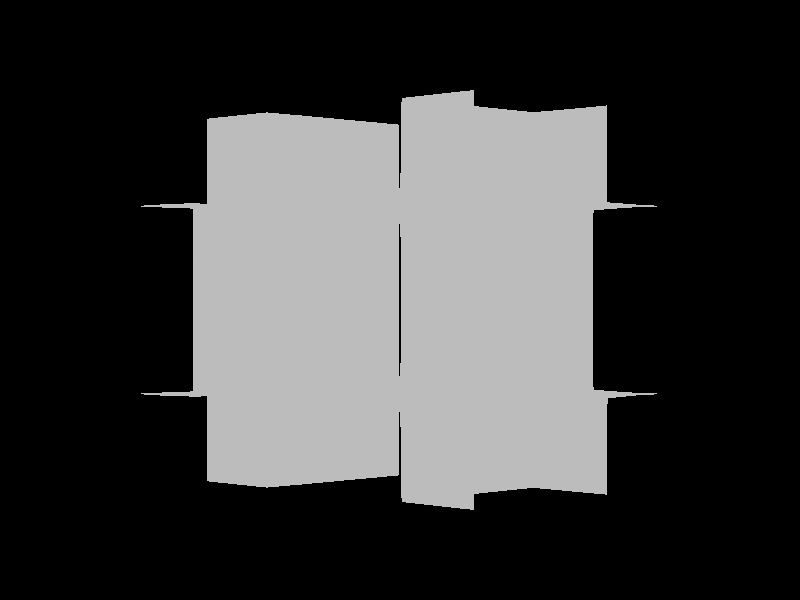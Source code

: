 #include "colors.inc"
background { rgb <0, 0, 0> }
camera {location <-7.07107, -0, -7.07107>up <0,1,0> right <-1.33,0,0> angle 24look_at <0, 0, 0> }
mesh2 {
vertex_vectors { 2304, 
<0.125001, 0.125001, 0.5>, 
<-4.87161e-13, 9.16484e-14, 0.5>, 
<0.249458, 1.37476e-10, 0.499572>, 
<0.496395, 0.248462, 0.503605>, 
<0.497886, 2.69502e-08, 0.502114>, 
<0.373267, 0.125035, 0.495567>, 
<0.248462, 0.496395, 0.496395>, 
<0.5, 0.5, 0.5>, 
<0.374138, 0.374138, 0.5>, 
<-1.20975e-10, 0.249458, 0.500428>, 
<-4.87161e-13, 9.16484e-14, 0.5>, 
<0.125001, 0.125001, 0.5>, 
<0.504432, 0.125035, 0.626733>, 
<0.497886, 2.69502e-08, 0.502114>, 
<0.496395, 0.248462, 0.503605>, 
<0.503606, 0.496394, 0.751538>, 
<0.5, 0.5, 0.5>, 
<0.5, 0.374138, 0.625862>, 
<0.499433, 0.249458, 1>, 
<0.502117, 0.497882, 1>, 
<0.495599, 0.373267, 0.874964>, 
<0.500433, 5.46306e-08, 0.750542>, 
<0.497886, 2.69502e-08, 0.502114>, 
<0.504432, 0.125035, 0.626733>, 
<0.374138, 0.5, 0.374138>, 
<0.5, 0.5, 0.5>, 
<0.248462, 0.496395, 0.496395>, 
<-2.32086e-10, 0.500428, 0.249458>, 
<-1.32057e-08, 0.497886, 0.497886>, 
<0.125035, 0.504433, 0.373267>, 
<0.249458, 0.499572, -1.39368e-10>, 
<-5.20574e-13, 0.5, 7.9977e-14>, 
<0.125001, 0.5, 0.125001>, 
<0.496395, 0.503605, 0.248462>, 
<0.5, 0.5, 0.5>, 
<0.374138, 0.5, 0.374138>, 
<0.5, 0.625862, 0.374138>, 
<0.5, 0.5, 0.5>, 
<0.503606, 0.751538, 0.496394>, 
<0.499433, 1, 0.249458>, 
<0.502116, 1, 0.497882>, 
<0.4956, 0.874964, 0.373268>, 
<0.500433, 0.750542, 5.48545e-08>, 
<0.500008, 1, 2.78295e-07>, 
<0.500031, 0.874999, 0.125001>, 
<0.5, 0.625862, 0.374138>, 
<0.5, 0.5, 0.5>, 
<0.496395, 0.503605, 0.248462>, 
<1, 0.751472, 0.499433>, 
<1, 0.502117, 0.502118>, 
<0.874963, 0.626732, 0.495598>, 
<0.751472, 1, 0.500567>, 
<0.999768, 0.999768, 0.5>, 
<0.874536, 0.874536, 0.5>, 
<0.625862, 0.625862, 0.5>, 
<0.5, 0.5, 0.5>, 
<0.503606, 0.751538, 0.496394>, 
<0.751537, 0.503606, 0.503606>, 
<1, 0.502117, 0.502118>, 
<0.874963, 0.626732, 0.495598>, 
<0.751241, 0.500568, 0.999999>, 
<0.502117, 0.497882, 1>, 
<0.626733, 0.504403, 0.874963>, 
<0.625862, 0.5, 0.625862>, 
<0.5, 0.5, 0.5>, 
<0.503606, 0.496394, 0.751538>, 
<0.625862, 0.5, 0.625862>, 
<0.5, 0.5, 0.5>, 
<0.751537, 0.503606, 0.503606>, 
<0.999999, 0.499432, 0.75124>, 
<0.999999, 0.5, 0.999999>, 
<0.874304, 0.5, 0.874304>, 
<-0.125001, 0.125001, 0.5>, 
<-4.87161e-13, 9.16484e-14, 0.5>, 
<-0.249458, -1.79002e-10, 0.499572>, 
<-0.496396, 0.24846, 0.503606>, 
<-0.497886, -5.74086e-09, 0.502114>, 
<-0.373267, 0.125035, 0.495567>, 
<-0.248463, 0.496396, 0.496396>, 
<-0.50003, 0.499984, 0.499984>, 
<-0.374138, 0.374138, 0.500001>, 
<-0.125001, 0.125001, 0.5>, 
<-4.87161e-13, 9.16484e-14, 0.5>, 
<-1.20975e-10, 0.249458, 0.500428>, 
<-0.504443, 0.125036, 0.626733>, 
<-0.497886, -5.74086e-09, 0.502114>, 
<-0.496396, 0.24846, 0.503606>, 
<-0.503359, 0.496641, 0.752971>, 
<-0.50003, 0.499984, 0.499984>, 
<-0.500014, 0.374143, 0.625854>, 
<-0.499125, 0.248907, 1>, 
<-0.505381, 0.494616, 1>, 
<-0.493783, 0.372939, 0.874561>, 
<-0.500435, -5.04478e-11, 0.750542>, 
<-0.497886, -5.74086e-09, 0.502114>, 
<-0.504443, 0.125036, 0.626733>, 
<-0.125035, 0.504433, 0.373267>, 
<-1.32057e-08, 0.497886, 0.497886>, 
<-0.248463, 0.496396, 0.496396>, 
<-0.125035, 0.504433, 0.373267>, 
<-1.32057e-08, 0.497886, 0.497886>, 
<-2.32086e-10, 0.500428, 0.249458>, 
<-0.249458, 0.499572, -1.25626e-10>, 
<-5.20574e-13, 0.5, 7.9977e-14>, 
<-0.125001, 0.5, 0.125001>, 
<-0.496396, 0.503606, 0.24846>, 
<-0.50003, 0.499984, 0.499984>, 
<-0.374138, 0.500001, 0.374138>, 
<-0.500014, 0.625854, 0.374143>, 
<-0.50003, 0.499984, 0.499984>, 
<-0.503359, 0.752972, 0.496641>, 
<-0.499125, 1, 0.248906>, 
<-0.505382, 1, 0.494618>, 
<-0.493782, 0.87456, 0.372938>, 
<-0.500435, 0.750542, 4.85931e-11>, 
<-0.500014, 1, -1.15109e-10>, 
<-0.500064, 0.874999, 0.125002>, 
<-0.500014, 0.625854, 0.374143>, 
<-0.50003, 0.499984, 0.499984>, 
<-0.496396, 0.503606, 0.24846>, 
<-0.874963, 0.626732, 0.495587>, 
<-1, 0.502117, 0.502118>, 
<-1, 0.751472, 0.499433>, 
<-0.751211, 0.999186, 0.500877>, 
<-1.00023, 0.999768, 0.5>, 
<-0.874536, 0.874536, 0.499969>, 
<-0.625857, 0.625854, 0.499984>, 
<-0.50003, 0.499984, 0.499984>, 
<-0.503359, 0.752972, 0.496641>, 
<-0.751538, 0.503606, 0.503606>, 
<-1, 0.502117, 0.502118>, 
<-0.874963, 0.626732, 0.495587>, 
<-0.751791, 0.500873, 0.999999>, 
<-0.505381, 0.494616, 1>, 
<-0.627061, 0.506221, 0.87456>, 
<-0.625857, 0.499984, 0.625854>, 
<-0.50003, 0.499984, 0.499984>, 
<-0.503359, 0.496641, 0.752971>, 
<-0.625857, 0.499984, 0.625854>, 
<-0.50003, 0.499984, 0.499984>, 
<-0.751538, 0.503606, 0.503606>, 
<-1, 0.499432, 0.75124>, 
<-0.874303, 0.499967, 0.874304>, 
<-1, 0.5, 0.999999>, 
<0.125001, -0.125001, 0.5>, 
<-4.87161e-13, 9.16484e-14, 0.5>, 
<0.249458, 1.37476e-10, 0.499572>, 
<0.496397, -0.248462, 0.503605>, 
<0.497886, 2.69502e-08, 0.502114>, 
<0.373267, -0.125035, 0.495567>, 
<0.248461, -0.496396, 0.496396>, 
<0.500014, -0.5, 0.500014>, 
<0.374138, -0.374138, 0.499998>, 
<-4.02876e-10, -0.249458, 0.500428>, 
<-4.87161e-13, 9.16484e-14, 0.5>, 
<0.125001, -0.125001, 0.5>, 
<0.504443, -0.125036, 0.626733>, 
<0.497886, 2.69502e-08, 0.502114>, 
<0.496397, -0.248462, 0.503605>, 
<0.503361, -0.496641, 0.752972>, 
<0.500014, -0.5, 0.500014>, 
<0.500015, -0.374143, 0.625854>, 
<0.499125, -0.248907, 1>, 
<0.505381, -0.494616, 1>, 
<0.493783, -0.372939, 0.874561>, 
<0.504443, -0.125036, 0.626733>, 
<0.497886, 2.69502e-08, 0.502114>, 
<0.500433, 5.46306e-08, 0.750542>, 
<0.374138, -0.5, 0.374138>, 
<0.500014, -0.5, 0.500014>, 
<0.248461, -0.496396, 0.496396>, 
<-1.06098e-10, -0.500428, 0.249458>, 
<-6.57414e-09, -0.497886, 0.497886>, 
<0.125035, -0.504433, 0.373267>, 
<0.249458, -0.499572, 2.6063e-10>, 
<-2.83766e-13, -0.5, 2.80816e-13>, 
<0.125001, -0.5, 0.125001>, 
<0.496396, -0.503604, 0.248461>, 
<0.500014, -0.5, 0.500014>, 
<0.374138, -0.5, 0.374138>, 
<0.499998, -0.625862, 0.374138>, 
<0.500014, -0.5, 0.500014>, 
<0.503606, -0.751538, 0.496396>, 
<0.499433, -1, 0.249458>, 
<0.4956, -0.874964, 0.373268>, 
<0.502116, -1, 0.497882>, 
<0.500433, -0.750542, 5.49047e-08>, 
<0.500008, -1, 2.78295e-07>, 
<0.500031, -0.874999, 0.125001>, 
<0.499998, -0.625862, 0.374138>, 
<0.500014, -0.5, 0.500014>, 
<0.496396, -0.503604, 0.248461>, 
<0.999186, -0.75121, 0.499123>, 
<1, -0.505383, 0.505381>, 
<0.874561, -0.62706, 0.493785>, 
<0.751472, -1, 0.500567>, 
<0.874536, -0.874536, 0.500031>, 
<0.999768, -1.00023, 0.5>, 
<0.625854, -0.625857, 0.500015>, 
<0.500014, -0.5, 0.500014>, 
<0.503606, -0.751538, 0.496396>, 
<0.752972, -0.503359, 0.503361>, 
<1, -0.505383, 0.505381>, 
<0.874561, -0.62706, 0.493785>, 
<0.751792, -0.500876, 1>, 
<0.505381, -0.494616, 1>, 
<0.627061, -0.506231, 0.87456>, 
<0.625849, -0.5, 0.625849>, 
<0.500014, -0.5, 0.500014>, 
<0.503361, -0.496641, 0.752972>, 
<0.625849, -0.5, 0.625849>, 
<0.500014, -0.5, 0.500014>, 
<0.752972, -0.503359, 0.503361>, 
<1, -0.499124, 0.751792>, 
<1, -0.5, 1>, 
<0.874304, -0.5, 0.874304>, 
<0.125001, 0.125001, -0.5>, 
<-2.89042e-13, 3.37715e-13, -0.5>, 
<0.249458, 2.06728e-10, -0.499572>, 
<0.496396, 0.248461, -0.503604>, 
<0.497886, 3.30777e-08, -0.502114>, 
<0.373267, 0.125035, -0.495567>, 
<0.248461, 0.496396, -0.496396>, 
<0.500014, 0.500014, -0.5>, 
<0.374138, 0.374138, -0.5>, 
<-1.0609e-10, 0.249458, -0.500428>, 
<-2.89042e-13, 3.37715e-13, -0.5>, 
<0.125001, 0.125001, -0.5>, 
<0.504432, 0.125035, -0.626733>, 
<0.497886, 3.30777e-08, -0.502114>, 
<0.496396, 0.248461, -0.503604>, 
<0.503606, 0.496396, -0.751538>, 
<0.500014, 0.500014, -0.5>, 
<0.499998, 0.374138, -0.625862>, 
<0.499433, 0.249458, -1>, 
<0.495599, 0.373267, -0.874964>, 
<0.502117, 0.497882, -1>, 
<0.500433, 5.50153e-08, -0.750542>, 
<0.497886, 3.30777e-08, -0.502114>, 
<0.504432, 0.125035, -0.626733>, 
<0.374138, 0.499998, -0.374138>, 
<0.500014, 0.500014, -0.5>, 
<0.248461, 0.496396, -0.496396>, 
<-1.80122e-10, 0.500428, -0.249458>, 
<-7.07482e-09, 0.497886, -0.497886>, 
<0.125035, 0.504433, -0.373267>, 
<0.125001, 0.5, -0.125001>, 
<-5.20574e-13, 0.5, 7.9977e-14>, 
<0.249458, 0.499572, -1.39368e-10>, 
<0.496397, 0.503605, -0.248462>, 
<0.500014, 0.500014, -0.5>, 
<0.374138, 0.499998, -0.374138>, 
<0.500015, 0.625854, -0.374143>, 
<0.500014, 0.500014, -0.5>, 
<0.503361, 0.752972, -0.496641>, 
<0.499125, 1, -0.248907>, 
<0.505381, 1, -0.494616>, 
<0.493783, 0.874561, -0.372939>, 
<0.504443, 0.626733, -0.125036>, 
<0.497886, 0.502114, 2.65034e-08>, 
<0.500433, 0.750542, 5.48545e-08>, 
<0.504443, 0.626733, -0.125036>, 
<0.497886, 0.502114, 2.65034e-08>, 
<0.496397, 0.503605, -0.248462>, 
<1, 0.751791, -0.499124>, 
<1, 0.505383, -0.505382>, 
<0.87456, 0.627061, -0.49377>, 
<0.751792, 1, -0.500876>, 
<1, 1, -0.5>, 
<0.874304, 0.874304, -0.5>, 
<0.625849, 0.625849, -0.5>, 
<0.500014, 0.500014, -0.5>, 
<0.503361, 0.752972, -0.496641>, 
<0.752971, 0.503361, -0.503359>, 
<1, 0.505383, -0.505382>, 
<0.87456, 0.627061, -0.49377>, 
<0.626733, 0.504413, -0.874963>, 
<0.502117, 0.497882, -1>, 
<0.751241, 0.500568, -1>, 
<0.625854, 0.500015, -0.625857>, 
<0.500014, 0.500014, -0.5>, 
<0.503606, 0.496396, -0.751538>, 
<0.625854, 0.500015, -0.625857>, 
<0.500014, 0.500014, -0.5>, 
<0.752971, 0.503361, -0.503359>, 
<0.999999, 0.499127, -0.75179>, 
<0.999999, 0.5, -1>, 
<0.874304, 0.500033, -0.874303>, 
<-0.125001, -0.125001, 0.5>, 
<-4.87161e-13, 9.16484e-14, 0.5>, 
<-0.249458, -1.79002e-10, 0.499572>, 
<-0.496397, -0.24846, 0.503605>, 
<-0.497886, -5.74086e-09, 0.502114>, 
<-0.373267, -0.125035, 0.495567>, 
<-0.248461, -0.496397, 0.496397>, 
<-0.500029, -0.499999, 0.499999>, 
<-0.374138, -0.374138, 0.5>, 
<-0.125001, -0.125001, 0.5>, 
<-4.87161e-13, 9.16484e-14, 0.5>, 
<-4.02876e-10, -0.249458, 0.500428>, 
<-0.504443, -0.125036, 0.626733>, 
<-0.497886, -5.74086e-09, 0.502114>, 
<-0.496397, -0.24846, 0.503605>, 
<-0.50336, -0.496642, 0.752972>, 
<-0.500029, -0.499999, 0.499999>, 
<-0.500013, -0.374143, 0.625854>, 
<-0.499125, -0.248907, 1>, 
<-0.505381, -0.494616, 1>, 
<-0.493783, -0.372939, 0.874561>, 
<-0.504443, -0.125036, 0.626733>, 
<-0.497886, -5.74086e-09, 0.502114>, 
<-0.500435, -5.04478e-11, 0.750542>, 
<-0.125035, -0.504433, 0.373267>, 
<-6.57414e-09, -0.497886, 0.497886>, 
<-0.248461, -0.496397, 0.496397>, 
<-0.125035, -0.504433, 0.373267>, 
<-6.57414e-09, -0.497886, 0.497886>, 
<-1.06098e-10, -0.500428, 0.249458>, 
<-0.249458, -0.499572, 5.50799e-11>, 
<-2.83766e-13, -0.5, 2.80816e-13>, 
<-0.125001, -0.5, 0.125001>, 
<-0.496397, -0.503605, 0.24846>, 
<-0.500029, -0.499999, 0.499999>, 
<-0.374138, -0.5, 0.374138>, 
<-0.500013, -0.625854, 0.374143>, 
<-0.500029, -0.499999, 0.499999>, 
<-0.50336, -0.752972, 0.496642>, 
<-0.499125, -1, 0.248906>, 
<-0.493782, -0.87456, 0.372938>, 
<-0.505382, -1, 0.494618>, 
<-0.500435, -0.750542, -1.12964e-11>, 
<-0.500014, -1, -1.15109e-10>, 
<-0.500064, -0.874999, 0.125002>, 
<-0.500013, -0.625854, 0.374143>, 
<-0.500029, -0.499999, 0.499999>, 
<-0.496397, -0.503605, 0.24846>, 
<-0.87456, -0.627062, 0.493771>, 
<-1, -0.505383, 0.505381>, 
<-1.00081, -0.75121, 0.499123>, 
<-0.751211, -1.00081, 0.500877>, 
<-0.874302, -0.874302, 0.5>, 
<-1.00023, -1.00023, 0.5>, 
<-0.625849, -0.625849, 0.5>, 
<-0.500029, -0.499999, 0.499999>, 
<-0.50336, -0.752972, 0.496642>, 
<-0.752972, -0.50336, 0.50336>, 
<-1, -0.505383, 0.505381>, 
<-0.87456, -0.627062, 0.493771>, 
<-0.751792, -0.500876, 1>, 
<-0.505381, -0.494616, 1>, 
<-0.627061, -0.506231, 0.87456>, 
<-0.625849, -0.5, 0.625849>, 
<-0.500029, -0.499999, 0.499999>, 
<-0.50336, -0.496642, 0.752972>, 
<-0.625849, -0.5, 0.625849>, 
<-0.500029, -0.499999, 0.499999>, 
<-0.752972, -0.50336, 0.50336>, 
<-1, -0.499124, 0.751792>, 
<-0.874304, -0.5, 0.874304>, 
<-1, -0.5, 1>, 
<0.125001, -0.125001, -0.5>, 
<-2.89042e-13, 3.37715e-13, -0.5>, 
<0.249458, 2.06728e-10, -0.499572>, 
<0.496397, -0.24846, -0.503605>, 
<0.497886, 3.30777e-08, -0.502114>, 
<0.373267, -0.125035, -0.495567>, 
<0.248461, -0.496397, -0.496397>, 
<0.500029, -0.499999, -0.499999>, 
<0.374138, -0.374138, -0.5>, 
<-4.44604e-10, -0.249458, -0.500428>, 
<-2.89042e-13, 3.37715e-13, -0.5>, 
<0.125001, -0.125001, -0.5>, 
<0.504443, -0.125036, -0.626733>, 
<0.497886, 3.30777e-08, -0.502114>, 
<0.496397, -0.24846, -0.503605>, 
<0.50336, -0.496642, -0.752972>, 
<0.500029, -0.499999, -0.499999>, 
<0.500013, -0.374143, -0.625854>, 
<0.499125, -0.248907, -1>, 
<0.493783, -0.372939, -0.874561>, 
<0.505381, -0.494616, -1>, 
<0.504443, -0.125036, -0.626733>, 
<0.497886, 3.30777e-08, -0.502114>, 
<0.500433, 5.50153e-08, -0.750542>, 
<0.374138, -0.5, -0.374138>, 
<0.500029, -0.499999, -0.499999>, 
<0.248461, -0.496397, -0.496397>, 
<1.11003e-10, -0.500428, -0.249458>, 
<-2.79124e-10, -0.497886, -0.497886>, 
<0.125035, -0.504433, -0.373267>, 
<0.125001, -0.5, -0.125001>, 
<-2.83766e-13, -0.5, 2.80816e-13>, 
<0.249458, -0.499572, 2.6063e-10>, 
<0.496397, -0.503605, -0.24846>, 
<0.500029, -0.499999, -0.499999>, 
<0.374138, -0.5, -0.374138>, 
<0.500013, -0.625854, -0.374143>, 
<0.500029, -0.499999, -0.499999>, 
<0.50336, -0.752972, -0.496642>, 
<0.499125, -1, -0.248907>, 
<0.493783, -0.874561, -0.372939>, 
<0.505381, -1, -0.494616>, 
<0.504443, -0.626733, -0.125036>, 
<0.497886, -0.502114, 3.39674e-08>, 
<0.500433, -0.750542, 5.49047e-08>, 
<0.504443, -0.626733, -0.125036>, 
<0.497886, -0.502114, 3.39674e-08>, 
<0.496397, -0.503605, -0.24846>, 
<1, -0.751791, -0.499124>, 
<1, -0.505382, -0.505382>, 
<0.87456, -0.62706, -0.49377>, 
<0.751792, -1, -0.500876>, 
<0.874304, -0.874304, -0.5>, 
<1, -1, -0.5>, 
<0.625849, -0.625849, -0.5>, 
<0.500029, -0.499999, -0.499999>, 
<0.50336, -0.752972, -0.496642>, 
<0.752972, -0.50336, -0.50336>, 
<1, -0.505382, -0.505382>, 
<0.87456, -0.62706, -0.49377>, 
<0.627061, -0.506231, -0.87456>, 
<0.505381, -0.494616, -1>, 
<0.751792, -0.500876, -1>, 
<0.625849, -0.5, -0.625849>, 
<0.500029, -0.499999, -0.499999>, 
<0.50336, -0.496642, -0.752972>, 
<0.625849, -0.5, -0.625849>, 
<0.500029, -0.499999, -0.499999>, 
<0.752972, -0.50336, -0.50336>, 
<1, -0.499124, -0.751791>, 
<1, -0.5, -1>, 
<0.874304, -0.5, -0.874304>, 
<-0.125001, 0.125001, -0.5>, 
<-2.89042e-13, 3.37715e-13, -0.5>, 
<-0.249458, 1.10506e-10, -0.499572>, 
<-0.496397, 0.24846, -0.503605>, 
<-0.497886, 2.22102e-10, -0.502114>, 
<-0.373267, 0.125035, -0.495567>, 
<-0.248461, 0.496397, -0.496397>, 
<-0.500029, 0.499999, -0.499999>, 
<-0.374138, 0.374138, -0.5>, 
<-0.125001, 0.125001, -0.5>, 
<-2.89042e-13, 3.37715e-13, -0.5>, 
<-1.0609e-10, 0.249458, -0.500428>, 
<-0.504443, 0.125036, -0.626733>, 
<-0.497886, 2.22102e-10, -0.502114>, 
<-0.496397, 0.24846, -0.503605>, 
<-0.50336, 0.496642, -0.752972>, 
<-0.500029, 0.499999, -0.499999>, 
<-0.500013, 0.374143, -0.625854>, 
<-0.499125, 0.248907, -1>, 
<-0.493783, 0.372939, -0.874561>, 
<-0.505381, 0.494616, -1>, 
<-0.500435, -5.55253e-11, -0.750542>, 
<-0.497886, 2.22102e-10, -0.502114>, 
<-0.504443, 0.125036, -0.626733>, 
<-0.125035, 0.504433, -0.373267>, 
<-7.07482e-09, 0.497886, -0.497886>, 
<-0.248461, 0.496397, -0.496397>, 
<-0.125001, 0.5, -0.125001>, 
<-5.20574e-13, 0.5, 7.9977e-14>, 
<-1.80122e-10, 0.500428, -0.249458>, 
<-0.125001, 0.5, -0.125001>, 
<-5.20574e-13, 0.5, 7.9977e-14>, 
<-0.249458, 0.499572, -1.25626e-10>, 
<-0.496397, 0.503605, -0.24846>, 
<-0.500029, 0.499999, -0.499999>, 
<-0.374138, 0.5, -0.374138>, 
<-0.500013, 0.625854, -0.374143>, 
<-0.500029, 0.499999, -0.499999>, 
<-0.50336, 0.752972, -0.496642>, 
<-0.499125, 1, -0.248907>, 
<-0.505381, 1, -0.494616>, 
<-0.493783, 0.874561, -0.372939>, 
<-0.504443, 0.626733, -0.125036>, 
<-0.497886, 0.502114, -6.57403e-09>, 
<-0.500435, 0.750542, 4.85931e-11>, 
<-0.504443, 0.626733, -0.125036>, 
<-0.497886, 0.502114, -6.57403e-09>, 
<-0.496397, 0.503605, -0.24846>, 
<-0.87456, 0.62706, -0.49377>, 
<-1, 0.505383, -0.505382>, 
<-1, 0.751791, -0.499124>, 
<-0.751792, 1, -0.500876>, 
<-1, 1, -0.5>, 
<-0.874304, 0.874304, -0.5>, 
<-0.625849, 0.625849, -0.5>, 
<-0.500029, 0.499999, -0.499999>, 
<-0.50336, 0.752972, -0.496642>, 
<-0.752972, 0.50336, -0.50336>, 
<-1, 0.505383, -0.505382>, 
<-0.87456, 0.62706, -0.49377>, 
<-0.627061, 0.506231, -0.87456>, 
<-0.505381, 0.494616, -1>, 
<-0.751791, 0.500873, -1>, 
<-0.625849, 0.5, -0.625849>, 
<-0.500029, 0.499999, -0.499999>, 
<-0.50336, 0.496642, -0.752972>, 
<-0.625849, 0.5, -0.625849>, 
<-0.500029, 0.499999, -0.499999>, 
<-0.752972, 0.50336, -0.50336>, 
<-1, 0.499127, -0.75179>, 
<-0.874303, 0.5, -0.874303>, 
<-1, 0.5, -1>, 
<-0.125001, -0.125001, -0.5>, 
<-2.89042e-13, 3.37715e-13, -0.5>, 
<-0.249458, 1.10506e-10, -0.499572>, 
<-0.496397, -0.24846, -0.503605>, 
<-0.497886, 2.22102e-10, -0.502114>, 
<-0.373267, -0.125035, -0.495567>, 
<-0.248461, -0.496397, -0.496397>, 
<-0.500029, -0.499999, -0.499999>, 
<-0.374138, -0.374138, -0.5>, 
<-0.125001, -0.125001, -0.5>, 
<-2.89042e-13, 3.37715e-13, -0.5>, 
<-4.44604e-10, -0.249458, -0.500428>, 
<-0.504443, -0.125036, -0.626733>, 
<-0.497886, 2.22102e-10, -0.502114>, 
<-0.496397, -0.24846, -0.503605>, 
<-0.50336, -0.496642, -0.752972>, 
<-0.500029, -0.499999, -0.499999>, 
<-0.500013, -0.374143, -0.625854>, 
<-0.499125, -0.248907, -1>, 
<-0.493783, -0.372939, -0.874561>, 
<-0.505381, -0.494616, -1>, 
<-0.504443, -0.125036, -0.626733>, 
<-0.497886, 2.22102e-10, -0.502114>, 
<-0.500435, -5.55253e-11, -0.750542>, 
<-0.125035, -0.504433, -0.373267>, 
<-2.79124e-10, -0.497886, -0.497886>, 
<-0.248461, -0.496397, -0.496397>, 
<-0.125001, -0.5, -0.125001>, 
<-2.83766e-13, -0.5, 2.80816e-13>, 
<1.11003e-10, -0.500428, -0.249458>, 
<-0.125001, -0.5, -0.125001>, 
<-2.83766e-13, -0.5, 2.80816e-13>, 
<-0.249458, -0.499572, 5.50799e-11>, 
<-0.496397, -0.503605, -0.24846>, 
<-0.500029, -0.499999, -0.499999>, 
<-0.374138, -0.5, -0.374138>, 
<-0.500013, -0.625854, -0.374143>, 
<-0.500029, -0.499999, -0.499999>, 
<-0.50336, -0.752972, -0.496642>, 
<-0.499125, -1, -0.248907>, 
<-0.493783, -0.874561, -0.372939>, 
<-0.505381, -1, -0.494616>, 
<-0.504443, -0.626733, -0.125036>, 
<-0.497886, -0.502114, 4.98425e-10>, 
<-0.500435, -0.750542, -1.12964e-11>, 
<-0.504443, -0.626733, -0.125036>, 
<-0.497886, -0.502114, 4.98425e-10>, 
<-0.496397, -0.503605, -0.24846>, 
<-0.87456, -0.62706, -0.49377>, 
<-1, -0.505382, -0.505382>, 
<-1, -0.751791, -0.499124>, 
<-0.751792, -1, -0.500876>, 
<-0.874304, -0.874304, -0.5>, 
<-1, -1, -0.5>, 
<-0.625849, -0.625849, -0.5>, 
<-0.500029, -0.499999, -0.499999>, 
<-0.50336, -0.752972, -0.496642>, 
<-0.752972, -0.50336, -0.50336>, 
<-1, -0.505382, -0.505382>, 
<-0.87456, -0.62706, -0.49377>, 
<-0.627061, -0.506231, -0.87456>, 
<-0.505381, -0.494616, -1>, 
<-0.751792, -0.500876, -1>, 
<-0.625849, -0.5, -0.625849>, 
<-0.500029, -0.499999, -0.499999>, 
<-0.50336, -0.496642, -0.752972>, 
<-0.625849, -0.5, -0.625849>, 
<-0.500029, -0.499999, -0.499999>, 
<-0.752972, -0.50336, -0.50336>, 
<-1, -0.499124, -0.751791>, 
<-0.874304, -0.5, -0.874304>, 
<-1, -0.5, -1>, 
<0.373267, 0.125035, 0.495567>, 
<0.497886, 2.69502e-08, 0.502114>, 
<0.249458, 1.37476e-10, 0.499572>, 
<0.373267, 0.125035, 0.495567>, 
<0.25, 0.25, 0.5>, 
<0.125001, 0.125001, 0.5>, 
<0.373267, 0.125035, 0.495567>, 
<0.249458, 1.37476e-10, 0.499572>, 
<0.125001, 0.125001, 0.5>, 
<0.374138, 0.374138, 0.5>, 
<0.25, 0.25, 0.5>, 
<0.373267, 0.125035, 0.495567>, 
<0.374138, 0.374138, 0.5>, 
<0.5, 0.5, 0.5>, 
<0.496395, 0.248462, 0.503605>, 
<0.374138, 0.374138, 0.5>, 
<0.373267, 0.125035, 0.495567>, 
<0.496395, 0.248462, 0.503605>, 
<0.125035, 0.373267, 0.504433>, 
<0.25, 0.25, 0.5>, 
<0.374138, 0.374138, 0.5>, 
<0.125035, 0.373267, 0.504433>, 
<-1.32057e-08, 0.497886, 0.497886>, 
<0.248462, 0.496395, 0.496395>, 
<0.125035, 0.373267, 0.504433>, 
<0.374138, 0.374138, 0.5>, 
<0.248462, 0.496395, 0.496395>, 
<0.125035, 0.373267, 0.504433>, 
<0.25, 0.25, 0.5>, 
<0.125001, 0.125001, 0.5>, 
<-1.20975e-10, 0.249458, 0.500428>, 
<-1.32057e-08, 0.497886, 0.497886>, 
<0.125035, 0.373267, 0.504433>, 
<-1.20975e-10, 0.249458, 0.500428>, 
<0.125001, 0.125001, 0.5>, 
<0.125035, 0.373267, 0.504433>, 
<0.5, 0.374138, 0.625862>, 
<0.5, 0.5, 0.5>, 
<0.496395, 0.248462, 0.503605>, 
<0.5, 0.374138, 0.625862>, 
<0.500003, 0.25, 0.75>, 
<0.504432, 0.125035, 0.626733>, 
<0.5, 0.374138, 0.625862>, 
<0.496395, 0.248462, 0.503605>, 
<0.504432, 0.125035, 0.626733>, 
<0.495599, 0.373267, 0.874964>, 
<0.500003, 0.25, 0.75>, 
<0.5, 0.374138, 0.625862>, 
<0.495599, 0.373267, 0.874964>, 
<0.502117, 0.497882, 1>, 
<0.503606, 0.496394, 0.751538>, 
<0.495599, 0.373267, 0.874964>, 
<0.5, 0.374138, 0.625862>, 
<0.503606, 0.496394, 0.751538>, 
<0.500031, 0.125001, 0.874999>, 
<0.500003, 0.25, 0.75>, 
<0.495599, 0.373267, 0.874964>, 
<0.499433, 0.249458, 1>, 
<0.500008, 2.78278e-07, 1>, 
<0.500031, 0.125001, 0.874999>, 
<0.499433, 0.249458, 1>, 
<0.495599, 0.373267, 0.874964>, 
<0.500031, 0.125001, 0.874999>, 
<0.500031, 0.125001, 0.874999>, 
<0.500003, 0.25, 0.75>, 
<0.504432, 0.125035, 0.626733>, 
<0.500433, 5.46306e-08, 0.750542>, 
<0.500008, 2.78278e-07, 1>, 
<0.500031, 0.125001, 0.874999>, 
<0.500433, 5.46306e-08, 0.750542>, 
<0.504432, 0.125035, 0.626733>, 
<0.500031, 0.125001, 0.874999>, 
<0.125035, 0.504433, 0.373267>, 
<-1.32057e-08, 0.497886, 0.497886>, 
<0.248462, 0.496395, 0.496395>, 
<0.125035, 0.504433, 0.373267>, 
<0.25, 0.5, 0.25>, 
<0.374138, 0.5, 0.374138>, 
<0.125035, 0.504433, 0.373267>, 
<0.248462, 0.496395, 0.496395>, 
<0.374138, 0.5, 0.374138>, 
<0.125001, 0.5, 0.125001>, 
<0.25, 0.5, 0.25>, 
<0.125035, 0.504433, 0.373267>, 
<0.125001, 0.5, 0.125001>, 
<-5.20574e-13, 0.5, 7.9977e-14>, 
<-2.32086e-10, 0.500428, 0.249458>, 
<0.125001, 0.5, 0.125001>, 
<0.125035, 0.504433, 0.373267>, 
<-2.32086e-10, 0.500428, 0.249458>, 
<0.373267, 0.495567, 0.125035>, 
<0.25, 0.5, 0.25>, 
<0.125001, 0.5, 0.125001>, 
<0.373267, 0.495567, 0.125035>, 
<0.497886, 0.502114, 2.65034e-08>, 
<0.249458, 0.499572, -1.39368e-10>, 
<0.373267, 0.495567, 0.125035>, 
<0.125001, 0.5, 0.125001>, 
<0.249458, 0.499572, -1.39368e-10>, 
<0.373267, 0.495567, 0.125035>, 
<0.25, 0.5, 0.25>, 
<0.374138, 0.5, 0.374138>, 
<0.496395, 0.503605, 0.248462>, 
<0.497886, 0.502114, 2.65034e-08>, 
<0.373267, 0.495567, 0.125035>, 
<0.496395, 0.503605, 0.248462>, 
<0.374138, 0.5, 0.374138>, 
<0.373267, 0.495567, 0.125035>, 
<0.4956, 0.874964, 0.373268>, 
<0.502116, 1, 0.497882>, 
<0.503606, 0.751538, 0.496394>, 
<0.4956, 0.874964, 0.373268>, 
<0.500003, 0.75, 0.25>, 
<0.5, 0.625862, 0.374138>, 
<0.4956, 0.874964, 0.373268>, 
<0.503606, 0.751538, 0.496394>, 
<0.5, 0.625862, 0.374138>, 
<0.500031, 0.874999, 0.125001>, 
<0.500003, 0.75, 0.25>, 
<0.4956, 0.874964, 0.373268>, 
<0.499433, 1, 0.249458>, 
<0.500008, 1, 2.78295e-07>, 
<0.500031, 0.874999, 0.125001>, 
<0.499433, 1, 0.249458>, 
<0.4956, 0.874964, 0.373268>, 
<0.500031, 0.874999, 0.125001>, 
<0.504432, 0.626733, 0.125035>, 
<0.500003, 0.75, 0.25>, 
<0.500031, 0.874999, 0.125001>, 
<0.504432, 0.626733, 0.125035>, 
<0.497886, 0.502114, 2.65034e-08>, 
<0.500433, 0.750542, 5.48545e-08>, 
<0.504432, 0.626733, 0.125035>, 
<0.500031, 0.874999, 0.125001>, 
<0.500433, 0.750542, 5.48545e-08>, 
<0.504432, 0.626733, 0.125035>, 
<0.497886, 0.502114, 2.65034e-08>, 
<0.496395, 0.503605, 0.248462>, 
<0.504432, 0.626733, 0.125035>, 
<0.500003, 0.75, 0.25>, 
<0.5, 0.625862, 0.374138>, 
<0.504432, 0.626733, 0.125035>, 
<0.496395, 0.503605, 0.248462>, 
<0.5, 0.625862, 0.374138>, 
<1, 0.751472, 0.499433>, 
<0.999768, 0.999768, 0.5>, 
<0.874536, 0.874536, 0.5>, 
<0.874536, 0.874536, 0.5>, 
<0.75, 0.75, 0.5>, 
<0.874963, 0.626732, 0.495598>, 
<1, 0.751472, 0.499433>, 
<0.874536, 0.874536, 0.5>, 
<0.874963, 0.626732, 0.495598>, 
<0.626732, 0.874963, 0.504403>, 
<0.75, 0.75, 0.5>, 
<0.874536, 0.874536, 0.5>, 
<0.751472, 1, 0.500567>, 
<0.502116, 1, 0.497882>, 
<0.626732, 0.874963, 0.504403>, 
<0.751472, 1, 0.500567>, 
<0.874536, 0.874536, 0.5>, 
<0.626732, 0.874963, 0.504403>, 
<0.626732, 0.874963, 0.504403>, 
<0.502116, 1, 0.497882>, 
<0.503606, 0.751538, 0.496394>, 
<0.625862, 0.625862, 0.5>, 
<0.75, 0.75, 0.5>, 
<0.626732, 0.874963, 0.504403>, 
<0.625862, 0.625862, 0.5>, 
<0.503606, 0.751538, 0.496394>, 
<0.626732, 0.874963, 0.504403>, 
<0.625862, 0.625862, 0.5>, 
<0.75, 0.75, 0.5>, 
<0.874963, 0.626732, 0.495598>, 
<0.751537, 0.503606, 0.503606>, 
<0.5, 0.5, 0.5>, 
<0.625862, 0.625862, 0.5>, 
<0.751537, 0.503606, 0.503606>, 
<0.874963, 0.626732, 0.495598>, 
<0.625862, 0.625862, 0.5>, 
<0.751241, 0.500568, 0.999999>, 
<0.999999, 0.5, 0.999999>, 
<0.874304, 0.5, 0.874304>, 
<0.874304, 0.5, 0.874304>, 
<0.75, 0.5, 0.75>, 
<0.626733, 0.504403, 0.874963>, 
<0.751241, 0.500568, 0.999999>, 
<0.874304, 0.5, 0.874304>, 
<0.626733, 0.504403, 0.874963>, 
<0.626733, 0.504403, 0.874963>, 
<0.502117, 0.497882, 1>, 
<0.503606, 0.496394, 0.751538>, 
<0.625862, 0.5, 0.625862>, 
<0.75, 0.5, 0.75>, 
<0.626733, 0.504403, 0.874963>, 
<0.625862, 0.5, 0.625862>, 
<0.503606, 0.496394, 0.751538>, 
<0.626733, 0.504403, 0.874963>, 
<0.874963, 0.495598, 0.626732>, 
<1, 0.502117, 0.502118>, 
<0.751537, 0.503606, 0.503606>, 
<0.874963, 0.495598, 0.626732>, 
<0.75, 0.5, 0.75>, 
<0.625862, 0.5, 0.625862>, 
<0.874963, 0.495598, 0.626732>, 
<0.751537, 0.503606, 0.503606>, 
<0.625862, 0.5, 0.625862>, 
<0.874963, 0.495598, 0.626732>, 
<0.75, 0.5, 0.75>, 
<0.874304, 0.5, 0.874304>, 
<0.999999, 0.499432, 0.75124>, 
<1, 0.502117, 0.502118>, 
<0.874963, 0.495598, 0.626732>, 
<0.999999, 0.499432, 0.75124>, 
<0.874304, 0.5, 0.874304>, 
<0.874963, 0.495598, 0.626732>, 
<-0.373267, 0.125035, 0.495567>, 
<-0.497886, -5.74086e-09, 0.502114>, 
<-0.249458, -1.79002e-10, 0.499572>, 
<-0.373267, 0.125035, 0.495567>, 
<-0.25, 0.25, 0.5>, 
<-0.125001, 0.125001, 0.5>, 
<-0.373267, 0.125035, 0.495567>, 
<-0.249458, -1.79002e-10, 0.499572>, 
<-0.125001, 0.125001, 0.5>, 
<-0.374138, 0.374138, 0.500001>, 
<-0.25, 0.25, 0.5>, 
<-0.373267, 0.125035, 0.495567>, 
<-0.374138, 0.374138, 0.500001>, 
<-0.50003, 0.499984, 0.499984>, 
<-0.496396, 0.24846, 0.503606>, 
<-0.374138, 0.374138, 0.500001>, 
<-0.373267, 0.125035, 0.495567>, 
<-0.496396, 0.24846, 0.503606>, 
<-0.125035, 0.373267, 0.504433>, 
<-0.25, 0.25, 0.5>, 
<-0.374138, 0.374138, 0.500001>, 
<-0.125035, 0.373267, 0.504433>, 
<-1.32057e-08, 0.497886, 0.497886>, 
<-0.248463, 0.496396, 0.496396>, 
<-0.125035, 0.373267, 0.504433>, 
<-0.374138, 0.374138, 0.500001>, 
<-0.248463, 0.496396, 0.496396>, 
<-0.125035, 0.373267, 0.504433>, 
<-1.32057e-08, 0.497886, 0.497886>, 
<-1.20975e-10, 0.249458, 0.500428>, 
<-0.125035, 0.373267, 0.504433>, 
<-0.25, 0.25, 0.5>, 
<-0.125001, 0.125001, 0.5>, 
<-0.125035, 0.373267, 0.504433>, 
<-1.20975e-10, 0.249458, 0.500428>, 
<-0.125001, 0.125001, 0.5>, 
<-0.500014, 0.374143, 0.625854>, 
<-0.50003, 0.499984, 0.499984>, 
<-0.496396, 0.24846, 0.503606>, 
<-0.500014, 0.374143, 0.625854>, 
<-0.499906, 0.249997, 0.749997>, 
<-0.504443, 0.125036, 0.626733>, 
<-0.500014, 0.374143, 0.625854>, 
<-0.496396, 0.24846, 0.503606>, 
<-0.504443, 0.125036, 0.626733>, 
<-0.493783, 0.372939, 0.874561>, 
<-0.499906, 0.249997, 0.749997>, 
<-0.500014, 0.374143, 0.625854>, 
<-0.493783, 0.372939, 0.874561>, 
<-0.505381, 0.494616, 1>, 
<-0.503359, 0.496641, 0.752971>, 
<-0.493783, 0.372939, 0.874561>, 
<-0.500014, 0.374143, 0.625854>, 
<-0.503359, 0.496641, 0.752971>, 
<-0.500064, 0.125002, 0.874999>, 
<-0.499906, 0.249997, 0.749997>, 
<-0.493783, 0.372939, 0.874561>, 
<-0.499125, 0.248907, 1>, 
<-0.500014, -1.0832e-12, 1>, 
<-0.500064, 0.125002, 0.874999>, 
<-0.499125, 0.248907, 1>, 
<-0.493783, 0.372939, 0.874561>, 
<-0.500064, 0.125002, 0.874999>, 
<-0.500064, 0.125002, 0.874999>, 
<-0.499906, 0.249997, 0.749997>, 
<-0.504443, 0.125036, 0.626733>, 
<-0.500435, -5.04478e-11, 0.750542>, 
<-0.500014, -1.0832e-12, 1>, 
<-0.500064, 0.125002, 0.874999>, 
<-0.500435, -5.04478e-11, 0.750542>, 
<-0.504443, 0.125036, 0.626733>, 
<-0.500064, 0.125002, 0.874999>, 
<-0.374138, 0.500001, 0.374138>, 
<-0.50003, 0.499984, 0.499984>, 
<-0.248463, 0.496396, 0.496396>, 
<-0.374138, 0.500001, 0.374138>, 
<-0.25, 0.5, 0.25>, 
<-0.125035, 0.504433, 0.373267>, 
<-0.374138, 0.500001, 0.374138>, 
<-0.248463, 0.496396, 0.496396>, 
<-0.125035, 0.504433, 0.373267>, 
<-0.125001, 0.5, 0.125001>, 
<-5.20574e-13, 0.5, 7.9977e-14>, 
<-2.32086e-10, 0.500428, 0.249458>, 
<-0.125001, 0.5, 0.125001>, 
<-0.25, 0.5, 0.25>, 
<-0.125035, 0.504433, 0.373267>, 
<-0.125001, 0.5, 0.125001>, 
<-2.32086e-10, 0.500428, 0.249458>, 
<-0.125035, 0.504433, 0.373267>, 
<-0.373267, 0.495567, 0.125035>, 
<-0.25, 0.5, 0.25>, 
<-0.125001, 0.5, 0.125001>, 
<-0.373267, 0.495567, 0.125035>, 
<-0.497886, 0.502114, -6.57403e-09>, 
<-0.249458, 0.499572, -1.25626e-10>, 
<-0.373267, 0.495567, 0.125035>, 
<-0.125001, 0.5, 0.125001>, 
<-0.249458, 0.499572, -1.25626e-10>, 
<-0.373267, 0.495567, 0.125035>, 
<-0.25, 0.5, 0.25>, 
<-0.374138, 0.500001, 0.374138>, 
<-0.496396, 0.503606, 0.24846>, 
<-0.497886, 0.502114, -6.57403e-09>, 
<-0.373267, 0.495567, 0.125035>, 
<-0.496396, 0.503606, 0.24846>, 
<-0.374138, 0.500001, 0.374138>, 
<-0.373267, 0.495567, 0.125035>, 
<-0.493782, 0.87456, 0.372938>, 
<-0.505382, 1, 0.494618>, 
<-0.503359, 0.752972, 0.496641>, 
<-0.493782, 0.87456, 0.372938>, 
<-0.499906, 0.749997, 0.249997>, 
<-0.500014, 0.625854, 0.374143>, 
<-0.493782, 0.87456, 0.372938>, 
<-0.503359, 0.752972, 0.496641>, 
<-0.500014, 0.625854, 0.374143>, 
<-0.500064, 0.874999, 0.125002>, 
<-0.499906, 0.749997, 0.249997>, 
<-0.493782, 0.87456, 0.372938>, 
<-0.499125, 1, 0.248906>, 
<-0.500014, 1, -1.15109e-10>, 
<-0.500064, 0.874999, 0.125002>, 
<-0.499125, 1, 0.248906>, 
<-0.493782, 0.87456, 0.372938>, 
<-0.500064, 0.874999, 0.125002>, 
<-0.504443, 0.626733, 0.125036>, 
<-0.499906, 0.749997, 0.249997>, 
<-0.500064, 0.874999, 0.125002>, 
<-0.504443, 0.626733, 0.125036>, 
<-0.497886, 0.502114, -6.57403e-09>, 
<-0.500435, 0.750542, 4.85931e-11>, 
<-0.504443, 0.626733, 0.125036>, 
<-0.500064, 0.874999, 0.125002>, 
<-0.500435, 0.750542, 4.85931e-11>, 
<-0.504443, 0.626733, 0.125036>, 
<-0.497886, 0.502114, -6.57403e-09>, 
<-0.496396, 0.503606, 0.24846>, 
<-0.504443, 0.626733, 0.125036>, 
<-0.499906, 0.749997, 0.249997>, 
<-0.500014, 0.625854, 0.374143>, 
<-0.504443, 0.626733, 0.125036>, 
<-0.496396, 0.503606, 0.24846>, 
<-0.500014, 0.625854, 0.374143>, 
<-0.874536, 0.874536, 0.499969>, 
<-1.00023, 0.999768, 0.5>, 
<-1, 0.751472, 0.499433>, 
<-0.874536, 0.874536, 0.499969>, 
<-0.750003, 0.749997, 0.500096>, 
<-0.874963, 0.626732, 0.495587>, 
<-0.874536, 0.874536, 0.499969>, 
<-1, 0.751472, 0.499433>, 
<-0.874963, 0.626732, 0.495587>, 
<-0.62706, 0.87456, 0.506216>, 
<-0.750003, 0.749997, 0.500096>, 
<-0.874536, 0.874536, 0.499969>, 
<-0.751211, 0.999186, 0.500877>, 
<-0.505382, 1, 0.494618>, 
<-0.62706, 0.87456, 0.506216>, 
<-0.751211, 0.999186, 0.500877>, 
<-0.874536, 0.874536, 0.499969>, 
<-0.62706, 0.87456, 0.506216>, 
<-0.62706, 0.87456, 0.506216>, 
<-0.505382, 1, 0.494618>, 
<-0.503359, 0.752972, 0.496641>, 
<-0.625857, 0.625854, 0.499984>, 
<-0.750003, 0.749997, 0.500096>, 
<-0.62706, 0.87456, 0.506216>, 
<-0.625857, 0.625854, 0.499984>, 
<-0.503359, 0.752972, 0.496641>, 
<-0.62706, 0.87456, 0.506216>, 
<-0.625857, 0.625854, 0.499984>, 
<-0.750003, 0.749997, 0.500096>, 
<-0.874963, 0.626732, 0.495587>, 
<-0.751538, 0.503606, 0.503606>, 
<-0.50003, 0.499984, 0.499984>, 
<-0.625857, 0.625854, 0.499984>, 
<-0.751538, 0.503606, 0.503606>, 
<-0.874963, 0.626732, 0.495587>, 
<-0.625857, 0.625854, 0.499984>, 
<-0.751791, 0.500873, 0.999999>, 
<-1, 0.5, 0.999999>, 
<-0.874303, 0.499967, 0.874304>, 
<-0.874303, 0.499967, 0.874304>, 
<-0.750003, 0.500096, 0.749997>, 
<-0.627061, 0.506221, 0.87456>, 
<-0.751791, 0.500873, 0.999999>, 
<-0.874303, 0.499967, 0.874304>, 
<-0.627061, 0.506221, 0.87456>, 
<-0.627061, 0.506221, 0.87456>, 
<-0.505381, 0.494616, 1>, 
<-0.503359, 0.496641, 0.752971>, 
<-0.625857, 0.499984, 0.625854>, 
<-0.750003, 0.500096, 0.749997>, 
<-0.627061, 0.506221, 0.87456>, 
<-0.625857, 0.499984, 0.625854>, 
<-0.503359, 0.496641, 0.752971>, 
<-0.627061, 0.506221, 0.87456>, 
<-0.874963, 0.495588, 0.626732>, 
<-1, 0.502117, 0.502118>, 
<-0.751538, 0.503606, 0.503606>, 
<-0.874963, 0.495588, 0.626732>, 
<-0.750003, 0.500096, 0.749997>, 
<-0.625857, 0.499984, 0.625854>, 
<-0.874963, 0.495588, 0.626732>, 
<-0.751538, 0.503606, 0.503606>, 
<-0.625857, 0.499984, 0.625854>, 
<-0.874963, 0.495588, 0.626732>, 
<-0.750003, 0.500096, 0.749997>, 
<-0.874303, 0.499967, 0.874304>, 
<-1, 0.499432, 0.75124>, 
<-0.874963, 0.495588, 0.626732>, 
<-1, 0.502117, 0.502118>, 
<-1, 0.499432, 0.75124>, 
<-0.874303, 0.499967, 0.874304>, 
<-0.874963, 0.495588, 0.626732>, 
<0.373267, -0.125035, 0.495567>, 
<0.497886, 2.69502e-08, 0.502114>, 
<0.249458, 1.37476e-10, 0.499572>, 
<0.373267, -0.125035, 0.495567>, 
<0.25, -0.25, 0.5>, 
<0.125001, -0.125001, 0.5>, 
<0.373267, -0.125035, 0.495567>, 
<0.249458, 1.37476e-10, 0.499572>, 
<0.125001, -0.125001, 0.5>, 
<0.374138, -0.374138, 0.499998>, 
<0.25, -0.25, 0.5>, 
<0.373267, -0.125035, 0.495567>, 
<0.374138, -0.374138, 0.499998>, 
<0.500014, -0.5, 0.500014>, 
<0.496397, -0.248462, 0.503605>, 
<0.374138, -0.374138, 0.499998>, 
<0.373267, -0.125035, 0.495567>, 
<0.496397, -0.248462, 0.503605>, 
<0.125035, -0.373267, 0.504433>, 
<0.25, -0.25, 0.5>, 
<0.374138, -0.374138, 0.499998>, 
<0.125035, -0.373267, 0.504433>, 
<-6.57414e-09, -0.497886, 0.497886>, 
<0.248461, -0.496396, 0.496396>, 
<0.125035, -0.373267, 0.504433>, 
<0.374138, -0.374138, 0.499998>, 
<0.248461, -0.496396, 0.496396>, 
<0.125035, -0.373267, 0.504433>, 
<0.25, -0.25, 0.5>, 
<0.125001, -0.125001, 0.5>, 
<-4.02876e-10, -0.249458, 0.500428>, 
<-6.57414e-09, -0.497886, 0.497886>, 
<0.125035, -0.373267, 0.504433>, 
<-4.02876e-10, -0.249458, 0.500428>, 
<0.125001, -0.125001, 0.5>, 
<0.125035, -0.373267, 0.504433>, 
<0.500015, -0.374143, 0.625854>, 
<0.500014, -0.5, 0.500014>, 
<0.496397, -0.248462, 0.503605>, 
<0.500015, -0.374143, 0.625854>, 
<0.499906, -0.249997, 0.749997>, 
<0.504443, -0.125036, 0.626733>, 
<0.500015, -0.374143, 0.625854>, 
<0.496397, -0.248462, 0.503605>, 
<0.504443, -0.125036, 0.626733>, 
<0.493783, -0.372939, 0.874561>, 
<0.499906, -0.249997, 0.749997>, 
<0.500015, -0.374143, 0.625854>, 
<0.493783, -0.372939, 0.874561>, 
<0.505381, -0.494616, 1>, 
<0.503361, -0.496641, 0.752972>, 
<0.493783, -0.372939, 0.874561>, 
<0.500015, -0.374143, 0.625854>, 
<0.503361, -0.496641, 0.752972>, 
<0.500064, -0.125002, 0.874999>, 
<0.499906, -0.249997, 0.749997>, 
<0.493783, -0.372939, 0.874561>, 
<0.499125, -0.248907, 1>, 
<0.500008, 2.78278e-07, 1>, 
<0.500064, -0.125002, 0.874999>, 
<0.499125, -0.248907, 1>, 
<0.493783, -0.372939, 0.874561>, 
<0.500064, -0.125002, 0.874999>, 
<0.500064, -0.125002, 0.874999>, 
<0.500008, 2.78278e-07, 1>, 
<0.500433, 5.46306e-08, 0.750542>, 
<0.500064, -0.125002, 0.874999>, 
<0.499906, -0.249997, 0.749997>, 
<0.504443, -0.125036, 0.626733>, 
<0.500064, -0.125002, 0.874999>, 
<0.500433, 5.46306e-08, 0.750542>, 
<0.504443, -0.125036, 0.626733>, 
<0.125035, -0.504433, 0.373267>, 
<-6.57414e-09, -0.497886, 0.497886>, 
<0.248461, -0.496396, 0.496396>, 
<0.125035, -0.504433, 0.373267>, 
<0.25, -0.5, 0.25>, 
<0.374138, -0.5, 0.374138>, 
<0.125035, -0.504433, 0.373267>, 
<0.248461, -0.496396, 0.496396>, 
<0.374138, -0.5, 0.374138>, 
<0.125001, -0.5, 0.125001>, 
<0.25, -0.5, 0.25>, 
<0.125035, -0.504433, 0.373267>, 
<0.125001, -0.5, 0.125001>, 
<-2.83766e-13, -0.5, 2.80816e-13>, 
<-1.06098e-10, -0.500428, 0.249458>, 
<0.125001, -0.5, 0.125001>, 
<0.125035, -0.504433, 0.373267>, 
<-1.06098e-10, -0.500428, 0.249458>, 
<0.373267, -0.495567, 0.125035>, 
<0.25, -0.5, 0.25>, 
<0.125001, -0.5, 0.125001>, 
<0.373267, -0.495567, 0.125035>, 
<0.497886, -0.502114, 3.39674e-08>, 
<0.249458, -0.499572, 2.6063e-10>, 
<0.373267, -0.495567, 0.125035>, 
<0.125001, -0.5, 0.125001>, 
<0.249458, -0.499572, 2.6063e-10>, 
<0.373267, -0.495567, 0.125035>, 
<0.25, -0.5, 0.25>, 
<0.374138, -0.5, 0.374138>, 
<0.496396, -0.503604, 0.248461>, 
<0.497886, -0.502114, 3.39674e-08>, 
<0.373267, -0.495567, 0.125035>, 
<0.496396, -0.503604, 0.248461>, 
<0.374138, -0.5, 0.374138>, 
<0.373267, -0.495567, 0.125035>, 
<0.4956, -0.874964, 0.373268>, 
<0.502116, -1, 0.497882>, 
<0.503606, -0.751538, 0.496396>, 
<0.4956, -0.874964, 0.373268>, 
<0.500003, -0.75, 0.25>, 
<0.499998, -0.625862, 0.374138>, 
<0.4956, -0.874964, 0.373268>, 
<0.503606, -0.751538, 0.496396>, 
<0.499998, -0.625862, 0.374138>, 
<0.500031, -0.874999, 0.125001>, 
<0.500003, -0.75, 0.25>, 
<0.4956, -0.874964, 0.373268>, 
<0.500031, -0.874999, 0.125001>, 
<0.500008, -1, 2.78295e-07>, 
<0.499433, -1, 0.249458>, 
<0.500031, -0.874999, 0.125001>, 
<0.4956, -0.874964, 0.373268>, 
<0.499433, -1, 0.249458>, 
<0.504432, -0.626733, 0.125035>, 
<0.500003, -0.75, 0.25>, 
<0.500031, -0.874999, 0.125001>, 
<0.504432, -0.626733, 0.125035>, 
<0.497886, -0.502114, 3.39674e-08>, 
<0.500433, -0.750542, 5.49047e-08>, 
<0.504432, -0.626733, 0.125035>, 
<0.500031, -0.874999, 0.125001>, 
<0.500433, -0.750542, 5.49047e-08>, 
<0.504432, -0.626733, 0.125035>, 
<0.497886, -0.502114, 3.39674e-08>, 
<0.496396, -0.503604, 0.248461>, 
<0.504432, -0.626733, 0.125035>, 
<0.500003, -0.75, 0.25>, 
<0.499998, -0.625862, 0.374138>, 
<0.504432, -0.626733, 0.125035>, 
<0.496396, -0.503604, 0.248461>, 
<0.499998, -0.625862, 0.374138>, 
<0.999186, -0.75121, 0.499123>, 
<0.999768, -1.00023, 0.5>, 
<0.874536, -0.874536, 0.500031>, 
<0.874536, -0.874536, 0.500031>, 
<0.749997, -0.750003, 0.499904>, 
<0.874561, -0.62706, 0.493785>, 
<0.999186, -0.75121, 0.499123>, 
<0.874536, -0.874536, 0.500031>, 
<0.874561, -0.62706, 0.493785>, 
<0.626732, -0.874963, 0.504414>, 
<0.749997, -0.750003, 0.499904>, 
<0.874536, -0.874536, 0.500031>, 
<0.626732, -0.874963, 0.504414>, 
<0.502116, -1, 0.497882>, 
<0.751472, -1, 0.500567>, 
<0.626732, -0.874963, 0.504414>, 
<0.874536, -0.874536, 0.500031>, 
<0.751472, -1, 0.500567>, 
<0.626732, -0.874963, 0.504414>, 
<0.502116, -1, 0.497882>, 
<0.503606, -0.751538, 0.496396>, 
<0.625854, -0.625857, 0.500015>, 
<0.749997, -0.750003, 0.499904>, 
<0.626732, -0.874963, 0.504414>, 
<0.625854, -0.625857, 0.500015>, 
<0.503606, -0.751538, 0.496396>, 
<0.626732, -0.874963, 0.504414>, 
<0.625854, -0.625857, 0.500015>, 
<0.749997, -0.750003, 0.499904>, 
<0.874561, -0.62706, 0.493785>, 
<0.752972, -0.503359, 0.503361>, 
<0.500014, -0.5, 0.500014>, 
<0.625854, -0.625857, 0.500015>, 
<0.752972, -0.503359, 0.503361>, 
<0.874561, -0.62706, 0.493785>, 
<0.625854, -0.625857, 0.500015>, 
<0.751792, -0.500876, 1>, 
<1, -0.5, 1>, 
<0.874304, -0.5, 0.874304>, 
<0.874304, -0.5, 0.874304>, 
<0.75, -0.5, 0.75>, 
<0.627061, -0.506231, 0.87456>, 
<0.751792, -0.500876, 1>, 
<0.874304, -0.5, 0.874304>, 
<0.627061, -0.506231, 0.87456>, 
<0.627061, -0.506231, 0.87456>, 
<0.505381, -0.494616, 1>, 
<0.503361, -0.496641, 0.752972>, 
<0.625849, -0.5, 0.625849>, 
<0.75, -0.5, 0.75>, 
<0.627061, -0.506231, 0.87456>, 
<0.625849, -0.5, 0.625849>, 
<0.503361, -0.496641, 0.752972>, 
<0.627061, -0.506231, 0.87456>, 
<0.87456, -0.493769, 0.627061>, 
<1, -0.505383, 0.505381>, 
<0.752972, -0.503359, 0.503361>, 
<0.87456, -0.493769, 0.627061>, 
<0.75, -0.5, 0.75>, 
<0.625849, -0.5, 0.625849>, 
<0.87456, -0.493769, 0.627061>, 
<0.752972, -0.503359, 0.503361>, 
<0.625849, -0.5, 0.625849>, 
<0.87456, -0.493769, 0.627061>, 
<0.75, -0.5, 0.75>, 
<0.874304, -0.5, 0.874304>, 
<1, -0.499124, 0.751792>, 
<1, -0.505383, 0.505381>, 
<0.87456, -0.493769, 0.627061>, 
<1, -0.499124, 0.751792>, 
<0.874304, -0.5, 0.874304>, 
<0.87456, -0.493769, 0.627061>, 
<0.373267, 0.125035, -0.495567>, 
<0.497886, 3.30777e-08, -0.502114>, 
<0.249458, 2.06728e-10, -0.499572>, 
<0.373267, 0.125035, -0.495567>, 
<0.25, 0.25, -0.5>, 
<0.125001, 0.125001, -0.5>, 
<0.373267, 0.125035, -0.495567>, 
<0.249458, 2.06728e-10, -0.499572>, 
<0.125001, 0.125001, -0.5>, 
<0.374138, 0.374138, -0.5>, 
<0.25, 0.25, -0.5>, 
<0.373267, 0.125035, -0.495567>, 
<0.374138, 0.374138, -0.5>, 
<0.500014, 0.500014, -0.5>, 
<0.496396, 0.248461, -0.503604>, 
<0.374138, 0.374138, -0.5>, 
<0.373267, 0.125035, -0.495567>, 
<0.496396, 0.248461, -0.503604>, 
<0.125035, 0.373267, -0.504433>, 
<0.25, 0.25, -0.5>, 
<0.374138, 0.374138, -0.5>, 
<0.125035, 0.373267, -0.504433>, 
<-7.07482e-09, 0.497886, -0.497886>, 
<0.248461, 0.496396, -0.496396>, 
<0.125035, 0.373267, -0.504433>, 
<0.374138, 0.374138, -0.5>, 
<0.248461, 0.496396, -0.496396>, 
<0.125035, 0.373267, -0.504433>, 
<0.25, 0.25, -0.5>, 
<0.125001, 0.125001, -0.5>, 
<-1.0609e-10, 0.249458, -0.500428>, 
<-7.07482e-09, 0.497886, -0.497886>, 
<0.125035, 0.373267, -0.504433>, 
<-1.0609e-10, 0.249458, -0.500428>, 
<0.125001, 0.125001, -0.5>, 
<0.125035, 0.373267, -0.504433>, 
<0.499998, 0.374138, -0.625862>, 
<0.500014, 0.500014, -0.5>, 
<0.496396, 0.248461, -0.503604>, 
<0.499998, 0.374138, -0.625862>, 
<0.500003, 0.25, -0.75>, 
<0.504432, 0.125035, -0.626733>, 
<0.499998, 0.374138, -0.625862>, 
<0.496396, 0.248461, -0.503604>, 
<0.504432, 0.125035, -0.626733>, 
<0.495599, 0.373267, -0.874964>, 
<0.500003, 0.25, -0.75>, 
<0.499998, 0.374138, -0.625862>, 
<0.495599, 0.373267, -0.874964>, 
<0.502117, 0.497882, -1>, 
<0.503606, 0.496396, -0.751538>, 
<0.495599, 0.373267, -0.874964>, 
<0.499998, 0.374138, -0.625862>, 
<0.503606, 0.496396, -0.751538>, 
<0.500031, 0.125001, -0.874999>, 
<0.500003, 0.25, -0.75>, 
<0.495599, 0.373267, -0.874964>, 
<0.500031, 0.125001, -0.874999>, 
<0.500008, 2.78278e-07, -1>, 
<0.499433, 0.249458, -1>, 
<0.500031, 0.125001, -0.874999>, 
<0.495599, 0.373267, -0.874964>, 
<0.499433, 0.249458, -1>, 
<0.500031, 0.125001, -0.874999>, 
<0.500003, 0.25, -0.75>, 
<0.504432, 0.125035, -0.626733>, 
<0.500433, 5.50153e-08, -0.750542>, 
<0.500008, 2.78278e-07, -1>, 
<0.500031, 0.125001, -0.874999>, 
<0.500433, 5.50153e-08, -0.750542>, 
<0.504432, 0.125035, -0.626733>, 
<0.500031, 0.125001, -0.874999>, 
<0.125035, 0.504433, -0.373267>, 
<-7.07482e-09, 0.497886, -0.497886>, 
<0.248461, 0.496396, -0.496396>, 
<0.125035, 0.504433, -0.373267>, 
<0.25, 0.5, -0.25>, 
<0.374138, 0.499998, -0.374138>, 
<0.125035, 0.504433, -0.373267>, 
<0.248461, 0.496396, -0.496396>, 
<0.374138, 0.499998, -0.374138>, 
<0.125001, 0.5, -0.125001>, 
<0.25, 0.5, -0.25>, 
<0.125035, 0.504433, -0.373267>, 
<0.125001, 0.5, -0.125001>, 
<-5.20574e-13, 0.5, 7.9977e-14>, 
<-1.80122e-10, 0.500428, -0.249458>, 
<0.125001, 0.5, -0.125001>, 
<0.125035, 0.504433, -0.373267>, 
<-1.80122e-10, 0.500428, -0.249458>, 
<0.373267, 0.495567, -0.125035>, 
<0.497886, 0.502114, 2.65034e-08>, 
<0.249458, 0.499572, -1.39368e-10>, 
<0.373267, 0.495567, -0.125035>, 
<0.25, 0.5, -0.25>, 
<0.125001, 0.5, -0.125001>, 
<0.373267, 0.495567, -0.125035>, 
<0.249458, 0.499572, -1.39368e-10>, 
<0.125001, 0.5, -0.125001>, 
<0.373267, 0.495567, -0.125035>, 
<0.25, 0.5, -0.25>, 
<0.374138, 0.499998, -0.374138>, 
<0.496397, 0.503605, -0.248462>, 
<0.497886, 0.502114, 2.65034e-08>, 
<0.373267, 0.495567, -0.125035>, 
<0.496397, 0.503605, -0.248462>, 
<0.374138, 0.499998, -0.374138>, 
<0.373267, 0.495567, -0.125035>, 
<0.493783, 0.874561, -0.372939>, 
<0.505381, 1, -0.494616>, 
<0.503361, 0.752972, -0.496641>, 
<0.493783, 0.874561, -0.372939>, 
<0.499906, 0.749997, -0.249997>, 
<0.500015, 0.625854, -0.374143>, 
<0.493783, 0.874561, -0.372939>, 
<0.503361, 0.752972, -0.496641>, 
<0.500015, 0.625854, -0.374143>, 
<0.500064, 0.874999, -0.125002>, 
<0.499906, 0.749997, -0.249997>, 
<0.493783, 0.874561, -0.372939>, 
<0.499125, 1, -0.248907>, 
<0.500008, 1, 2.78295e-07>, 
<0.500064, 0.874999, -0.125002>, 
<0.499125, 1, -0.248907>, 
<0.493783, 0.874561, -0.372939>, 
<0.500064, 0.874999, -0.125002>, 
<0.500064, 0.874999, -0.125002>, 
<0.500008, 1, 2.78295e-07>, 
<0.500433, 0.750542, 5.48545e-08>, 
<0.504443, 0.626733, -0.125036>, 
<0.499906, 0.749997, -0.249997>, 
<0.500064, 0.874999, -0.125002>, 
<0.504443, 0.626733, -0.125036>, 
<0.500433, 0.750542, 5.48545e-08>, 
<0.500064, 0.874999, -0.125002>, 
<0.500015, 0.625854, -0.374143>, 
<0.500014, 0.500014, -0.5>, 
<0.496397, 0.503605, -0.248462>, 
<0.504443, 0.626733, -0.125036>, 
<0.499906, 0.749997, -0.249997>, 
<0.500015, 0.625854, -0.374143>, 
<0.504443, 0.626733, -0.125036>, 
<0.496397, 0.503605, -0.248462>, 
<0.500015, 0.625854, -0.374143>, 
<1, 0.751791, -0.499124>, 
<1, 1, -0.5>, 
<0.874304, 0.874304, -0.5>, 
<0.874304, 0.874304, -0.5>, 
<0.75, 0.75, -0.5>, 
<0.87456, 0.627061, -0.49377>, 
<1, 0.751791, -0.499124>, 
<0.874304, 0.874304, -0.5>, 
<0.87456, 0.627061, -0.49377>, 
<0.627061, 0.87456, -0.506231>, 
<0.75, 0.75, -0.5>, 
<0.874304, 0.874304, -0.5>, 
<0.751792, 1, -0.500876>, 
<0.505381, 1, -0.494616>, 
<0.627061, 0.87456, -0.506231>, 
<0.751792, 1, -0.500876>, 
<0.874304, 0.874304, -0.5>, 
<0.627061, 0.87456, -0.506231>, 
<0.627061, 0.87456, -0.506231>, 
<0.505381, 1, -0.494616>, 
<0.503361, 0.752972, -0.496641>, 
<0.625849, 0.625849, -0.5>, 
<0.75, 0.75, -0.5>, 
<0.627061, 0.87456, -0.506231>, 
<0.625849, 0.625849, -0.5>, 
<0.503361, 0.752972, -0.496641>, 
<0.627061, 0.87456, -0.506231>, 
<0.625849, 0.625849, -0.5>, 
<0.75, 0.75, -0.5>, 
<0.87456, 0.627061, -0.49377>, 
<0.752971, 0.503361, -0.503359>, 
<0.500014, 0.500014, -0.5>, 
<0.625849, 0.625849, -0.5>, 
<0.752971, 0.503361, -0.503359>, 
<0.87456, 0.627061, -0.49377>, 
<0.625849, 0.625849, -0.5>, 
<0.874304, 0.500033, -0.874303>, 
<0.999999, 0.5, -1>, 
<0.751241, 0.500568, -1>, 
<0.874304, 0.500033, -0.874303>, 
<0.749997, 0.499904, -0.750003>, 
<0.626733, 0.504413, -0.874963>, 
<0.874304, 0.500033, -0.874303>, 
<0.751241, 0.500568, -1>, 
<0.626733, 0.504413, -0.874963>, 
<0.626733, 0.504413, -0.874963>, 
<0.502117, 0.497882, -1>, 
<0.503606, 0.496396, -0.751538>, 
<0.625854, 0.500015, -0.625857>, 
<0.749997, 0.499904, -0.750003>, 
<0.626733, 0.504413, -0.874963>, 
<0.625854, 0.500015, -0.625857>, 
<0.503606, 0.496396, -0.751538>, 
<0.626733, 0.504413, -0.874963>, 
<0.87456, 0.493781, -0.62706>, 
<1, 0.505383, -0.505382>, 
<0.752971, 0.503361, -0.503359>, 
<0.87456, 0.493781, -0.62706>, 
<0.749997, 0.499904, -0.750003>, 
<0.625854, 0.500015, -0.625857>, 
<0.87456, 0.493781, -0.62706>, 
<0.752971, 0.503361, -0.503359>, 
<0.625854, 0.500015, -0.625857>, 
<0.87456, 0.493781, -0.62706>, 
<0.749997, 0.499904, -0.750003>, 
<0.874304, 0.500033, -0.874303>, 
<0.999999, 0.499127, -0.75179>, 
<1, 0.505383, -0.505382>, 
<0.87456, 0.493781, -0.62706>, 
<0.999999, 0.499127, -0.75179>, 
<0.874304, 0.500033, -0.874303>, 
<0.87456, 0.493781, -0.62706>, 
<-0.373267, -0.125035, 0.495567>, 
<-0.497886, -5.74086e-09, 0.502114>, 
<-0.249458, -1.79002e-10, 0.499572>, 
<-0.373267, -0.125035, 0.495567>, 
<-0.25, -0.25, 0.5>, 
<-0.125001, -0.125001, 0.5>, 
<-0.373267, -0.125035, 0.495567>, 
<-0.249458, -1.79002e-10, 0.499572>, 
<-0.125001, -0.125001, 0.5>, 
<-0.374138, -0.374138, 0.5>, 
<-0.25, -0.25, 0.5>, 
<-0.373267, -0.125035, 0.495567>, 
<-0.374138, -0.374138, 0.5>, 
<-0.500029, -0.499999, 0.499999>, 
<-0.496397, -0.24846, 0.503605>, 
<-0.374138, -0.374138, 0.5>, 
<-0.373267, -0.125035, 0.495567>, 
<-0.496397, -0.24846, 0.503605>, 
<-0.125035, -0.373267, 0.504433>, 
<-0.25, -0.25, 0.5>, 
<-0.374138, -0.374138, 0.5>, 
<-0.125035, -0.373267, 0.504433>, 
<-6.57414e-09, -0.497886, 0.497886>, 
<-0.248461, -0.496397, 0.496397>, 
<-0.125035, -0.373267, 0.504433>, 
<-0.374138, -0.374138, 0.5>, 
<-0.248461, -0.496397, 0.496397>, 
<-0.125035, -0.373267, 0.504433>, 
<-6.57414e-09, -0.497886, 0.497886>, 
<-4.02876e-10, -0.249458, 0.500428>, 
<-0.125035, -0.373267, 0.504433>, 
<-0.25, -0.25, 0.5>, 
<-0.125001, -0.125001, 0.5>, 
<-0.125035, -0.373267, 0.504433>, 
<-4.02876e-10, -0.249458, 0.500428>, 
<-0.125001, -0.125001, 0.5>, 
<-0.500013, -0.374143, 0.625854>, 
<-0.500029, -0.499999, 0.499999>, 
<-0.496397, -0.24846, 0.503605>, 
<-0.500013, -0.374143, 0.625854>, 
<-0.499906, -0.249997, 0.749997>, 
<-0.504443, -0.125036, 0.626733>, 
<-0.500013, -0.374143, 0.625854>, 
<-0.496397, -0.24846, 0.503605>, 
<-0.504443, -0.125036, 0.626733>, 
<-0.493783, -0.372939, 0.874561>, 
<-0.499906, -0.249997, 0.749997>, 
<-0.500013, -0.374143, 0.625854>, 
<-0.493783, -0.372939, 0.874561>, 
<-0.505381, -0.494616, 1>, 
<-0.50336, -0.496642, 0.752972>, 
<-0.493783, -0.372939, 0.874561>, 
<-0.500013, -0.374143, 0.625854>, 
<-0.50336, -0.496642, 0.752972>, 
<-0.500064, -0.125002, 0.874999>, 
<-0.499906, -0.249997, 0.749997>, 
<-0.493783, -0.372939, 0.874561>, 
<-0.499125, -0.248907, 1>, 
<-0.500014, -1.0832e-12, 1>, 
<-0.500064, -0.125002, 0.874999>, 
<-0.499125, -0.248907, 1>, 
<-0.493783, -0.372939, 0.874561>, 
<-0.500064, -0.125002, 0.874999>, 
<-0.500064, -0.125002, 0.874999>, 
<-0.500014, -1.0832e-12, 1>, 
<-0.500435, -5.04478e-11, 0.750542>, 
<-0.500064, -0.125002, 0.874999>, 
<-0.499906, -0.249997, 0.749997>, 
<-0.504443, -0.125036, 0.626733>, 
<-0.500064, -0.125002, 0.874999>, 
<-0.500435, -5.04478e-11, 0.750542>, 
<-0.504443, -0.125036, 0.626733>, 
<-0.374138, -0.5, 0.374138>, 
<-0.500029, -0.499999, 0.499999>, 
<-0.248461, -0.496397, 0.496397>, 
<-0.374138, -0.5, 0.374138>, 
<-0.25, -0.5, 0.25>, 
<-0.125035, -0.504433, 0.373267>, 
<-0.374138, -0.5, 0.374138>, 
<-0.248461, -0.496397, 0.496397>, 
<-0.125035, -0.504433, 0.373267>, 
<-0.125001, -0.5, 0.125001>, 
<-2.83766e-13, -0.5, 2.80816e-13>, 
<-1.06098e-10, -0.500428, 0.249458>, 
<-0.125001, -0.5, 0.125001>, 
<-0.25, -0.5, 0.25>, 
<-0.125035, -0.504433, 0.373267>, 
<-0.125001, -0.5, 0.125001>, 
<-1.06098e-10, -0.500428, 0.249458>, 
<-0.125035, -0.504433, 0.373267>, 
<-0.373267, -0.495567, 0.125035>, 
<-0.25, -0.5, 0.25>, 
<-0.125001, -0.5, 0.125001>, 
<-0.373267, -0.495567, 0.125035>, 
<-0.497886, -0.502114, 4.98425e-10>, 
<-0.249458, -0.499572, 5.50799e-11>, 
<-0.373267, -0.495567, 0.125035>, 
<-0.125001, -0.5, 0.125001>, 
<-0.249458, -0.499572, 5.50799e-11>, 
<-0.373267, -0.495567, 0.125035>, 
<-0.25, -0.5, 0.25>, 
<-0.374138, -0.5, 0.374138>, 
<-0.496397, -0.503605, 0.24846>, 
<-0.497886, -0.502114, 4.98425e-10>, 
<-0.373267, -0.495567, 0.125035>, 
<-0.496397, -0.503605, 0.24846>, 
<-0.374138, -0.5, 0.374138>, 
<-0.373267, -0.495567, 0.125035>, 
<-0.493782, -0.87456, 0.372938>, 
<-0.505382, -1, 0.494618>, 
<-0.50336, -0.752972, 0.496642>, 
<-0.493782, -0.87456, 0.372938>, 
<-0.499906, -0.749997, 0.249997>, 
<-0.500013, -0.625854, 0.374143>, 
<-0.493782, -0.87456, 0.372938>, 
<-0.50336, -0.752972, 0.496642>, 
<-0.500013, -0.625854, 0.374143>, 
<-0.500064, -0.874999, 0.125002>, 
<-0.499906, -0.749997, 0.249997>, 
<-0.493782, -0.87456, 0.372938>, 
<-0.500064, -0.874999, 0.125002>, 
<-0.500014, -1, -1.15109e-10>, 
<-0.499125, -1, 0.248906>, 
<-0.500064, -0.874999, 0.125002>, 
<-0.493782, -0.87456, 0.372938>, 
<-0.499125, -1, 0.248906>, 
<-0.504443, -0.626733, 0.125036>, 
<-0.499906, -0.749997, 0.249997>, 
<-0.500064, -0.874999, 0.125002>, 
<-0.504443, -0.626733, 0.125036>, 
<-0.497886, -0.502114, 4.98425e-10>, 
<-0.500435, -0.750542, -1.12964e-11>, 
<-0.504443, -0.626733, 0.125036>, 
<-0.500064, -0.874999, 0.125002>, 
<-0.500435, -0.750542, -1.12964e-11>, 
<-0.504443, -0.626733, 0.125036>, 
<-0.497886, -0.502114, 4.98425e-10>, 
<-0.496397, -0.503605, 0.24846>, 
<-0.504443, -0.626733, 0.125036>, 
<-0.499906, -0.749997, 0.249997>, 
<-0.500013, -0.625854, 0.374143>, 
<-0.504443, -0.626733, 0.125036>, 
<-0.496397, -0.503605, 0.24846>, 
<-0.500013, -0.625854, 0.374143>, 
<-0.874302, -0.874302, 0.5>, 
<-1.00023, -1.00023, 0.5>, 
<-1.00081, -0.75121, 0.499123>, 
<-0.874302, -0.874302, 0.5>, 
<-0.75, -0.75, 0.5>, 
<-0.87456, -0.627062, 0.493771>, 
<-0.874302, -0.874302, 0.5>, 
<-1.00081, -0.75121, 0.499123>, 
<-0.87456, -0.627062, 0.493771>, 
<-0.627063, -0.87456, 0.50623>, 
<-0.75, -0.75, 0.5>, 
<-0.874302, -0.874302, 0.5>, 
<-0.627063, -0.87456, 0.50623>, 
<-0.505382, -1, 0.494618>, 
<-0.751211, -1.00081, 0.500877>, 
<-0.627063, -0.87456, 0.50623>, 
<-0.874302, -0.874302, 0.5>, 
<-0.751211, -1.00081, 0.500877>, 
<-0.627063, -0.87456, 0.50623>, 
<-0.505382, -1, 0.494618>, 
<-0.50336, -0.752972, 0.496642>, 
<-0.625849, -0.625849, 0.5>, 
<-0.75, -0.75, 0.5>, 
<-0.627063, -0.87456, 0.50623>, 
<-0.625849, -0.625849, 0.5>, 
<-0.50336, -0.752972, 0.496642>, 
<-0.627063, -0.87456, 0.50623>, 
<-0.625849, -0.625849, 0.5>, 
<-0.75, -0.75, 0.5>, 
<-0.87456, -0.627062, 0.493771>, 
<-0.752972, -0.50336, 0.50336>, 
<-0.500029, -0.499999, 0.499999>, 
<-0.625849, -0.625849, 0.5>, 
<-0.752972, -0.50336, 0.50336>, 
<-0.87456, -0.627062, 0.493771>, 
<-0.625849, -0.625849, 0.5>, 
<-0.751792, -0.500876, 1>, 
<-1, -0.5, 1>, 
<-0.874304, -0.5, 0.874304>, 
<-0.874304, -0.5, 0.874304>, 
<-0.75, -0.5, 0.75>, 
<-0.627061, -0.506231, 0.87456>, 
<-0.751792, -0.500876, 1>, 
<-0.874304, -0.5, 0.874304>, 
<-0.627061, -0.506231, 0.87456>, 
<-0.627061, -0.506231, 0.87456>, 
<-0.505381, -0.494616, 1>, 
<-0.50336, -0.496642, 0.752972>, 
<-0.625849, -0.5, 0.625849>, 
<-0.75, -0.5, 0.75>, 
<-0.627061, -0.506231, 0.87456>, 
<-0.625849, -0.5, 0.625849>, 
<-0.50336, -0.496642, 0.752972>, 
<-0.627061, -0.506231, 0.87456>, 
<-0.87456, -0.493769, 0.627061>, 
<-1, -0.505383, 0.505381>, 
<-0.752972, -0.50336, 0.50336>, 
<-0.87456, -0.493769, 0.627061>, 
<-0.75, -0.5, 0.75>, 
<-0.625849, -0.5, 0.625849>, 
<-0.87456, -0.493769, 0.627061>, 
<-0.752972, -0.50336, 0.50336>, 
<-0.625849, -0.5, 0.625849>, 
<-0.87456, -0.493769, 0.627061>, 
<-0.75, -0.5, 0.75>, 
<-0.874304, -0.5, 0.874304>, 
<-1, -0.499124, 0.751792>, 
<-0.87456, -0.493769, 0.627061>, 
<-1, -0.505383, 0.505381>, 
<-1, -0.499124, 0.751792>, 
<-0.874304, -0.5, 0.874304>, 
<-0.87456, -0.493769, 0.627061>, 
<0.373267, -0.125035, -0.495567>, 
<0.497886, 3.30777e-08, -0.502114>, 
<0.249458, 2.06728e-10, -0.499572>, 
<0.373267, -0.125035, -0.495567>, 
<0.25, -0.25, -0.5>, 
<0.125001, -0.125001, -0.5>, 
<0.373267, -0.125035, -0.495567>, 
<0.249458, 2.06728e-10, -0.499572>, 
<0.125001, -0.125001, -0.5>, 
<0.374138, -0.374138, -0.5>, 
<0.25, -0.25, -0.5>, 
<0.373267, -0.125035, -0.495567>, 
<0.374138, -0.374138, -0.5>, 
<0.500029, -0.499999, -0.499999>, 
<0.496397, -0.24846, -0.503605>, 
<0.374138, -0.374138, -0.5>, 
<0.373267, -0.125035, -0.495567>, 
<0.496397, -0.24846, -0.503605>, 
<0.125035, -0.373267, -0.504433>, 
<0.25, -0.25, -0.5>, 
<0.374138, -0.374138, -0.5>, 
<0.125035, -0.373267, -0.504433>, 
<-2.79124e-10, -0.497886, -0.497886>, 
<0.248461, -0.496397, -0.496397>, 
<0.125035, -0.373267, -0.504433>, 
<0.374138, -0.374138, -0.5>, 
<0.248461, -0.496397, -0.496397>, 
<0.125035, -0.373267, -0.504433>, 
<0.25, -0.25, -0.5>, 
<0.125001, -0.125001, -0.5>, 
<-4.44604e-10, -0.249458, -0.500428>, 
<-2.79124e-10, -0.497886, -0.497886>, 
<0.125035, -0.373267, -0.504433>, 
<-4.44604e-10, -0.249458, -0.500428>, 
<0.125001, -0.125001, -0.5>, 
<0.125035, -0.373267, -0.504433>, 
<0.500013, -0.374143, -0.625854>, 
<0.500029, -0.499999, -0.499999>, 
<0.496397, -0.24846, -0.503605>, 
<0.500013, -0.374143, -0.625854>, 
<0.499906, -0.249997, -0.749997>, 
<0.504443, -0.125036, -0.626733>, 
<0.500013, -0.374143, -0.625854>, 
<0.496397, -0.24846, -0.503605>, 
<0.504443, -0.125036, -0.626733>, 
<0.493783, -0.372939, -0.874561>, 
<0.499906, -0.249997, -0.749997>, 
<0.500013, -0.374143, -0.625854>, 
<0.493783, -0.372939, -0.874561>, 
<0.505381, -0.494616, -1>, 
<0.50336, -0.496642, -0.752972>, 
<0.493783, -0.372939, -0.874561>, 
<0.500013, -0.374143, -0.625854>, 
<0.50336, -0.496642, -0.752972>, 
<0.500064, -0.125002, -0.874999>, 
<0.499906, -0.249997, -0.749997>, 
<0.493783, -0.372939, -0.874561>, 
<0.500064, -0.125002, -0.874999>, 
<0.500008, 2.78278e-07, -1>, 
<0.499125, -0.248907, -1>, 
<0.500064, -0.125002, -0.874999>, 
<0.493783, -0.372939, -0.874561>, 
<0.499125, -0.248907, -1>, 
<0.500064, -0.125002, -0.874999>, 
<0.500008, 2.78278e-07, -1>, 
<0.500433, 5.50153e-08, -0.750542>, 
<0.500064, -0.125002, -0.874999>, 
<0.499906, -0.249997, -0.749997>, 
<0.504443, -0.125036, -0.626733>, 
<0.500064, -0.125002, -0.874999>, 
<0.500433, 5.50153e-08, -0.750542>, 
<0.504443, -0.125036, -0.626733>, 
<0.125035, -0.504433, -0.373267>, 
<-2.79124e-10, -0.497886, -0.497886>, 
<0.248461, -0.496397, -0.496397>, 
<0.125035, -0.504433, -0.373267>, 
<0.25, -0.5, -0.25>, 
<0.374138, -0.5, -0.374138>, 
<0.125035, -0.504433, -0.373267>, 
<0.248461, -0.496397, -0.496397>, 
<0.374138, -0.5, -0.374138>, 
<0.125001, -0.5, -0.125001>, 
<0.25, -0.5, -0.25>, 
<0.125035, -0.504433, -0.373267>, 
<0.125001, -0.5, -0.125001>, 
<-2.83766e-13, -0.5, 2.80816e-13>, 
<1.11003e-10, -0.500428, -0.249458>, 
<0.125001, -0.5, -0.125001>, 
<0.125035, -0.504433, -0.373267>, 
<1.11003e-10, -0.500428, -0.249458>, 
<0.373267, -0.495567, -0.125035>, 
<0.497886, -0.502114, 3.39674e-08>, 
<0.249458, -0.499572, 2.6063e-10>, 
<0.373267, -0.495567, -0.125035>, 
<0.25, -0.5, -0.25>, 
<0.125001, -0.5, -0.125001>, 
<0.373267, -0.495567, -0.125035>, 
<0.249458, -0.499572, 2.6063e-10>, 
<0.125001, -0.5, -0.125001>, 
<0.373267, -0.495567, -0.125035>, 
<0.25, -0.5, -0.25>, 
<0.374138, -0.5, -0.374138>, 
<0.496397, -0.503605, -0.24846>, 
<0.497886, -0.502114, 3.39674e-08>, 
<0.373267, -0.495567, -0.125035>, 
<0.496397, -0.503605, -0.24846>, 
<0.374138, -0.5, -0.374138>, 
<0.373267, -0.495567, -0.125035>, 
<0.493783, -0.874561, -0.372939>, 
<0.505381, -1, -0.494616>, 
<0.50336, -0.752972, -0.496642>, 
<0.493783, -0.874561, -0.372939>, 
<0.499906, -0.749997, -0.249997>, 
<0.500013, -0.625854, -0.374143>, 
<0.493783, -0.874561, -0.372939>, 
<0.50336, -0.752972, -0.496642>, 
<0.500013, -0.625854, -0.374143>, 
<0.500064, -0.874999, -0.125002>, 
<0.499906, -0.749997, -0.249997>, 
<0.493783, -0.874561, -0.372939>, 
<0.500064, -0.874999, -0.125002>, 
<0.500008, -1, 2.78295e-07>, 
<0.499125, -1, -0.248907>, 
<0.500064, -0.874999, -0.125002>, 
<0.493783, -0.874561, -0.372939>, 
<0.499125, -1, -0.248907>, 
<0.500064, -0.874999, -0.125002>, 
<0.500008, -1, 2.78295e-07>, 
<0.500433, -0.750542, 5.49047e-08>, 
<0.504443, -0.626733, -0.125036>, 
<0.499906, -0.749997, -0.249997>, 
<0.500064, -0.874999, -0.125002>, 
<0.504443, -0.626733, -0.125036>, 
<0.500433, -0.750542, 5.49047e-08>, 
<0.500064, -0.874999, -0.125002>, 
<0.500013, -0.625854, -0.374143>, 
<0.500029, -0.499999, -0.499999>, 
<0.496397, -0.503605, -0.24846>, 
<0.504443, -0.626733, -0.125036>, 
<0.499906, -0.749997, -0.249997>, 
<0.500013, -0.625854, -0.374143>, 
<0.504443, -0.626733, -0.125036>, 
<0.496397, -0.503605, -0.24846>, 
<0.500013, -0.625854, -0.374143>, 
<1, -0.751791, -0.499124>, 
<1, -1, -0.5>, 
<0.874304, -0.874304, -0.5>, 
<0.874304, -0.874304, -0.5>, 
<0.75, -0.75, -0.5>, 
<0.87456, -0.62706, -0.49377>, 
<1, -0.751791, -0.499124>, 
<0.874304, -0.874304, -0.5>, 
<0.87456, -0.62706, -0.49377>, 
<0.627061, -0.87456, -0.506231>, 
<0.75, -0.75, -0.5>, 
<0.874304, -0.874304, -0.5>, 
<0.627061, -0.87456, -0.506231>, 
<0.505381, -1, -0.494616>, 
<0.751792, -1, -0.500876>, 
<0.627061, -0.87456, -0.506231>, 
<0.874304, -0.874304, -0.5>, 
<0.751792, -1, -0.500876>, 
<0.627061, -0.87456, -0.506231>, 
<0.505381, -1, -0.494616>, 
<0.50336, -0.752972, -0.496642>, 
<0.625849, -0.625849, -0.5>, 
<0.75, -0.75, -0.5>, 
<0.627061, -0.87456, -0.506231>, 
<0.625849, -0.625849, -0.5>, 
<0.50336, -0.752972, -0.496642>, 
<0.627061, -0.87456, -0.506231>, 
<0.625849, -0.625849, -0.5>, 
<0.75, -0.75, -0.5>, 
<0.87456, -0.62706, -0.49377>, 
<0.752972, -0.50336, -0.50336>, 
<0.500029, -0.499999, -0.499999>, 
<0.625849, -0.625849, -0.5>, 
<0.752972, -0.50336, -0.50336>, 
<0.87456, -0.62706, -0.49377>, 
<0.625849, -0.625849, -0.5>, 
<0.874304, -0.5, -0.874304>, 
<1, -0.5, -1>, 
<0.751792, -0.500876, -1>, 
<0.874304, -0.5, -0.874304>, 
<0.75, -0.5, -0.75>, 
<0.627061, -0.506231, -0.87456>, 
<0.874304, -0.5, -0.874304>, 
<0.751792, -0.500876, -1>, 
<0.627061, -0.506231, -0.87456>, 
<0.627061, -0.506231, -0.87456>, 
<0.505381, -0.494616, -1>, 
<0.50336, -0.496642, -0.752972>, 
<0.625849, -0.5, -0.625849>, 
<0.75, -0.5, -0.75>, 
<0.627061, -0.506231, -0.87456>, 
<0.625849, -0.5, -0.625849>, 
<0.50336, -0.496642, -0.752972>, 
<0.627061, -0.506231, -0.87456>, 
<0.87456, -0.49377, -0.62706>, 
<1, -0.505382, -0.505382>, 
<0.752972, -0.50336, -0.50336>, 
<0.87456, -0.49377, -0.62706>, 
<0.75, -0.5, -0.75>, 
<0.625849, -0.5, -0.625849>, 
<0.87456, -0.49377, -0.62706>, 
<0.752972, -0.50336, -0.50336>, 
<0.625849, -0.5, -0.625849>, 
<0.87456, -0.49377, -0.62706>, 
<0.75, -0.5, -0.75>, 
<0.874304, -0.5, -0.874304>, 
<1, -0.499124, -0.751791>, 
<1, -0.505382, -0.505382>, 
<0.87456, -0.49377, -0.62706>, 
<1, -0.499124, -0.751791>, 
<0.874304, -0.5, -0.874304>, 
<0.87456, -0.49377, -0.62706>, 
<-0.373267, 0.125035, -0.495567>, 
<-0.497886, 2.22102e-10, -0.502114>, 
<-0.249458, 1.10506e-10, -0.499572>, 
<-0.373267, 0.125035, -0.495567>, 
<-0.25, 0.25, -0.5>, 
<-0.125001, 0.125001, -0.5>, 
<-0.373267, 0.125035, -0.495567>, 
<-0.249458, 1.10506e-10, -0.499572>, 
<-0.125001, 0.125001, -0.5>, 
<-0.374138, 0.374138, -0.5>, 
<-0.25, 0.25, -0.5>, 
<-0.373267, 0.125035, -0.495567>, 
<-0.374138, 0.374138, -0.5>, 
<-0.500029, 0.499999, -0.499999>, 
<-0.496397, 0.24846, -0.503605>, 
<-0.374138, 0.374138, -0.5>, 
<-0.373267, 0.125035, -0.495567>, 
<-0.496397, 0.24846, -0.503605>, 
<-0.125035, 0.373267, -0.504433>, 
<-0.25, 0.25, -0.5>, 
<-0.374138, 0.374138, -0.5>, 
<-0.125035, 0.373267, -0.504433>, 
<-7.07482e-09, 0.497886, -0.497886>, 
<-0.248461, 0.496397, -0.496397>, 
<-0.125035, 0.373267, -0.504433>, 
<-0.374138, 0.374138, -0.5>, 
<-0.248461, 0.496397, -0.496397>, 
<-0.125035, 0.373267, -0.504433>, 
<-7.07482e-09, 0.497886, -0.497886>, 
<-1.0609e-10, 0.249458, -0.500428>, 
<-0.125035, 0.373267, -0.504433>, 
<-0.25, 0.25, -0.5>, 
<-0.125001, 0.125001, -0.5>, 
<-0.125035, 0.373267, -0.504433>, 
<-1.0609e-10, 0.249458, -0.500428>, 
<-0.125001, 0.125001, -0.5>, 
<-0.500013, 0.374143, -0.625854>, 
<-0.500029, 0.499999, -0.499999>, 
<-0.496397, 0.24846, -0.503605>, 
<-0.500013, 0.374143, -0.625854>, 
<-0.499906, 0.249997, -0.749997>, 
<-0.504443, 0.125036, -0.626733>, 
<-0.500013, 0.374143, -0.625854>, 
<-0.496397, 0.24846, -0.503605>, 
<-0.504443, 0.125036, -0.626733>, 
<-0.493783, 0.372939, -0.874561>, 
<-0.499906, 0.249997, -0.749997>, 
<-0.500013, 0.374143, -0.625854>, 
<-0.493783, 0.372939, -0.874561>, 
<-0.505381, 0.494616, -1>, 
<-0.50336, 0.496642, -0.752972>, 
<-0.493783, 0.372939, -0.874561>, 
<-0.500013, 0.374143, -0.625854>, 
<-0.50336, 0.496642, -0.752972>, 
<-0.500064, 0.125002, -0.874999>, 
<-0.499906, 0.249997, -0.749997>, 
<-0.493783, 0.372939, -0.874561>, 
<-0.500064, 0.125002, -0.874999>, 
<-0.500014, -1.0832e-12, -1>, 
<-0.499125, 0.248907, -1>, 
<-0.500064, 0.125002, -0.874999>, 
<-0.493783, 0.372939, -0.874561>, 
<-0.499125, 0.248907, -1>, 
<-0.500064, 0.125002, -0.874999>, 
<-0.499906, 0.249997, -0.749997>, 
<-0.504443, 0.125036, -0.626733>, 
<-0.500435, -5.55253e-11, -0.750542>, 
<-0.500014, -1.0832e-12, -1>, 
<-0.500064, 0.125002, -0.874999>, 
<-0.500435, -5.55253e-11, -0.750542>, 
<-0.504443, 0.125036, -0.626733>, 
<-0.500064, 0.125002, -0.874999>, 
<-0.374138, 0.5, -0.374138>, 
<-0.500029, 0.499999, -0.499999>, 
<-0.248461, 0.496397, -0.496397>, 
<-0.374138, 0.5, -0.374138>, 
<-0.25, 0.5, -0.25>, 
<-0.125035, 0.504433, -0.373267>, 
<-0.374138, 0.5, -0.374138>, 
<-0.248461, 0.496397, -0.496397>, 
<-0.125035, 0.504433, -0.373267>, 
<-0.125035, 0.504433, -0.373267>, 
<-7.07482e-09, 0.497886, -0.497886>, 
<-1.80122e-10, 0.500428, -0.249458>, 
<-0.125001, 0.5, -0.125001>, 
<-0.25, 0.5, -0.25>, 
<-0.125035, 0.504433, -0.373267>, 
<-0.125001, 0.5, -0.125001>, 
<-1.80122e-10, 0.500428, -0.249458>, 
<-0.125035, 0.504433, -0.373267>, 
<-0.373267, 0.495567, -0.125035>, 
<-0.497886, 0.502114, -6.57403e-09>, 
<-0.249458, 0.499572, -1.25626e-10>, 
<-0.373267, 0.495567, -0.125035>, 
<-0.25, 0.5, -0.25>, 
<-0.125001, 0.5, -0.125001>, 
<-0.373267, 0.495567, -0.125035>, 
<-0.249458, 0.499572, -1.25626e-10>, 
<-0.125001, 0.5, -0.125001>, 
<-0.373267, 0.495567, -0.125035>, 
<-0.25, 0.5, -0.25>, 
<-0.374138, 0.5, -0.374138>, 
<-0.496397, 0.503605, -0.24846>, 
<-0.497886, 0.502114, -6.57403e-09>, 
<-0.373267, 0.495567, -0.125035>, 
<-0.496397, 0.503605, -0.24846>, 
<-0.374138, 0.5, -0.374138>, 
<-0.373267, 0.495567, -0.125035>, 
<-0.493783, 0.874561, -0.372939>, 
<-0.505381, 1, -0.494616>, 
<-0.50336, 0.752972, -0.496642>, 
<-0.493783, 0.874561, -0.372939>, 
<-0.499906, 0.749997, -0.249997>, 
<-0.500013, 0.625854, -0.374143>, 
<-0.493783, 0.874561, -0.372939>, 
<-0.50336, 0.752972, -0.496642>, 
<-0.500013, 0.625854, -0.374143>, 
<-0.500064, 0.874999, -0.125002>, 
<-0.499906, 0.749997, -0.249997>, 
<-0.493783, 0.874561, -0.372939>, 
<-0.499125, 1, -0.248907>, 
<-0.500014, 1, -1.15109e-10>, 
<-0.500064, 0.874999, -0.125002>, 
<-0.499125, 1, -0.248907>, 
<-0.493783, 0.874561, -0.372939>, 
<-0.500064, 0.874999, -0.125002>, 
<-0.500064, 0.874999, -0.125002>, 
<-0.500014, 1, -1.15109e-10>, 
<-0.500435, 0.750542, 4.85931e-11>, 
<-0.504443, 0.626733, -0.125036>, 
<-0.499906, 0.749997, -0.249997>, 
<-0.500064, 0.874999, -0.125002>, 
<-0.504443, 0.626733, -0.125036>, 
<-0.500435, 0.750542, 4.85931e-11>, 
<-0.500064, 0.874999, -0.125002>, 
<-0.500013, 0.625854, -0.374143>, 
<-0.500029, 0.499999, -0.499999>, 
<-0.496397, 0.503605, -0.24846>, 
<-0.504443, 0.626733, -0.125036>, 
<-0.499906, 0.749997, -0.249997>, 
<-0.500013, 0.625854, -0.374143>, 
<-0.504443, 0.626733, -0.125036>, 
<-0.496397, 0.503605, -0.24846>, 
<-0.500013, 0.625854, -0.374143>, 
<-0.874304, 0.874304, -0.5>, 
<-1, 1, -0.5>, 
<-1, 0.751791, -0.499124>, 
<-0.874304, 0.874304, -0.5>, 
<-0.75, 0.75, -0.5>, 
<-0.87456, 0.62706, -0.49377>, 
<-0.874304, 0.874304, -0.5>, 
<-1, 0.751791, -0.499124>, 
<-0.87456, 0.62706, -0.49377>, 
<-0.627061, 0.87456, -0.506231>, 
<-0.75, 0.75, -0.5>, 
<-0.874304, 0.874304, -0.5>, 
<-0.751792, 1, -0.500876>, 
<-0.505381, 1, -0.494616>, 
<-0.627061, 0.87456, -0.506231>, 
<-0.751792, 1, -0.500876>, 
<-0.874304, 0.874304, -0.5>, 
<-0.627061, 0.87456, -0.506231>, 
<-0.627061, 0.87456, -0.506231>, 
<-0.505381, 1, -0.494616>, 
<-0.50336, 0.752972, -0.496642>, 
<-0.625849, 0.625849, -0.5>, 
<-0.75, 0.75, -0.5>, 
<-0.627061, 0.87456, -0.506231>, 
<-0.625849, 0.625849, -0.5>, 
<-0.50336, 0.752972, -0.496642>, 
<-0.627061, 0.87456, -0.506231>, 
<-0.625849, 0.625849, -0.5>, 
<-0.75, 0.75, -0.5>, 
<-0.87456, 0.62706, -0.49377>, 
<-0.752972, 0.50336, -0.50336>, 
<-0.500029, 0.499999, -0.499999>, 
<-0.625849, 0.625849, -0.5>, 
<-0.752972, 0.50336, -0.50336>, 
<-0.87456, 0.62706, -0.49377>, 
<-0.625849, 0.625849, -0.5>, 
<-0.874303, 0.5, -0.874303>, 
<-1, 0.5, -1>, 
<-0.751791, 0.500873, -1>, 
<-0.874303, 0.5, -0.874303>, 
<-0.75, 0.5, -0.75>, 
<-0.627061, 0.506231, -0.87456>, 
<-0.874303, 0.5, -0.874303>, 
<-0.751791, 0.500873, -1>, 
<-0.627061, 0.506231, -0.87456>, 
<-0.627061, 0.506231, -0.87456>, 
<-0.505381, 0.494616, -1>, 
<-0.50336, 0.496642, -0.752972>, 
<-0.625849, 0.5, -0.625849>, 
<-0.75, 0.5, -0.75>, 
<-0.627061, 0.506231, -0.87456>, 
<-0.625849, 0.5, -0.625849>, 
<-0.50336, 0.496642, -0.752972>, 
<-0.627061, 0.506231, -0.87456>, 
<-0.87456, 0.49377, -0.62706>, 
<-1, 0.505383, -0.505382>, 
<-0.752972, 0.50336, -0.50336>, 
<-0.87456, 0.49377, -0.62706>, 
<-0.75, 0.5, -0.75>, 
<-0.625849, 0.5, -0.625849>, 
<-0.87456, 0.49377, -0.62706>, 
<-0.752972, 0.50336, -0.50336>, 
<-0.625849, 0.5, -0.625849>, 
<-0.87456, 0.49377, -0.62706>, 
<-0.75, 0.5, -0.75>, 
<-0.874303, 0.5, -0.874303>, 
<-1, 0.499127, -0.75179>, 
<-0.87456, 0.49377, -0.62706>, 
<-1, 0.505383, -0.505382>, 
<-1, 0.499127, -0.75179>, 
<-0.874303, 0.5, -0.874303>, 
<-0.87456, 0.49377, -0.62706>, 
<-0.373267, -0.125035, -0.495567>, 
<-0.497886, 2.22102e-10, -0.502114>, 
<-0.249458, 1.10506e-10, -0.499572>, 
<-0.373267, -0.125035, -0.495567>, 
<-0.25, -0.25, -0.5>, 
<-0.125001, -0.125001, -0.5>, 
<-0.373267, -0.125035, -0.495567>, 
<-0.249458, 1.10506e-10, -0.499572>, 
<-0.125001, -0.125001, -0.5>, 
<-0.374138, -0.374138, -0.5>, 
<-0.25, -0.25, -0.5>, 
<-0.373267, -0.125035, -0.495567>, 
<-0.374138, -0.374138, -0.5>, 
<-0.500029, -0.499999, -0.499999>, 
<-0.496397, -0.24846, -0.503605>, 
<-0.374138, -0.374138, -0.5>, 
<-0.373267, -0.125035, -0.495567>, 
<-0.496397, -0.24846, -0.503605>, 
<-0.125035, -0.373267, -0.504433>, 
<-0.25, -0.25, -0.5>, 
<-0.374138, -0.374138, -0.5>, 
<-0.125035, -0.373267, -0.504433>, 
<-2.79124e-10, -0.497886, -0.497886>, 
<-0.248461, -0.496397, -0.496397>, 
<-0.125035, -0.373267, -0.504433>, 
<-0.374138, -0.374138, -0.5>, 
<-0.248461, -0.496397, -0.496397>, 
<-0.125035, -0.373267, -0.504433>, 
<-2.79124e-10, -0.497886, -0.497886>, 
<-4.44604e-10, -0.249458, -0.500428>, 
<-0.125035, -0.373267, -0.504433>, 
<-0.25, -0.25, -0.5>, 
<-0.125001, -0.125001, -0.5>, 
<-0.125035, -0.373267, -0.504433>, 
<-4.44604e-10, -0.249458, -0.500428>, 
<-0.125001, -0.125001, -0.5>, 
<-0.500013, -0.374143, -0.625854>, 
<-0.500029, -0.499999, -0.499999>, 
<-0.496397, -0.24846, -0.503605>, 
<-0.500013, -0.374143, -0.625854>, 
<-0.499906, -0.249997, -0.749997>, 
<-0.504443, -0.125036, -0.626733>, 
<-0.500013, -0.374143, -0.625854>, 
<-0.496397, -0.24846, -0.503605>, 
<-0.504443, -0.125036, -0.626733>, 
<-0.493783, -0.372939, -0.874561>, 
<-0.499906, -0.249997, -0.749997>, 
<-0.500013, -0.374143, -0.625854>, 
<-0.493783, -0.372939, -0.874561>, 
<-0.505381, -0.494616, -1>, 
<-0.50336, -0.496642, -0.752972>, 
<-0.493783, -0.372939, -0.874561>, 
<-0.500013, -0.374143, -0.625854>, 
<-0.50336, -0.496642, -0.752972>, 
<-0.500064, -0.125002, -0.874999>, 
<-0.499906, -0.249997, -0.749997>, 
<-0.493783, -0.372939, -0.874561>, 
<-0.500064, -0.125002, -0.874999>, 
<-0.500014, -1.0832e-12, -1>, 
<-0.499125, -0.248907, -1>, 
<-0.500064, -0.125002, -0.874999>, 
<-0.493783, -0.372939, -0.874561>, 
<-0.499125, -0.248907, -1>, 
<-0.500064, -0.125002, -0.874999>, 
<-0.500014, -1.0832e-12, -1>, 
<-0.500435, -5.55253e-11, -0.750542>, 
<-0.500064, -0.125002, -0.874999>, 
<-0.499906, -0.249997, -0.749997>, 
<-0.504443, -0.125036, -0.626733>, 
<-0.500064, -0.125002, -0.874999>, 
<-0.500435, -5.55253e-11, -0.750542>, 
<-0.504443, -0.125036, -0.626733>, 
<-0.374138, -0.5, -0.374138>, 
<-0.500029, -0.499999, -0.499999>, 
<-0.248461, -0.496397, -0.496397>, 
<-0.374138, -0.5, -0.374138>, 
<-0.25, -0.5, -0.25>, 
<-0.125035, -0.504433, -0.373267>, 
<-0.374138, -0.5, -0.374138>, 
<-0.248461, -0.496397, -0.496397>, 
<-0.125035, -0.504433, -0.373267>, 
<-0.125035, -0.504433, -0.373267>, 
<-2.79124e-10, -0.497886, -0.497886>, 
<1.11003e-10, -0.500428, -0.249458>, 
<-0.125001, -0.5, -0.125001>, 
<-0.25, -0.5, -0.25>, 
<-0.125035, -0.504433, -0.373267>, 
<-0.125001, -0.5, -0.125001>, 
<1.11003e-10, -0.500428, -0.249458>, 
<-0.125035, -0.504433, -0.373267>, 
<-0.373267, -0.495567, -0.125035>, 
<-0.497886, -0.502114, 4.98425e-10>, 
<-0.249458, -0.499572, 5.50799e-11>, 
<-0.373267, -0.495567, -0.125035>, 
<-0.25, -0.5, -0.25>, 
<-0.125001, -0.5, -0.125001>, 
<-0.373267, -0.495567, -0.125035>, 
<-0.249458, -0.499572, 5.50799e-11>, 
<-0.125001, -0.5, -0.125001>, 
<-0.373267, -0.495567, -0.125035>, 
<-0.25, -0.5, -0.25>, 
<-0.374138, -0.5, -0.374138>, 
<-0.496397, -0.503605, -0.24846>, 
<-0.497886, -0.502114, 4.98425e-10>, 
<-0.373267, -0.495567, -0.125035>, 
<-0.496397, -0.503605, -0.24846>, 
<-0.374138, -0.5, -0.374138>, 
<-0.373267, -0.495567, -0.125035>, 
<-0.493783, -0.874561, -0.372939>, 
<-0.505381, -1, -0.494616>, 
<-0.50336, -0.752972, -0.496642>, 
<-0.493783, -0.874561, -0.372939>, 
<-0.499906, -0.749997, -0.249997>, 
<-0.500013, -0.625854, -0.374143>, 
<-0.493783, -0.874561, -0.372939>, 
<-0.50336, -0.752972, -0.496642>, 
<-0.500013, -0.625854, -0.374143>, 
<-0.500064, -0.874999, -0.125002>, 
<-0.499906, -0.749997, -0.249997>, 
<-0.493783, -0.874561, -0.372939>, 
<-0.500064, -0.874999, -0.125002>, 
<-0.500014, -1, -1.15109e-10>, 
<-0.499125, -1, -0.248907>, 
<-0.500064, -0.874999, -0.125002>, 
<-0.493783, -0.874561, -0.372939>, 
<-0.499125, -1, -0.248907>, 
<-0.500064, -0.874999, -0.125002>, 
<-0.500014, -1, -1.15109e-10>, 
<-0.500435, -0.750542, -1.12964e-11>, 
<-0.504443, -0.626733, -0.125036>, 
<-0.499906, -0.749997, -0.249997>, 
<-0.500064, -0.874999, -0.125002>, 
<-0.504443, -0.626733, -0.125036>, 
<-0.500435, -0.750542, -1.12964e-11>, 
<-0.500064, -0.874999, -0.125002>, 
<-0.500013, -0.625854, -0.374143>, 
<-0.500029, -0.499999, -0.499999>, 
<-0.496397, -0.503605, -0.24846>, 
<-0.504443, -0.626733, -0.125036>, 
<-0.499906, -0.749997, -0.249997>, 
<-0.500013, -0.625854, -0.374143>, 
<-0.504443, -0.626733, -0.125036>, 
<-0.496397, -0.503605, -0.24846>, 
<-0.500013, -0.625854, -0.374143>, 
<-0.874304, -0.874304, -0.5>, 
<-1, -1, -0.5>, 
<-1, -0.751791, -0.499124>, 
<-0.874304, -0.874304, -0.5>, 
<-0.75, -0.75, -0.5>, 
<-0.87456, -0.62706, -0.49377>, 
<-0.874304, -0.874304, -0.5>, 
<-1, -0.751791, -0.499124>, 
<-0.87456, -0.62706, -0.49377>, 
<-0.627061, -0.87456, -0.506231>, 
<-0.75, -0.75, -0.5>, 
<-0.874304, -0.874304, -0.5>, 
<-0.627061, -0.87456, -0.506231>, 
<-0.505381, -1, -0.494616>, 
<-0.751792, -1, -0.500876>, 
<-0.627061, -0.87456, -0.506231>, 
<-0.874304, -0.874304, -0.5>, 
<-0.751792, -1, -0.500876>, 
<-0.627061, -0.87456, -0.506231>, 
<-0.505381, -1, -0.494616>, 
<-0.50336, -0.752972, -0.496642>, 
<-0.625849, -0.625849, -0.5>, 
<-0.75, -0.75, -0.5>, 
<-0.627061, -0.87456, -0.506231>, 
<-0.625849, -0.625849, -0.5>, 
<-0.50336, -0.752972, -0.496642>, 
<-0.627061, -0.87456, -0.506231>, 
<-0.625849, -0.625849, -0.5>, 
<-0.75, -0.75, -0.5>, 
<-0.87456, -0.62706, -0.49377>, 
<-0.752972, -0.50336, -0.50336>, 
<-0.500029, -0.499999, -0.499999>, 
<-0.625849, -0.625849, -0.5>, 
<-0.752972, -0.50336, -0.50336>, 
<-0.87456, -0.62706, -0.49377>, 
<-0.625849, -0.625849, -0.5>, 
<-0.874304, -0.5, -0.874304>, 
<-1, -0.5, -1>, 
<-0.751792, -0.500876, -1>, 
<-0.874304, -0.5, -0.874304>, 
<-0.75, -0.5, -0.75>, 
<-0.627061, -0.506231, -0.87456>, 
<-0.874304, -0.5, -0.874304>, 
<-0.751792, -0.500876, -1>, 
<-0.627061, -0.506231, -0.87456>, 
<-0.627061, -0.506231, -0.87456>, 
<-0.505381, -0.494616, -1>, 
<-0.50336, -0.496642, -0.752972>, 
<-0.625849, -0.5, -0.625849>, 
<-0.75, -0.5, -0.75>, 
<-0.627061, -0.506231, -0.87456>, 
<-0.625849, -0.5, -0.625849>, 
<-0.50336, -0.496642, -0.752972>, 
<-0.627061, -0.506231, -0.87456>, 
<-0.87456, -0.49377, -0.62706>, 
<-1, -0.505382, -0.505382>, 
<-0.752972, -0.50336, -0.50336>, 
<-0.87456, -0.49377, -0.62706>, 
<-0.75, -0.5, -0.75>, 
<-0.625849, -0.5, -0.625849>, 
<-0.87456, -0.49377, -0.62706>, 
<-0.752972, -0.50336, -0.50336>, 
<-0.625849, -0.5, -0.625849>, 
<-0.87456, -0.49377, -0.62706>, 
<-0.75, -0.5, -0.75>, 
<-0.874304, -0.5, -0.874304>, 
<-1, -0.499124, -0.751791>, 
<-0.87456, -0.49377, -0.62706>, 
<-1, -0.505382, -0.505382>, 
<-1, -0.499124, -0.751791>, 
<-0.874304, -0.5, -0.874304>, 
<-0.87456, -0.49377, -0.62706>
}
normal_vectors { 2304, 
<5.35121e-05, -5.3512e-05, 0.0311824>, 
<5.35121e-05, -5.3512e-05, 0.0311824>, 
<5.35121e-05, -5.3512e-05, 0.0311824>, 
<-0.00181317, -0.000195573, 0.0307765>, 
<-0.00181317, -0.000195573, 0.0307765>, 
<-0.00181317, -0.000195573, 0.0307765>, 
<-0.000453789, 0.00045378, 0.0312052>, 
<-0.000453789, 0.00045378, 0.0312052>, 
<-0.000453789, 0.00045378, 0.0312052>, 
<5.35117e-05, -5.35117e-05, 0.0311824>, 
<5.35117e-05, -5.35117e-05, 0.0311824>, 
<5.35117e-05, -5.35117e-05, 0.0311824>, 
<0.0307765, 0.00019562, -0.001813>, 
<0.0307765, 0.00019562, -0.001813>, 
<0.0307765, 0.00019562, -0.001813>, 
<0.0312052, -0.00045393, -0.000453873>, 
<0.0312052, -0.00045393, -0.000453873>, 
<0.0312052, -0.00045393, -0.000453873>, 
<0.031062, -0.000335508, -0.00128466>, 
<0.031062, -0.000335508, -0.00128466>, 
<0.031062, -0.000335508, -0.00128466>, 
<0.0310622, -0.00130889, -0.000318457>, 
<0.0310622, -0.00130889, -0.000318457>, 
<0.0310622, -0.00130889, -0.000318457>, 
<-0.000453789, 0.0312052, 0.00045378>, 
<-0.000453789, 0.0312052, 0.00045378>, 
<-0.000453789, 0.0312052, 0.00045378>, 
<-0.00130967, 0.0310622, 0.000317898>, 
<-0.00130967, 0.0310622, 0.000317898>, 
<-0.00130967, 0.0310622, 0.000317898>, 
<5.35121e-05, 0.0311824, -5.3512e-05>, 
<5.35121e-05, 0.0311824, -5.3512e-05>, 
<5.35121e-05, 0.0311824, -5.3512e-05>, 
<-0.000453789, 0.0312052, 0.00045378>, 
<-0.000453789, 0.0312052, 0.00045378>, 
<-0.000453789, 0.0312052, 0.00045378>, 
<0.0312051, -0.00045388, -0.000453937>, 
<0.0312051, -0.00045388, -0.000453937>, 
<0.0312051, -0.00045388, -0.000453937>, 
<0.0310619, -0.00128459, -0.00033548>, 
<0.0310619, -0.00128459, -0.00033548>, 
<0.0310619, -0.00128459, -0.00033548>, 
<0.0311825, 5.30707e-05, 4.73391e-05>, 
<0.0311825, 5.30707e-05, 4.73391e-05>, 
<0.0311825, 5.30707e-05, 4.73391e-05>, 
<0.0312053, -0.000453725, -0.000453782>, 
<0.0312053, -0.000453725, -0.000453782>, 
<0.0312053, -0.000453725, -0.000453782>, 
<-0.00129123, 0.00033574, 0.0311786>, 
<-0.00129123, 0.00033574, 0.0311786>, 
<-0.00129123, 0.00033574, 0.0311786>, 
<7.1066e-05, -7.10673e-05, 0.0311235>, 
<7.1066e-05, -7.10673e-05, 0.0311235>, 
<7.1066e-05, -7.10673e-05, 0.0311235>, 
<-0.000453865, 0.000453874, 0.0312052>, 
<-0.000453865, 0.000453874, 0.0312052>, 
<-0.000453865, 0.000453874, 0.0312052>, 
<0.000195208, 0.00180614, 0.030776>, 
<0.000195208, 0.00180614, 0.030776>, 
<0.000195208, 0.00180614, 0.030776>, 
<-0.00033578, 0.0311496, 0.00128975>, 
<-0.00033578, 0.0311496, 0.00128975>, 
<-0.00033578, 0.0311496, 0.00128975>, 
<-0.000453857, 0.0312052, 0.000453867>, 
<-0.000453857, 0.0312052, 0.000453867>, 
<-0.000453857, 0.0312052, 0.000453867>, 
<-0.000453887, 0.0312051, 0.000453897>, 
<-0.000453887, 0.0312051, 0.000453897>, 
<-0.000453887, 0.0312051, 0.000453897>, 
<7.13324e-05, 0.0312677, -7.13343e-05>, 
<7.13324e-05, 0.0312677, -7.13343e-05>, 
<7.13324e-05, 0.0312677, -7.13343e-05>, 
<-5.35121e-05, -5.3511e-05, 0.0311824>, 
<-5.35121e-05, -5.3511e-05, 0.0311824>, 
<-5.35121e-05, -5.3511e-05, 0.0311824>, 
<0.00181323, -0.000195649, 0.0307765>, 
<0.00181323, -0.000195649, 0.0307765>, 
<0.00181323, -0.000195649, 0.0307765>, 
<0.00045161, 0.000455928, 0.031207>, 
<0.00045161, 0.000455928, 0.031207>, 
<0.00045161, 0.000455928, 0.031207>, 
<-5.35127e-05, -5.35117e-05, 0.0311824>, 
<-5.35127e-05, -5.35117e-05, 0.0311824>, 
<-5.35127e-05, -5.35117e-05, 0.0311824>, 
<-0.0307761, 0.000195503, -0.00181536>, 
<-0.0307761, 0.000195503, -0.00181536>, 
<-0.0307761, 0.000195503, -0.00181536>, 
<-0.0314154, -0.00042314, -0.000418995>, 
<-0.0314154, -0.00042314, -0.000418995>, 
<-0.0314154, -0.00042314, -0.000418995>, 
<-0.0308216, -0.000784793, -0.0020884>, 
<-0.0308216, -0.000784793, -0.0020884>, 
<-0.0308216, -0.000784793, -0.0020884>, 
<-0.0310623, -0.00131115, -0.000318721>, 
<-0.0310623, -0.00131115, -0.000318721>, 
<-0.0310623, -0.00131115, -0.000318721>, 
<-0.000195344, 0.0307769, 0.00181296>, 
<-0.000195344, 0.0307769, 0.00181296>, 
<-0.000195344, 0.0307769, 0.00181296>, 
<0.00130968, 0.0310622, 0.000317898>, 
<0.00130968, 0.0310622, 0.000317898>, 
<0.00130968, 0.0310622, 0.000317898>, 
<-5.35121e-05, 0.0311824, -5.3511e-05>, 
<-5.35121e-05, 0.0311824, -5.3511e-05>, 
<-5.35121e-05, 0.0311824, -5.3511e-05>, 
<0.000451555, 0.0312076, 0.000455871>, 
<0.000451555, 0.0312076, 0.000455871>, 
<0.000451555, 0.0312076, 0.000455871>, 
<-0.0314155, -0.000418957, -0.0004231>, 
<-0.0314155, -0.000418957, -0.0004231>, 
<-0.0314155, -0.000418957, -0.0004231>, 
<-0.030822, -0.00208878, -0.000784949>, 
<-0.030822, -0.00208878, -0.000784949>, 
<-0.030822, -0.00208878, -0.000784949>, 
<-0.0311827, 5.26324e-05, 4.03663e-05>, 
<-0.0311827, 5.26324e-05, 4.03663e-05>, 
<-0.0311827, 5.26324e-05, 4.03663e-05>, 
<-0.0312036, -0.000453207, -0.000457331>, 
<-0.0312036, -0.000453207, -0.000457331>, 
<-0.0312036, -0.000453207, -0.000457331>, 
<0.00129388, 0.000335737, 0.0311785>, 
<0.00129388, 0.000335737, 0.0311785>, 
<0.00129388, 0.000335737, 0.0311785>, 
<-0.0001099, -0.000118075, 0.0311123>, 
<-0.0001099, -0.000118075, 0.0311123>, 
<-0.0001099, -0.000118075, 0.0311123>, 
<0.000420667, 0.000420641, 0.0314137>, 
<0.000420667, 0.000420641, 0.0314137>, 
<0.000420667, 0.000420641, 0.0314137>, 
<-0.000195189, 0.00180874, 0.0307759>, 
<-0.000195189, 0.00180874, 0.0307759>, 
<-0.000195189, 0.00180874, 0.0307759>, 
<0.000784861, 0.0309096, 0.00209813>, 
<0.000784861, 0.0309096, 0.00209813>, 
<0.000784861, 0.0309096, 0.00209813>, 
<0.000420711, 0.0314136, 0.000420691>, 
<0.000420711, 0.0314136, 0.000420691>, 
<0.000420711, 0.0314136, 0.000420691>, 
<0.000455845, 0.0312016, 0.000455812>, 
<0.000455845, 0.0312016, 0.000455812>, 
<0.000455845, 0.0312016, 0.000455812>, 
<-6.32242e-05, 0.0312684, -7.13359e-05>, 
<-6.32242e-05, 0.0312684, -7.13359e-05>, 
<-6.32242e-05, 0.0312684, -7.13359e-05>, 
<5.35121e-05, 5.35138e-05, 0.0311824>, 
<5.35121e-05, 5.35138e-05, 0.0311824>, 
<5.35121e-05, 5.35138e-05, 0.0311824>, 
<-0.00181317, 0.000195567, 0.0307768>, 
<-0.00181317, 0.000195567, 0.0307768>, 
<-0.00181317, 0.000195567, 0.0307768>, 
<-0.000455391, -0.000451361, 0.0312073>, 
<-0.000455391, -0.000451361, 0.0312073>, 
<-0.000455391, -0.000451361, 0.0312073>, 
<5.35096e-05, 5.35112e-05, 0.0311824>, 
<5.35096e-05, 5.35112e-05, 0.0311824>, 
<5.35096e-05, 5.35112e-05, 0.0311824>, 
<0.0307765, -0.000195378, -0.0018154>, 
<0.0307765, -0.000195378, -0.0018154>, 
<0.0307765, -0.000195378, -0.0018154>, 
<0.0314139, 0.000420985, -0.000421184>, 
<0.0314139, 0.000420985, -0.000421184>, 
<0.0314139, 0.000420985, -0.000421184>, 
<0.0308217, 0.000784792, -0.00208841>, 
<0.0308217, 0.000784792, -0.00208841>, 
<0.0308217, 0.000784792, -0.00208841>, 
<0.0310623, 0.00131155, -0.000318458>, 
<0.0310623, 0.00131155, -0.000318458>, 
<0.0310623, 0.00131155, -0.000318458>, 
<-0.000453689, -0.0312091, 0.000453681>, 
<-0.000453689, -0.0312091, 0.000453681>, 
<-0.000453689, -0.0312091, 0.000453681>, 
<-0.00130967, -0.0310622, 0.000317894>, 
<-0.00130967, -0.0310622, 0.000317894>, 
<-0.00130967, -0.0310622, 0.000317894>, 
<5.35116e-05, -0.0311824, -5.35115e-05>, 
<5.35116e-05, -0.0311824, -5.35115e-05>, 
<5.35116e-05, -0.0311824, -5.35115e-05>, 
<-0.000453689, -0.0312091, 0.000453681>, 
<-0.000453689, -0.0312091, 0.000453681>, 
<-0.000453689, -0.0312091, 0.000453681>, 
<0.0312072, 0.000452191, -0.000456269>, 
<0.0312072, 0.000452191, -0.000456269>, 
<0.0312072, 0.000452191, -0.000456269>, 
<0.0310619, 0.00128458, -0.000335479>, 
<0.0310619, 0.00128458, -0.000335479>, 
<0.0310619, 0.00128458, -0.000335479>, 
<0.0311825, -5.30703e-05, 4.73369e-05>, 
<0.0311825, -5.30703e-05, 4.73369e-05>, 
<0.0311825, -5.30703e-05, 4.73369e-05>, 
<0.0312073, 0.000451306, -0.000455384>, 
<0.0312073, 0.000451306, -0.000455384>, 
<0.0312073, 0.000451306, -0.000455384>, 
<-0.0020891, -0.000775597, 0.0307373>, 
<-0.0020891, -0.000775597, 0.0307373>, 
<-0.0020891, -0.000775597, 0.0307373>, 
<7.13226e-05, 6.33065e-05, 0.0311807>, 
<7.13226e-05, 6.33065e-05, 0.0311807>, 
<7.13226e-05, 6.33065e-05, 0.0311807>, 
<-0.000455589, -0.000455343, 0.0312014>, 
<-0.000455589, -0.000455343, 0.0312014>, 
<-0.000455589, -0.000455343, 0.0312014>, 
<-0.000269306, -0.00261109, 0.0303114>, 
<-0.000269306, -0.00261109, 0.0303114>, 
<-0.000269306, -0.00261109, 0.0303114>, 
<-0.000785208, -0.0309099, 0.00210029>, 
<-0.000785208, -0.0309099, 0.00210029>, 
<-0.000785208, -0.0309099, 0.00210029>, 
<-0.000422627, -0.0314098, 0.000422637>, 
<-0.000422627, -0.0314098, 0.000422637>, 
<-0.000422627, -0.0314098, 0.000422637>, 
<-0.000422632, -0.0314098, 0.000422641>, 
<-0.000422632, -0.0314098, 0.000422641>, 
<-0.000422632, -0.0314098, 0.000422641>, 
<0.000110119, -0.0311989, -0.000110119>, 
<0.000110119, -0.0311989, -0.000110119>, 
<0.000110119, -0.0311989, -0.000110119>, 
<5.35116e-05, -5.35115e-05, -0.0311824>, 
<5.35116e-05, -5.35115e-05, -0.0311824>, 
<5.35116e-05, -5.35115e-05, -0.0311824>, 
<-0.00181301, -0.00019542, -0.0307765>, 
<-0.00181301, -0.00019542, -0.0307765>, 
<-0.00181301, -0.00019542, -0.0307765>, 
<-0.000453689, 0.00045368, -0.0312091>, 
<-0.000453689, 0.00045368, -0.0312091>, 
<-0.000453689, 0.00045368, -0.0312091>, 
<5.35112e-05, -5.35112e-05, -0.0311824>, 
<5.35112e-05, -5.35112e-05, -0.0311824>, 
<5.35112e-05, -5.35112e-05, -0.0311824>, 
<0.0307765, 0.000195472, 0.00181284>, 
<0.0307765, 0.000195472, 0.00181284>, 
<0.0307765, 0.000195472, 0.00181284>, 
<0.0312072, -0.000456261, 0.000452184>, 
<0.0312072, -0.000456261, 0.000452184>, 
<0.0312072, -0.000456261, 0.000452184>, 
<0.031062, -0.000335508, 0.00128466>, 
<0.031062, -0.000335508, 0.00128466>, 
<0.031062, -0.000335508, 0.00128466>, 
<0.0310622, -0.00130889, 0.000318453>, 
<0.0310622, -0.00130889, 0.000318453>, 
<0.0310622, -0.00130889, 0.000318453>, 
<-0.000455391, 0.0312073, -0.000451361>, 
<-0.000455391, 0.0312073, -0.000451361>, 
<-0.000455391, 0.0312073, -0.000451361>, 
<-0.00130967, 0.0310622, -0.000317894>, 
<-0.00130967, 0.0310622, -0.000317894>, 
<-0.00130967, 0.0310622, -0.000317894>, 
<5.35121e-05, 0.0311824, 5.35138e-05>, 
<5.35121e-05, 0.0311824, 5.35138e-05>, 
<5.35121e-05, 0.0311824, 5.35138e-05>, 
<-0.00045612, 0.0312073, -0.000452091>, 
<-0.00045612, 0.0312073, -0.000452091>, 
<-0.00045612, 0.0312073, -0.000452091>, 
<0.0314139, -0.000421185, 0.000420985>, 
<0.0314139, -0.000421185, 0.000420985>, 
<0.0314139, -0.000421185, 0.000420985>, 
<0.0308217, -0.00208841, 0.000784792>, 
<0.0308217, -0.00208841, 0.000784792>, 
<0.0308217, -0.00208841, 0.000784792>, 
<0.0310623, -0.000318458, 0.00131155>, 
<0.0310623, -0.000318458, 0.00131155>, 
<0.0310623, -0.000318458, 0.00131155>, 
<0.0307765, -0.0018154, -0.000195378>, 
<0.0307765, -0.0018154, -0.000195378>, 
<0.0307765, -0.0018154, -0.000195378>, 
<-0.00209984, 0.000785028, -0.0309094>, 
<-0.00209984, 0.000785028, -0.0309094>, 
<-0.00209984, 0.000785028, -0.0309094>, 
<0.000110122, -0.000110125, -0.0311989>, 
<0.000110122, -0.000110125, -0.0311989>, 
<0.000110122, -0.000110125, -0.0311989>, 
<-0.000422626, 0.000422637, -0.0314098>, 
<-0.000422626, 0.000422637, -0.0314098>, 
<-0.000422626, 0.000422637, -0.0314098>, 
<-0.000269663, 0.00261473, -0.0303115>, 
<-0.000269663, 0.00261473, -0.0303115>, 
<-0.000269663, 0.00261473, -0.0303115>, 
<-0.000335793, 0.0311499, -0.00129242>, 
<-0.000335793, 0.0311499, -0.00129242>, 
<-0.000335793, 0.0311499, -0.00129242>, 
<-0.000455586, 0.0312014, -0.000455336>, 
<-0.000455586, 0.0312014, -0.000455336>, 
<-0.000455586, 0.0312014, -0.000455336>, 
<-0.000421204, 0.0314137, -0.000420957>, 
<-0.000421204, 0.0314137, -0.000420957>, 
<-0.000421204, 0.0314137, -0.000420957>, 
<0.00011781, 0.0311988, 0.000109719>, 
<0.00011781, 0.0311988, 0.000109719>, 
<0.00011781, 0.0311988, 0.000109719>, 
<-5.35121e-05, 5.35124e-05, 0.0311824>, 
<-5.35121e-05, 5.35124e-05, 0.0311824>, 
<-5.35121e-05, 5.35124e-05, 0.0311824>, 
<0.00181312, 0.000195532, 0.0307767>, 
<0.00181312, 0.000195532, 0.0307767>, 
<0.00181312, 0.000195532, 0.0307767>, 
<0.000453451, -0.000453595, 0.0312091>, 
<0.000453451, -0.000453595, 0.0312091>, 
<0.000453451, -0.000453595, 0.0312091>, 
<-5.35109e-05, 5.35112e-05, 0.0311824>, 
<-5.35109e-05, 5.35112e-05, 0.0311824>, 
<-5.35109e-05, 5.35112e-05, 0.0311824>, 
<-0.0307763, -0.000195391, -0.00181526>, 
<-0.0307763, -0.000195391, -0.00181526>, 
<-0.0307763, -0.000195391, -0.00181526>, 
<-0.0314156, 0.000423239, -0.00041924>, 
<-0.0314156, 0.000423239, -0.00041924>, 
<-0.0314156, 0.000423239, -0.00041924>, 
<-0.0308217, 0.0007848, -0.0020884>, 
<-0.0308217, 0.0007848, -0.0020884>, 
<-0.0308217, 0.0007848, -0.0020884>, 
<-0.0310623, 0.00131115, -0.000318721>, 
<-0.0310623, 0.00131115, -0.000318721>, 
<-0.0310623, 0.00131115, -0.000318721>, 
<-0.000195308, -0.0307767, 0.00181291>, 
<-0.000195308, -0.0307767, 0.00181291>, 
<-0.000195308, -0.0307767, 0.00181291>, 
<0.00130967, -0.0310622, 0.000317894>, 
<0.00130967, -0.0310622, 0.000317894>, 
<0.00130967, -0.0310622, 0.000317894>, 
<-5.35118e-05, -0.0311824, -5.3512e-05>, 
<-5.35118e-05, -0.0311824, -5.3512e-05>, 
<-5.35118e-05, -0.0311824, -5.3512e-05>, 
<0.000453788, -0.0312094, 0.000453931>, 
<0.000453788, -0.0312094, 0.000453931>, 
<0.000453788, -0.0312094, 0.000453931>, 
<-0.0314157, 0.000419208, -0.000423205>, 
<-0.0314157, 0.000419208, -0.000423205>, 
<-0.0314157, 0.000419208, -0.000423205>, 
<-0.030822, 0.00208877, -0.000784949>, 
<-0.030822, 0.00208877, -0.000784949>, 
<-0.030822, 0.00208877, -0.000784949>, 
<-0.0311827, -5.26321e-05, 4.03657e-05>, 
<-0.0311827, -5.26321e-05, 4.03657e-05>, 
<-0.0311827, -5.26321e-05, 4.03657e-05>, 
<-0.0312036, 0.000453123, -0.000457092>, 
<-0.0312036, 0.000453123, -0.000457092>, 
<-0.0312036, 0.000453123, -0.000457092>, 
<0.00209261, -0.000794499, 0.0309356>, 
<0.00209261, -0.000794499, 0.0309356>, 
<0.00209261, -0.000794499, 0.0309356>, 
<-0.000110494, 0.000110496, 0.0314325>, 
<-0.000110494, 0.000110496, 0.0314325>, 
<-0.000110494, 0.000110496, 0.0314325>, 
<0.000422531, -0.000422398, 0.0314099>, 
<0.000422531, -0.000422398, 0.0314099>, 
<0.000422531, -0.000422398, 0.0314099>, 
<0.000269431, -0.00261452, 0.0303119>, 
<0.000269431, -0.00261452, 0.0303119>, 
<0.000269431, -0.00261452, 0.0303119>, 
<0.000785208, -0.0309099, 0.00210029>, 
<0.000785208, -0.0309099, 0.00210029>, 
<0.000785208, -0.0309099, 0.00210029>, 
<0.000422537, -0.0314098, 0.000422402>, 
<0.000422537, -0.0314098, 0.000422402>, 
<0.000422537, -0.0314098, 0.000422402>, 
<0.000422883, -0.0314101, 0.000422748>, 
<0.000422883, -0.0314101, 0.000422748>, 
<0.000422883, -0.0314101, 0.000422748>, 
<-0.00011012, -0.0311989, -0.000110119>, 
<-0.00011012, -0.0311989, -0.000110119>, 
<-0.00011012, -0.0311989, -0.000110119>, 
<5.35116e-05, 5.35119e-05, -0.0311824>, 
<5.35116e-05, 5.35119e-05, -0.0311824>, 
<5.35116e-05, 5.35119e-05, -0.0311824>, 
<-0.00181312, 0.000195531, -0.0307766>, 
<-0.00181312, 0.000195531, -0.0307766>, 
<-0.00181312, 0.000195531, -0.0307766>, 
<-0.000453451, -0.000453595, -0.0312091>, 
<-0.000453451, -0.000453595, -0.0312091>, 
<-0.000453451, -0.000453595, -0.0312091>, 
<5.35106e-05, 5.35109e-05, -0.0311824>, 
<5.35106e-05, 5.35109e-05, -0.0311824>, 
<5.35106e-05, 5.35109e-05, -0.0311824>, 
<0.0307763, -0.000195342, 0.00181534>, 
<0.0307763, -0.000195342, 0.00181534>, 
<0.0307763, -0.000195342, 0.00181534>, 
<0.0314156, 0.00042324, 0.000419241>, 
<0.0314156, 0.00042324, 0.000419241>, 
<0.0314156, 0.00042324, 0.000419241>, 
<0.0308217, 0.000784792, 0.00208841>, 
<0.0308217, 0.000784792, 0.00208841>, 
<0.0308217, 0.000784792, 0.00208841>, 
<0.0310623, 0.00131155, 0.000318454>, 
<0.0310623, 0.00131155, 0.000318454>, 
<0.0310623, 0.00131155, 0.000318454>, 
<-0.000453451, -0.0312091, -0.000453595>, 
<-0.000453451, -0.0312091, -0.000453595>, 
<-0.000453451, -0.0312091, -0.000453595>, 
<-0.00130967, -0.0310622, -0.000317894>, 
<-0.00130967, -0.0310622, -0.000317894>, 
<-0.00130967, -0.0310622, -0.000317894>, 
<5.35116e-05, -0.0311824, 5.35119e-05>, 
<5.35116e-05, -0.0311824, 5.35119e-05>, 
<5.35116e-05, -0.0311824, 5.35119e-05>, 
<-0.000453787, -0.0312094, -0.000453931>, 
<-0.000453787, -0.0312094, -0.000453931>, 
<-0.000453787, -0.0312094, -0.000453931>, 
<0.0314156, 0.000419241, 0.00042324>, 
<0.0314156, 0.000419241, 0.00042324>, 
<0.0314156, 0.000419241, 0.00042324>, 
<0.0308217, 0.00208841, 0.000784792>, 
<0.0308217, 0.00208841, 0.000784792>, 
<0.0308217, 0.00208841, 0.000784792>, 
<0.0310623, 0.000318454, 0.00131155>, 
<0.0310623, 0.000318454, 0.00131155>, 
<0.0310623, 0.000318454, 0.00131155>, 
<0.0307763, 0.00181534, -0.000195342>, 
<0.0307763, 0.00181534, -0.000195342>, 
<0.0307763, 0.00181534, -0.000195342>, 
<-0.00209984, -0.000785035, -0.0309095>, 
<-0.00209984, -0.000785035, -0.0309095>, 
<-0.00209984, -0.000785035, -0.0309095>, 
<0.000110122, 0.000110125, -0.0311989>, 
<0.000110122, 0.000110125, -0.0311989>, 
<0.000110122, 0.000110125, -0.0311989>, 
<-0.000422535, -0.000422402, -0.0314098>, 
<-0.000422535, -0.000422402, -0.0314098>, 
<-0.000422535, -0.000422402, -0.0314098>, 
<-0.000269566, -0.00261484, -0.0303116>, 
<-0.000269566, -0.00261484, -0.0303116>, 
<-0.000269566, -0.00261484, -0.0303116>, 
<-0.000785208, -0.0309099, -0.00210029>, 
<-0.000785208, -0.0309099, -0.00210029>, 
<-0.000785208, -0.0309099, -0.00210029>, 
<-0.000422536, -0.0314098, -0.000422403>, 
<-0.000422536, -0.0314098, -0.000422403>, 
<-0.000422536, -0.0314098, -0.000422403>, 
<-0.000422915, -0.03141, -0.000422782>, 
<-0.000422915, -0.03141, -0.000422782>, 
<-0.000422915, -0.03141, -0.000422782>, 
<0.000110102, -0.031199, 0.000110105>, 
<0.000110102, -0.031199, 0.000110105>, 
<0.000110102, -0.031199, 0.000110105>, 
<-5.35117e-05, -5.3512e-05, -0.0311824>, 
<-5.35117e-05, -5.3512e-05, -0.0311824>, 
<-5.35117e-05, -5.3512e-05, -0.0311824>, 
<0.00181312, -0.000195531, -0.0307767>, 
<0.00181312, -0.000195531, -0.0307767>, 
<0.00181312, -0.000195531, -0.0307767>, 
<0.000453451, 0.000453595, -0.0312091>, 
<0.000453451, 0.000453595, -0.0312091>, 
<0.000453451, 0.000453595, -0.0312091>, 
<-5.35109e-05, -5.35112e-05, -0.0311824>, 
<-5.35109e-05, -5.35112e-05, -0.0311824>, 
<-5.35109e-05, -5.35112e-05, -0.0311824>, 
<-0.0307763, 0.00019539, 0.00181526>, 
<-0.0307763, 0.00019539, 0.00181526>, 
<-0.0307763, 0.00019539, 0.00181526>, 
<-0.0314156, -0.000423238, 0.00041924>, 
<-0.0314156, -0.000423238, 0.00041924>, 
<-0.0314156, -0.000423238, 0.00041924>, 
<-0.0308216, -0.000784793, 0.0020884>, 
<-0.0308216, -0.000784793, 0.0020884>, 
<-0.0308216, -0.000784793, 0.0020884>, 
<-0.0310623, -0.00131116, 0.000318721>, 
<-0.0310623, -0.00131116, 0.000318721>, 
<-0.0310623, -0.00131116, 0.000318721>, 
<-0.000195308, 0.0307767, -0.00181291>, 
<-0.000195308, 0.0307767, -0.00181291>, 
<-0.000195308, 0.0307767, -0.00181291>, 
<-5.3511e-05, 0.0311824, 5.35112e-05>, 
<-5.3511e-05, 0.0311824, 5.35112e-05>, 
<-5.3511e-05, 0.0311824, 5.35112e-05>, 
<-5.35121e-05, 0.0311824, 5.35124e-05>, 
<-5.35121e-05, 0.0311824, 5.35124e-05>, 
<-5.35121e-05, 0.0311824, 5.35124e-05>, 
<0.000453788, 0.0312094, -0.000453931>, 
<0.000453788, 0.0312094, -0.000453931>, 
<0.000453788, 0.0312094, -0.000453931>, 
<-0.0314156, -0.00041924, 0.000423239>, 
<-0.0314156, -0.00041924, 0.000423239>, 
<-0.0314156, -0.00041924, 0.000423239>, 
<-0.0308217, -0.0020884, 0.0007848>, 
<-0.0308217, -0.0020884, 0.0007848>, 
<-0.0308217, -0.0020884, 0.0007848>, 
<-0.0310623, -0.000318721, 0.00131115>, 
<-0.0310623, -0.000318721, 0.00131115>, 
<-0.0310623, -0.000318721, 0.00131115>, 
<-0.0307763, -0.00181526, -0.000195391>, 
<-0.0307763, -0.00181526, -0.000195391>, 
<-0.0307763, -0.00181526, -0.000195391>, 
<0.00209984, 0.000785028, -0.0309094>, 
<0.00209984, 0.000785028, -0.0309094>, 
<0.00209984, 0.000785028, -0.0309094>, 
<-0.000110122, -0.000110125, -0.0311989>, 
<-0.000110122, -0.000110125, -0.0311989>, 
<-0.000110122, -0.000110125, -0.0311989>, 
<0.000422535, 0.000422402, -0.0314098>, 
<0.000422535, 0.000422402, -0.0314098>, 
<0.000422535, 0.000422402, -0.0314098>, 
<0.000269564, 0.00261483, -0.0303116>, 
<0.000269564, 0.00261483, -0.0303116>, 
<0.000269564, 0.00261483, -0.0303116>, 
<0.000784884, 0.0309099, -0.00210076>, 
<0.000784884, 0.0309099, -0.00210076>, 
<0.000784884, 0.0309099, -0.00210076>, 
<0.000422534, 0.0314098, -0.000422401>, 
<0.000422534, 0.0314098, -0.000422401>, 
<0.000422534, 0.0314098, -0.000422401>, 
<0.000422914, 0.03141, -0.000422781>, 
<0.000422914, 0.03141, -0.000422781>, 
<0.000422914, 0.03141, -0.000422781>, 
<-0.000109719, 0.0311995, 0.000109722>, 
<-0.000109719, 0.0311995, 0.000109722>, 
<-0.000109719, 0.0311995, 0.000109722>, 
<-5.35117e-05, 5.3512e-05, -0.0311824>, 
<-5.35117e-05, 5.3512e-05, -0.0311824>, 
<-5.35117e-05, 5.3512e-05, -0.0311824>, 
<0.00181312, 0.000195531, -0.0307767>, 
<0.00181312, 0.000195531, -0.0307767>, 
<0.00181312, 0.000195531, -0.0307767>, 
<0.000453451, -0.000453595, -0.0312091>, 
<0.000453451, -0.000453595, -0.0312091>, 
<0.000453451, -0.000453595, -0.0312091>, 
<-5.35106e-05, 5.35109e-05, -0.0311824>, 
<-5.35106e-05, 5.35109e-05, -0.0311824>, 
<-5.35106e-05, 5.35109e-05, -0.0311824>, 
<-0.0307763, -0.00019539, 0.00181526>, 
<-0.0307763, -0.00019539, 0.00181526>, 
<-0.0307763, -0.00019539, 0.00181526>, 
<-0.0314156, 0.000423239, 0.00041924>, 
<-0.0314156, 0.000423239, 0.00041924>, 
<-0.0314156, 0.000423239, 0.00041924>, 
<-0.0308217, 0.0007848, 0.0020884>, 
<-0.0308217, 0.0007848, 0.0020884>, 
<-0.0308217, 0.0007848, 0.0020884>, 
<-0.0310623, 0.00131116, 0.000318721>, 
<-0.0310623, 0.00131116, 0.000318721>, 
<-0.0310623, 0.00131116, 0.000318721>, 
<-0.000195307, -0.0307767, -0.00181291>, 
<-0.000195307, -0.0307767, -0.00181291>, 
<-0.000195307, -0.0307767, -0.00181291>, 
<-5.35106e-05, -0.0311824, 5.35109e-05>, 
<-5.35106e-05, -0.0311824, 5.35109e-05>, 
<-5.35106e-05, -0.0311824, 5.35109e-05>, 
<-5.35118e-05, -0.0311824, 5.3512e-05>, 
<-5.35118e-05, -0.0311824, 5.3512e-05>, 
<-5.35118e-05, -0.0311824, 5.3512e-05>, 
<0.000453788, -0.0312094, -0.000453931>, 
<0.000453788, -0.0312094, -0.000453931>, 
<0.000453788, -0.0312094, -0.000453931>, 
<-0.0314156, 0.00041924, 0.000423239>, 
<-0.0314156, 0.00041924, 0.000423239>, 
<-0.0314156, 0.00041924, 0.000423239>, 
<-0.0308217, 0.0020884, 0.0007848>, 
<-0.0308217, 0.0020884, 0.0007848>, 
<-0.0308217, 0.0020884, 0.0007848>, 
<-0.0310623, 0.000318721, 0.00131116>, 
<-0.0310623, 0.000318721, 0.00131116>, 
<-0.0310623, 0.000318721, 0.00131116>, 
<-0.0307763, 0.00181526, -0.00019539>, 
<-0.0307763, 0.00181526, -0.00019539>, 
<-0.0307763, 0.00181526, -0.00019539>, 
<0.00209984, -0.000785035, -0.0309095>, 
<0.00209984, -0.000785035, -0.0309095>, 
<0.00209984, -0.000785035, -0.0309095>, 
<-0.000110122, 0.000110125, -0.0311989>, 
<-0.000110122, 0.000110125, -0.0311989>, 
<-0.000110122, 0.000110125, -0.0311989>, 
<0.000422535, -0.000422402, -0.0314098>, 
<0.000422535, -0.000422402, -0.0314098>, 
<0.000422535, -0.000422402, -0.0314098>, 
<0.000269566, -0.00261484, -0.0303116>, 
<0.000269566, -0.00261484, -0.0303116>, 
<0.000269566, -0.00261484, -0.0303116>, 
<0.000785208, -0.0309099, -0.00210029>, 
<0.000785208, -0.0309099, -0.00210029>, 
<0.000785208, -0.0309099, -0.00210029>, 
<0.000422535, -0.0314098, -0.000422402>, 
<0.000422535, -0.0314098, -0.000422402>, 
<0.000422535, -0.0314098, -0.000422402>, 
<0.000422915, -0.03141, -0.000422782>, 
<0.000422915, -0.03141, -0.000422782>, 
<0.000422915, -0.03141, -0.000422782>, 
<-0.000110102, -0.031199, 0.000110105>, 
<-0.000110102, -0.031199, 0.000110105>, 
<-0.000110102, -0.031199, 0.000110105>, 
<-0.000317902, 0.00130967, 0.0310623>, 
<-0.000317902, 0.00130967, 0.0310623>, 
<-0.000317902, 0.00130967, 0.0310623>, 
<0.000554102, -0.000554102, 0.0310288>, 
<0.000554102, -0.000554102, 0.0310288>, 
<0.000554102, -0.000554102, 0.0310288>, 
<0.000554122, 0.000445418, 0.0310378>, 
<0.000554122, 0.000445418, 0.0310378>, 
<0.000554122, 0.000445418, 0.0310378>, 
<0.000550284, -0.000550284, 0.0308151>, 
<0.000550284, -0.000550284, 0.0308151>, 
<0.000550284, -0.000550284, 0.0308151>, 
<-0.000453789, 0.00045378, 0.0312052>, 
<-0.000453789, 0.00045378, 0.0312052>, 
<-0.000453789, 0.00045378, 0.0312052>, 
<-0.00145522, -0.000538802, 0.0305639>, 
<-0.00145522, -0.000538802, 0.0305639>, 
<-0.00145522, -0.000538802, 0.0305639>, 
<0.000550284, -0.000550285, 0.0308151>, 
<0.000550284, -0.000550285, 0.0308151>, 
<0.000550284, -0.000550285, 0.0308151>, 
<0.000195574, 0.00181317, 0.0307765>, 
<0.000195574, 0.00181317, 0.0307765>, 
<0.000195574, 0.00181317, 0.0307765>, 
<0.000538802, 0.00145522, 0.0305639>, 
<0.000538802, 0.00145522, 0.0305639>, 
<0.000538802, 0.00145522, 0.0305639>, 
<0.000554102, -0.000554102, 0.0310288>, 
<0.000554102, -0.000554102, 0.0310288>, 
<0.000554102, -0.000554102, 0.0310288>, 
<-0.00130967, 0.000317898, 0.0310622>, 
<-0.00130967, 0.000317898, 0.0310622>, 
<-0.00130967, 0.000317898, 0.0310622>, 
<-0.000445419, -0.000554122, 0.0310378>, 
<-0.000445419, -0.000554122, 0.0310378>, 
<-0.000445419, -0.000554122, 0.0310378>, 
<0.0312053, -0.000453782, -0.000453725>, 
<0.0312053, -0.000453782, -0.000453725>, 
<0.0312053, -0.000453782, -0.000453725>, 
<0.030815, 0.000550252, 0.000549526>, 
<0.030815, 0.000550252, 0.000549526>, 
<0.030815, 0.000550252, 0.000549526>, 
<0.0305639, 0.000538773, -0.00145513>, 
<0.0305639, 0.000538773, -0.00145513>, 
<0.0305639, 0.000538773, -0.00145513>, 
<0.0308149, 0.000546973, 0.000546247>, 
<0.0308149, 0.000546973, 0.000546247>, 
<0.0308149, 0.000546973, 0.000546247>, 
<0.030776, -0.00180552, 0.0001953>, 
<0.030776, -0.00180552, 0.0001953>, 
<0.030776, -0.00180552, 0.0001953>, 
<0.0305636, -0.00145136, 0.000534823>, 
<0.0305636, -0.00145136, 0.000534823>, 
<0.0305636, -0.00145136, 0.000534823>, 
<0.0310287, 0.000553984, 0.000546862>, 
<0.0310287, 0.000553984, 0.000546862>, 
<0.0310287, 0.000553984, 0.000546862>, 
<0.0311824, 7.18726e-05, 7.76047e-05>, 
<0.0311824, 7.18726e-05, 7.76047e-05>, 
<0.0311824, 7.18726e-05, 7.76047e-05>, 
<0.0310379, 0.000554014, -0.000403132>, 
<0.0310379, 0.000554014, -0.000403132>, 
<0.0310379, 0.000554014, -0.000403132>, 
<0.0310288, 0.000557243, 0.00055012>, 
<0.0310288, 0.000557243, 0.00055012>, 
<0.0310288, 0.000557243, 0.00055012>, 
<0.0311825, 4.73385e-05, 5.30707e-05>, 
<0.0311825, 4.73385e-05, 5.30707e-05>, 
<0.0311825, 4.73385e-05, 5.30707e-05>, 
<0.0310378, -0.000448035, 0.00055014>, 
<0.0310378, -0.000448035, 0.00055014>, 
<0.0310378, -0.000448035, 0.00055014>, 
<0.000195574, 0.0307765, 0.00181317>, 
<0.000195574, 0.0307765, 0.00181317>, 
<0.000195574, 0.0307765, 0.00181317>, 
<0.000550284, 0.0308151, -0.000550285>, 
<0.000550284, 0.0308151, -0.000550285>, 
<0.000550284, 0.0308151, -0.000550285>, 
<0.000538802, 0.0305639, 0.00145522>, 
<0.000538802, 0.0305639, 0.00145522>, 
<0.000538802, 0.0305639, 0.00145522>, 
<0.000554102, 0.0310288, -0.000554102>, 
<0.000554102, 0.0310288, -0.000554102>, 
<0.000554102, 0.0310288, -0.000554102>, 
<5.35118e-05, 0.0311824, -5.35117e-05>, 
<5.35118e-05, 0.0311824, -5.35117e-05>, 
<5.35118e-05, 0.0311824, -5.35117e-05>, 
<-0.000445419, 0.0310378, -0.000554122>, 
<-0.000445419, 0.0310378, -0.000554122>, 
<-0.000445419, 0.0310378, -0.000554122>, 
<0.000554102, 0.0310288, -0.000554102>, 
<0.000554102, 0.0310288, -0.000554102>, 
<0.000554102, 0.0310288, -0.000554102>, 
<-0.000317902, 0.0310623, 0.00130967>, 
<-0.000317902, 0.0310623, 0.00130967>, 
<-0.000317902, 0.0310623, 0.00130967>, 
<0.000554122, 0.0310378, 0.000445418>, 
<0.000554122, 0.0310378, 0.000445418>, 
<0.000554122, 0.0310378, 0.000445418>, 
<0.000550284, 0.0308151, -0.000550284>, 
<0.000550284, 0.0308151, -0.000550284>, 
<0.000550284, 0.0308151, -0.000550284>, 
<-0.00181317, 0.0307765, -0.000195573>, 
<-0.00181317, 0.0307765, -0.000195573>, 
<-0.00181317, 0.0307765, -0.000195573>, 
<-0.00145522, 0.0305639, -0.000538802>, 
<-0.00145522, 0.0305639, -0.000538802>, 
<-0.00145522, 0.0305639, -0.000538802>, 
<0.0307759, 0.00019533, -0.00180545>, 
<0.0307759, 0.00019533, -0.00180545>, 
<0.0307759, 0.00019533, -0.00180545>, 
<0.0308149, 0.000546223, 0.00054695>, 
<0.0308149, 0.000546223, 0.00054695>, 
<0.0308149, 0.000546223, 0.00054695>, 
<0.0305635, 0.000534799, -0.00145135>, 
<0.0305635, 0.000534799, -0.00145135>, 
<0.0305635, 0.000534799, -0.00145135>, 
<0.0310287, 0.000546839, 0.00055396>, 
<0.0310287, 0.000546839, 0.00055396>, 
<0.0310287, 0.000546839, 0.00055396>, 
<0.0311825, 7.7602e-05, 7.18704e-05>, 
<0.0311825, 7.7602e-05, 7.18704e-05>, 
<0.0311825, 7.7602e-05, 7.18704e-05>, 
<0.0310379, -0.000403113, 0.000553989>, 
<0.0310379, -0.000403113, 0.000553989>, 
<0.0310379, -0.000403113, 0.000553989>, 
<0.0310288, 0.00055012, 0.000557241>, 
<0.0310288, 0.00055012, 0.000557241>, 
<0.0310288, 0.00055012, 0.000557241>, 
<0.0310622, -0.000318457, -0.00130889>, 
<0.0310622, -0.000318457, -0.00130889>, 
<0.0310622, -0.000318457, -0.00130889>, 
<0.0310378, 0.000550141, -0.000448034>, 
<0.0310378, 0.000550141, -0.000448034>, 
<0.0310378, 0.000550141, -0.000448034>, 
<0.0307765, -0.001813, 0.000195621>, 
<0.0307765, -0.001813, 0.000195621>, 
<0.0307765, -0.001813, 0.000195621>, 
<0.030815, 0.000549525, 0.000550252>, 
<0.030815, 0.000549525, 0.000550252>, 
<0.030815, 0.000549525, 0.000550252>, 
<0.0305639, -0.00145513, 0.000538773>, 
<0.0305639, -0.00145513, 0.000538773>, 
<0.0305639, -0.00145513, 0.000538773>, 
<7.10582e-05, -7.10595e-05, 0.0311236>, 
<7.10582e-05, -7.10595e-05, 0.0311236>, 
<7.10582e-05, -7.10595e-05, 0.0311236>, 
<0.000548271, -0.000548265, 0.0309137>, 
<0.000548271, -0.000548265, 0.0309137>, 
<0.000548271, -0.000548265, 0.0309137>, 
<-0.000401176, -0.000552109, 0.031038>, 
<-0.000401176, -0.000552109, 0.031038>, 
<-0.000401176, -0.000552109, 0.031038>, 
<0.00054834, -0.000548334, 0.0309137>, 
<0.00054834, -0.000548334, 0.0309137>, 
<0.00054834, -0.000548334, 0.0309137>, 
<-0.000335822, 0.00129145, 0.0311788>, 
<-0.000335822, 0.00129145, 0.0311788>, 
<-0.000335822, 0.00129145, 0.0311788>, 
<0.000552184, 0.000401233, 0.031038>, 
<0.000552184, 0.000401233, 0.031038>, 
<0.000552184, 0.000401233, 0.031038>, 
<-0.00180634, -0.000195118, 0.0307761>, 
<-0.00180634, -0.000195118, 0.0307761>, 
<-0.00180634, -0.000195118, 0.0307761>, 
<0.000546582, -0.000546587, 0.0308149>, 
<0.000546582, -0.000546587, 0.0308149>, 
<0.000546582, -0.000546587, 0.0308149>, 
<-0.00145164, -0.000535161, 0.0305634>, 
<-0.00145164, -0.000535161, 0.0305634>, 
<-0.00145164, -0.000535161, 0.0305634>, 
<0.000546513, -0.000546518, 0.0308149>, 
<0.000546513, -0.000546518, 0.0308149>, 
<0.000546513, -0.000546518, 0.0308149>, 
<-0.000453887, 0.000453897, 0.0312051>, 
<-0.000453887, 0.000453897, 0.0312051>, 
<-0.000453887, 0.000453897, 0.0312051>, 
<0.000535088, 0.00145161, 0.0305634>, 
<0.000535088, 0.00145161, 0.0305634>, 
<0.000535088, 0.00145161, 0.0305634>, 
<7.13429e-05, 0.0312677, -7.13449e-05>, 
<7.13429e-05, 0.0312677, -7.13449e-05>, 
<7.13429e-05, 0.0312677, -7.13449e-05>, 
<0.000547258, 0.0308561, -0.000547251>, 
<0.000547258, 0.0308561, -0.000547251>, 
<0.000547258, 0.0308561, -0.000547251>, 
<0.000553008, 0.0310374, 0.000401275>, 
<0.000553008, 0.0310374, 0.000401275>, 
<0.000553008, 0.0310374, 0.000401275>, 
<-0.00180616, 0.0307761, -0.000195155>, 
<-0.00180616, 0.0307761, -0.000195155>, 
<-0.00180616, 0.0307761, -0.000195155>, 
<0.00054652, 0.0308149, -0.000546527>, 
<0.00054652, 0.0308149, -0.000546527>, 
<0.00054652, 0.0308149, -0.000546527>, 
<-0.00145156, 0.0305635, -0.000535101>, 
<-0.00145156, 0.0305635, -0.000535101>, 
<-0.00145156, 0.0305635, -0.000535101>, 
<0.000195275, 0.0307759, 0.0018059>, 
<0.000195275, 0.0307759, 0.0018059>, 
<0.000195275, 0.0307759, 0.0018059>, 
<0.000546429, 0.0308149, -0.000546435>, 
<0.000546429, 0.0308149, -0.000546435>, 
<0.000546429, 0.0308149, -0.000546435>, 
<0.000535005, 0.0305634, 0.00145152>, 
<0.000535005, 0.0305634, 0.00145152>, 
<0.000535005, 0.0305634, 0.00145152>, 
<0.000547166, 0.0308562, -0.000547159>, 
<0.000547166, 0.0308562, -0.000547159>, 
<0.000547166, 0.0308562, -0.000547159>, 
<-0.00128946, 0.0311493, 0.00033567>, 
<-0.00128946, 0.0311493, 0.00033567>, 
<-0.00128946, 0.0311493, 0.00033567>, 
<-0.000401199, 0.0310374, -0.000552907>, 
<-0.000401199, 0.0310374, -0.000552907>, 
<-0.000401199, 0.0310374, -0.000552907>, 
<0.000317901, 0.00130966, 0.0310623>, 
<0.000317901, 0.00130966, 0.0310623>, 
<0.000317901, 0.00130966, 0.0310623>, 
<-0.000554096, -0.000554113, 0.0310288>, 
<-0.000554096, -0.000554113, 0.0310288>, 
<-0.000554096, -0.000554113, 0.0310288>, 
<-0.000554117, 0.000445414, 0.0310378>, 
<-0.000554117, 0.000445414, 0.0310378>, 
<-0.000554117, 0.000445414, 0.0310378>, 
<-0.000550145, -0.000550427, 0.0308151>, 
<-0.000550145, -0.000550427, 0.0308151>, 
<-0.000550145, -0.000550427, 0.0308151>, 
<0.000451554, 0.000455872, 0.0312076>, 
<0.000451554, 0.000455872, 0.0312076>, 
<0.000451554, 0.000455872, 0.0312076>, 
<0.00145524, -0.000538951, 0.0305642>, 
<0.00145524, -0.000538951, 0.0305642>, 
<0.00145524, -0.000538951, 0.0305642>, 
<-0.00055014, -0.000550422, 0.0308151>, 
<-0.00055014, -0.000550422, 0.0308151>, 
<-0.00055014, -0.000550422, 0.0308151>, 
<-0.000195344, 0.00181296, 0.0307769>, 
<-0.000195344, 0.00181296, 0.0307769>, 
<-0.000195344, 0.00181296, 0.0307769>, 
<-0.000538667, 0.00145493, 0.0305643>, 
<-0.000538667, 0.00145493, 0.0305643>, 
<-0.000538667, 0.00145493, 0.0305643>, 
<0.00130968, 0.000317898, 0.0310622>, 
<0.00130968, 0.000317898, 0.0310622>, 
<0.00130968, 0.000317898, 0.0310622>, 
<-0.00055409, -0.000554106, 0.0310288>, 
<-0.00055409, -0.000554106, 0.0310288>, 
<-0.00055409, -0.000554106, 0.0310288>, 
<0.000445422, -0.000554126, 0.0310378>, 
<0.000445422, -0.000554126, 0.0310378>, 
<0.000445422, -0.000554126, 0.0310378>, 
<-0.0312036, -0.000457331, -0.000453206>, 
<-0.0312036, -0.000457331, -0.000453206>, 
<-0.0312036, -0.000457331, -0.000453206>, 
<-0.0308158, 0.000549947, 0.000576612>, 
<-0.0308158, 0.000549947, 0.000576612>, 
<-0.0308158, 0.000549947, 0.000576612>, 
<-0.0305633, 0.000538282, -0.00145785>, 
<-0.0305633, 0.000538282, -0.00145785>, 
<-0.0305633, 0.000538282, -0.00145785>, 
<-0.0307264, 0.000746739, 0.000773331>, 
<-0.0307264, 0.000746739, 0.000773331>, 
<-0.0307264, 0.000746739, 0.000773331>, 
<-0.0303118, -0.00261131, -0.000269526>, 
<-0.0303118, -0.00261131, -0.000269526>, 
<-0.0303118, -0.00261131, -0.000269526>, 
<-0.0306191, -0.00162398, 0.000759166>, 
<-0.0306191, -0.00162398, 0.000759166>, 
<-0.0306191, -0.00162398, 0.000759166>, 
<-0.0309379, 0.00078496, 0.000746001>, 
<-0.0309379, 0.00078496, 0.000746001>, 
<-0.0309379, 0.00078496, 0.000746001>, 
<-0.0311136, 0.000111206, 0.000123443>, 
<-0.0311136, 0.000111206, 0.000123443>, 
<-0.0311136, 0.000111206, 0.000123443>, 
<-0.0310467, 0.000785432, -0.000545375>, 
<-0.0310467, 0.000785432, -0.000545375>, 
<-0.0310467, 0.000785432, -0.000545375>, 
<-0.0310279, 0.000586461, 0.0005474>, 
<-0.0310279, 0.000586461, 0.0005474>, 
<-0.0310279, 0.000586461, 0.0005474>, 
<-0.0311827, 4.03689e-05, 5.26325e-05>, 
<-0.0311827, 4.03689e-05, 5.26325e-05>, 
<-0.0311827, 4.03689e-05, 5.26325e-05>, 
<-0.0310379, -0.00045271, 0.000547435>, 
<-0.0310379, -0.00045271, 0.000547435>, 
<-0.0310379, -0.00045271, 0.000547435>, 
<0.000451611, 0.031207, 0.000455927>, 
<0.000451611, 0.031207, 0.000455927>, 
<0.000451611, 0.031207, 0.000455927>, 
<-0.00055014, 0.0308151, -0.000550422>, 
<-0.00055014, 0.0308151, -0.000550422>, 
<-0.00055014, 0.0308151, -0.000550422>, 
<-0.000538667, 0.0305643, 0.00145493>, 
<-0.000538667, 0.0305643, 0.00145493>, 
<-0.000538667, 0.0305643, 0.00145493>, 
<-5.35127e-05, 0.0311824, -5.35117e-05>, 
<-5.35127e-05, 0.0311824, -5.35117e-05>, 
<-5.35127e-05, 0.0311824, -5.35117e-05>, 
<-0.000554089, 0.0310288, -0.000554106>, 
<-0.000554089, 0.0310288, -0.000554106>, 
<-0.000554089, 0.0310288, -0.000554106>, 
<0.000445422, 0.0310378, -0.000554126>, 
<0.000445422, 0.0310378, -0.000554126>, 
<0.000445422, 0.0310378, -0.000554126>, 
<-0.000554096, 0.0310288, -0.000554113>, 
<-0.000554096, 0.0310288, -0.000554113>, 
<-0.000554096, 0.0310288, -0.000554113>, 
<0.000317901, 0.0310623, 0.00130966>, 
<0.000317901, 0.0310623, 0.00130966>, 
<0.000317901, 0.0310623, 0.00130966>, 
<-0.000554117, 0.0310378, 0.000445414>, 
<-0.000554117, 0.0310378, 0.000445414>, 
<-0.000554117, 0.0310378, 0.000445414>, 
<-0.000550145, 0.0308151, -0.000550427>, 
<-0.000550145, 0.0308151, -0.000550427>, 
<-0.000550145, 0.0308151, -0.000550427>, 
<0.00181323, 0.0307765, -0.000195649>, 
<0.00181323, 0.0307765, -0.000195649>, 
<0.00181323, 0.0307765, -0.000195649>, 
<0.00145524, 0.0305642, -0.000538951>, 
<0.00145524, 0.0305642, -0.000538951>, 
<0.00145524, 0.0305642, -0.000538951>, 
<-0.0303121, -0.000269691, -0.00261164>, 
<-0.0303121, -0.000269691, -0.00261164>, 
<-0.0303121, -0.000269691, -0.00261164>, 
<-0.0307263, 0.000773453, 0.000746853>, 
<-0.0307263, 0.000773453, 0.000746853>, 
<-0.0307263, 0.000773453, 0.000746853>, 
<-0.0306192, 0.000759287, -0.00162403>, 
<-0.0306192, 0.000759287, -0.00162403>, 
<-0.0306192, 0.000759287, -0.00162403>, 
<-0.0309377, 0.000746115, 0.000785083>, 
<-0.0309377, 0.000746115, 0.000785083>, 
<-0.0309377, 0.000746115, 0.000785083>, 
<-0.0311135, 0.00012346, 0.00011122>, 
<-0.0311135, 0.00012346, 0.00011122>, 
<-0.0311135, 0.00012346, 0.00011122>, 
<-0.0310467, -0.000545462, 0.000785556>, 
<-0.0310467, -0.000545462, 0.000785556>, 
<-0.0310467, -0.000545462, 0.000785556>, 
<-0.0310279, 0.000547399, 0.000586469>, 
<-0.0310279, 0.000547399, 0.000586469>, 
<-0.0310279, 0.000547399, 0.000586469>, 
<-0.0310623, -0.000318721, -0.00131115>, 
<-0.0310623, -0.000318721, -0.00131115>, 
<-0.0310623, -0.000318721, -0.00131115>, 
<-0.0310379, 0.000547435, -0.000452711>, 
<-0.0310379, 0.000547435, -0.000452711>, 
<-0.0310379, 0.000547435, -0.000452711>, 
<-0.0307761, -0.00181536, 0.000195503>, 
<-0.0307761, -0.00181536, 0.000195503>, 
<-0.0307761, -0.00181536, 0.000195503>, 
<-0.0308158, 0.000576619, 0.000549947>, 
<-0.0308158, 0.000576619, 0.000549947>, 
<-0.0308158, 0.000576619, 0.000549947>, 
<-0.0305633, -0.00145785, 0.000538282>, 
<-0.0305633, -0.00145785, 0.000538282>, 
<-0.0305633, -0.00145785, 0.000538282>, 
<-6.32967e-05, -7.13161e-05, 0.0311808>, 
<-6.32967e-05, -7.13161e-05, 0.0311808>, 
<-6.32967e-05, -7.13161e-05, 0.0311808>, 
<-0.000577332, -0.000545626, 0.0309129>, 
<-0.000577332, -0.000545626, 0.0309129>, 
<-0.000577332, -0.000545626, 0.0309129>, 
<0.000406381, -0.000549533, 0.0310378>, 
<0.000406381, -0.000549533, 0.0310378>, 
<0.000406381, -0.000549533, 0.0310378>, 
<-0.000778042, -0.000746419, 0.0308233>, 
<-0.000778042, -0.000746419, 0.0308233>, 
<-0.000778042, -0.000746419, 0.0308233>, 
<0.000775768, 0.00208955, 0.0307376>, 
<0.000775768, 0.00208955, 0.0307376>, 
<0.000775768, 0.00208955, 0.0307376>, 
<-0.000778713, 0.000545576, 0.0308448>, 
<-0.000778713, 0.000545576, 0.0308448>, 
<-0.000778713, 0.000545576, 0.0308448>, 
<0.00261127, 0.000269708, 0.0303118>, 
<0.00261127, 0.000269708, 0.0303118>, 
<0.00261127, 0.000269708, 0.0303118>, 
<-0.000745726, -0.000773557, 0.0307265>, 
<-0.000745726, -0.000773557, 0.0307265>, 
<-0.000745726, -0.000773557, 0.0307265>, 
<0.00162352, -0.000759403, 0.030619>, 
<0.00162352, -0.000759403, 0.030619>, 
<0.00162352, -0.000759403, 0.030619>, 
<-0.000545964, -0.000573871, 0.0308157>, 
<-0.000545964, -0.000573871, 0.0308157>, 
<-0.000545964, -0.000573871, 0.0308157>, 
<0.000455845, 0.000455806, 0.0312016>, 
<0.000455845, 0.000455806, 0.0312016>, 
<0.000455845, 0.000455806, 0.0312016>, 
<-0.000534355, 0.0014549, 0.0305631>, 
<-0.000534355, 0.0014549, 0.0305631>, 
<-0.000534355, 0.0014549, 0.0305631>, 
<-0.000109737, 0.0311987, -0.000117831>, 
<-0.000109737, 0.0311987, -0.000117831>, 
<-0.000109737, 0.0311987, -0.000117831>, 
<-0.000777355, 0.0307657, -0.000745429>, 
<-0.000777355, 0.0307657, -0.000745429>, 
<-0.000777355, 0.0307657, -0.000745429>, 
<-0.000785766, 0.0310457, 0.000542183>, 
<-0.000785766, 0.0310457, 0.000542183>, 
<-0.000785766, 0.0310457, 0.000542183>, 
<0.00261265, 0.0303121, 0.00026986>, 
<0.00261265, 0.0303121, 0.00026986>, 
<0.00261265, 0.0303121, 0.00026986>, 
<-0.000746322, 0.0307263, -0.000774121>, 
<-0.000746322, 0.0307263, -0.000774121>, 
<-0.000746322, 0.0307263, -0.000774121>, 
<0.00162419, 0.030619, -0.000759955>, 
<0.00162419, 0.030619, -0.000759955>, 
<0.00162419, 0.030619, -0.000759955>, 
<-0.000195256, 0.0307758, 0.00180851>, 
<-0.000195256, 0.0307758, 0.00180851>, 
<-0.000195256, 0.0307758, 0.00180851>, 
<-0.000545879, 0.0308157, -0.000573754>, 
<-0.000545879, 0.0308157, -0.000573754>, 
<-0.000545879, 0.0308157, -0.000573754>, 
<-0.000534271, 0.0305631, 0.00145482>, 
<-0.000534271, 0.0305631, 0.00145482>, 
<-0.000534271, 0.0305631, 0.00145482>, 
<-0.000576334, 0.0308553, -0.000544327>, 
<-0.000576334, 0.0308553, -0.000544327>, 
<-0.000576334, 0.0308553, -0.000544327>, 
<0.00129211, 0.0311496, 0.000335682>, 
<0.00129211, 0.0311496, 0.000335682>, 
<0.00129211, 0.0311496, 0.000335682>, 
<0.000406568, 0.0310381, -0.000550182>, 
<0.000406568, 0.0310381, -0.000550182>, 
<0.000406568, 0.0310381, -0.000550182>, 
<-0.000317902, -0.00130967, 0.0310623>, 
<-0.000317902, -0.00130967, 0.0310623>, 
<-0.000317902, -0.00130967, 0.0310623>, 
<0.0005541, 0.000554073, 0.0310288>, 
<0.0005541, 0.000554073, 0.0310288>, 
<0.0005541, 0.000554073, 0.0310288>, 
<0.000554121, -0.000445415, 0.0310378>, 
<0.000554121, -0.000445415, 0.0310378>, 
<0.000554121, -0.000445415, 0.0310378>, 
<0.000550515, 0.000550028, 0.0308151>, 
<0.000550515, 0.000550028, 0.0308151>, 
<0.000550515, 0.000550028, 0.0308151>, 
<-0.00045612, -0.000452091, 0.0312073>, 
<-0.00045612, -0.000452091, 0.0312073>, 
<-0.00045612, -0.000452091, 0.0312073>, 
<-0.00145549, 0.000538554, 0.0305643>, 
<-0.00145549, 0.000538554, 0.0305643>, 
<-0.00145549, 0.000538554, 0.0305643>, 
<0.00055054, 0.000550053, 0.0308151>, 
<0.00055054, 0.000550053, 0.0308151>, 
<0.00055054, 0.000550053, 0.0308151>, 
<0.000195426, -0.00181301, 0.0307765>, 
<0.000195426, -0.00181301, 0.0307765>, 
<0.000195426, -0.00181301, 0.0307765>, 
<0.000539065, -0.00145469, 0.0305642>, 
<0.000539065, -0.00145469, 0.0305642>, 
<0.000539065, -0.00145469, 0.0305642>, 
<0.000554129, 0.000554102, 0.0310288>, 
<0.000554129, 0.000554102, 0.0310288>, 
<0.000554129, 0.000554102, 0.0310288>, 
<-0.00130967, -0.000317894, 0.0310622>, 
<-0.00130967, -0.000317894, 0.0310622>, 
<-0.00130967, -0.000317894, 0.0310622>, 
<-0.000445422, 0.000554123, 0.0310378>, 
<-0.000445422, 0.000554123, 0.0310378>, 
<-0.000445422, 0.000554123, 0.0310378>, 
<0.0312015, 0.000455251, -0.000455453>, 
<0.0312015, 0.000455251, -0.000455453>, 
<0.0312015, 0.000455251, -0.000455453>, 
<0.0308158, -0.000549817, 0.000576755>, 
<0.0308158, -0.000549817, 0.000576755>, 
<0.0308158, -0.000549817, 0.000576755>, 
<0.0305635, -0.000538155, -0.00145787>, 
<0.0305635, -0.000538155, -0.00145787>, 
<0.0305635, -0.000538155, -0.00145787>, 
<0.0307264, -0.000746609, 0.000773474>, 
<0.0307264, -0.000746609, 0.000773474>, 
<0.0307264, -0.000746609, 0.000773474>, 
<0.0303118, 0.00261153, -0.000269309>, 
<0.0303118, 0.00261153, -0.000269309>, 
<0.0303118, 0.00261153, -0.000269309>, 
<0.0306192, 0.00162429, 0.000759309>, 
<0.0306192, 0.00162429, 0.000759309>, 
<0.0306192, 0.00162429, 0.000759309>, 
<0.0309379, -0.000785039, 0.000745937>, 
<0.0309379, -0.000785039, 0.000745937>, 
<0.0309379, -0.000785039, 0.000745937>, 
<0.0311136, -0.000110444, 0.000124351>, 
<0.0311136, -0.000110444, 0.000124351>, 
<0.0311136, -0.000110444, 0.000124351>, 
<0.0310467, -0.000785512, -0.000545301>, 
<0.0310467, -0.000785512, -0.000545301>, 
<0.0310467, -0.000785512, -0.000545301>, 
<0.0311827, -3.91341e-05, 5.30713e-05>, 
<0.0311827, -3.91341e-05, 5.30713e-05>, 
<0.0311827, -3.91341e-05, 5.30713e-05>, 
<0.0310279, -0.000586538, 0.000547333>, 
<0.0310279, -0.000586538, 0.000547333>, 
<0.0310279, -0.000586538, 0.000547333>, 
<0.0310379, 0.000453437, 0.000547369>, 
<0.0310379, 0.000453437, 0.000547369>, 
<0.0310379, 0.000453437, 0.000547369>, 
<0.00019542, -0.0307765, 0.001813>, 
<0.00019542, -0.0307765, 0.001813>, 
<0.00019542, -0.0307765, 0.001813>, 
<0.000550285, -0.0308151, -0.000550285>, 
<0.000550285, -0.0308151, -0.000550285>, 
<0.000550285, -0.0308151, -0.000550285>, 
<0.000538809, -0.0305642, 0.00145493>, 
<0.000538809, -0.0305642, 0.00145493>, 
<0.000538809, -0.0305642, 0.00145493>, 
<0.000554102, -0.0310288, -0.000554102>, 
<0.000554102, -0.0310288, -0.000554102>, 
<0.000554102, -0.0310288, -0.000554102>, 
<5.35112e-05, -0.0311824, -5.35112e-05>, 
<5.35112e-05, -0.0311824, -5.35112e-05>, 
<5.35112e-05, -0.0311824, -5.35112e-05>, 
<-0.00044542, -0.0310378, -0.000554123>, 
<-0.00044542, -0.0310378, -0.000554123>, 
<-0.00044542, -0.0310378, -0.000554123>, 
<0.000554102, -0.0310288, -0.000554102>, 
<0.000554102, -0.0310288, -0.000554102>, 
<0.000554102, -0.0310288, -0.000554102>, 
<-0.000317898, -0.0310623, 0.00130967>, 
<-0.000317898, -0.0310623, 0.00130967>, 
<-0.000317898, -0.0310623, 0.00130967>, 
<0.000554122, -0.0310378, 0.000445419>, 
<0.000554122, -0.0310378, 0.000445419>, 
<0.000554122, -0.0310378, 0.000445419>, 
<0.000550284, -0.0308151, -0.000550284>, 
<0.000550284, -0.0308151, -0.000550284>, 
<0.000550284, -0.0308151, -0.000550284>, 
<-0.00181301, -0.0307765, -0.00019542>, 
<-0.00181301, -0.0307765, -0.00019542>, 
<-0.00181301, -0.0307765, -0.00019542>, 
<-0.00145493, -0.0305642, -0.000538809>, 
<-0.00145493, -0.0305642, -0.000538809>, 
<-0.00145493, -0.0305642, -0.000538809>, 
<0.0307761, -0.000195323, -0.00180545>, 
<0.0307761, -0.000195323, -0.00180545>, 
<0.0307761, -0.000195323, -0.00180545>, 
<0.0308149, -0.000545966, 0.000547181>, 
<0.0308149, -0.000545966, 0.000547181>, 
<0.0308149, -0.000545966, 0.000547181>, 
<0.030564, -0.00053455, -0.00145161>, 
<0.030564, -0.00053455, -0.00145161>, 
<0.030564, -0.00053455, -0.00145161>, 
<0.0310287, -0.000546811, 0.000553959>, 
<0.0310287, -0.000546811, 0.000553959>, 
<0.0310287, -0.000546811, 0.000553959>, 
<0.0311825, -7.76037e-05, 7.18704e-05>, 
<0.0311825, -7.76037e-05, 7.18704e-05>, 
<0.0311825, -7.76037e-05, 7.18704e-05>, 
<0.031038, 0.00040311, 0.000553988>, 
<0.031038, 0.00040311, 0.000553988>, 
<0.031038, 0.00040311, 0.000553988>, 
<0.0310288, -0.000550121, 0.000557268>, 
<0.0310288, -0.000550121, 0.000557268>, 
<0.0310288, -0.000550121, 0.000557268>, 
<0.0310622, 0.000318453, -0.00130889>, 
<0.0310622, 0.000318453, -0.00130889>, 
<0.0310622, 0.000318453, -0.00130889>, 
<0.0310378, -0.000550141, -0.000448037>, 
<0.0310378, -0.000550141, -0.000448037>, 
<0.0310378, -0.000550141, -0.000448037>, 
<0.0307765, 0.00181284, 0.000195472>, 
<0.0307765, 0.00181284, 0.000195472>, 
<0.0307765, 0.00181284, 0.000195472>, 
<0.030815, -0.000549293, 0.000550508>, 
<0.030815, -0.000549293, 0.000550508>, 
<0.030815, -0.000549293, 0.000550508>, 
<0.0305642, 0.00145459, 0.000539036>, 
<0.0305642, 0.00145459, 0.000539036>, 
<0.0305642, 0.00145459, 0.000539036>, 
<0.000118054, 0.000109882, 0.0311124>, 
<0.000118054, 0.000109882, 0.0311124>, 
<0.000118054, 0.000109882, 0.0311124>, 
<0.00074627, 0.000777887, 0.0308235>, 
<0.00074627, 0.000777887, 0.0308235>, 
<0.00074627, 0.000777887, 0.0308235>, 
<-0.000545465, 0.000778557, 0.0308448>, 
<-0.000545465, 0.000778557, 0.0308448>, 
<-0.000545465, 0.000778557, 0.0308448>, 
<0.000545707, 0.000577406, 0.0309128>, 
<0.000545707, 0.000577406, 0.0309128>, 
<0.000545707, 0.000577406, 0.0309128>, 
<-0.000335819, -0.00129411, 0.0311787>, 
<-0.000335819, -0.00129411, 0.0311787>, 
<-0.000335819, -0.00129411, 0.0311787>, 
<0.000549614, -0.000406443, 0.0310378>, 
<0.000549614, -0.000406443, 0.0310378>, 
<0.000549614, -0.000406443, 0.0310378>, 
<-0.00180873, 0.000194876, 0.0307761>, 
<-0.00180873, 0.000194876, 0.0307761>, 
<-0.00180873, 0.000194876, 0.0307761>, 
<0.000573837, 0.000546151, 0.0308156>, 
<0.000573837, 0.000546151, 0.0308156>, 
<0.000573837, 0.000546151, 0.0308156>, 
<-0.00145437, 0.000534541, 0.0305631>, 
<-0.00145437, 0.000534541, 0.0305631>, 
<-0.00145437, 0.000534541, 0.0305631>, 
<0.000773297, 0.000745685, 0.0307266>, 
<0.000773297, 0.000745685, 0.0307266>, 
<0.000773297, 0.000745685, 0.0307266>, 
<-0.000421154, -0.000420912, 0.0314139>, 
<-0.000421154, -0.000420912, 0.0314139>, 
<-0.000421154, -0.000420912, 0.0314139>, 
<0.000759143, -0.00162401, 0.030619>, 
<0.000759143, -0.00162401, 0.030619>, 
<0.000759143, -0.00162401, 0.030619>, 
<0.000110122, -0.0311989, -0.000110123>, 
<0.000110122, -0.0311989, -0.000110123>, 
<0.000110122, -0.0311989, -0.000110123>, 
<0.000774544, -0.0307649, -0.000774542>, 
<0.000774544, -0.0307649, -0.000774542>, 
<0.000774544, -0.0307649, -0.000774542>, 
<0.000782999, -0.0310461, 0.00054677>, 
<0.000782999, -0.0310461, 0.00054677>, 
<0.000782999, -0.0310461, 0.00054677>, 
<-0.00261512, -0.0303118, 0.000269853>, 
<-0.00261512, -0.0303118, 0.000269853>, 
<-0.00261512, -0.0303118, 0.000269853>, 
<0.00077359, -0.0307271, -0.000773592>, 
<0.00077359, -0.0307271, -0.000773592>, 
<0.00077359, -0.0307271, -0.000773592>, 
<-0.00162743, -0.0306182, -0.000759165>, 
<-0.00162743, -0.0306182, -0.000759165>, 
<-0.00162743, -0.0306182, -0.000759165>, 
<-0.000269828, -0.0303118, 0.00261506>, 
<-0.000269828, -0.0303118, 0.00261506>, 
<-0.000269828, -0.0303118, 0.00261506>, 
<0.000773566, -0.0307271, -0.000773568>, 
<0.000773566, -0.0307271, -0.000773568>, 
<0.000773566, -0.0307271, -0.000773568>, 
<0.000759141, -0.0306182, 0.00162742>, 
<0.000759141, -0.0306182, 0.00162742>, 
<0.000759141, -0.0306182, 0.00162742>, 
<0.000774521, -0.030765, -0.000774519>, 
<0.000774521, -0.030765, -0.000774519>, 
<0.000774521, -0.030765, -0.000774519>, 
<-0.00210022, -0.0309098, 0.000785183>, 
<-0.00210022, -0.0309098, 0.000785183>, 
<-0.00210022, -0.0309098, 0.000785183>, 
<-0.000546752, -0.0310461, -0.000782974>, 
<-0.000546752, -0.0310461, -0.000782974>, 
<-0.000546752, -0.0310461, -0.000782974>, 
<-0.000317898, 0.00130967, -0.0310623>, 
<-0.000317898, 0.00130967, -0.0310623>, 
<-0.000317898, 0.00130967, -0.0310623>, 
<0.000554102, -0.000554102, -0.0310288>, 
<0.000554102, -0.000554102, -0.0310288>, 
<0.000554102, -0.000554102, -0.0310288>, 
<0.000554122, 0.000445419, -0.0310378>, 
<0.000554122, 0.000445419, -0.0310378>, 
<0.000554122, 0.000445419, -0.0310378>, 
<0.000550284, -0.000550284, -0.0308151>, 
<0.000550284, -0.000550284, -0.0308151>, 
<0.000550284, -0.000550284, -0.0308151>, 
<-0.000453689, 0.00045368, -0.0312091>, 
<-0.000453689, 0.00045368, -0.0312091>, 
<-0.000453689, 0.00045368, -0.0312091>, 
<-0.00145493, -0.000538809, -0.0305642>, 
<-0.00145493, -0.000538809, -0.0305642>, 
<-0.00145493, -0.000538809, -0.0305642>, 
<0.000550284, -0.000550285, -0.0308151>, 
<0.000550284, -0.000550285, -0.0308151>, 
<0.000550284, -0.000550285, -0.0308151>, 
<0.00019542, 0.001813, -0.0307765>, 
<0.00019542, 0.001813, -0.0307765>, 
<0.00019542, 0.001813, -0.0307765>, 
<0.000538809, 0.00145493, -0.0305642>, 
<0.000538809, 0.00145493, -0.0305642>, 
<0.000538809, 0.00145493, -0.0305642>, 
<0.000554102, -0.000554102, -0.0310288>, 
<0.000554102, -0.000554102, -0.0310288>, 
<0.000554102, -0.000554102, -0.0310288>, 
<-0.00130967, 0.000317894, -0.0310622>, 
<-0.00130967, 0.000317894, -0.0310622>, 
<-0.00130967, 0.000317894, -0.0310622>, 
<-0.00044542, -0.000554123, -0.0310378>, 
<-0.00044542, -0.000554123, -0.0310378>, 
<-0.00044542, -0.000554123, -0.0310378>, 
<0.0312073, -0.000455384, 0.000451307>, 
<0.0312073, -0.000455384, 0.000451307>, 
<0.0312073, -0.000455384, 0.000451307>, 
<0.030815, 0.000550507, -0.000549295>, 
<0.030815, 0.000550507, -0.000549295>, 
<0.030815, 0.000550507, -0.000549295>, 
<0.0305642, 0.000539036, 0.00145459>, 
<0.0305642, 0.000539036, 0.00145459>, 
<0.0305642, 0.000539036, 0.00145459>, 
<0.0308149, 0.000547203, -0.000545991>, 
<0.0308149, 0.000547203, -0.000545991>, 
<0.0308149, 0.000547203, -0.000545991>, 
<0.0307762, -0.00180552, -0.000195293>, 
<0.0307762, -0.00180552, -0.000195293>, 
<0.0307762, -0.00180552, -0.000195293>, 
<0.030564, -0.00145162, -0.000534574>, 
<0.030564, -0.00145162, -0.000534574>, 
<0.030564, -0.00145162, -0.000534574>, 
<0.0310287, 0.000553983, -0.000546834>, 
<0.0310287, 0.000553983, -0.000546834>, 
<0.0310287, 0.000553983, -0.000546834>, 
<0.0311824, 7.18726e-05, -7.76065e-05>, 
<0.0311824, 7.18726e-05, -7.76065e-05>, 
<0.0311824, 7.18726e-05, -7.76065e-05>, 
<0.031038, 0.000554012, 0.000403129>, 
<0.031038, 0.000554012, 0.000403129>, 
<0.031038, 0.000554012, 0.000403129>, 
<0.0310288, 0.00055727, -0.00055012>, 
<0.0310288, 0.00055727, -0.00055012>, 
<0.0310288, 0.00055727, -0.00055012>, 
<0.0311825, 4.73364e-05, -5.30703e-05>, 
<0.0311825, 4.73364e-05, -5.30703e-05>, 
<0.0311825, 4.73364e-05, -5.30703e-05>, 
<0.0310378, -0.000448038, -0.000550141>, 
<0.0310378, -0.000448038, -0.000550141>, 
<0.0310378, -0.000448038, -0.000550141>, 
<0.000195426, 0.0307765, -0.00181301>, 
<0.000195426, 0.0307765, -0.00181301>, 
<0.000195426, 0.0307765, -0.00181301>, 
<0.00055054, 0.0308151, 0.000550053>, 
<0.00055054, 0.0308151, 0.000550053>, 
<0.00055054, 0.0308151, 0.000550053>, 
<0.000539065, 0.0305642, -0.00145469>, 
<0.000539065, 0.0305642, -0.00145469>, 
<0.000539065, 0.0305642, -0.00145469>, 
<0.000554129, 0.0310288, 0.000554102>, 
<0.000554129, 0.0310288, 0.000554102>, 
<0.000554129, 0.0310288, 0.000554102>, 
<5.35096e-05, 0.0311824, 5.35112e-05>, 
<5.35096e-05, 0.0311824, 5.35112e-05>, 
<5.35096e-05, 0.0311824, 5.35112e-05>, 
<-0.000445422, 0.0310378, 0.000554123>, 
<-0.000445422, 0.0310378, 0.000554123>, 
<-0.000445422, 0.0310378, 0.000554123>, 
<-0.000317902, 0.0310623, -0.00130967>, 
<-0.000317902, 0.0310623, -0.00130967>, 
<-0.000317902, 0.0310623, -0.00130967>, 
<0.0005541, 0.0310288, 0.000554073>, 
<0.0005541, 0.0310288, 0.000554073>, 
<0.0005541, 0.0310288, 0.000554073>, 
<0.000554121, 0.0310378, -0.000445415>, 
<0.000554121, 0.0310378, -0.000445415>, 
<0.000554121, 0.0310378, -0.000445415>, 
<0.000550515, 0.0308151, 0.000550028>, 
<0.000550515, 0.0308151, 0.000550028>, 
<0.000550515, 0.0308151, 0.000550028>, 
<-0.00181317, 0.0307768, 0.000195566>, 
<-0.00181317, 0.0307768, 0.000195566>, 
<-0.00181317, 0.0307768, 0.000195566>, 
<-0.00145549, 0.0305643, 0.000538554>, 
<-0.00145549, 0.0305643, 0.000538554>, 
<-0.00145549, 0.0305643, 0.000538554>, 
<0.0303118, -0.000269309, 0.00261153>, 
<0.0303118, -0.000269309, 0.00261153>, 
<0.0303118, -0.000269309, 0.00261153>, 
<0.0307264, 0.000773474, -0.000746609>, 
<0.0307264, 0.000773474, -0.000746609>, 
<0.0307264, 0.000773474, -0.000746609>, 
<0.0306192, 0.000759309, 0.00162429>, 
<0.0306192, 0.000759309, 0.00162429>, 
<0.0306192, 0.000759309, 0.00162429>, 
<0.0309379, 0.000745937, -0.000785039>, 
<0.0309379, 0.000745937, -0.000785039>, 
<0.0309379, 0.000745937, -0.000785039>, 
<0.0311136, 0.000124351, -0.000110444>, 
<0.0311136, 0.000124351, -0.000110444>, 
<0.0311136, 0.000124351, -0.000110444>, 
<0.0310467, -0.000545301, -0.000785512>, 
<0.0310467, -0.000545301, -0.000785512>, 
<0.0310467, -0.000545301, -0.000785512>, 
<0.0311827, 5.30713e-05, -3.9134e-05>, 
<0.0311827, 5.30713e-05, -3.9134e-05>, 
<0.0311827, 5.30713e-05, -3.9134e-05>, 
<0.0310279, 0.000547333, -0.000586538>, 
<0.0310279, 0.000547333, -0.000586538>, 
<0.0310279, 0.000547333, -0.000586538>, 
<0.0310379, 0.000547369, 0.000453437>, 
<0.0310379, 0.000547369, 0.000453437>, 
<0.0310379, 0.000547369, 0.000453437>, 
<0.0312015, -0.000455454, 0.00045525>, 
<0.0312015, -0.000455454, 0.00045525>, 
<0.0312015, -0.000455454, 0.00045525>, 
<0.0308158, 0.000576755, -0.000549817>, 
<0.0308158, 0.000576755, -0.000549817>, 
<0.0308158, 0.000576755, -0.000549817>, 
<0.0305635, -0.00145787, -0.000538155>, 
<0.0305635, -0.00145787, -0.000538155>, 
<0.0305635, -0.00145787, -0.000538155>, 
<0.000110102, -0.000110105, -0.031199>, 
<0.000110102, -0.000110105, -0.031199>, 
<0.000110102, -0.000110105, -0.031199>, 
<0.000774408, -0.000774396, -0.0307651>, 
<0.000774408, -0.000774396, -0.0307651>, 
<0.000774408, -0.000774396, -0.0307651>, 
<-0.000546666, -0.000782849, -0.0310461>, 
<-0.000546666, -0.000782849, -0.0310461>, 
<-0.000546666, -0.000782849, -0.0310461>, 
<0.000774545, -0.000774534, -0.0307649>, 
<0.000774545, -0.000774534, -0.0307649>, 
<0.000774545, -0.000774534, -0.0307649>, 
<-0.000785208, 0.00210029, -0.0309099>, 
<-0.000785208, 0.00210029, -0.0309099>, 
<-0.000785208, 0.00210029, -0.0309099>, 
<0.000783, 0.000546768, -0.0310461>, 
<0.000783, 0.000546768, -0.0310461>, 
<0.000783, 0.000546768, -0.0310461>, 
<-0.00261512, 0.000269853, -0.0303118>, 
<-0.00261512, 0.000269853, -0.0303118>, 
<-0.00261512, 0.000269853, -0.0303118>, 
<0.000773582, -0.000773592, -0.0307271>, 
<0.000773582, -0.000773592, -0.0307271>, 
<0.000773582, -0.000773592, -0.0307271>, 
<-0.00162743, -0.000759165, -0.0306182>, 
<-0.00162743, -0.000759165, -0.0306182>, 
<-0.00162743, -0.000759165, -0.0306182>, 
<0.000773445, -0.000773454, -0.0307272>, 
<0.000773445, -0.000773454, -0.0307272>, 
<0.000773445, -0.000773454, -0.0307272>, 
<-0.00042267, 0.000422681, -0.0314097>, 
<-0.00042267, 0.000422681, -0.0314097>, 
<-0.00042267, 0.000422681, -0.0314097>, 
<0.00075902, 0.00162737, -0.0306181>, 
<0.00075902, 0.00162737, -0.0306181>, 
<0.00075902, 0.00162737, -0.0306181>, 
<7.13445e-05, 0.0312684, 6.32369e-05>, 
<7.13445e-05, 0.0312684, 6.32369e-05>, 
<7.13445e-05, 0.0312684, 6.32369e-05>, 
<0.000544432, 0.0308552, 0.000576431>, 
<0.000544432, 0.0308552, 0.000576431>, 
<0.000544432, 0.0308552, 0.000576431>, 
<0.000550289, 0.0310381, -0.000406649>, 
<0.000550289, 0.0310381, -0.000406649>, 
<0.000550289, 0.0310381, -0.000406649>, 
<-0.00180856, 0.0307761, 0.000194913>, 
<-0.00180856, 0.0307761, 0.000194913>, 
<-0.00180856, 0.0307761, 0.000194913>, 
<0.000573743, 0.0308156, 0.00054609>, 
<0.000573743, 0.0308156, 0.00054609>, 
<0.000573743, 0.0308156, 0.00054609>, 
<-0.0014543, 0.0305631, 0.000534481>, 
<-0.0014543, 0.0305631, 0.000534481>, 
<-0.0014543, 0.0305631, 0.000534481>, 
<-0.000269457, 0.0303118, -0.00261246>, 
<-0.000269457, 0.0303118, -0.00261246>, 
<-0.000269457, 0.0303118, -0.00261246>, 
<0.000773861, 0.0307265, 0.000746282>, 
<0.000773861, 0.0307265, 0.000746282>, 
<0.000773861, 0.0307265, 0.000746282>, 
<0.000759694, 0.030619, -0.00162468>, 
<0.000759694, 0.030619, -0.00162468>, 
<0.000759694, 0.030619, -0.00162468>, 
<0.000745283, 0.0307659, 0.0007772>, 
<0.000745283, 0.0307659, 0.0007772>, 
<0.000745283, 0.0307659, 0.0007772>, 
<-0.00209768, 0.0309092, -0.000784687>, 
<-0.00209768, 0.0309092, -0.000784687>, 
<-0.00209768, 0.0309092, -0.000784687>, 
<-0.000542072, 0.0310457, 0.000785609>, 
<-0.000542072, 0.0310457, 0.000785609>, 
<-0.000542072, 0.0310457, 0.000785609>, 
<0.000317901, -0.00130967, 0.0310623>, 
<0.000317901, -0.00130967, 0.0310623>, 
<0.000317901, -0.00130967, 0.0310623>, 
<-0.000554098, 0.000554093, 0.0310288>, 
<-0.000554098, 0.000554093, 0.0310288>, 
<-0.000554098, 0.000554093, 0.0310288>, 
<-0.000554119, -0.000445415, 0.0310378>, 
<-0.000554119, -0.000445415, 0.0310378>, 
<-0.000554119, -0.000445415, 0.0310378>, 
<-0.00055033, 0.000550228, 0.0308151>, 
<-0.00055033, 0.000550228, 0.0308151>, 
<-0.00055033, 0.000550228, 0.0308151>, 
<0.000453788, -0.000453931, 0.0312094>, 
<0.000453788, -0.000453931, 0.0312094>, 
<0.000453788, -0.000453931, 0.0312094>, 
<0.00145522, 0.000538756, 0.0305644>, 
<0.00145522, 0.000538756, 0.0305644>, 
<0.00145522, 0.000538756, 0.0305644>, 
<-0.00055034, 0.000550238, 0.0308151>, 
<-0.00055034, 0.000550238, 0.0308151>, 
<-0.00055034, 0.000550238, 0.0308151>, 
<-0.000195308, -0.00181291, 0.0307767>, 
<-0.000195308, -0.00181291, 0.0307767>, 
<-0.000195308, -0.00181291, 0.0307767>, 
<-0.000538869, -0.00145466, 0.0305644>, 
<-0.000538869, -0.00145466, 0.0305644>, 
<-0.000538869, -0.00145466, 0.0305644>, 
<0.00130967, -0.000317894, 0.0310622>, 
<0.00130967, -0.000317894, 0.0310622>, 
<0.00130967, -0.000317894, 0.0310622>, 
<-0.000554109, 0.000554104, 0.0310288>, 
<-0.000554109, 0.000554104, 0.0310288>, 
<-0.000554109, 0.000554104, 0.0310288>, 
<0.000445423, 0.000554125, 0.0310378>, 
<0.000445423, 0.000554125, 0.0310378>, 
<0.000445423, 0.000554125, 0.0310378>, 
<-0.0312036, 0.000457092, -0.000453121>, 
<-0.0312036, 0.000457092, -0.000453121>, 
<-0.0312036, 0.000457092, -0.000453121>, 
<-0.0308158, -0.000550003, 0.000576565>, 
<-0.0308158, -0.000550003, 0.000576565>, 
<-0.0308158, -0.000550003, 0.000576565>, 
<-0.0305636, -0.000538343, -0.00145758>, 
<-0.0305636, -0.000538343, -0.00145758>, 
<-0.0305636, -0.000538343, -0.00145758>, 
<-0.0307264, -0.000746784, 0.000773274>, 
<-0.0307264, -0.000746784, 0.000773274>, 
<-0.0307264, -0.000746784, 0.000773274>, 
<-0.0303119, 0.00261142, -0.000269429>, 
<-0.0303119, 0.00261142, -0.000269429>, 
<-0.0303119, 0.00261142, -0.000269429>, 
<-0.0306194, 0.00162426, 0.000759113>, 
<-0.0306194, 0.00162426, 0.000759113>, 
<-0.0306194, 0.00162426, 0.000759113>, 
<-0.0309379, -0.000784955, 0.000745992>, 
<-0.0309379, -0.000784955, 0.000745992>, 
<-0.0309379, -0.000784955, 0.000745992>, 
<-0.0311136, -0.000111206, 0.000123443>, 
<-0.0311136, -0.000111206, 0.000123443>, 
<-0.0311136, -0.000111206, 0.000123443>, 
<-0.0310467, -0.000785428, -0.000545371>, 
<-0.0310467, -0.000785428, -0.000545371>, 
<-0.0310467, -0.000785428, -0.000545371>, 
<-0.0311827, -4.03685e-05, 5.26325e-05>, 
<-0.0311827, -4.03685e-05, 5.26325e-05>, 
<-0.0311827, -4.03685e-05, 5.26325e-05>, 
<-0.0310279, -0.000586468, 0.000547402>, 
<-0.0310279, -0.000586468, 0.000547402>, 
<-0.0310279, -0.000586468, 0.000547402>, 
<-0.0310379, 0.000452712, 0.000547437>, 
<-0.0310379, 0.000452712, 0.000547437>, 
<-0.0310379, 0.000452712, 0.000547437>, 
<0.000453451, -0.0312091, 0.000453595>, 
<0.000453451, -0.0312091, 0.000453595>, 
<0.000453451, -0.0312091, 0.000453595>, 
<-0.00055034, -0.0308151, -0.000550238>, 
<-0.00055034, -0.0308151, -0.000550238>, 
<-0.00055034, -0.0308151, -0.000550238>, 
<-0.000538869, -0.0305644, 0.00145466>, 
<-0.000538869, -0.0305644, 0.00145466>, 
<-0.000538869, -0.0305644, 0.00145466>, 
<-5.35109e-05, -0.0311824, -5.35112e-05>, 
<-5.35109e-05, -0.0311824, -5.35112e-05>, 
<-5.35109e-05, -0.0311824, -5.35112e-05>, 
<-0.000554109, -0.0310288, -0.000554104>, 
<-0.000554109, -0.0310288, -0.000554104>, 
<-0.000554109, -0.0310288, -0.000554104>, 
<0.000445423, -0.0310378, -0.000554125>, 
<0.000445423, -0.0310378, -0.000554125>, 
<0.000445423, -0.0310378, -0.000554125>, 
<-0.000554098, -0.0310288, -0.000554093>, 
<-0.000554098, -0.0310288, -0.000554093>, 
<-0.000554098, -0.0310288, -0.000554093>, 
<0.000317901, -0.0310623, 0.00130967>, 
<0.000317901, -0.0310623, 0.00130967>, 
<0.000317901, -0.0310623, 0.00130967>, 
<-0.000554119, -0.0310378, 0.000445415>, 
<-0.000554119, -0.0310378, 0.000445415>, 
<-0.000554119, -0.0310378, 0.000445415>, 
<-0.00055033, -0.0308151, -0.000550228>, 
<-0.00055033, -0.0308151, -0.000550228>, 
<-0.00055033, -0.0308151, -0.000550228>, 
<0.00181312, -0.0307767, -0.000195531>, 
<0.00181312, -0.0307767, -0.000195531>, 
<0.00181312, -0.0307767, -0.000195531>, 
<0.00145522, -0.0305644, -0.000538756>, 
<0.00145522, -0.0305644, -0.000538756>, 
<0.00145522, -0.0305644, -0.000538756>, 
<-0.0303121, 0.000269581, -0.00261175>, 
<-0.0303121, 0.000269581, -0.00261175>, 
<-0.0303121, 0.000269581, -0.00261175>, 
<-0.0307263, -0.000773396, 0.000746897>, 
<-0.0307263, -0.000773396, 0.000746897>, 
<-0.0307263, -0.000773396, 0.000746897>, 
<-0.0306194, -0.000759233, -0.00162432>, 
<-0.0306194, -0.000759233, -0.00162432>, 
<-0.0306194, -0.000759233, -0.00162432>, 
<-0.0309377, -0.000746106, 0.000785079>, 
<-0.0309377, -0.000746106, 0.000785079>, 
<-0.0309377, -0.000746106, 0.000785079>, 
<-0.0311135, -0.00012346, 0.00011122>, 
<-0.0311135, -0.00012346, 0.00011122>, 
<-0.0311135, -0.00012346, 0.00011122>, 
<-0.0310467, 0.000545458, 0.000785552>, 
<-0.0310467, 0.000545458, 0.000785552>, 
<-0.0310467, 0.000545458, 0.000785552>, 
<-0.0310279, -0.000547401, 0.000586476>, 
<-0.0310279, -0.000547401, 0.000586476>, 
<-0.0310279, -0.000547401, 0.000586476>, 
<-0.0310623, 0.000318721, -0.00131116>, 
<-0.0310623, 0.000318721, -0.00131116>, 
<-0.0310623, 0.000318721, -0.00131116>, 
<-0.0310379, -0.000547436, -0.000452714>, 
<-0.0310379, -0.000547436, -0.000452714>, 
<-0.0310379, -0.000547436, -0.000452714>, 
<-0.0307763, 0.00181527, 0.00019539>, 
<-0.0307763, 0.00181527, 0.00019539>, 
<-0.0307763, 0.00181527, 0.00019539>, 
<-0.0308158, -0.000576573, 0.000550002>, 
<-0.0308158, -0.000576573, 0.000550002>, 
<-0.0308158, -0.000576573, 0.000550002>, 
<-0.0305636, 0.00145758, 0.000538342>, 
<-0.0305636, 0.00145758, 0.000538342>, 
<-0.0305636, 0.00145758, 0.000538342>, 
<-0.000110474, 0.000110476, 0.0314326>, 
<-0.000110474, 0.000110476, 0.0314326>, 
<-0.000110474, 0.000110476, 0.0314326>, 
<-0.00077431, 0.000774304, 0.0307646>, 
<-0.00077431, 0.000774304, 0.0307646>, 
<-0.00077431, 0.000774304, 0.0307646>, 
<0.000549868, 0.000787843, 0.0312471>, 
<0.000549868, 0.000787843, 0.0312471>, 
<0.000549868, 0.000787843, 0.0312471>, 
<-0.00077446, 0.000774454, 0.0307644>, 
<-0.00077446, 0.000774454, 0.0307644>, 
<-0.00077446, 0.000774454, 0.0307644>, 
<0.000794674, -0.00209305, 0.030936>, 
<0.000794674, -0.00209305, 0.030936>, 
<0.000794674, -0.00209305, 0.030936>, 
<-0.000788002, -0.000549978, 0.0312471>, 
<-0.000788002, -0.000549978, 0.0312471>, 
<-0.000788002, -0.000549978, 0.0312471>, 
<0.0026147, -0.000269833, 0.0303122>, 
<0.0026147, -0.000269833, 0.0303122>, 
<0.0026147, -0.000269833, 0.0303122>, 
<-0.000773455, 0.000773568, 0.0307269>, 
<-0.000773455, 0.000773568, 0.0307269>, 
<-0.000773455, 0.000773568, 0.0307269>, 
<0.00162708, 0.000759145, 0.0306187>, 
<0.00162708, 0.000759145, 0.0306187>, 
<0.00162708, 0.000759145, 0.0306187>, 
<-0.000773307, 0.000773419, 0.030727>, 
<-0.000773307, 0.000773419, 0.030727>, 
<-0.000773307, 0.000773419, 0.030727>, 
<0.000422911, -0.000422778, 0.0314101>, 
<0.000422911, -0.000422778, 0.0314101>, 
<0.000422911, -0.000422778, 0.0314101>, 
<-0.000758884, -0.00162757, 0.0306187>, 
<-0.000758884, -0.00162757, 0.0306187>, 
<-0.000758884, -0.00162757, 0.0306187>, 
<-0.000110122, -0.0311989, -0.000110122>, 
<-0.000110122, -0.0311989, -0.000110122>, 
<-0.000110122, -0.0311989, -0.000110122>, 
<-0.000774546, -0.0307649, -0.00077455>, 
<-0.000774546, -0.0307649, -0.00077455>, 
<-0.000774546, -0.0307649, -0.00077455>, 
<-0.000783001, -0.0310461, 0.000546773>, 
<-0.000783001, -0.0310461, 0.000546773>, 
<-0.000783001, -0.0310461, 0.000546773>, 
<0.00261503, -0.0303119, 0.000269969>, 
<0.00261503, -0.0303119, 0.000269969>, 
<0.00261503, -0.0303119, 0.000269969>, 
<-0.000773543, -0.0307271, -0.000773647>, 
<-0.000773543, -0.0307271, -0.000773647>, 
<-0.000773543, -0.0307271, -0.000773647>, 
<0.00162717, -0.0306184, -0.000759228>, 
<0.00162717, -0.0306184, -0.000759228>, 
<0.00162717, -0.0306184, -0.000759228>, 
<0.000269718, -0.0303118, 0.00261517>, 
<0.000269718, -0.0303118, 0.00261517>, 
<0.000269718, -0.0303118, 0.00261517>, 
<-0.000773509, -0.0307271, -0.000773613>, 
<-0.000773509, -0.0307271, -0.000773613>, 
<-0.000773509, -0.0307271, -0.000773613>, 
<-0.000759087, -0.0306184, 0.00162771>, 
<-0.000759087, -0.0306184, 0.00162771>, 
<-0.000759087, -0.0306184, 0.00162771>, 
<-0.000774512, -0.030765, -0.000774515>, 
<-0.000774512, -0.030765, -0.000774515>, 
<-0.000774512, -0.030765, -0.000774515>, 
<0.00210021, -0.0309098, 0.000785183>, 
<0.00210021, -0.0309098, 0.000785183>, 
<0.00210021, -0.0309098, 0.000785183>, 
<0.000546748, -0.0310461, -0.00078297>, 
<0.000546748, -0.0310461, -0.00078297>, 
<0.000546748, -0.0310461, -0.00078297>, 
<-0.000317897, -0.00130966, -0.0310623>, 
<-0.000317897, -0.00130966, -0.0310623>, 
<-0.000317897, -0.00130966, -0.0310623>, 
<0.000554099, 0.000554093, -0.0310288>, 
<0.000554099, 0.000554093, -0.0310288>, 
<0.000554099, 0.000554093, -0.0310288>, 
<0.000554119, -0.000445416, -0.0310378>, 
<0.000554119, -0.000445416, -0.0310378>, 
<0.000554119, -0.000445416, -0.0310378>, 
<0.00055033, 0.000550228, -0.0308151>, 
<0.00055033, 0.000550228, -0.0308151>, 
<0.00055033, 0.000550228, -0.0308151>, 
<-0.000453787, -0.000453931, -0.0312094>, 
<-0.000453787, -0.000453931, -0.0312094>, 
<-0.000453787, -0.000453931, -0.0312094>, 
<-0.00145522, 0.000538756, -0.0305644>, 
<-0.00145522, 0.000538756, -0.0305644>, 
<-0.00145522, 0.000538756, -0.0305644>, 
<0.00055034, 0.000550238, -0.0308151>, 
<0.00055034, 0.000550238, -0.0308151>, 
<0.00055034, 0.000550238, -0.0308151>, 
<0.000195307, -0.00181291, -0.0307767>, 
<0.000195307, -0.00181291, -0.0307767>, 
<0.000195307, -0.00181291, -0.0307767>, 
<0.000538869, -0.00145466, -0.0305644>, 
<0.000538869, -0.00145466, -0.0305644>, 
<0.000538869, -0.00145466, -0.0305644>, 
<0.000554109, 0.000554104, -0.0310288>, 
<0.000554109, 0.000554104, -0.0310288>, 
<0.000554109, 0.000554104, -0.0310288>, 
<-0.00130967, -0.000317894, -0.0310622>, 
<-0.00130967, -0.000317894, -0.0310622>, 
<-0.00130967, -0.000317894, -0.0310622>, 
<-0.000445423, 0.000554124, -0.0310378>, 
<-0.000445423, 0.000554124, -0.0310378>, 
<-0.000445423, 0.000554124, -0.0310378>, 
<0.0312036, 0.000457091, 0.00045312>, 
<0.0312036, 0.000457091, 0.00045312>, 
<0.0312036, 0.000457091, 0.00045312>, 
<0.0308158, -0.000550017, -0.00057657>, 
<0.0308158, -0.000550017, -0.00057657>, 
<0.0308158, -0.000550017, -0.00057657>, 
<0.0305636, -0.000538357, 0.0014576>, 
<0.0305636, -0.000538357, 0.0014576>, 
<0.0305636, -0.000538357, 0.0014576>, 
<0.0307264, -0.000746793, -0.000773275>, 
<0.0307264, -0.000746793, -0.000773275>, 
<0.0307264, -0.000746793, -0.000773275>, 
<0.0303119, 0.00261142, 0.000269428>, 
<0.0303119, 0.00261142, 0.000269428>, 
<0.0303119, 0.00261142, 0.000269428>, 
<0.0306194, 0.00162426, -0.000759114>, 
<0.0306194, 0.00162426, -0.000759114>, 
<0.0306194, 0.00162426, -0.000759114>, 
<0.0309379, -0.000785041, -0.000745918>, 
<0.0309379, -0.000785041, -0.000745918>, 
<0.0309379, -0.000785041, -0.000745918>, 
<0.0311136, -0.000110444, -0.000124352>, 
<0.0311136, -0.000110444, -0.000124352>, 
<0.0311136, -0.000110444, -0.000124352>, 
<0.0310467, -0.000785514, 0.000545302>, 
<0.0310467, -0.000785514, 0.000545302>, 
<0.0310467, -0.000785514, 0.000545302>, 
<0.0311827, -3.91323e-05, -5.30708e-05>, 
<0.0311827, -3.91323e-05, -5.30708e-05>, 
<0.0311827, -3.91323e-05, -5.30708e-05>, 
<0.0310279, -0.000586558, -0.000547332>, 
<0.0310279, -0.000586558, -0.000547332>, 
<0.0310279, -0.000586558, -0.000547332>, 
<0.0310379, 0.000453438, -0.000547367>, 
<0.0310379, 0.000453438, -0.000547367>, 
<0.0310379, 0.000453438, -0.000547367>, 
<0.000195307, -0.0307767, -0.00181291>, 
<0.000195307, -0.0307767, -0.00181291>, 
<0.000195307, -0.0307767, -0.00181291>, 
<0.00055034, -0.0308151, 0.000550238>, 
<0.00055034, -0.0308151, 0.000550238>, 
<0.00055034, -0.0308151, 0.000550238>, 
<0.000538869, -0.0305644, -0.00145466>, 
<0.000538869, -0.0305644, -0.00145466>, 
<0.000538869, -0.0305644, -0.00145466>, 
<0.000554109, -0.0310288, 0.000554104>, 
<0.000554109, -0.0310288, 0.000554104>, 
<0.000554109, -0.0310288, 0.000554104>, 
<5.35106e-05, -0.0311824, 5.35109e-05>, 
<5.35106e-05, -0.0311824, 5.35109e-05>, 
<5.35106e-05, -0.0311824, 5.35109e-05>, 
<-0.000445423, -0.0310378, 0.000554124>, 
<-0.000445423, -0.0310378, 0.000554124>, 
<-0.000445423, -0.0310378, 0.000554124>, 
<-0.000317897, -0.0310623, -0.00130966>, 
<-0.000317897, -0.0310623, -0.00130966>, 
<-0.000317897, -0.0310623, -0.00130966>, 
<0.000554099, -0.0310288, 0.000554093>, 
<0.000554099, -0.0310288, 0.000554093>, 
<0.000554099, -0.0310288, 0.000554093>, 
<0.000554119, -0.0310378, -0.000445416>, 
<0.000554119, -0.0310378, -0.000445416>, 
<0.000554119, -0.0310378, -0.000445416>, 
<0.00055033, -0.0308151, 0.000550228>, 
<0.00055033, -0.0308151, 0.000550228>, 
<0.00055033, -0.0308151, 0.000550228>, 
<-0.00181312, -0.0307766, 0.000195531>, 
<-0.00181312, -0.0307766, 0.000195531>, 
<-0.00181312, -0.0307766, 0.000195531>, 
<-0.00145522, -0.0305644, 0.000538756>, 
<-0.00145522, -0.0305644, 0.000538756>, 
<-0.00145522, -0.0305644, 0.000538756>, 
<0.0303119, 0.000269428, 0.00261142>, 
<0.0303119, 0.000269428, 0.00261142>, 
<0.0303119, 0.000269428, 0.00261142>, 
<0.0307264, -0.000773274, -0.000746793>, 
<0.0307264, -0.000773274, -0.000746793>, 
<0.0307264, -0.000773274, -0.000746793>, 
<0.0306194, -0.000759114, 0.00162426>, 
<0.0306194, -0.000759114, 0.00162426>, 
<0.0306194, -0.000759114, 0.00162426>, 
<0.0309379, -0.000745918, -0.000785041>, 
<0.0309379, -0.000745918, -0.000785041>, 
<0.0309379, -0.000745918, -0.000785041>, 
<0.0311136, -0.000124353, -0.000110444>, 
<0.0311136, -0.000124353, -0.000110444>, 
<0.0311136, -0.000124353, -0.000110444>, 
<0.0310467, 0.000545302, -0.000785514>, 
<0.0310467, 0.000545302, -0.000785514>, 
<0.0310467, 0.000545302, -0.000785514>, 
<0.0311827, -5.30708e-05, -3.91323e-05>, 
<0.0311827, -5.30708e-05, -3.91323e-05>, 
<0.0311827, -5.30708e-05, -3.91323e-05>, 
<0.0310279, -0.000547332, -0.000586558>, 
<0.0310279, -0.000547332, -0.000586558>, 
<0.0310279, -0.000547332, -0.000586558>, 
<0.0310379, -0.000547367, 0.000453438>, 
<0.0310379, -0.000547367, 0.000453438>, 
<0.0310379, -0.000547367, 0.000453438>, 
<0.0312036, 0.00045312, 0.000457091>, 
<0.0312036, 0.00045312, 0.000457091>, 
<0.0312036, 0.00045312, 0.000457091>, 
<0.0308158, -0.00057657, -0.000550017>, 
<0.0308158, -0.00057657, -0.000550017>, 
<0.0308158, -0.00057657, -0.000550017>, 
<0.0305636, 0.0014576, -0.000538357>, 
<0.0305636, 0.0014576, -0.000538357>, 
<0.0305636, 0.0014576, -0.000538357>, 
<0.000110103, 0.000110105, -0.031199>, 
<0.000110103, 0.000110105, -0.031199>, 
<0.000110103, 0.000110105, -0.031199>, 
<0.000774398, 0.000774392, -0.0307651>, 
<0.000774398, 0.000774392, -0.0307651>, 
<0.000774398, 0.000774392, -0.0307651>, 
<-0.000546661, 0.000782845, -0.0310461>, 
<-0.000546661, 0.000782845, -0.0310461>, 
<-0.000546661, 0.000782845, -0.0310461>, 
<0.000774547, 0.000774541, -0.0307649>, 
<0.000774547, 0.000774541, -0.0307649>, 
<0.000774547, 0.000774541, -0.0307649>, 
<-0.000785208, -0.00210029, -0.0309099>, 
<-0.000785208, -0.00210029, -0.0309099>, 
<-0.000785208, -0.00210029, -0.0309099>, 
<0.000783002, -0.000546771, -0.0310461>, 
<0.000783002, -0.000546771, -0.0310461>, 
<0.000783002, -0.000546771, -0.0310461>, 
<-0.00261503, -0.000269967, -0.0303119>, 
<-0.00261503, -0.000269967, -0.0303119>, 
<-0.00261503, -0.000269967, -0.0303119>, 
<0.000773535, 0.000773648, -0.0307271>, 
<0.000773535, 0.000773648, -0.0307271>, 
<0.000773535, 0.000773648, -0.0307271>, 
<-0.00162717, 0.000759229, -0.0306184>, 
<-0.00162717, 0.000759229, -0.0306184>, 
<-0.00162717, 0.000759229, -0.0306184>, 
<0.000773387, 0.000773499, -0.0307273>, 
<0.000773387, 0.000773499, -0.0307273>, 
<0.000773387, 0.000773499, -0.0307273>, 
<-0.000422915, -0.000422782, -0.03141>, 
<-0.000422915, -0.000422782, -0.03141>, 
<-0.000422915, -0.000422782, -0.03141>, 
<0.000758967, -0.00162765, -0.0306184>, 
<0.000758967, -0.00162765, -0.0306184>, 
<0.000758967, -0.00162765, -0.0306184>, 
<0.000110122, -0.0311989, 0.000110125>, 
<0.000110122, -0.0311989, 0.000110125>, 
<0.000110122, -0.0311989, 0.000110125>, 
<0.000774547, -0.0307649, 0.000774541>, 
<0.000774547, -0.0307649, 0.000774541>, 
<0.000774547, -0.0307649, 0.000774541>, 
<0.000783002, -0.0310461, -0.000546771>, 
<0.000783002, -0.0310461, -0.000546771>, 
<0.000783002, -0.0310461, -0.000546771>, 
<-0.00261503, -0.0303119, -0.000269967>, 
<-0.00261503, -0.0303119, -0.000269967>, 
<-0.00261503, -0.0303119, -0.000269967>, 
<0.000773535, -0.0307271, 0.000773648>, 
<0.000773535, -0.0307271, 0.000773648>, 
<0.000773535, -0.0307271, 0.000773648>, 
<-0.00162717, -0.0306184, 0.000759229>, 
<-0.00162717, -0.0306184, 0.000759229>, 
<-0.00162717, -0.0306184, 0.000759229>, 
<-0.000269566, -0.0303116, -0.00261484>, 
<-0.000269566, -0.0303116, -0.00261484>, 
<-0.000269566, -0.0303116, -0.00261484>, 
<0.000773387, -0.0307273, 0.000773499>, 
<0.000773387, -0.0307273, 0.000773499>, 
<0.000773387, -0.0307273, 0.000773499>, 
<0.000758967, -0.0306184, -0.00162765>, 
<0.000758967, -0.0306184, -0.00162765>, 
<0.000758967, -0.0306184, -0.00162765>, 
<0.000774398, -0.0307651, 0.000774392>, 
<0.000774398, -0.0307651, 0.000774392>, 
<0.000774398, -0.0307651, 0.000774392>, 
<-0.00209985, -0.0309095, -0.000785035>, 
<-0.00209985, -0.0309095, -0.000785035>, 
<-0.00209985, -0.0309095, -0.000785035>, 
<-0.000546661, -0.0310461, 0.000782845>, 
<-0.000546661, -0.0310461, 0.000782845>, 
<-0.000546661, -0.0310461, 0.000782845>, 
<0.000317901, 0.00130967, -0.0310623>, 
<0.000317901, 0.00130967, -0.0310623>, 
<0.000317901, 0.00130967, -0.0310623>, 
<-0.000554098, -0.000554093, -0.0310288>, 
<-0.000554098, -0.000554093, -0.0310288>, 
<-0.000554098, -0.000554093, -0.0310288>, 
<-0.000554119, 0.000445415, -0.0310378>, 
<-0.000554119, 0.000445415, -0.0310378>, 
<-0.000554119, 0.000445415, -0.0310378>, 
<-0.00055033, -0.000550228, -0.0308151>, 
<-0.00055033, -0.000550228, -0.0308151>, 
<-0.00055033, -0.000550228, -0.0308151>, 
<0.000453787, 0.000453931, -0.0312094>, 
<0.000453787, 0.000453931, -0.0312094>, 
<0.000453787, 0.000453931, -0.0312094>, 
<0.00145522, -0.000538756, -0.0305644>, 
<0.00145522, -0.000538756, -0.0305644>, 
<0.00145522, -0.000538756, -0.0305644>, 
<-0.00055034, -0.000550238, -0.0308151>, 
<-0.00055034, -0.000550238, -0.0308151>, 
<-0.00055034, -0.000550238, -0.0308151>, 
<-0.000195308, 0.00181291, -0.0307767>, 
<-0.000195308, 0.00181291, -0.0307767>, 
<-0.000195308, 0.00181291, -0.0307767>, 
<-0.000538869, 0.00145466, -0.0305644>, 
<-0.000538869, 0.00145466, -0.0305644>, 
<-0.000538869, 0.00145466, -0.0305644>, 
<0.00130967, 0.000317894, -0.0310622>, 
<0.00130967, 0.000317894, -0.0310622>, 
<0.00130967, 0.000317894, -0.0310622>, 
<-0.000554109, -0.000554104, -0.0310288>, 
<-0.000554109, -0.000554104, -0.0310288>, 
<-0.000554109, -0.000554104, -0.0310288>, 
<0.000445423, -0.000554125, -0.0310378>, 
<0.000445423, -0.000554125, -0.0310378>, 
<0.000445423, -0.000554125, -0.0310378>, 
<-0.0312036, -0.000457092, 0.000453121>, 
<-0.0312036, -0.000457092, 0.000453121>, 
<-0.0312036, -0.000457092, 0.000453121>, 
<-0.0308158, 0.000550002, -0.000576565>, 
<-0.0308158, 0.000550002, -0.000576565>, 
<-0.0308158, 0.000550002, -0.000576565>, 
<-0.0305636, 0.000538342, 0.00145758>, 
<-0.0305636, 0.000538342, 0.00145758>, 
<-0.0305636, 0.000538342, 0.00145758>, 
<-0.0307264, 0.000746784, -0.000773275>, 
<-0.0307264, 0.000746784, -0.000773275>, 
<-0.0307264, 0.000746784, -0.000773275>, 
<-0.0303119, -0.00261142, 0.000269426>, 
<-0.0303119, -0.00261142, 0.000269426>, 
<-0.0303119, -0.00261142, 0.000269426>, 
<-0.0306194, -0.00162426, -0.000759114>, 
<-0.0306194, -0.00162426, -0.000759114>, 
<-0.0306194, -0.00162426, -0.000759114>, 
<-0.0309379, 0.000784956, -0.000745993>, 
<-0.0309379, 0.000784956, -0.000745993>, 
<-0.0309379, 0.000784956, -0.000745993>, 
<-0.0311136, 0.000111206, -0.000123443>, 
<-0.0311136, 0.000111206, -0.000123443>, 
<-0.0311136, 0.000111206, -0.000123443>, 
<-0.0310467, 0.000785429, 0.000545371>, 
<-0.0310467, 0.000785429, 0.000545371>, 
<-0.0310467, 0.000785429, 0.000545371>, 
<-0.0310279, 0.000586468, -0.000547402>, 
<-0.0310279, 0.000586468, -0.000547402>, 
<-0.0310279, 0.000586468, -0.000547402>, 
<-0.0311827, 4.03682e-05, -5.26322e-05>, 
<-0.0311827, 4.03682e-05, -5.26322e-05>, 
<-0.0311827, 4.03682e-05, -5.26322e-05>, 
<-0.0310379, -0.000452713, -0.000547437>, 
<-0.0310379, -0.000452713, -0.000547437>, 
<-0.0310379, -0.000452713, -0.000547437>, 
<0.000453451, 0.0312091, -0.000453595>, 
<0.000453451, 0.0312091, -0.000453595>, 
<0.000453451, 0.0312091, -0.000453595>, 
<-0.00055034, 0.0308151, 0.000550238>, 
<-0.00055034, 0.0308151, 0.000550238>, 
<-0.00055034, 0.0308151, 0.000550238>, 
<-0.000538869, 0.0305644, -0.00145466>, 
<-0.000538869, 0.0305644, -0.00145466>, 
<-0.000538869, 0.0305644, -0.00145466>, 
<0.00130967, 0.0310622, -0.000317894>, 
<0.00130967, 0.0310622, -0.000317894>, 
<0.00130967, 0.0310622, -0.000317894>, 
<-0.000554109, 0.0310288, 0.000554104>, 
<-0.000554109, 0.0310288, 0.000554104>, 
<-0.000554109, 0.0310288, 0.000554104>, 
<0.000445423, 0.0310378, 0.000554125>, 
<0.000445423, 0.0310378, 0.000554125>, 
<0.000445423, 0.0310378, 0.000554125>, 
<0.000317901, 0.0310623, -0.00130967>, 
<0.000317901, 0.0310623, -0.00130967>, 
<0.000317901, 0.0310623, -0.00130967>, 
<-0.000554098, 0.0310288, 0.000554093>, 
<-0.000554098, 0.0310288, 0.000554093>, 
<-0.000554098, 0.0310288, 0.000554093>, 
<-0.000554119, 0.0310378, -0.000445415>, 
<-0.000554119, 0.0310378, -0.000445415>, 
<-0.000554119, 0.0310378, -0.000445415>, 
<-0.00055033, 0.0308151, 0.000550228>, 
<-0.00055033, 0.0308151, 0.000550228>, 
<-0.00055033, 0.0308151, 0.000550228>, 
<0.00181312, 0.0307767, 0.000195532>, 
<0.00181312, 0.0307767, 0.000195532>, 
<0.00181312, 0.0307767, 0.000195532>, 
<0.00145522, 0.0305644, 0.000538756>, 
<0.00145522, 0.0305644, 0.000538756>, 
<0.00145522, 0.0305644, 0.000538756>, 
<-0.0303119, -0.000269429, 0.00261142>, 
<-0.0303119, -0.000269429, 0.00261142>, 
<-0.0303119, -0.000269429, 0.00261142>, 
<-0.0307264, 0.000773274, -0.000746783>, 
<-0.0307264, 0.000773274, -0.000746783>, 
<-0.0307264, 0.000773274, -0.000746783>, 
<-0.0306194, 0.000759113, 0.00162426>, 
<-0.0306194, 0.000759113, 0.00162426>, 
<-0.0306194, 0.000759113, 0.00162426>, 
<-0.0309379, 0.000745992, -0.000784955>, 
<-0.0309379, 0.000745992, -0.000784955>, 
<-0.0309379, 0.000745992, -0.000784955>, 
<-0.0311136, 0.000123443, -0.000111206>, 
<-0.0311136, 0.000123443, -0.000111206>, 
<-0.0311136, 0.000123443, -0.000111206>, 
<-0.0310467, -0.00054537, -0.000785428>, 
<-0.0310467, -0.00054537, -0.000785428>, 
<-0.0310467, -0.00054537, -0.000785428>, 
<-0.0311827, 5.26324e-05, -4.03687e-05>, 
<-0.0311827, 5.26324e-05, -4.03687e-05>, 
<-0.0311827, 5.26324e-05, -4.03687e-05>, 
<-0.0310279, 0.000547402, -0.000586468>, 
<-0.0310279, 0.000547402, -0.000586468>, 
<-0.0310279, 0.000547402, -0.000586468>, 
<-0.0310379, 0.000547437, 0.000452712>, 
<-0.0310379, 0.000547437, 0.000452712>, 
<-0.0310379, 0.000547437, 0.000452712>, 
<-0.0312036, -0.000453121, 0.000457092>, 
<-0.0312036, -0.000453121, 0.000457092>, 
<-0.0312036, -0.000453121, 0.000457092>, 
<-0.0308158, 0.000576565, -0.000550003>, 
<-0.0308158, 0.000576565, -0.000550003>, 
<-0.0308158, 0.000576565, -0.000550003>, 
<-0.0305636, -0.00145758, -0.000538343>, 
<-0.0305636, -0.00145758, -0.000538343>, 
<-0.0305636, -0.00145758, -0.000538343>, 
<-0.000110103, -0.000110105, -0.031199>, 
<-0.000110103, -0.000110105, -0.031199>, 
<-0.000110103, -0.000110105, -0.031199>, 
<-0.000774399, -0.000774393, -0.0307651>, 
<-0.000774399, -0.000774393, -0.0307651>, 
<-0.000774399, -0.000774393, -0.0307651>, 
<0.000546662, -0.000782846, -0.0310461>, 
<0.000546662, -0.000782846, -0.0310461>, 
<0.000546662, -0.000782846, -0.0310461>, 
<-0.000774547, -0.000774541, -0.0307649>, 
<-0.000774547, -0.000774541, -0.0307649>, 
<-0.000774547, -0.000774541, -0.0307649>, 
<0.000785208, 0.00210029, -0.0309099>, 
<0.000785208, 0.00210029, -0.0309099>, 
<0.000785208, 0.00210029, -0.0309099>, 
<-0.000783002, 0.000546771, -0.0310461>, 
<-0.000783002, 0.000546771, -0.0310461>, 
<-0.000783002, 0.000546771, -0.0310461>, 
<0.00261503, 0.000269968, -0.0303119>, 
<0.00261503, 0.000269968, -0.0303119>, 
<0.00261503, 0.000269968, -0.0303119>, 
<-0.000773535, -0.000773648, -0.0307271>, 
<-0.000773535, -0.000773648, -0.0307271>, 
<-0.000773535, -0.000773648, -0.0307271>, 
<0.00162717, -0.000759229, -0.0306184>, 
<0.00162717, -0.000759229, -0.0306184>, 
<0.00162717, -0.000759229, -0.0306184>, 
<-0.000773388, -0.0007735, -0.0307273>, 
<-0.000773388, -0.0007735, -0.0307273>, 
<-0.000773388, -0.0007735, -0.0307273>, 
<0.000422915, 0.000422781, -0.03141>, 
<0.000422915, 0.000422781, -0.03141>, 
<0.000422915, 0.000422781, -0.03141>, 
<-0.000758968, 0.00162765, -0.0306184>, 
<-0.000758968, 0.00162765, -0.0306184>, 
<-0.000758968, 0.00162765, -0.0306184>, 
<-0.000109739, 0.0311994, 0.000109742>, 
<-0.000109739, 0.0311994, 0.000109742>, 
<-0.000109739, 0.0311994, 0.000109742>, 
<-0.000774576, 0.0307649, 0.00077457>, 
<-0.000774576, 0.0307649, 0.00077457>, 
<-0.000774576, 0.0307649, 0.00077457>, 
<-0.000783041, 0.0310464, -0.000547561>, 
<-0.000783041, 0.0310464, -0.000547561>, 
<-0.000783041, 0.0310464, -0.000547561>, 
<0.00261513, 0.030312, -0.000270018>, 
<0.00261513, 0.030312, -0.000270018>, 
<0.00261513, 0.030312, -0.000270018>, 
<-0.000773565, 0.0307271, 0.000773678>, 
<-0.000773565, 0.0307271, 0.000773678>, 
<-0.000773565, 0.0307271, 0.000773678>, 
<0.00162719, 0.0306184, 0.000759258>, 
<0.00162719, 0.0306184, 0.000759258>, 
<0.00162719, 0.0306184, 0.000759258>, 
<0.000269615, 0.0303116, -0.00261494>, 
<0.000269615, 0.0303116, -0.00261494>, 
<0.000269615, 0.0303116, -0.00261494>, 
<-0.000773417, 0.0307273, 0.00077353>, 
<-0.000773417, 0.0307273, 0.00077353>, 
<-0.000773417, 0.0307273, 0.00077353>, 
<-0.000758997, 0.0306184, -0.00162768>, 
<-0.000758997, 0.0306184, -0.00162768>, 
<-0.000758997, 0.0306184, -0.00162768>, 
<-0.000774426, 0.030765, 0.000774421>, 
<-0.000774426, 0.030765, 0.000774421>, 
<-0.000774426, 0.030765, 0.000774421>, 
<0.00210031, 0.0309095, -0.000784711>, 
<0.00210031, 0.0309095, -0.000784711>, 
<0.00210031, 0.0309095, -0.000784711>, 
<0.000547451, 0.0310464, 0.000782884>, 
<0.000547451, 0.0310464, 0.000782884>, 
<0.000547451, 0.0310464, 0.000782884>, 
<0.000317901, -0.00130967, -0.0310623>, 
<0.000317901, -0.00130967, -0.0310623>, 
<0.000317901, -0.00130967, -0.0310623>, 
<-0.000554098, 0.000554093, -0.0310288>, 
<-0.000554098, 0.000554093, -0.0310288>, 
<-0.000554098, 0.000554093, -0.0310288>, 
<-0.000554119, -0.000445415, -0.0310378>, 
<-0.000554119, -0.000445415, -0.0310378>, 
<-0.000554119, -0.000445415, -0.0310378>, 
<-0.00055033, 0.000550228, -0.0308151>, 
<-0.00055033, 0.000550228, -0.0308151>, 
<-0.00055033, 0.000550228, -0.0308151>, 
<0.000453788, -0.000453931, -0.0312094>, 
<0.000453788, -0.000453931, -0.0312094>, 
<0.000453788, -0.000453931, -0.0312094>, 
<0.00145522, 0.000538756, -0.0305644>, 
<0.00145522, 0.000538756, -0.0305644>, 
<0.00145522, 0.000538756, -0.0305644>, 
<-0.00055034, 0.000550238, -0.0308151>, 
<-0.00055034, 0.000550238, -0.0308151>, 
<-0.00055034, 0.000550238, -0.0308151>, 
<-0.000195307, -0.00181291, -0.0307767>, 
<-0.000195307, -0.00181291, -0.0307767>, 
<-0.000195307, -0.00181291, -0.0307767>, 
<-0.000538869, -0.00145466, -0.0305644>, 
<-0.000538869, -0.00145466, -0.0305644>, 
<-0.000538869, -0.00145466, -0.0305644>, 
<0.00130967, -0.000317894, -0.0310622>, 
<0.00130967, -0.000317894, -0.0310622>, 
<0.00130967, -0.000317894, -0.0310622>, 
<-0.000554109, 0.000554104, -0.0310288>, 
<-0.000554109, 0.000554104, -0.0310288>, 
<-0.000554109, 0.000554104, -0.0310288>, 
<0.000445423, 0.000554124, -0.0310378>, 
<0.000445423, 0.000554124, -0.0310378>, 
<0.000445423, 0.000554124, -0.0310378>, 
<-0.0312036, 0.000457092, 0.000453121>, 
<-0.0312036, 0.000457092, 0.000453121>, 
<-0.0312036, 0.000457092, 0.000453121>, 
<-0.0308158, -0.000550002, -0.000576565>, 
<-0.0308158, -0.000550002, -0.000576565>, 
<-0.0308158, -0.000550002, -0.000576565>, 
<-0.0305636, -0.000538342, 0.00145758>, 
<-0.0305636, -0.000538342, 0.00145758>, 
<-0.0305636, -0.000538342, 0.00145758>, 
<-0.0307264, -0.000746783, -0.000773274>, 
<-0.0307264, -0.000746783, -0.000773274>, 
<-0.0307264, -0.000746783, -0.000773274>, 
<-0.0303119, 0.00261142, 0.000269429>, 
<-0.0303119, 0.00261142, 0.000269429>, 
<-0.0303119, 0.00261142, 0.000269429>, 
<-0.0306194, 0.00162426, -0.000759113>, 
<-0.0306194, 0.00162426, -0.000759113>, 
<-0.0306194, 0.00162426, -0.000759113>, 
<-0.0309379, -0.000784955, -0.000745992>, 
<-0.0309379, -0.000784955, -0.000745992>, 
<-0.0309379, -0.000784955, -0.000745992>, 
<-0.0311136, -0.000111206, -0.000123443>, 
<-0.0311136, -0.000111206, -0.000123443>, 
<-0.0311136, -0.000111206, -0.000123443>, 
<-0.0310467, -0.000785428, 0.000545371>, 
<-0.0310467, -0.000785428, 0.000545371>, 
<-0.0310467, -0.000785428, 0.000545371>, 
<-0.0311827, -4.03682e-05, -5.26322e-05>, 
<-0.0311827, -4.03682e-05, -5.26322e-05>, 
<-0.0311827, -4.03682e-05, -5.26322e-05>, 
<-0.0310279, -0.000586468, -0.000547402>, 
<-0.0310279, -0.000586468, -0.000547402>, 
<-0.0310279, -0.000586468, -0.000547402>, 
<-0.0310379, 0.000452713, -0.000547437>, 
<-0.0310379, 0.000452713, -0.000547437>, 
<-0.0310379, 0.000452713, -0.000547437>, 
<0.000453451, -0.0312091, -0.000453595>, 
<0.000453451, -0.0312091, -0.000453595>, 
<0.000453451, -0.0312091, -0.000453595>, 
<-0.00055034, -0.0308151, 0.000550238>, 
<-0.00055034, -0.0308151, 0.000550238>, 
<-0.00055034, -0.0308151, 0.000550238>, 
<-0.000538869, -0.0305644, -0.00145466>, 
<-0.000538869, -0.0305644, -0.00145466>, 
<-0.000538869, -0.0305644, -0.00145466>, 
<0.00130967, -0.0310622, -0.000317894>, 
<0.00130967, -0.0310622, -0.000317894>, 
<0.00130967, -0.0310622, -0.000317894>, 
<-0.000554109, -0.0310288, 0.000554104>, 
<-0.000554109, -0.0310288, 0.000554104>, 
<-0.000554109, -0.0310288, 0.000554104>, 
<0.000445423, -0.0310378, 0.000554124>, 
<0.000445423, -0.0310378, 0.000554124>, 
<0.000445423, -0.0310378, 0.000554124>, 
<0.000317901, -0.0310623, -0.00130967>, 
<0.000317901, -0.0310623, -0.00130967>, 
<0.000317901, -0.0310623, -0.00130967>, 
<-0.000554098, -0.0310288, 0.000554093>, 
<-0.000554098, -0.0310288, 0.000554093>, 
<-0.000554098, -0.0310288, 0.000554093>, 
<-0.000554119, -0.0310378, -0.000445415>, 
<-0.000554119, -0.0310378, -0.000445415>, 
<-0.000554119, -0.0310378, -0.000445415>, 
<-0.00055033, -0.0308151, 0.000550227>, 
<-0.00055033, -0.0308151, 0.000550227>, 
<-0.00055033, -0.0308151, 0.000550227>, 
<0.00181312, -0.0307767, 0.000195531>, 
<0.00181312, -0.0307767, 0.000195531>, 
<0.00181312, -0.0307767, 0.000195531>, 
<0.00145522, -0.0305644, 0.000538756>, 
<0.00145522, -0.0305644, 0.000538756>, 
<0.00145522, -0.0305644, 0.000538756>, 
<-0.0303119, 0.000269429, 0.00261142>, 
<-0.0303119, 0.000269429, 0.00261142>, 
<-0.0303119, 0.000269429, 0.00261142>, 
<-0.0307264, -0.000773274, -0.000746783>, 
<-0.0307264, -0.000773274, -0.000746783>, 
<-0.0307264, -0.000773274, -0.000746783>, 
<-0.0306194, -0.000759113, 0.00162426>, 
<-0.0306194, -0.000759113, 0.00162426>, 
<-0.0306194, -0.000759113, 0.00162426>, 
<-0.0309379, -0.000745992, -0.000784955>, 
<-0.0309379, -0.000745992, -0.000784955>, 
<-0.0309379, -0.000745992, -0.000784955>, 
<-0.0311136, -0.000123443, -0.000111206>, 
<-0.0311136, -0.000123443, -0.000111206>, 
<-0.0311136, -0.000123443, -0.000111206>, 
<-0.0310467, 0.000545371, -0.000785428>, 
<-0.0310467, 0.000545371, -0.000785428>, 
<-0.0310467, 0.000545371, -0.000785428>, 
<-0.0311827, -5.26321e-05, -4.03685e-05>, 
<-0.0311827, -5.26321e-05, -4.03685e-05>, 
<-0.0311827, -5.26321e-05, -4.03685e-05>, 
<-0.0310279, -0.000547402, -0.000586468>, 
<-0.0310279, -0.000547402, -0.000586468>, 
<-0.0310279, -0.000547402, -0.000586468>, 
<-0.0310379, -0.000547437, 0.000452712>, 
<-0.0310379, -0.000547437, 0.000452712>, 
<-0.0310379, -0.000547437, 0.000452712>, 
<-0.0312036, 0.000453121, 0.000457092>, 
<-0.0312036, 0.000453121, 0.000457092>, 
<-0.0312036, 0.000453121, 0.000457092>, 
<-0.0308158, -0.000576565, -0.000550002>, 
<-0.0308158, -0.000576565, -0.000550002>, 
<-0.0308158, -0.000576565, -0.000550002>, 
<-0.0305636, 0.00145758, -0.000538342>, 
<-0.0305636, 0.00145758, -0.000538342>, 
<-0.0305636, 0.00145758, -0.000538342>, 
<-0.000110103, 0.000110105, -0.031199>, 
<-0.000110103, 0.000110105, -0.031199>, 
<-0.000110103, 0.000110105, -0.031199>, 
<-0.000774398, 0.000774392, -0.0307651>, 
<-0.000774398, 0.000774392, -0.0307651>, 
<-0.000774398, 0.000774392, -0.0307651>, 
<0.000546661, 0.000782845, -0.0310461>, 
<0.000546661, 0.000782845, -0.0310461>, 
<0.000546661, 0.000782845, -0.0310461>, 
<-0.000774547, 0.000774541, -0.0307649>, 
<-0.000774547, 0.000774541, -0.0307649>, 
<-0.000774547, 0.000774541, -0.0307649>, 
<0.000785208, -0.00210029, -0.0309099>, 
<0.000785208, -0.00210029, -0.0309099>, 
<0.000785208, -0.00210029, -0.0309099>, 
<-0.000783002, -0.000546771, -0.0310461>, 
<-0.000783002, -0.000546771, -0.0310461>, 
<-0.000783002, -0.000546771, -0.0310461>, 
<0.00261503, -0.000269968, -0.0303119>, 
<0.00261503, -0.000269968, -0.0303119>, 
<0.00261503, -0.000269968, -0.0303119>, 
<-0.000773535, 0.000773648, -0.0307271>, 
<-0.000773535, 0.000773648, -0.0307271>, 
<-0.000773535, 0.000773648, -0.0307271>, 
<0.00162717, 0.000759228, -0.0306184>, 
<0.00162717, 0.000759228, -0.0306184>, 
<0.00162717, 0.000759228, -0.0306184>, 
<-0.000773387, 0.000773499, -0.0307273>, 
<-0.000773387, 0.000773499, -0.0307273>, 
<-0.000773387, 0.000773499, -0.0307273>, 
<0.000422915, -0.000422782, -0.03141>, 
<0.000422915, -0.000422782, -0.03141>, 
<0.000422915, -0.000422782, -0.03141>, 
<-0.000758967, -0.00162765, -0.0306184>, 
<-0.000758967, -0.00162765, -0.0306184>, 
<-0.000758967, -0.00162765, -0.0306184>, 
<-0.000110122, -0.0311989, 0.000110125>, 
<-0.000110122, -0.0311989, 0.000110125>, 
<-0.000110122, -0.0311989, 0.000110125>, 
<-0.000774547, -0.0307649, 0.000774541>, 
<-0.000774547, -0.0307649, 0.000774541>, 
<-0.000774547, -0.0307649, 0.000774541>, 
<-0.000783002, -0.0310461, -0.000546771>, 
<-0.000783002, -0.0310461, -0.000546771>, 
<-0.000783002, -0.0310461, -0.000546771>, 
<0.00261503, -0.0303119, -0.000269968>, 
<0.00261503, -0.0303119, -0.000269968>, 
<0.00261503, -0.0303119, -0.000269968>, 
<-0.000773535, -0.0307271, 0.000773648>, 
<-0.000773535, -0.0307271, 0.000773648>, 
<-0.000773535, -0.0307271, 0.000773648>, 
<0.00162717, -0.0306184, 0.000759229>, 
<0.00162717, -0.0306184, 0.000759229>, 
<0.00162717, -0.0306184, 0.000759229>, 
<0.000269566, -0.0303116, -0.00261484>, 
<0.000269566, -0.0303116, -0.00261484>, 
<0.000269566, -0.0303116, -0.00261484>, 
<-0.000773387, -0.0307273, 0.000773499>, 
<-0.000773387, -0.0307273, 0.000773499>, 
<-0.000773387, -0.0307273, 0.000773499>, 
<-0.000758967, -0.0306184, -0.00162765>, 
<-0.000758967, -0.0306184, -0.00162765>, 
<-0.000758967, -0.0306184, -0.00162765>, 
<-0.000774398, -0.0307651, 0.000774392>, 
<-0.000774398, -0.0307651, 0.000774392>, 
<-0.000774398, -0.0307651, 0.000774392>, 
<0.00209984, -0.0309095, -0.000785035>, 
<0.00209984, -0.0309095, -0.000785035>, 
<0.00209984, -0.0309095, -0.000785035>, 
<0.000546661, -0.0310461, 0.000782845>, 
<0.000546661, -0.0310461, 0.000782845>, 
<0.000546661, -0.0310461, 0.000782845>
}
texture_list { 2304, 
texture{ pigment{ rgb <0.5, 0.5, 0.5>  } }, 
texture{ pigment{ rgb <0.5, 0.5, 0.5>  } }, 
texture{ pigment{ rgb <0.5, 0.5, 0.5>  } }, 
texture{ pigment{ rgb <0.5, 0.5, 0.5>  } }, 
texture{ pigment{ rgb <0.5, 0.5, 0.5>  } }, 
texture{ pigment{ rgb <0.5, 0.5, 0.5>  } }, 
texture{ pigment{ rgb <0.5, 0.5, 0.5>  } }, 
texture{ pigment{ rgb <0.5, 0.5, 0.5>  } }, 
texture{ pigment{ rgb <0.5, 0.5, 0.5>  } }, 
texture{ pigment{ rgb <0.5, 0.5, 0.5>  } }, 
texture{ pigment{ rgb <0.5, 0.5, 0.5>  } }, 
texture{ pigment{ rgb <0.5, 0.5, 0.5>  } }, 
texture{ pigment{ rgb <0.5, 0.5, 0.5>  } }, 
texture{ pigment{ rgb <0.5, 0.5, 0.5>  } }, 
texture{ pigment{ rgb <0.5, 0.5, 0.5>  } }, 
texture{ pigment{ rgb <0.5, 0.5, 0.5>  } }, 
texture{ pigment{ rgb <0.5, 0.5, 0.5>  } }, 
texture{ pigment{ rgb <0.5, 0.5, 0.5>  } }, 
texture{ pigment{ rgb <0.5, 0.5, 0.5>  } }, 
texture{ pigment{ rgb <0.5, 0.5, 0.5>  } }, 
texture{ pigment{ rgb <0.5, 0.5, 0.5>  } }, 
texture{ pigment{ rgb <0.5, 0.5, 0.5>  } }, 
texture{ pigment{ rgb <0.5, 0.5, 0.5>  } }, 
texture{ pigment{ rgb <0.5, 0.5, 0.5>  } }, 
texture{ pigment{ rgb <0.5, 0.5, 0.5>  } }, 
texture{ pigment{ rgb <0.5, 0.5, 0.5>  } }, 
texture{ pigment{ rgb <0.5, 0.5, 0.5>  } }, 
texture{ pigment{ rgb <0.5, 0.5, 0.5>  } }, 
texture{ pigment{ rgb <0.5, 0.5, 0.5>  } }, 
texture{ pigment{ rgb <0.5, 0.5, 0.5>  } }, 
texture{ pigment{ rgb <0.5, 0.5, 0.5>  } }, 
texture{ pigment{ rgb <0.5, 0.5, 0.5>  } }, 
texture{ pigment{ rgb <0.5, 0.5, 0.5>  } }, 
texture{ pigment{ rgb <0.5, 0.5, 0.5>  } }, 
texture{ pigment{ rgb <0.5, 0.5, 0.5>  } }, 
texture{ pigment{ rgb <0.5, 0.5, 0.5>  } }, 
texture{ pigment{ rgb <0.5, 0.5, 0.5>  } }, 
texture{ pigment{ rgb <0.5, 0.5, 0.5>  } }, 
texture{ pigment{ rgb <0.5, 0.5, 0.5>  } }, 
texture{ pigment{ rgb <0.5, 0.5, 0.5>  } }, 
texture{ pigment{ rgb <0.5, 0.5, 0.5>  } }, 
texture{ pigment{ rgb <0.5, 0.5, 0.5>  } }, 
texture{ pigment{ rgb <0.5, 0.5, 0.5>  } }, 
texture{ pigment{ rgb <0.5, 0.5, 0.5>  } }, 
texture{ pigment{ rgb <0.5, 0.5, 0.5>  } }, 
texture{ pigment{ rgb <0.5, 0.5, 0.5>  } }, 
texture{ pigment{ rgb <0.5, 0.5, 0.5>  } }, 
texture{ pigment{ rgb <0.5, 0.5, 0.5>  } }, 
texture{ pigment{ rgb <0.5, 0.5, 0.5>  } }, 
texture{ pigment{ rgb <0.5, 0.5, 0.5>  } }, 
texture{ pigment{ rgb <0.5, 0.5, 0.5>  } }, 
texture{ pigment{ rgb <0.5, 0.5, 0.5>  } }, 
texture{ pigment{ rgb <0.5, 0.5, 0.5>  } }, 
texture{ pigment{ rgb <0.5, 0.5, 0.5>  } }, 
texture{ pigment{ rgb <0.5, 0.5, 0.5>  } }, 
texture{ pigment{ rgb <0.5, 0.5, 0.5>  } }, 
texture{ pigment{ rgb <0.5, 0.5, 0.5>  } }, 
texture{ pigment{ rgb <0.5, 0.5, 0.5>  } }, 
texture{ pigment{ rgb <0.5, 0.5, 0.5>  } }, 
texture{ pigment{ rgb <0.5, 0.5, 0.5>  } }, 
texture{ pigment{ rgb <0.5, 0.5, 0.5>  } }, 
texture{ pigment{ rgb <0.5, 0.5, 0.5>  } }, 
texture{ pigment{ rgb <0.5, 0.5, 0.5>  } }, 
texture{ pigment{ rgb <0.5, 0.5, 0.5>  } }, 
texture{ pigment{ rgb <0.5, 0.5, 0.5>  } }, 
texture{ pigment{ rgb <0.5, 0.5, 0.5>  } }, 
texture{ pigment{ rgb <0.5, 0.5, 0.5>  } }, 
texture{ pigment{ rgb <0.5, 0.5, 0.5>  } }, 
texture{ pigment{ rgb <0.5, 0.5, 0.5>  } }, 
texture{ pigment{ rgb <0.5, 0.5, 0.5>  } }, 
texture{ pigment{ rgb <0.5, 0.5, 0.5>  } }, 
texture{ pigment{ rgb <0.5, 0.5, 0.5>  } }, 
texture{ pigment{ rgb <0.5, 0.5, 0.5>  } }, 
texture{ pigment{ rgb <0.5, 0.5, 0.5>  } }, 
texture{ pigment{ rgb <0.5, 0.5, 0.5>  } }, 
texture{ pigment{ rgb <0.5, 0.5, 0.5>  } }, 
texture{ pigment{ rgb <0.5, 0.5, 0.5>  } }, 
texture{ pigment{ rgb <0.5, 0.5, 0.5>  } }, 
texture{ pigment{ rgb <0.5, 0.5, 0.5>  } }, 
texture{ pigment{ rgb <0.5, 0.5, 0.5>  } }, 
texture{ pigment{ rgb <0.5, 0.5, 0.5>  } }, 
texture{ pigment{ rgb <0.5, 0.5, 0.5>  } }, 
texture{ pigment{ rgb <0.5, 0.5, 0.5>  } }, 
texture{ pigment{ rgb <0.5, 0.5, 0.5>  } }, 
texture{ pigment{ rgb <0.5, 0.5, 0.5>  } }, 
texture{ pigment{ rgb <0.5, 0.5, 0.5>  } }, 
texture{ pigment{ rgb <0.5, 0.5, 0.5>  } }, 
texture{ pigment{ rgb <0.5, 0.5, 0.5>  } }, 
texture{ pigment{ rgb <0.5, 0.5, 0.5>  } }, 
texture{ pigment{ rgb <0.5, 0.5, 0.5>  } }, 
texture{ pigment{ rgb <0.5, 0.5, 0.5>  } }, 
texture{ pigment{ rgb <0.5, 0.5, 0.5>  } }, 
texture{ pigment{ rgb <0.5, 0.5, 0.5>  } }, 
texture{ pigment{ rgb <0.5, 0.5, 0.5>  } }, 
texture{ pigment{ rgb <0.5, 0.5, 0.5>  } }, 
texture{ pigment{ rgb <0.5, 0.5, 0.5>  } }, 
texture{ pigment{ rgb <0.5, 0.5, 0.5>  } }, 
texture{ pigment{ rgb <0.5, 0.5, 0.5>  } }, 
texture{ pigment{ rgb <0.5, 0.5, 0.5>  } }, 
texture{ pigment{ rgb <0.5, 0.5, 0.5>  } }, 
texture{ pigment{ rgb <0.5, 0.5, 0.5>  } }, 
texture{ pigment{ rgb <0.5, 0.5, 0.5>  } }, 
texture{ pigment{ rgb <0.5, 0.5, 0.5>  } }, 
texture{ pigment{ rgb <0.5, 0.5, 0.5>  } }, 
texture{ pigment{ rgb <0.5, 0.5, 0.5>  } }, 
texture{ pigment{ rgb <0.5, 0.5, 0.5>  } }, 
texture{ pigment{ rgb <0.5, 0.5, 0.5>  } }, 
texture{ pigment{ rgb <0.5, 0.5, 0.5>  } }, 
texture{ pigment{ rgb <0.5, 0.5, 0.5>  } }, 
texture{ pigment{ rgb <0.5, 0.5, 0.5>  } }, 
texture{ pigment{ rgb <0.5, 0.5, 0.5>  } }, 
texture{ pigment{ rgb <0.5, 0.5, 0.5>  } }, 
texture{ pigment{ rgb <0.5, 0.5, 0.5>  } }, 
texture{ pigment{ rgb <0.5, 0.5, 0.5>  } }, 
texture{ pigment{ rgb <0.5, 0.5, 0.5>  } }, 
texture{ pigment{ rgb <0.5, 0.5, 0.5>  } }, 
texture{ pigment{ rgb <0.5, 0.5, 0.5>  } }, 
texture{ pigment{ rgb <0.5, 0.5, 0.5>  } }, 
texture{ pigment{ rgb <0.5, 0.5, 0.5>  } }, 
texture{ pigment{ rgb <0.5, 0.5, 0.5>  } }, 
texture{ pigment{ rgb <0.5, 0.5, 0.5>  } }, 
texture{ pigment{ rgb <0.5, 0.5, 0.5>  } }, 
texture{ pigment{ rgb <0.5, 0.5, 0.5>  } }, 
texture{ pigment{ rgb <0.5, 0.5, 0.5>  } }, 
texture{ pigment{ rgb <0.5, 0.5, 0.5>  } }, 
texture{ pigment{ rgb <0.5, 0.5, 0.5>  } }, 
texture{ pigment{ rgb <0.5, 0.5, 0.5>  } }, 
texture{ pigment{ rgb <0.5, 0.5, 0.5>  } }, 
texture{ pigment{ rgb <0.5, 0.5, 0.5>  } }, 
texture{ pigment{ rgb <0.5, 0.5, 0.5>  } }, 
texture{ pigment{ rgb <0.5, 0.5, 0.5>  } }, 
texture{ pigment{ rgb <0.5, 0.5, 0.5>  } }, 
texture{ pigment{ rgb <0.5, 0.5, 0.5>  } }, 
texture{ pigment{ rgb <0.5, 0.5, 0.5>  } }, 
texture{ pigment{ rgb <0.5, 0.5, 0.5>  } }, 
texture{ pigment{ rgb <0.5, 0.5, 0.5>  } }, 
texture{ pigment{ rgb <0.5, 0.5, 0.5>  } }, 
texture{ pigment{ rgb <0.5, 0.5, 0.5>  } }, 
texture{ pigment{ rgb <0.5, 0.5, 0.5>  } }, 
texture{ pigment{ rgb <0.5, 0.5, 0.5>  } }, 
texture{ pigment{ rgb <0.5, 0.5, 0.5>  } }, 
texture{ pigment{ rgb <0.5, 0.5, 0.5>  } }, 
texture{ pigment{ rgb <0.5, 0.5, 0.5>  } }, 
texture{ pigment{ rgb <0.5, 0.5, 0.5>  } }, 
texture{ pigment{ rgb <0.5, 0.5, 0.5>  } }, 
texture{ pigment{ rgb <0.5, 0.5, 0.5>  } }, 
texture{ pigment{ rgb <0.5, 0.5, 0.5>  } }, 
texture{ pigment{ rgb <0.5, 0.5, 0.5>  } }, 
texture{ pigment{ rgb <0.5, 0.5, 0.5>  } }, 
texture{ pigment{ rgb <0.5, 0.5, 0.5>  } }, 
texture{ pigment{ rgb <0.5, 0.5, 0.5>  } }, 
texture{ pigment{ rgb <0.5, 0.5, 0.5>  } }, 
texture{ pigment{ rgb <0.5, 0.5, 0.5>  } }, 
texture{ pigment{ rgb <0.5, 0.5, 0.5>  } }, 
texture{ pigment{ rgb <0.5, 0.5, 0.5>  } }, 
texture{ pigment{ rgb <0.5, 0.5, 0.5>  } }, 
texture{ pigment{ rgb <0.5, 0.5, 0.5>  } }, 
texture{ pigment{ rgb <0.5, 0.5, 0.5>  } }, 
texture{ pigment{ rgb <0.5, 0.5, 0.5>  } }, 
texture{ pigment{ rgb <0.5, 0.5, 0.5>  } }, 
texture{ pigment{ rgb <0.5, 0.5, 0.5>  } }, 
texture{ pigment{ rgb <0.5, 0.5, 0.5>  } }, 
texture{ pigment{ rgb <0.5, 0.5, 0.5>  } }, 
texture{ pigment{ rgb <0.5, 0.5, 0.5>  } }, 
texture{ pigment{ rgb <0.5, 0.5, 0.5>  } }, 
texture{ pigment{ rgb <0.5, 0.5, 0.5>  } }, 
texture{ pigment{ rgb <0.5, 0.5, 0.5>  } }, 
texture{ pigment{ rgb <0.5, 0.5, 0.5>  } }, 
texture{ pigment{ rgb <0.5, 0.5, 0.5>  } }, 
texture{ pigment{ rgb <0.5, 0.5, 0.5>  } }, 
texture{ pigment{ rgb <0.5, 0.5, 0.5>  } }, 
texture{ pigment{ rgb <0.5, 0.5, 0.5>  } }, 
texture{ pigment{ rgb <0.5, 0.5, 0.5>  } }, 
texture{ pigment{ rgb <0.5, 0.5, 0.5>  } }, 
texture{ pigment{ rgb <0.5, 0.5, 0.5>  } }, 
texture{ pigment{ rgb <0.5, 0.5, 0.5>  } }, 
texture{ pigment{ rgb <0.5, 0.5, 0.5>  } }, 
texture{ pigment{ rgb <0.5, 0.5, 0.5>  } }, 
texture{ pigment{ rgb <0.5, 0.5, 0.5>  } }, 
texture{ pigment{ rgb <0.5, 0.5, 0.5>  } }, 
texture{ pigment{ rgb <0.5, 0.5, 0.5>  } }, 
texture{ pigment{ rgb <0.5, 0.5, 0.5>  } }, 
texture{ pigment{ rgb <0.5, 0.5, 0.5>  } }, 
texture{ pigment{ rgb <0.5, 0.5, 0.5>  } }, 
texture{ pigment{ rgb <0.5, 0.5, 0.5>  } }, 
texture{ pigment{ rgb <0.5, 0.5, 0.5>  } }, 
texture{ pigment{ rgb <0.5, 0.5, 0.5>  } }, 
texture{ pigment{ rgb <0.5, 0.5, 0.5>  } }, 
texture{ pigment{ rgb <0.5, 0.5, 0.5>  } }, 
texture{ pigment{ rgb <0.5, 0.5, 0.5>  } }, 
texture{ pigment{ rgb <0.5, 0.5, 0.5>  } }, 
texture{ pigment{ rgb <0.5, 0.5, 0.5>  } }, 
texture{ pigment{ rgb <0.5, 0.5, 0.5>  } }, 
texture{ pigment{ rgb <0.5, 0.5, 0.5>  } }, 
texture{ pigment{ rgb <0.5, 0.5, 0.5>  } }, 
texture{ pigment{ rgb <0.5, 0.5, 0.5>  } }, 
texture{ pigment{ rgb <0.5, 0.5, 0.5>  } }, 
texture{ pigment{ rgb <0.5, 0.5, 0.5>  } }, 
texture{ pigment{ rgb <0.5, 0.5, 0.5>  } }, 
texture{ pigment{ rgb <0.5, 0.5, 0.5>  } }, 
texture{ pigment{ rgb <0.5, 0.5, 0.5>  } }, 
texture{ pigment{ rgb <0.5, 0.5, 0.5>  } }, 
texture{ pigment{ rgb <0.5, 0.5, 0.5>  } }, 
texture{ pigment{ rgb <0.5, 0.5, 0.5>  } }, 
texture{ pigment{ rgb <0.5, 0.5, 0.5>  } }, 
texture{ pigment{ rgb <0.5, 0.5, 0.5>  } }, 
texture{ pigment{ rgb <0.5, 0.5, 0.5>  } }, 
texture{ pigment{ rgb <0.5, 0.5, 0.5>  } }, 
texture{ pigment{ rgb <0.5, 0.5, 0.5>  } }, 
texture{ pigment{ rgb <0.5, 0.5, 0.5>  } }, 
texture{ pigment{ rgb <0.5, 0.5, 0.5>  } }, 
texture{ pigment{ rgb <0.5, 0.5, 0.5>  } }, 
texture{ pigment{ rgb <0.5, 0.5, 0.5>  } }, 
texture{ pigment{ rgb <0.5, 0.5, 0.5>  } }, 
texture{ pigment{ rgb <0.5, 0.5, 0.5>  } }, 
texture{ pigment{ rgb <0.5, 0.5, 0.5>  } }, 
texture{ pigment{ rgb <0.5, 0.5, 0.5>  } }, 
texture{ pigment{ rgb <0.5, 0.5, 0.5>  } }, 
texture{ pigment{ rgb <0.5, 0.5, 0.5>  } }, 
texture{ pigment{ rgb <0.5, 0.5, 0.5>  } }, 
texture{ pigment{ rgb <0.5, 0.5, 0.5>  } }, 
texture{ pigment{ rgb <0.5, 0.5, 0.5>  } }, 
texture{ pigment{ rgb <0.5, 0.5, 0.5>  } }, 
texture{ pigment{ rgb <0.5, 0.5, 0.5>  } }, 
texture{ pigment{ rgb <0.5, 0.5, 0.5>  } }, 
texture{ pigment{ rgb <0.5, 0.5, 0.5>  } }, 
texture{ pigment{ rgb <0.5, 0.5, 0.5>  } }, 
texture{ pigment{ rgb <0.5, 0.5, 0.5>  } }, 
texture{ pigment{ rgb <0.5, 0.5, 0.5>  } }, 
texture{ pigment{ rgb <0.5, 0.5, 0.5>  } }, 
texture{ pigment{ rgb <0.5, 0.5, 0.5>  } }, 
texture{ pigment{ rgb <0.5, 0.5, 0.5>  } }, 
texture{ pigment{ rgb <0.5, 0.5, 0.5>  } }, 
texture{ pigment{ rgb <0.5, 0.5, 0.5>  } }, 
texture{ pigment{ rgb <0.5, 0.5, 0.5>  } }, 
texture{ pigment{ rgb <0.5, 0.5, 0.5>  } }, 
texture{ pigment{ rgb <0.5, 0.5, 0.5>  } }, 
texture{ pigment{ rgb <0.5, 0.5, 0.5>  } }, 
texture{ pigment{ rgb <0.5, 0.5, 0.5>  } }, 
texture{ pigment{ rgb <0.5, 0.5, 0.5>  } }, 
texture{ pigment{ rgb <0.5, 0.5, 0.5>  } }, 
texture{ pigment{ rgb <0.5, 0.5, 0.5>  } }, 
texture{ pigment{ rgb <0.5, 0.5, 0.5>  } }, 
texture{ pigment{ rgb <0.5, 0.5, 0.5>  } }, 
texture{ pigment{ rgb <0.5, 0.5, 0.5>  } }, 
texture{ pigment{ rgb <0.5, 0.5, 0.5>  } }, 
texture{ pigment{ rgb <0.5, 0.5, 0.5>  } }, 
texture{ pigment{ rgb <0.5, 0.5, 0.5>  } }, 
texture{ pigment{ rgb <0.5, 0.5, 0.5>  } }, 
texture{ pigment{ rgb <0.5, 0.5, 0.5>  } }, 
texture{ pigment{ rgb <0.5, 0.5, 0.5>  } }, 
texture{ pigment{ rgb <0.5, 0.5, 0.5>  } }, 
texture{ pigment{ rgb <0.5, 0.5, 0.5>  } }, 
texture{ pigment{ rgb <0.5, 0.5, 0.5>  } }, 
texture{ pigment{ rgb <0.5, 0.5, 0.5>  } }, 
texture{ pigment{ rgb <0.5, 0.5, 0.5>  } }, 
texture{ pigment{ rgb <0.5, 0.5, 0.5>  } }, 
texture{ pigment{ rgb <0.5, 0.5, 0.5>  } }, 
texture{ pigment{ rgb <0.5, 0.5, 0.5>  } }, 
texture{ pigment{ rgb <0.5, 0.5, 0.5>  } }, 
texture{ pigment{ rgb <0.5, 0.5, 0.5>  } }, 
texture{ pigment{ rgb <0.5, 0.5, 0.5>  } }, 
texture{ pigment{ rgb <0.5, 0.5, 0.5>  } }, 
texture{ pigment{ rgb <0.5, 0.5, 0.5>  } }, 
texture{ pigment{ rgb <0.5, 0.5, 0.5>  } }, 
texture{ pigment{ rgb <0.5, 0.5, 0.5>  } }, 
texture{ pigment{ rgb <0.5, 0.5, 0.5>  } }, 
texture{ pigment{ rgb <0.5, 0.5, 0.5>  } }, 
texture{ pigment{ rgb <0.5, 0.5, 0.5>  } }, 
texture{ pigment{ rgb <0.5, 0.5, 0.5>  } }, 
texture{ pigment{ rgb <0.5, 0.5, 0.5>  } }, 
texture{ pigment{ rgb <0.5, 0.5, 0.5>  } }, 
texture{ pigment{ rgb <0.5, 0.5, 0.5>  } }, 
texture{ pigment{ rgb <0.5, 0.5, 0.5>  } }, 
texture{ pigment{ rgb <0.5, 0.5, 0.5>  } }, 
texture{ pigment{ rgb <0.5, 0.5, 0.5>  } }, 
texture{ pigment{ rgb <0.5, 0.5, 0.5>  } }, 
texture{ pigment{ rgb <0.5, 0.5, 0.5>  } }, 
texture{ pigment{ rgb <0.5, 0.5, 0.5>  } }, 
texture{ pigment{ rgb <0.5, 0.5, 0.5>  } }, 
texture{ pigment{ rgb <0.5, 0.5, 0.5>  } }, 
texture{ pigment{ rgb <0.5, 0.5, 0.5>  } }, 
texture{ pigment{ rgb <0.5, 0.5, 0.5>  } }, 
texture{ pigment{ rgb <0.5, 0.5, 0.5>  } }, 
texture{ pigment{ rgb <0.5, 0.5, 0.5>  } }, 
texture{ pigment{ rgb <0.5, 0.5, 0.5>  } }, 
texture{ pigment{ rgb <0.5, 0.5, 0.5>  } }, 
texture{ pigment{ rgb <0.5, 0.5, 0.5>  } }, 
texture{ pigment{ rgb <0.5, 0.5, 0.5>  } }, 
texture{ pigment{ rgb <0.5, 0.5, 0.5>  } }, 
texture{ pigment{ rgb <0.5, 0.5, 0.5>  } }, 
texture{ pigment{ rgb <0.5, 0.5, 0.5>  } }, 
texture{ pigment{ rgb <0.5, 0.5, 0.5>  } }, 
texture{ pigment{ rgb <0.5, 0.5, 0.5>  } }, 
texture{ pigment{ rgb <0.5, 0.5, 0.5>  } }, 
texture{ pigment{ rgb <0.5, 0.5, 0.5>  } }, 
texture{ pigment{ rgb <0.5, 0.5, 0.5>  } }, 
texture{ pigment{ rgb <0.5, 0.5, 0.5>  } }, 
texture{ pigment{ rgb <0.5, 0.5, 0.5>  } }, 
texture{ pigment{ rgb <0.5, 0.5, 0.5>  } }, 
texture{ pigment{ rgb <0.5, 0.5, 0.5>  } }, 
texture{ pigment{ rgb <0.5, 0.5, 0.5>  } }, 
texture{ pigment{ rgb <0.5, 0.5, 0.5>  } }, 
texture{ pigment{ rgb <0.5, 0.5, 0.5>  } }, 
texture{ pigment{ rgb <0.5, 0.5, 0.5>  } }, 
texture{ pigment{ rgb <0.5, 0.5, 0.5>  } }, 
texture{ pigment{ rgb <0.5, 0.5, 0.5>  } }, 
texture{ pigment{ rgb <0.5, 0.5, 0.5>  } }, 
texture{ pigment{ rgb <0.5, 0.5, 0.5>  } }, 
texture{ pigment{ rgb <0.5, 0.5, 0.5>  } }, 
texture{ pigment{ rgb <0.5, 0.5, 0.5>  } }, 
texture{ pigment{ rgb <0.5, 0.5, 0.5>  } }, 
texture{ pigment{ rgb <0.5, 0.5, 0.5>  } }, 
texture{ pigment{ rgb <0.5, 0.5, 0.5>  } }, 
texture{ pigment{ rgb <0.5, 0.5, 0.5>  } }, 
texture{ pigment{ rgb <0.5, 0.5, 0.5>  } }, 
texture{ pigment{ rgb <0.5, 0.5, 0.5>  } }, 
texture{ pigment{ rgb <0.5, 0.5, 0.5>  } }, 
texture{ pigment{ rgb <0.5, 0.5, 0.5>  } }, 
texture{ pigment{ rgb <0.5, 0.5, 0.5>  } }, 
texture{ pigment{ rgb <0.5, 0.5, 0.5>  } }, 
texture{ pigment{ rgb <0.5, 0.5, 0.5>  } }, 
texture{ pigment{ rgb <0.5, 0.5, 0.5>  } }, 
texture{ pigment{ rgb <0.5, 0.5, 0.5>  } }, 
texture{ pigment{ rgb <0.5, 0.5, 0.5>  } }, 
texture{ pigment{ rgb <0.5, 0.5, 0.5>  } }, 
texture{ pigment{ rgb <0.5, 0.5, 0.5>  } }, 
texture{ pigment{ rgb <0.5, 0.5, 0.5>  } }, 
texture{ pigment{ rgb <0.5, 0.5, 0.5>  } }, 
texture{ pigment{ rgb <0.5, 0.5, 0.5>  } }, 
texture{ pigment{ rgb <0.5, 0.5, 0.5>  } }, 
texture{ pigment{ rgb <0.5, 0.5, 0.5>  } }, 
texture{ pigment{ rgb <0.5, 0.5, 0.5>  } }, 
texture{ pigment{ rgb <0.5, 0.5, 0.5>  } }, 
texture{ pigment{ rgb <0.5, 0.5, 0.5>  } }, 
texture{ pigment{ rgb <0.5, 0.5, 0.5>  } }, 
texture{ pigment{ rgb <0.5, 0.5, 0.5>  } }, 
texture{ pigment{ rgb <0.5, 0.5, 0.5>  } }, 
texture{ pigment{ rgb <0.5, 0.5, 0.5>  } }, 
texture{ pigment{ rgb <0.5, 0.5, 0.5>  } }, 
texture{ pigment{ rgb <0.5, 0.5, 0.5>  } }, 
texture{ pigment{ rgb <0.5, 0.5, 0.5>  } }, 
texture{ pigment{ rgb <0.5, 0.5, 0.5>  } }, 
texture{ pigment{ rgb <0.5, 0.5, 0.5>  } }, 
texture{ pigment{ rgb <0.5, 0.5, 0.5>  } }, 
texture{ pigment{ rgb <0.5, 0.5, 0.5>  } }, 
texture{ pigment{ rgb <0.5, 0.5, 0.5>  } }, 
texture{ pigment{ rgb <0.5, 0.5, 0.5>  } }, 
texture{ pigment{ rgb <0.5, 0.5, 0.5>  } }, 
texture{ pigment{ rgb <0.5, 0.5, 0.5>  } }, 
texture{ pigment{ rgb <0.5, 0.5, 0.5>  } }, 
texture{ pigment{ rgb <0.5, 0.5, 0.5>  } }, 
texture{ pigment{ rgb <0.5, 0.5, 0.5>  } }, 
texture{ pigment{ rgb <0.5, 0.5, 0.5>  } }, 
texture{ pigment{ rgb <0.5, 0.5, 0.5>  } }, 
texture{ pigment{ rgb <0.5, 0.5, 0.5>  } }, 
texture{ pigment{ rgb <0.5, 0.5, 0.5>  } }, 
texture{ pigment{ rgb <0.5, 0.5, 0.5>  } }, 
texture{ pigment{ rgb <0.5, 0.5, 0.5>  } }, 
texture{ pigment{ rgb <0.5, 0.5, 0.5>  } }, 
texture{ pigment{ rgb <0.5, 0.5, 0.5>  } }, 
texture{ pigment{ rgb <0.5, 0.5, 0.5>  } }, 
texture{ pigment{ rgb <0.5, 0.5, 0.5>  } }, 
texture{ pigment{ rgb <0.5, 0.5, 0.5>  } }, 
texture{ pigment{ rgb <0.5, 0.5, 0.5>  } }, 
texture{ pigment{ rgb <0.5, 0.5, 0.5>  } }, 
texture{ pigment{ rgb <0.5, 0.5, 0.5>  } }, 
texture{ pigment{ rgb <0.5, 0.5, 0.5>  } }, 
texture{ pigment{ rgb <0.5, 0.5, 0.5>  } }, 
texture{ pigment{ rgb <0.5, 0.5, 0.5>  } }, 
texture{ pigment{ rgb <0.5, 0.5, 0.5>  } }, 
texture{ pigment{ rgb <0.5, 0.5, 0.5>  } }, 
texture{ pigment{ rgb <0.5, 0.5, 0.5>  } }, 
texture{ pigment{ rgb <0.5, 0.5, 0.5>  } }, 
texture{ pigment{ rgb <0.5, 0.5, 0.5>  } }, 
texture{ pigment{ rgb <0.5, 0.5, 0.5>  } }, 
texture{ pigment{ rgb <0.5, 0.5, 0.5>  } }, 
texture{ pigment{ rgb <0.5, 0.5, 0.5>  } }, 
texture{ pigment{ rgb <0.5, 0.5, 0.5>  } }, 
texture{ pigment{ rgb <0.5, 0.5, 0.5>  } }, 
texture{ pigment{ rgb <0.5, 0.5, 0.5>  } }, 
texture{ pigment{ rgb <0.5, 0.5, 0.5>  } }, 
texture{ pigment{ rgb <0.5, 0.5, 0.5>  } }, 
texture{ pigment{ rgb <0.5, 0.5, 0.5>  } }, 
texture{ pigment{ rgb <0.5, 0.5, 0.5>  } }, 
texture{ pigment{ rgb <0.5, 0.5, 0.5>  } }, 
texture{ pigment{ rgb <0.5, 0.5, 0.5>  } }, 
texture{ pigment{ rgb <0.5, 0.5, 0.5>  } }, 
texture{ pigment{ rgb <0.5, 0.5, 0.5>  } }, 
texture{ pigment{ rgb <0.5, 0.5, 0.5>  } }, 
texture{ pigment{ rgb <0.5, 0.5, 0.5>  } }, 
texture{ pigment{ rgb <0.5, 0.5, 0.5>  } }, 
texture{ pigment{ rgb <0.5, 0.5, 0.5>  } }, 
texture{ pigment{ rgb <0.5, 0.5, 0.5>  } }, 
texture{ pigment{ rgb <0.5, 0.5, 0.5>  } }, 
texture{ pigment{ rgb <0.5, 0.5, 0.5>  } }, 
texture{ pigment{ rgb <0.5, 0.5, 0.5>  } }, 
texture{ pigment{ rgb <0.5, 0.5, 0.5>  } }, 
texture{ pigment{ rgb <0.5, 0.5, 0.5>  } }, 
texture{ pigment{ rgb <0.5, 0.5, 0.5>  } }, 
texture{ pigment{ rgb <0.5, 0.5, 0.5>  } }, 
texture{ pigment{ rgb <0.5, 0.5, 0.5>  } }, 
texture{ pigment{ rgb <0.5, 0.5, 0.5>  } }, 
texture{ pigment{ rgb <0.5, 0.5, 0.5>  } }, 
texture{ pigment{ rgb <0.5, 0.5, 0.5>  } }, 
texture{ pigment{ rgb <0.5, 0.5, 0.5>  } }, 
texture{ pigment{ rgb <0.5, 0.5, 0.5>  } }, 
texture{ pigment{ rgb <0.5, 0.5, 0.5>  } }, 
texture{ pigment{ rgb <0.5, 0.5, 0.5>  } }, 
texture{ pigment{ rgb <0.5, 0.5, 0.5>  } }, 
texture{ pigment{ rgb <0.5, 0.5, 0.5>  } }, 
texture{ pigment{ rgb <0.5, 0.5, 0.5>  } }, 
texture{ pigment{ rgb <0.5, 0.5, 0.5>  } }, 
texture{ pigment{ rgb <0.5, 0.5, 0.5>  } }, 
texture{ pigment{ rgb <0.5, 0.5, 0.5>  } }, 
texture{ pigment{ rgb <0.5, 0.5, 0.5>  } }, 
texture{ pigment{ rgb <0.5, 0.5, 0.5>  } }, 
texture{ pigment{ rgb <0.5, 0.5, 0.5>  } }, 
texture{ pigment{ rgb <0.5, 0.5, 0.5>  } }, 
texture{ pigment{ rgb <0.5, 0.5, 0.5>  } }, 
texture{ pigment{ rgb <0.5, 0.5, 0.5>  } }, 
texture{ pigment{ rgb <0.5, 0.5, 0.5>  } }, 
texture{ pigment{ rgb <0.5, 0.5, 0.5>  } }, 
texture{ pigment{ rgb <0.5, 0.5, 0.5>  } }, 
texture{ pigment{ rgb <0.5, 0.5, 0.5>  } }, 
texture{ pigment{ rgb <0.5, 0.5, 0.5>  } }, 
texture{ pigment{ rgb <0.5, 0.5, 0.5>  } }, 
texture{ pigment{ rgb <0.5, 0.5, 0.5>  } }, 
texture{ pigment{ rgb <0.5, 0.5, 0.5>  } }, 
texture{ pigment{ rgb <0.5, 0.5, 0.5>  } }, 
texture{ pigment{ rgb <0.5, 0.5, 0.5>  } }, 
texture{ pigment{ rgb <0.5, 0.5, 0.5>  } }, 
texture{ pigment{ rgb <0.5, 0.5, 0.5>  } }, 
texture{ pigment{ rgb <0.5, 0.5, 0.5>  } }, 
texture{ pigment{ rgb <0.5, 0.5, 0.5>  } }, 
texture{ pigment{ rgb <0.5, 0.5, 0.5>  } }, 
texture{ pigment{ rgb <0.5, 0.5, 0.5>  } }, 
texture{ pigment{ rgb <0.5, 0.5, 0.5>  } }, 
texture{ pigment{ rgb <0.5, 0.5, 0.5>  } }, 
texture{ pigment{ rgb <0.5, 0.5, 0.5>  } }, 
texture{ pigment{ rgb <0.5, 0.5, 0.5>  } }, 
texture{ pigment{ rgb <0.5, 0.5, 0.5>  } }, 
texture{ pigment{ rgb <0.5, 0.5, 0.5>  } }, 
texture{ pigment{ rgb <0.5, 0.5, 0.5>  } }, 
texture{ pigment{ rgb <0.5, 0.5, 0.5>  } }, 
texture{ pigment{ rgb <0.5, 0.5, 0.5>  } }, 
texture{ pigment{ rgb <0.5, 0.5, 0.5>  } }, 
texture{ pigment{ rgb <0.5, 0.5, 0.5>  } }, 
texture{ pigment{ rgb <0.5, 0.5, 0.5>  } }, 
texture{ pigment{ rgb <0.5, 0.5, 0.5>  } }, 
texture{ pigment{ rgb <0.5, 0.5, 0.5>  } }, 
texture{ pigment{ rgb <0.5, 0.5, 0.5>  } }, 
texture{ pigment{ rgb <0.5, 0.5, 0.5>  } }, 
texture{ pigment{ rgb <0.5, 0.5, 0.5>  } }, 
texture{ pigment{ rgb <0.5, 0.5, 0.5>  } }, 
texture{ pigment{ rgb <0.5, 0.5, 0.5>  } }, 
texture{ pigment{ rgb <0.5, 0.5, 0.5>  } }, 
texture{ pigment{ rgb <0.5, 0.5, 0.5>  } }, 
texture{ pigment{ rgb <0.5, 0.5, 0.5>  } }, 
texture{ pigment{ rgb <0.5, 0.5, 0.5>  } }, 
texture{ pigment{ rgb <0.5, 0.5, 0.5>  } }, 
texture{ pigment{ rgb <0.5, 0.5, 0.5>  } }, 
texture{ pigment{ rgb <0.5, 0.5, 0.5>  } }, 
texture{ pigment{ rgb <0.5, 0.5, 0.5>  } }, 
texture{ pigment{ rgb <0.5, 0.5, 0.5>  } }, 
texture{ pigment{ rgb <0.5, 0.5, 0.5>  } }, 
texture{ pigment{ rgb <0.5, 0.5, 0.5>  } }, 
texture{ pigment{ rgb <0.5, 0.5, 0.5>  } }, 
texture{ pigment{ rgb <0.5, 0.5, 0.5>  } }, 
texture{ pigment{ rgb <0.5, 0.5, 0.5>  } }, 
texture{ pigment{ rgb <0.5, 0.5, 0.5>  } }, 
texture{ pigment{ rgb <0.5, 0.5, 0.5>  } }, 
texture{ pigment{ rgb <0.5, 0.5, 0.5>  } }, 
texture{ pigment{ rgb <0.5, 0.5, 0.5>  } }, 
texture{ pigment{ rgb <0.5, 0.5, 0.5>  } }, 
texture{ pigment{ rgb <0.5, 0.5, 0.5>  } }, 
texture{ pigment{ rgb <0.5, 0.5, 0.5>  } }, 
texture{ pigment{ rgb <0.5, 0.5, 0.5>  } }, 
texture{ pigment{ rgb <0.5, 0.5, 0.5>  } }, 
texture{ pigment{ rgb <0.5, 0.5, 0.5>  } }, 
texture{ pigment{ rgb <0.5, 0.5, 0.5>  } }, 
texture{ pigment{ rgb <0.5, 0.5, 0.5>  } }, 
texture{ pigment{ rgb <0.5, 0.5, 0.5>  } }, 
texture{ pigment{ rgb <0.5, 0.5, 0.5>  } }, 
texture{ pigment{ rgb <0.5, 0.5, 0.5>  } }, 
texture{ pigment{ rgb <0.5, 0.5, 0.5>  } }, 
texture{ pigment{ rgb <0.5, 0.5, 0.5>  } }, 
texture{ pigment{ rgb <0.5, 0.5, 0.5>  } }, 
texture{ pigment{ rgb <0.5, 0.5, 0.5>  } }, 
texture{ pigment{ rgb <0.5, 0.5, 0.5>  } }, 
texture{ pigment{ rgb <0.5, 0.5, 0.5>  } }, 
texture{ pigment{ rgb <0.5, 0.5, 0.5>  } }, 
texture{ pigment{ rgb <0.5, 0.5, 0.5>  } }, 
texture{ pigment{ rgb <0.5, 0.5, 0.5>  } }, 
texture{ pigment{ rgb <0.5, 0.5, 0.5>  } }, 
texture{ pigment{ rgb <0.5, 0.5, 0.5>  } }, 
texture{ pigment{ rgb <0.5, 0.5, 0.5>  } }, 
texture{ pigment{ rgb <0.5, 0.5, 0.5>  } }, 
texture{ pigment{ rgb <0.5, 0.5, 0.5>  } }, 
texture{ pigment{ rgb <0.5, 0.5, 0.5>  } }, 
texture{ pigment{ rgb <0.5, 0.5, 0.5>  } }, 
texture{ pigment{ rgb <0.5, 0.5, 0.5>  } }, 
texture{ pigment{ rgb <0.5, 0.5, 0.5>  } }, 
texture{ pigment{ rgb <0.5, 0.5, 0.5>  } }, 
texture{ pigment{ rgb <0.5, 0.5, 0.5>  } }, 
texture{ pigment{ rgb <0.5, 0.5, 0.5>  } }, 
texture{ pigment{ rgb <0.5, 0.5, 0.5>  } }, 
texture{ pigment{ rgb <0.5, 0.5, 0.5>  } }, 
texture{ pigment{ rgb <0.5, 0.5, 0.5>  } }, 
texture{ pigment{ rgb <0.5, 0.5, 0.5>  } }, 
texture{ pigment{ rgb <0.5, 0.5, 0.5>  } }, 
texture{ pigment{ rgb <0.5, 0.5, 0.5>  } }, 
texture{ pigment{ rgb <0.5, 0.5, 0.5>  } }, 
texture{ pigment{ rgb <0.5, 0.5, 0.5>  } }, 
texture{ pigment{ rgb <0.5, 0.5, 0.5>  } }, 
texture{ pigment{ rgb <0.5, 0.5, 0.5>  } }, 
texture{ pigment{ rgb <0.5, 0.5, 0.5>  } }, 
texture{ pigment{ rgb <0.5, 0.5, 0.5>  } }, 
texture{ pigment{ rgb <0.5, 0.5, 0.5>  } }, 
texture{ pigment{ rgb <0.5, 0.5, 0.5>  } }, 
texture{ pigment{ rgb <0.5, 0.5, 0.5>  } }, 
texture{ pigment{ rgb <0.5, 0.5, 0.5>  } }, 
texture{ pigment{ rgb <0.5, 0.5, 0.5>  } }, 
texture{ pigment{ rgb <0.5, 0.5, 0.5>  } }, 
texture{ pigment{ rgb <0.5, 0.5, 0.5>  } }, 
texture{ pigment{ rgb <0.5, 0.5, 0.5>  } }, 
texture{ pigment{ rgb <0.5, 0.5, 0.5>  } }, 
texture{ pigment{ rgb <0.5, 0.5, 0.5>  } }, 
texture{ pigment{ rgb <0.5, 0.5, 0.5>  } }, 
texture{ pigment{ rgb <0.5, 0.5, 0.5>  } }, 
texture{ pigment{ rgb <0.5, 0.5, 0.5>  } }, 
texture{ pigment{ rgb <0.5, 0.5, 0.5>  } }, 
texture{ pigment{ rgb <0.5, 0.5, 0.5>  } }, 
texture{ pigment{ rgb <0.5, 0.5, 0.5>  } }, 
texture{ pigment{ rgb <0.5, 0.5, 0.5>  } }, 
texture{ pigment{ rgb <0.5, 0.5, 0.5>  } }, 
texture{ pigment{ rgb <0.5, 0.5, 0.5>  } }, 
texture{ pigment{ rgb <0.5, 0.5, 0.5>  } }, 
texture{ pigment{ rgb <0.5, 0.5, 0.5>  } }, 
texture{ pigment{ rgb <0.5, 0.5, 0.5>  } }, 
texture{ pigment{ rgb <0.5, 0.5, 0.5>  } }, 
texture{ pigment{ rgb <0.5, 0.5, 0.5>  } }, 
texture{ pigment{ rgb <0.5, 0.5, 0.5>  } }, 
texture{ pigment{ rgb <0.5, 0.5, 0.5>  } }, 
texture{ pigment{ rgb <0.5, 0.5, 0.5>  } }, 
texture{ pigment{ rgb <0.5, 0.5, 0.5>  } }, 
texture{ pigment{ rgb <0.5, 0.5, 0.5>  } }, 
texture{ pigment{ rgb <0.5, 0.5, 0.5>  } }, 
texture{ pigment{ rgb <0.5, 0.5, 0.5>  } }, 
texture{ pigment{ rgb <0.5, 0.5, 0.5>  } }, 
texture{ pigment{ rgb <0.5, 0.5, 0.5>  } }, 
texture{ pigment{ rgb <0.5, 0.5, 0.5>  } }, 
texture{ pigment{ rgb <0.5, 0.5, 0.5>  } }, 
texture{ pigment{ rgb <0.5, 0.5, 0.5>  } }, 
texture{ pigment{ rgb <0.5, 0.5, 0.5>  } }, 
texture{ pigment{ rgb <0.5, 0.5, 0.5>  } }, 
texture{ pigment{ rgb <0.5, 0.5, 0.5>  } }, 
texture{ pigment{ rgb <0.5, 0.5, 0.5>  } }, 
texture{ pigment{ rgb <0.5, 0.5, 0.5>  } }, 
texture{ pigment{ rgb <0.5, 0.5, 0.5>  } }, 
texture{ pigment{ rgb <0.5, 0.5, 0.5>  } }, 
texture{ pigment{ rgb <0.5, 0.5, 0.5>  } }, 
texture{ pigment{ rgb <0.5, 0.5, 0.5>  } }, 
texture{ pigment{ rgb <0.5, 0.5, 0.5>  } }, 
texture{ pigment{ rgb <0.5, 0.5, 0.5>  } }, 
texture{ pigment{ rgb <0.5, 0.5, 0.5>  } }, 
texture{ pigment{ rgb <0.5, 0.5, 0.5>  } }, 
texture{ pigment{ rgb <0.5, 0.5, 0.5>  } }, 
texture{ pigment{ rgb <0.5, 0.5, 0.5>  } }, 
texture{ pigment{ rgb <0.5, 0.5, 0.5>  } }, 
texture{ pigment{ rgb <0.5, 0.5, 0.5>  } }, 
texture{ pigment{ rgb <0.5, 0.5, 0.5>  } }, 
texture{ pigment{ rgb <0.5, 0.5, 0.5>  } }, 
texture{ pigment{ rgb <0.5, 0.5, 0.5>  } }, 
texture{ pigment{ rgb <0.5, 0.5, 0.5>  } }, 
texture{ pigment{ rgb <0.5, 0.5, 0.5>  } }, 
texture{ pigment{ rgb <0.5, 0.5, 0.5>  } }, 
texture{ pigment{ rgb <0.5, 0.5, 0.5>  } }, 
texture{ pigment{ rgb <0.5, 0.5, 0.5>  } }, 
texture{ pigment{ rgb <0.5, 0.5, 0.5>  } }, 
texture{ pigment{ rgb <0.5, 0.5, 0.5>  } }, 
texture{ pigment{ rgb <0.5, 0.5, 0.5>  } }, 
texture{ pigment{ rgb <0.5, 0.5, 0.5>  } }, 
texture{ pigment{ rgb <0.5, 0.5, 0.5>  } }, 
texture{ pigment{ rgb <0.5, 0.5, 0.5>  } }, 
texture{ pigment{ rgb <0.5, 0.5, 0.5>  } }, 
texture{ pigment{ rgb <0.5, 0.5, 0.5>  } }, 
texture{ pigment{ rgb <0.5, 0.5, 0.5>  } }, 
texture{ pigment{ rgb <0.5, 0.5, 0.5>  } }, 
texture{ pigment{ rgb <0.5, 0.5, 0.5>  } }, 
texture{ pigment{ rgb <0.5, 0.5, 0.5>  } }, 
texture{ pigment{ rgb <0.5, 0.5, 0.5>  } }, 
texture{ pigment{ rgb <0.5, 0.5, 0.5>  } }, 
texture{ pigment{ rgb <0.5, 0.5, 0.5>  } }, 
texture{ pigment{ rgb <0.5, 0.5, 0.5>  } }, 
texture{ pigment{ rgb <0.5, 0.5, 0.5>  } }, 
texture{ pigment{ rgb <0.5, 0.5, 0.5>  } }, 
texture{ pigment{ rgb <0.5, 0.5, 0.5>  } }, 
texture{ pigment{ rgb <0.5, 0.5, 0.5>  } }, 
texture{ pigment{ rgb <0.5, 0.5, 0.5>  } }, 
texture{ pigment{ rgb <0.5, 0.5, 0.5>  } }, 
texture{ pigment{ rgb <0.5, 0.5, 0.5>  } }, 
texture{ pigment{ rgb <0.5, 0.5, 0.5>  } }, 
texture{ pigment{ rgb <0.5, 0.5, 0.5>  } }, 
texture{ pigment{ rgb <0.5, 0.5, 0.5>  } }, 
texture{ pigment{ rgb <0.5, 0.5, 0.5>  } }, 
texture{ pigment{ rgb <0.5, 0.5, 0.5>  } }, 
texture{ pigment{ rgb <0.5, 0.5, 0.5>  } }, 
texture{ pigment{ rgb <0.5, 0.5, 0.5>  } }, 
texture{ pigment{ rgb <0.5, 0.5, 0.5>  } }, 
texture{ pigment{ rgb <0.5, 0.5, 0.5>  } }, 
texture{ pigment{ rgb <0.5, 0.5, 0.5>  } }, 
texture{ pigment{ rgb <0.5, 0.5, 0.5>  } }, 
texture{ pigment{ rgb <0.5, 0.5, 0.5>  } }, 
texture{ pigment{ rgb <0.5, 0.5, 0.5>  } }, 
texture{ pigment{ rgb <0.5, 0.5, 0.5>  } }, 
texture{ pigment{ rgb <0.5, 0.5, 0.5>  } }, 
texture{ pigment{ rgb <0.5, 0.5, 0.5>  } }, 
texture{ pigment{ rgb <0.5, 0.5, 0.5>  } }, 
texture{ pigment{ rgb <0.5, 0.5, 0.5>  } }, 
texture{ pigment{ rgb <0.5, 0.5, 0.5>  } }, 
texture{ pigment{ rgb <0.5, 0.5, 0.5>  } }, 
texture{ pigment{ rgb <0.5, 0.5, 0.5>  } }, 
texture{ pigment{ rgb <0.5, 0.5, 0.5>  } }, 
texture{ pigment{ rgb <0.5, 0.5, 0.5>  } }, 
texture{ pigment{ rgb <0.5, 0.5, 0.5>  } }, 
texture{ pigment{ rgb <0.5, 0.5, 0.5>  } }, 
texture{ pigment{ rgb <0.5, 0.5, 0.5>  } }, 
texture{ pigment{ rgb <0.5, 0.5, 0.5>  } }, 
texture{ pigment{ rgb <0.5, 0.5, 0.5>  } }, 
texture{ pigment{ rgb <0.5, 0.5, 0.5>  } }, 
texture{ pigment{ rgb <0.5, 0.5, 0.5>  } }, 
texture{ pigment{ rgb <0.5, 0.5, 0.5>  } }, 
texture{ pigment{ rgb <0.5, 0.5, 0.5>  } }, 
texture{ pigment{ rgb <0.5, 0.5, 0.5>  } }, 
texture{ pigment{ rgb <0.5, 0.5, 0.5>  } }, 
texture{ pigment{ rgb <0.5, 0.5, 0.5>  } }, 
texture{ pigment{ rgb <0.5, 0.5, 0.5>  } }, 
texture{ pigment{ rgb <0.5, 0.5, 0.5>  } }, 
texture{ pigment{ rgb <0.5, 0.5, 0.5>  } }, 
texture{ pigment{ rgb <0.5, 0.5, 0.5>  } }, 
texture{ pigment{ rgb <0.5, 0.5, 0.5>  } }, 
texture{ pigment{ rgb <0.5, 0.5, 0.5>  } }, 
texture{ pigment{ rgb <0.5, 0.5, 0.5>  } }, 
texture{ pigment{ rgb <0.5, 0.5, 0.5>  } }, 
texture{ pigment{ rgb <0.5, 0.5, 0.5>  } }, 
texture{ pigment{ rgb <0.5, 0.5, 0.5>  } }, 
texture{ pigment{ rgb <0.5, 0.5, 0.5>  } }, 
texture{ pigment{ rgb <0.5, 0.5, 0.5>  } }, 
texture{ pigment{ rgb <0.5, 0.5, 0.5>  } }, 
texture{ pigment{ rgb <0.5, 0.5, 0.5>  } }, 
texture{ pigment{ rgb <0.5, 0.5, 0.5>  } }, 
texture{ pigment{ rgb <0.5, 0.5, 0.5>  } }, 
texture{ pigment{ rgb <0.5, 0.5, 0.5>  } }, 
texture{ pigment{ rgb <0.5, 0.5, 0.5>  } }, 
texture{ pigment{ rgb <0.5, 0.5, 0.5>  } }, 
texture{ pigment{ rgb <0.5, 0.5, 0.5>  } }, 
texture{ pigment{ rgb <0.5, 0.5, 0.5>  } }, 
texture{ pigment{ rgb <0.5, 0.5, 0.5>  } }, 
texture{ pigment{ rgb <0.5, 0.5, 0.5>  } }, 
texture{ pigment{ rgb <0.5, 0.5, 0.5>  } }, 
texture{ pigment{ rgb <0.5, 0.5, 0.5>  } }, 
texture{ pigment{ rgb <0.5, 0.5, 0.5>  } }, 
texture{ pigment{ rgb <0.5, 0.5, 0.5>  } }, 
texture{ pigment{ rgb <0.5, 0.5, 0.5>  } }, 
texture{ pigment{ rgb <0.5, 0.5, 0.5>  } }, 
texture{ pigment{ rgb <0.5, 0.5, 0.5>  } }, 
texture{ pigment{ rgb <0.5, 0.5, 0.5>  } }, 
texture{ pigment{ rgb <0.5, 0.5, 0.5>  } }, 
texture{ pigment{ rgb <0.5, 0.5, 0.5>  } }, 
texture{ pigment{ rgb <0.5, 0.5, 0.5>  } }, 
texture{ pigment{ rgb <0.5, 0.5, 0.5>  } }, 
texture{ pigment{ rgb <0.5, 0.5, 0.5>  } }, 
texture{ pigment{ rgb <0.5, 0.5, 0.5>  } }, 
texture{ pigment{ rgb <0.5, 0.5, 0.5>  } }, 
texture{ pigment{ rgb <0.5, 0.5, 0.5>  } }, 
texture{ pigment{ rgb <0.5, 0.5, 0.5>  } }, 
texture{ pigment{ rgb <0.5, 0.5, 0.5>  } }, 
texture{ pigment{ rgb <0.5, 0.5, 0.5>  } }, 
texture{ pigment{ rgb <0.5, 0.5, 0.5>  } }, 
texture{ pigment{ rgb <0.5, 0.5, 0.5>  } }, 
texture{ pigment{ rgb <0.5, 0.5, 0.5>  } }, 
texture{ pigment{ rgb <0.5, 0.5, 0.5>  } }, 
texture{ pigment{ rgb <0.5, 0.5, 0.5>  } }, 
texture{ pigment{ rgb <0.5, 0.5, 0.5>  } }, 
texture{ pigment{ rgb <0.5, 0.5, 0.5>  } }, 
texture{ pigment{ rgb <0.5, 0.5, 0.5>  } }, 
texture{ pigment{ rgb <0.5, 0.5, 0.5>  } }, 
texture{ pigment{ rgb <0.5, 0.5, 0.5>  } }, 
texture{ pigment{ rgb <0.5, 0.5, 0.5>  } }, 
texture{ pigment{ rgb <0.5, 0.5, 0.5>  } }, 
texture{ pigment{ rgb <0.5, 0.5, 0.5>  } }, 
texture{ pigment{ rgb <0.5, 0.5, 0.5>  } }, 
texture{ pigment{ rgb <0.5, 0.5, 0.5>  } }, 
texture{ pigment{ rgb <0.5, 0.5, 0.5>  } }, 
texture{ pigment{ rgb <0.5, 0.5, 0.5>  } }, 
texture{ pigment{ rgb <0.5, 0.5, 0.5>  } }, 
texture{ pigment{ rgb <0.5, 0.5, 0.5>  } }, 
texture{ pigment{ rgb <0.5, 0.5, 0.5>  } }, 
texture{ pigment{ rgb <0.5, 0.5, 0.5>  } }, 
texture{ pigment{ rgb <0.5, 0.5, 0.5>  } }, 
texture{ pigment{ rgb <0.5, 0.5, 0.5>  } }, 
texture{ pigment{ rgb <0.5, 0.5, 0.5>  } }, 
texture{ pigment{ rgb <0.5, 0.5, 0.5>  } }, 
texture{ pigment{ rgb <0.5, 0.5, 0.5>  } }, 
texture{ pigment{ rgb <0.5, 0.5, 0.5>  } }, 
texture{ pigment{ rgb <0.5, 0.5, 0.5>  } }, 
texture{ pigment{ rgb <0.5, 0.5, 0.5>  } }, 
texture{ pigment{ rgb <0.5, 0.5, 0.5>  } }, 
texture{ pigment{ rgb <0.5, 0.5, 0.5>  } }, 
texture{ pigment{ rgb <0.5, 0.5, 0.5>  } }, 
texture{ pigment{ rgb <0.5, 0.5, 0.5>  } }, 
texture{ pigment{ rgb <0.5, 0.5, 0.5>  } }, 
texture{ pigment{ rgb <0.5, 0.5, 0.5>  } }, 
texture{ pigment{ rgb <0.5, 0.5, 0.5>  } }, 
texture{ pigment{ rgb <0.5, 0.5, 0.5>  } }, 
texture{ pigment{ rgb <0.5, 0.5, 0.5>  } }, 
texture{ pigment{ rgb <0.5, 0.5, 0.5>  } }, 
texture{ pigment{ rgb <0.5, 0.5, 0.5>  } }, 
texture{ pigment{ rgb <0.5, 0.5, 0.5>  } }, 
texture{ pigment{ rgb <0.5, 0.5, 0.5>  } }, 
texture{ pigment{ rgb <0.5, 0.5, 0.5>  } }, 
texture{ pigment{ rgb <0.5, 0.5, 0.5>  } }, 
texture{ pigment{ rgb <0.5, 0.5, 0.5>  } }, 
texture{ pigment{ rgb <0.5, 0.5, 0.5>  } }, 
texture{ pigment{ rgb <0.5, 0.5, 0.5>  } }, 
texture{ pigment{ rgb <0.5, 0.5, 0.5>  } }, 
texture{ pigment{ rgb <0.5, 0.5, 0.5>  } }, 
texture{ pigment{ rgb <0.5, 0.5, 0.5>  } }, 
texture{ pigment{ rgb <0.5, 0.5, 0.5>  } }, 
texture{ pigment{ rgb <0.5, 0.5, 0.5>  } }, 
texture{ pigment{ rgb <0.5, 0.5, 0.5>  } }, 
texture{ pigment{ rgb <0.5, 0.5, 0.5>  } }, 
texture{ pigment{ rgb <0.5, 0.5, 0.5>  } }, 
texture{ pigment{ rgb <0.5, 0.5, 0.5>  } }, 
texture{ pigment{ rgb <0.5, 0.5, 0.5>  } }, 
texture{ pigment{ rgb <0.5, 0.5, 0.5>  } }, 
texture{ pigment{ rgb <0.5, 0.5, 0.5>  } }, 
texture{ pigment{ rgb <0.5, 0.5, 0.5>  } }, 
texture{ pigment{ rgb <0.5, 0.5, 0.5>  } }, 
texture{ pigment{ rgb <0.5, 0.5, 0.5>  } }, 
texture{ pigment{ rgb <0.5, 0.5, 0.5>  } }, 
texture{ pigment{ rgb <0.5, 0.5, 0.5>  } }, 
texture{ pigment{ rgb <0.5, 0.5, 0.5>  } }, 
texture{ pigment{ rgb <0.5, 0.5, 0.5>  } }, 
texture{ pigment{ rgb <0.5, 0.5, 0.5>  } }, 
texture{ pigment{ rgb <0.5, 0.5, 0.5>  } }, 
texture{ pigment{ rgb <0.5, 0.5, 0.5>  } }, 
texture{ pigment{ rgb <0.5, 0.5, 0.5>  } }, 
texture{ pigment{ rgb <0.5, 0.5, 0.5>  } }, 
texture{ pigment{ rgb <0.5, 0.5, 0.5>  } }, 
texture{ pigment{ rgb <0.5, 0.5, 0.5>  } }, 
texture{ pigment{ rgb <0.5, 0.5, 0.5>  } }, 
texture{ pigment{ rgb <0.5, 0.5, 0.5>  } }, 
texture{ pigment{ rgb <0.5, 0.5, 0.5>  } }, 
texture{ pigment{ rgb <0.5, 0.5, 0.5>  } }, 
texture{ pigment{ rgb <0.5, 0.5, 0.5>  } }, 
texture{ pigment{ rgb <0.5, 0.5, 0.5>  } }, 
texture{ pigment{ rgb <0.5, 0.5, 0.5>  } }, 
texture{ pigment{ rgb <0.5, 0.5, 0.5>  } }, 
texture{ pigment{ rgb <0.5, 0.5, 0.5>  } }, 
texture{ pigment{ rgb <0.5, 0.5, 0.5>  } }, 
texture{ pigment{ rgb <0.5, 0.5, 0.5>  } }, 
texture{ pigment{ rgb <0.5, 0.5, 0.5>  } }, 
texture{ pigment{ rgb <0.5, 0.5, 0.5>  } }, 
texture{ pigment{ rgb <0.5, 0.5, 0.5>  } }, 
texture{ pigment{ rgb <0.5, 0.5, 0.5>  } }, 
texture{ pigment{ rgb <0.5, 0.5, 0.5>  } }, 
texture{ pigment{ rgb <0.5, 0.5, 0.5>  } }, 
texture{ pigment{ rgb <0.5, 0.5, 0.5>  } }, 
texture{ pigment{ rgb <0.5, 0.5, 0.5>  } }, 
texture{ pigment{ rgb <0.5, 0.5, 0.5>  } }, 
texture{ pigment{ rgb <0.5, 0.5, 0.5>  } }, 
texture{ pigment{ rgb <0.5, 0.5, 0.5>  } }, 
texture{ pigment{ rgb <0.5, 0.5, 0.5>  } }, 
texture{ pigment{ rgb <0.5, 0.5, 0.5>  } }, 
texture{ pigment{ rgb <0.5, 0.5, 0.5>  } }, 
texture{ pigment{ rgb <0.5, 0.5, 0.5>  } }, 
texture{ pigment{ rgb <0.5, 0.5, 0.5>  } }, 
texture{ pigment{ rgb <0.5, 0.5, 0.5>  } }, 
texture{ pigment{ rgb <0.5, 0.5, 0.5>  } }, 
texture{ pigment{ rgb <0.5, 0.5, 0.5>  } }, 
texture{ pigment{ rgb <0.5, 0.5, 0.5>  } }, 
texture{ pigment{ rgb <0.5, 0.5, 0.5>  } }, 
texture{ pigment{ rgb <0.5, 0.5, 0.5>  } }, 
texture{ pigment{ rgb <0.5, 0.5, 0.5>  } }, 
texture{ pigment{ rgb <0.5, 0.5, 0.5>  } }, 
texture{ pigment{ rgb <0.5, 0.5, 0.5>  } }, 
texture{ pigment{ rgb <0.5, 0.5, 0.5>  } }, 
texture{ pigment{ rgb <0.5, 0.5, 0.5>  } }, 
texture{ pigment{ rgb <0.5, 0.5, 0.5>  } }, 
texture{ pigment{ rgb <0.5, 0.5, 0.5>  } }, 
texture{ pigment{ rgb <0.5, 0.5, 0.5>  } }, 
texture{ pigment{ rgb <0.5, 0.5, 0.5>  } }, 
texture{ pigment{ rgb <0.5, 0.5, 0.5>  } }, 
texture{ pigment{ rgb <0.5, 0.5, 0.5>  } }, 
texture{ pigment{ rgb <0.5, 0.5, 0.5>  } }, 
texture{ pigment{ rgb <0.5, 0.5, 0.5>  } }, 
texture{ pigment{ rgb <0.5, 0.5, 0.5>  } }, 
texture{ pigment{ rgb <0.5, 0.5, 0.5>  } }, 
texture{ pigment{ rgb <0.5, 0.5, 0.5>  } }, 
texture{ pigment{ rgb <0.5, 0.5, 0.5>  } }, 
texture{ pigment{ rgb <0.5, 0.5, 0.5>  } }, 
texture{ pigment{ rgb <0.5, 0.5, 0.5>  } }, 
texture{ pigment{ rgb <0.5, 0.5, 0.5>  } }, 
texture{ pigment{ rgb <0.5, 0.5, 0.5>  } }, 
texture{ pigment{ rgb <0.5, 0.5, 0.5>  } }, 
texture{ pigment{ rgb <0.5, 0.5, 0.5>  } }, 
texture{ pigment{ rgb <0.5, 0.5, 0.5>  } }, 
texture{ pigment{ rgb <0.5, 0.5, 0.5>  } }, 
texture{ pigment{ rgb <0.5, 0.5, 0.5>  } }, 
texture{ pigment{ rgb <0.5, 0.5, 0.5>  } }, 
texture{ pigment{ rgb <0.5, 0.5, 0.5>  } }, 
texture{ pigment{ rgb <0.5, 0.5, 0.5>  } }, 
texture{ pigment{ rgb <0.5, 0.5, 0.5>  } }, 
texture{ pigment{ rgb <0.5, 0.5, 0.5>  } }, 
texture{ pigment{ rgb <0.5, 0.5, 0.5>  } }, 
texture{ pigment{ rgb <0.5, 0.5, 0.5>  } }, 
texture{ pigment{ rgb <0.5, 0.5, 0.5>  } }, 
texture{ pigment{ rgb <0.5, 0.5, 0.5>  } }, 
texture{ pigment{ rgb <0.5, 0.5, 0.5>  } }, 
texture{ pigment{ rgb <0.5, 0.5, 0.5>  } }, 
texture{ pigment{ rgb <0.5, 0.5, 0.5>  } }, 
texture{ pigment{ rgb <0.5, 0.5, 0.5>  } }, 
texture{ pigment{ rgb <0.5, 0.5, 0.5>  } }, 
texture{ pigment{ rgb <0.5, 0.5, 0.5>  } }, 
texture{ pigment{ rgb <0.5, 0.5, 0.5>  } }, 
texture{ pigment{ rgb <0.5, 0.5, 0.5>  } }, 
texture{ pigment{ rgb <0.5, 0.5, 0.5>  } }, 
texture{ pigment{ rgb <0.5, 0.5, 0.5>  } }, 
texture{ pigment{ rgb <0.5, 0.5, 0.5>  } }, 
texture{ pigment{ rgb <0.5, 0.5, 0.5>  } }, 
texture{ pigment{ rgb <0.5, 0.5, 0.5>  } }, 
texture{ pigment{ rgb <0.5, 0.5, 0.5>  } }, 
texture{ pigment{ rgb <0.5, 0.5, 0.5>  } }, 
texture{ pigment{ rgb <0.5, 0.5, 0.5>  } }, 
texture{ pigment{ rgb <0.5, 0.5, 0.5>  } }, 
texture{ pigment{ rgb <0.5, 0.5, 0.5>  } }, 
texture{ pigment{ rgb <0.5, 0.5, 0.5>  } }, 
texture{ pigment{ rgb <0.5, 0.5, 0.5>  } }, 
texture{ pigment{ rgb <0.5, 0.5, 0.5>  } }, 
texture{ pigment{ rgb <0.5, 0.5, 0.5>  } }, 
texture{ pigment{ rgb <0.5, 0.5, 0.5>  } }, 
texture{ pigment{ rgb <0.5, 0.5, 0.5>  } }, 
texture{ pigment{ rgb <0.5, 0.5, 0.5>  } }, 
texture{ pigment{ rgb <0.5, 0.5, 0.5>  } }, 
texture{ pigment{ rgb <0.5, 0.5, 0.5>  } }, 
texture{ pigment{ rgb <0.5, 0.5, 0.5>  } }, 
texture{ pigment{ rgb <0.5, 0.5, 0.5>  } }, 
texture{ pigment{ rgb <0.5, 0.5, 0.5>  } }, 
texture{ pigment{ rgb <0.5, 0.5, 0.5>  } }, 
texture{ pigment{ rgb <0.5, 0.5, 0.5>  } }, 
texture{ pigment{ rgb <0.5, 0.5, 0.5>  } }, 
texture{ pigment{ rgb <0.5, 0.5, 0.5>  } }, 
texture{ pigment{ rgb <0.5, 0.5, 0.5>  } }, 
texture{ pigment{ rgb <0.5, 0.5, 0.5>  } }, 
texture{ pigment{ rgb <0.5, 0.5, 0.5>  } }, 
texture{ pigment{ rgb <0.5, 0.5, 0.5>  } }, 
texture{ pigment{ rgb <0.5, 0.5, 0.5>  } }, 
texture{ pigment{ rgb <0.5, 0.5, 0.5>  } }, 
texture{ pigment{ rgb <0.5, 0.5, 0.5>  } }, 
texture{ pigment{ rgb <0.5, 0.5, 0.5>  } }, 
texture{ pigment{ rgb <0.5, 0.5, 0.5>  } }, 
texture{ pigment{ rgb <0.5, 0.5, 0.5>  } }, 
texture{ pigment{ rgb <0.5, 0.5, 0.5>  } }, 
texture{ pigment{ rgb <0.5, 0.5, 0.5>  } }, 
texture{ pigment{ rgb <0.5, 0.5, 0.5>  } }, 
texture{ pigment{ rgb <0.5, 0.5, 0.5>  } }, 
texture{ pigment{ rgb <0.5, 0.5, 0.5>  } }, 
texture{ pigment{ rgb <0.5, 0.5, 0.5>  } }, 
texture{ pigment{ rgb <0.5, 0.5, 0.5>  } }, 
texture{ pigment{ rgb <0.5, 0.5, 0.5>  } }, 
texture{ pigment{ rgb <0.5, 0.5, 0.5>  } }, 
texture{ pigment{ rgb <0.5, 0.5, 0.5>  } }, 
texture{ pigment{ rgb <0.5, 0.5, 0.5>  } }, 
texture{ pigment{ rgb <0.5, 0.5, 0.5>  } }, 
texture{ pigment{ rgb <0.5, 0.5, 0.5>  } }, 
texture{ pigment{ rgb <0.5, 0.5, 0.5>  } }, 
texture{ pigment{ rgb <0.5, 0.5, 0.5>  } }, 
texture{ pigment{ rgb <0.5, 0.5, 0.5>  } }, 
texture{ pigment{ rgb <0.5, 0.5, 0.5>  } }, 
texture{ pigment{ rgb <0.5, 0.5, 0.5>  } }, 
texture{ pigment{ rgb <0.5, 0.5, 0.5>  } }, 
texture{ pigment{ rgb <0.5, 0.5, 0.5>  } }, 
texture{ pigment{ rgb <0.5, 0.5, 0.5>  } }, 
texture{ pigment{ rgb <0.5, 0.5, 0.5>  } }, 
texture{ pigment{ rgb <0.5, 0.5, 0.5>  } }, 
texture{ pigment{ rgb <0.5, 0.5, 0.5>  } }, 
texture{ pigment{ rgb <0.5, 0.5, 0.5>  } }, 
texture{ pigment{ rgb <0.5, 0.5, 0.5>  } }, 
texture{ pigment{ rgb <0.5, 0.5, 0.5>  } }, 
texture{ pigment{ rgb <0.5, 0.5, 0.5>  } }, 
texture{ pigment{ rgb <0.5, 0.5, 0.5>  } }, 
texture{ pigment{ rgb <0.5, 0.5, 0.5>  } }, 
texture{ pigment{ rgb <0.5, 0.5, 0.5>  } }, 
texture{ pigment{ rgb <0.5, 0.5, 0.5>  } }, 
texture{ pigment{ rgb <0.5, 0.5, 0.5>  } }, 
texture{ pigment{ rgb <0.5, 0.5, 0.5>  } }, 
texture{ pigment{ rgb <0.5, 0.5, 0.5>  } }, 
texture{ pigment{ rgb <0.5, 0.5, 0.5>  } }, 
texture{ pigment{ rgb <0.5, 0.5, 0.5>  } }, 
texture{ pigment{ rgb <0.5, 0.5, 0.5>  } }, 
texture{ pigment{ rgb <0.5, 0.5, 0.5>  } }, 
texture{ pigment{ rgb <0.5, 0.5, 0.5>  } }, 
texture{ pigment{ rgb <0.5, 0.5, 0.5>  } }, 
texture{ pigment{ rgb <0.5, 0.5, 0.5>  } }, 
texture{ pigment{ rgb <0.5, 0.5, 0.5>  } }, 
texture{ pigment{ rgb <0.5, 0.5, 0.5>  } }, 
texture{ pigment{ rgb <0.5, 0.5, 0.5>  } }, 
texture{ pigment{ rgb <0.5, 0.5, 0.5>  } }, 
texture{ pigment{ rgb <0.5, 0.5, 0.5>  } }, 
texture{ pigment{ rgb <0.5, 0.5, 0.5>  } }, 
texture{ pigment{ rgb <0.5, 0.5, 0.5>  } }, 
texture{ pigment{ rgb <0.5, 0.5, 0.5>  } }, 
texture{ pigment{ rgb <0.5, 0.5, 0.5>  } }, 
texture{ pigment{ rgb <0.5, 0.5, 0.5>  } }, 
texture{ pigment{ rgb <0.5, 0.5, 0.5>  } }, 
texture{ pigment{ rgb <0.5, 0.5, 0.5>  } }, 
texture{ pigment{ rgb <0.5, 0.5, 0.5>  } }, 
texture{ pigment{ rgb <0.5, 0.5, 0.5>  } }, 
texture{ pigment{ rgb <0.5, 0.5, 0.5>  } }, 
texture{ pigment{ rgb <0.5, 0.5, 0.5>  } }, 
texture{ pigment{ rgb <0.5, 0.5, 0.5>  } }, 
texture{ pigment{ rgb <0.5, 0.5, 0.5>  } }, 
texture{ pigment{ rgb <0.5, 0.5, 0.5>  } }, 
texture{ pigment{ rgb <0.5, 0.5, 0.5>  } }, 
texture{ pigment{ rgb <0.5, 0.5, 0.5>  } }, 
texture{ pigment{ rgb <0.5, 0.5, 0.5>  } }, 
texture{ pigment{ rgb <0.5, 0.5, 0.5>  } }, 
texture{ pigment{ rgb <0.5, 0.5, 0.5>  } }, 
texture{ pigment{ rgb <0.5, 0.5, 0.5>  } }, 
texture{ pigment{ rgb <0.5, 0.5, 0.5>  } }, 
texture{ pigment{ rgb <0.5, 0.5, 0.5>  } }, 
texture{ pigment{ rgb <0.5, 0.5, 0.5>  } }, 
texture{ pigment{ rgb <0.5, 0.5, 0.5>  } }, 
texture{ pigment{ rgb <0.5, 0.5, 0.5>  } }, 
texture{ pigment{ rgb <0.5, 0.5, 0.5>  } }, 
texture{ pigment{ rgb <0.5, 0.5, 0.5>  } }, 
texture{ pigment{ rgb <0.5, 0.5, 0.5>  } }, 
texture{ pigment{ rgb <0.5, 0.5, 0.5>  } }, 
texture{ pigment{ rgb <0.5, 0.5, 0.5>  } }, 
texture{ pigment{ rgb <0.5, 0.5, 0.5>  } }, 
texture{ pigment{ rgb <0.5, 0.5, 0.5>  } }, 
texture{ pigment{ rgb <0.5, 0.5, 0.5>  } }, 
texture{ pigment{ rgb <0.5, 0.5, 0.5>  } }, 
texture{ pigment{ rgb <0.5, 0.5, 0.5>  } }, 
texture{ pigment{ rgb <0.5, 0.5, 0.5>  } }, 
texture{ pigment{ rgb <0.5, 0.5, 0.5>  } }, 
texture{ pigment{ rgb <0.5, 0.5, 0.5>  } }, 
texture{ pigment{ rgb <0.5, 0.5, 0.5>  } }, 
texture{ pigment{ rgb <0.5, 0.5, 0.5>  } }, 
texture{ pigment{ rgb <0.5, 0.5, 0.5>  } }, 
texture{ pigment{ rgb <0.5, 0.5, 0.5>  } }, 
texture{ pigment{ rgb <0.5, 0.5, 0.5>  } }, 
texture{ pigment{ rgb <0.5, 0.5, 0.5>  } }, 
texture{ pigment{ rgb <0.5, 0.5, 0.5>  } }, 
texture{ pigment{ rgb <0.5, 0.5, 0.5>  } }, 
texture{ pigment{ rgb <0.5, 0.5, 0.5>  } }, 
texture{ pigment{ rgb <0.5, 0.5, 0.5>  } }, 
texture{ pigment{ rgb <0.5, 0.5, 0.5>  } }, 
texture{ pigment{ rgb <0.5, 0.5, 0.5>  } }, 
texture{ pigment{ rgb <0.5, 0.5, 0.5>  } }, 
texture{ pigment{ rgb <0.5, 0.5, 0.5>  } }, 
texture{ pigment{ rgb <0.5, 0.5, 0.5>  } }, 
texture{ pigment{ rgb <0.5, 0.5, 0.5>  } }, 
texture{ pigment{ rgb <0.5, 0.5, 0.5>  } }, 
texture{ pigment{ rgb <0.5, 0.5, 0.5>  } }, 
texture{ pigment{ rgb <0.5, 0.5, 0.5>  } }, 
texture{ pigment{ rgb <0.5, 0.5, 0.5>  } }, 
texture{ pigment{ rgb <0.5, 0.5, 0.5>  } }, 
texture{ pigment{ rgb <0.5, 0.5, 0.5>  } }, 
texture{ pigment{ rgb <0.5, 0.5, 0.5>  } }, 
texture{ pigment{ rgb <0.5, 0.5, 0.5>  } }, 
texture{ pigment{ rgb <0.5, 0.5, 0.5>  } }, 
texture{ pigment{ rgb <0.5, 0.5, 0.5>  } }, 
texture{ pigment{ rgb <0.5, 0.5, 0.5>  } }, 
texture{ pigment{ rgb <0.5, 0.5, 0.5>  } }, 
texture{ pigment{ rgb <0.5, 0.5, 0.5>  } }, 
texture{ pigment{ rgb <0.5, 0.5, 0.5>  } }, 
texture{ pigment{ rgb <0.5, 0.5, 0.5>  } }, 
texture{ pigment{ rgb <0.5, 0.5, 0.5>  } }, 
texture{ pigment{ rgb <0.5, 0.5, 0.5>  } }, 
texture{ pigment{ rgb <0.5, 0.5, 0.5>  } }, 
texture{ pigment{ rgb <0.5, 0.5, 0.5>  } }, 
texture{ pigment{ rgb <0.5, 0.5, 0.5>  } }, 
texture{ pigment{ rgb <0.5, 0.5, 0.5>  } }, 
texture{ pigment{ rgb <0.5, 0.5, 0.5>  } }, 
texture{ pigment{ rgb <0.5, 0.5, 0.5>  } }, 
texture{ pigment{ rgb <0.5, 0.5, 0.5>  } }, 
texture{ pigment{ rgb <0.5, 0.5, 0.5>  } }, 
texture{ pigment{ rgb <0.5, 0.5, 0.5>  } }, 
texture{ pigment{ rgb <0.5, 0.5, 0.5>  } }, 
texture{ pigment{ rgb <0.5, 0.5, 0.5>  } }, 
texture{ pigment{ rgb <0.5, 0.5, 0.5>  } }, 
texture{ pigment{ rgb <0.5, 0.5, 0.5>  } }, 
texture{ pigment{ rgb <0.5, 0.5, 0.5>  } }, 
texture{ pigment{ rgb <0.5, 0.5, 0.5>  } }, 
texture{ pigment{ rgb <0.5, 0.5, 0.5>  } }, 
texture{ pigment{ rgb <0.5, 0.5, 0.5>  } }, 
texture{ pigment{ rgb <0.5, 0.5, 0.5>  } }, 
texture{ pigment{ rgb <0.5, 0.5, 0.5>  } }, 
texture{ pigment{ rgb <0.5, 0.5, 0.5>  } }, 
texture{ pigment{ rgb <0.5, 0.5, 0.5>  } }, 
texture{ pigment{ rgb <0.5, 0.5, 0.5>  } }, 
texture{ pigment{ rgb <0.5, 0.5, 0.5>  } }, 
texture{ pigment{ rgb <0.5, 0.5, 0.5>  } }, 
texture{ pigment{ rgb <0.5, 0.5, 0.5>  } }, 
texture{ pigment{ rgb <0.5, 0.5, 0.5>  } }, 
texture{ pigment{ rgb <0.5, 0.5, 0.5>  } }, 
texture{ pigment{ rgb <0.5, 0.5, 0.5>  } }, 
texture{ pigment{ rgb <0.5, 0.5, 0.5>  } }, 
texture{ pigment{ rgb <0.5, 0.5, 0.5>  } }, 
texture{ pigment{ rgb <0.5, 0.5, 0.5>  } }, 
texture{ pigment{ rgb <0.5, 0.5, 0.5>  } }, 
texture{ pigment{ rgb <0.5, 0.5, 0.5>  } }, 
texture{ pigment{ rgb <0.5, 0.5, 0.5>  } }, 
texture{ pigment{ rgb <0.5, 0.5, 0.5>  } }, 
texture{ pigment{ rgb <0.5, 0.5, 0.5>  } }, 
texture{ pigment{ rgb <0.5, 0.5, 0.5>  } }, 
texture{ pigment{ rgb <0.5, 0.5, 0.5>  } }, 
texture{ pigment{ rgb <0.5, 0.5, 0.5>  } }, 
texture{ pigment{ rgb <0.5, 0.5, 0.5>  } }, 
texture{ pigment{ rgb <0.5, 0.5, 0.5>  } }, 
texture{ pigment{ rgb <0.5, 0.5, 0.5>  } }, 
texture{ pigment{ rgb <0.5, 0.5, 0.5>  } }, 
texture{ pigment{ rgb <0.5, 0.5, 0.5>  } }, 
texture{ pigment{ rgb <0.5, 0.5, 0.5>  } }, 
texture{ pigment{ rgb <0.5, 0.5, 0.5>  } }, 
texture{ pigment{ rgb <0.5, 0.5, 0.5>  } }, 
texture{ pigment{ rgb <0.5, 0.5, 0.5>  } }, 
texture{ pigment{ rgb <0.5, 0.5, 0.5>  } }, 
texture{ pigment{ rgb <0.5, 0.5, 0.5>  } }, 
texture{ pigment{ rgb <0.5, 0.5, 0.5>  } }, 
texture{ pigment{ rgb <0.5, 0.5, 0.5>  } }, 
texture{ pigment{ rgb <0.5, 0.5, 0.5>  } }, 
texture{ pigment{ rgb <0.5, 0.5, 0.5>  } }, 
texture{ pigment{ rgb <0.5, 0.5, 0.5>  } }, 
texture{ pigment{ rgb <0.5, 0.5, 0.5>  } }, 
texture{ pigment{ rgb <0.5, 0.5, 0.5>  } }, 
texture{ pigment{ rgb <0.5, 0.5, 0.5>  } }, 
texture{ pigment{ rgb <0.5, 0.5, 0.5>  } }, 
texture{ pigment{ rgb <0.5, 0.5, 0.5>  } }, 
texture{ pigment{ rgb <0.5, 0.5, 0.5>  } }, 
texture{ pigment{ rgb <0.5, 0.5, 0.5>  } }, 
texture{ pigment{ rgb <0.5, 0.5, 0.5>  } }, 
texture{ pigment{ rgb <0.5, 0.5, 0.5>  } }, 
texture{ pigment{ rgb <0.5, 0.5, 0.5>  } }, 
texture{ pigment{ rgb <0.5, 0.5, 0.5>  } }, 
texture{ pigment{ rgb <0.5, 0.5, 0.5>  } }, 
texture{ pigment{ rgb <0.5, 0.5, 0.5>  } }, 
texture{ pigment{ rgb <0.5, 0.5, 0.5>  } }, 
texture{ pigment{ rgb <0.5, 0.5, 0.5>  } }, 
texture{ pigment{ rgb <0.5, 0.5, 0.5>  } }, 
texture{ pigment{ rgb <0.5, 0.5, 0.5>  } }, 
texture{ pigment{ rgb <0.5, 0.5, 0.5>  } }, 
texture{ pigment{ rgb <0.5, 0.5, 0.5>  } }, 
texture{ pigment{ rgb <0.5, 0.5, 0.5>  } }, 
texture{ pigment{ rgb <0.5, 0.5, 0.5>  } }, 
texture{ pigment{ rgb <0.5, 0.5, 0.5>  } }, 
texture{ pigment{ rgb <0.5, 0.5, 0.5>  } }, 
texture{ pigment{ rgb <0.5, 0.5, 0.5>  } }, 
texture{ pigment{ rgb <0.5, 0.5, 0.5>  } }, 
texture{ pigment{ rgb <0.5, 0.5, 0.5>  } }, 
texture{ pigment{ rgb <0.5, 0.5, 0.5>  } }, 
texture{ pigment{ rgb <0.5, 0.5, 0.5>  } }, 
texture{ pigment{ rgb <0.5, 0.5, 0.5>  } }, 
texture{ pigment{ rgb <0.5, 0.5, 0.5>  } }, 
texture{ pigment{ rgb <0.5, 0.5, 0.5>  } }, 
texture{ pigment{ rgb <0.5, 0.5, 0.5>  } }, 
texture{ pigment{ rgb <0.5, 0.5, 0.5>  } }, 
texture{ pigment{ rgb <0.5, 0.5, 0.5>  } }, 
texture{ pigment{ rgb <0.5, 0.5, 0.5>  } }, 
texture{ pigment{ rgb <0.5, 0.5, 0.5>  } }, 
texture{ pigment{ rgb <0.5, 0.5, 0.5>  } }, 
texture{ pigment{ rgb <0.5, 0.5, 0.5>  } }, 
texture{ pigment{ rgb <0.5, 0.5, 0.5>  } }, 
texture{ pigment{ rgb <0.5, 0.5, 0.5>  } }, 
texture{ pigment{ rgb <0.5, 0.5, 0.5>  } }, 
texture{ pigment{ rgb <0.5, 0.5, 0.5>  } }, 
texture{ pigment{ rgb <0.5, 0.5, 0.5>  } }, 
texture{ pigment{ rgb <0.5, 0.5, 0.5>  } }, 
texture{ pigment{ rgb <0.5, 0.5, 0.5>  } }, 
texture{ pigment{ rgb <0.5, 0.5, 0.5>  } }, 
texture{ pigment{ rgb <0.5, 0.5, 0.5>  } }, 
texture{ pigment{ rgb <0.5, 0.5, 0.5>  } }, 
texture{ pigment{ rgb <0.5, 0.5, 0.5>  } }, 
texture{ pigment{ rgb <0.5, 0.5, 0.5>  } }, 
texture{ pigment{ rgb <0.5, 0.5, 0.5>  } }, 
texture{ pigment{ rgb <0.5, 0.5, 0.5>  } }, 
texture{ pigment{ rgb <0.5, 0.5, 0.5>  } }, 
texture{ pigment{ rgb <0.5, 0.5, 0.5>  } }, 
texture{ pigment{ rgb <0.5, 0.5, 0.5>  } }, 
texture{ pigment{ rgb <0.5, 0.5, 0.5>  } }, 
texture{ pigment{ rgb <0.5, 0.5, 0.5>  } }, 
texture{ pigment{ rgb <0.5, 0.5, 0.5>  } }, 
texture{ pigment{ rgb <0.5, 0.5, 0.5>  } }, 
texture{ pigment{ rgb <0.5, 0.5, 0.5>  } }, 
texture{ pigment{ rgb <0.5, 0.5, 0.5>  } }, 
texture{ pigment{ rgb <0.5, 0.5, 0.5>  } }, 
texture{ pigment{ rgb <0.5, 0.5, 0.5>  } }, 
texture{ pigment{ rgb <0.5, 0.5, 0.5>  } }, 
texture{ pigment{ rgb <0.5, 0.5, 0.5>  } }, 
texture{ pigment{ rgb <0.5, 0.5, 0.5>  } }, 
texture{ pigment{ rgb <0.5, 0.5, 0.5>  } }, 
texture{ pigment{ rgb <0.5, 0.5, 0.5>  } }, 
texture{ pigment{ rgb <0.5, 0.5, 0.5>  } }, 
texture{ pigment{ rgb <0.5, 0.5, 0.5>  } }, 
texture{ pigment{ rgb <0.5, 0.5, 0.5>  } }, 
texture{ pigment{ rgb <0.5, 0.5, 0.5>  } }, 
texture{ pigment{ rgb <0.5, 0.5, 0.5>  } }, 
texture{ pigment{ rgb <0.5, 0.5, 0.5>  } }, 
texture{ pigment{ rgb <0.5, 0.5, 0.5>  } }, 
texture{ pigment{ rgb <0.5, 0.5, 0.5>  } }, 
texture{ pigment{ rgb <0.5, 0.5, 0.5>  } }, 
texture{ pigment{ rgb <0.5, 0.5, 0.5>  } }, 
texture{ pigment{ rgb <0.5, 0.5, 0.5>  } }, 
texture{ pigment{ rgb <0.5, 0.5, 0.5>  } }, 
texture{ pigment{ rgb <0.5, 0.5, 0.5>  } }, 
texture{ pigment{ rgb <0.5, 0.5, 0.5>  } }, 
texture{ pigment{ rgb <0.5, 0.5, 0.5>  } }, 
texture{ pigment{ rgb <0.5, 0.5, 0.5>  } }, 
texture{ pigment{ rgb <0.5, 0.5, 0.5>  } }, 
texture{ pigment{ rgb <0.5, 0.5, 0.5>  } }, 
texture{ pigment{ rgb <0.5, 0.5, 0.5>  } }, 
texture{ pigment{ rgb <0.5, 0.5, 0.5>  } }, 
texture{ pigment{ rgb <0.5, 0.5, 0.5>  } }, 
texture{ pigment{ rgb <0.5, 0.5, 0.5>  } }, 
texture{ pigment{ rgb <0.5, 0.5, 0.5>  } }, 
texture{ pigment{ rgb <0.5, 0.5, 0.5>  } }, 
texture{ pigment{ rgb <0.5, 0.5, 0.5>  } }, 
texture{ pigment{ rgb <0.5, 0.5, 0.5>  } }, 
texture{ pigment{ rgb <0.5, 0.5, 0.5>  } }, 
texture{ pigment{ rgb <0.5, 0.5, 0.5>  } }, 
texture{ pigment{ rgb <0.5, 0.5, 0.5>  } }, 
texture{ pigment{ rgb <0.5, 0.5, 0.5>  } }, 
texture{ pigment{ rgb <0.5, 0.5, 0.5>  } }, 
texture{ pigment{ rgb <0.5, 0.5, 0.5>  } }, 
texture{ pigment{ rgb <0.5, 0.5, 0.5>  } }, 
texture{ pigment{ rgb <0.5, 0.5, 0.5>  } }, 
texture{ pigment{ rgb <0.5, 0.5, 0.5>  } }, 
texture{ pigment{ rgb <0.5, 0.5, 0.5>  } }, 
texture{ pigment{ rgb <0.5, 0.5, 0.5>  } }, 
texture{ pigment{ rgb <0.5, 0.5, 0.5>  } }, 
texture{ pigment{ rgb <0.5, 0.5, 0.5>  } }, 
texture{ pigment{ rgb <0.5, 0.5, 0.5>  } }, 
texture{ pigment{ rgb <0.5, 0.5, 0.5>  } }, 
texture{ pigment{ rgb <0.5, 0.5, 0.5>  } }, 
texture{ pigment{ rgb <0.5, 0.5, 0.5>  } }, 
texture{ pigment{ rgb <0.5, 0.5, 0.5>  } }, 
texture{ pigment{ rgb <0.5, 0.5, 0.5>  } }, 
texture{ pigment{ rgb <0.5, 0.5, 0.5>  } }, 
texture{ pigment{ rgb <0.5, 0.5, 0.5>  } }, 
texture{ pigment{ rgb <0.5, 0.5, 0.5>  } }, 
texture{ pigment{ rgb <0.5, 0.5, 0.5>  } }, 
texture{ pigment{ rgb <0.5, 0.5, 0.5>  } }, 
texture{ pigment{ rgb <0.5, 0.5, 0.5>  } }, 
texture{ pigment{ rgb <0.5, 0.5, 0.5>  } }, 
texture{ pigment{ rgb <0.5, 0.5, 0.5>  } }, 
texture{ pigment{ rgb <0.5, 0.5, 0.5>  } }, 
texture{ pigment{ rgb <0.5, 0.5, 0.5>  } }, 
texture{ pigment{ rgb <0.5, 0.5, 0.5>  } }, 
texture{ pigment{ rgb <0.5, 0.5, 0.5>  } }, 
texture{ pigment{ rgb <0.5, 0.5, 0.5>  } }, 
texture{ pigment{ rgb <0.5, 0.5, 0.5>  } }, 
texture{ pigment{ rgb <0.5, 0.5, 0.5>  } }, 
texture{ pigment{ rgb <0.5, 0.5, 0.5>  } }, 
texture{ pigment{ rgb <0.5, 0.5, 0.5>  } }, 
texture{ pigment{ rgb <0.5, 0.5, 0.5>  } }, 
texture{ pigment{ rgb <0.5, 0.5, 0.5>  } }, 
texture{ pigment{ rgb <0.5, 0.5, 0.5>  } }, 
texture{ pigment{ rgb <0.5, 0.5, 0.5>  } }, 
texture{ pigment{ rgb <0.5, 0.5, 0.5>  } }, 
texture{ pigment{ rgb <0.5, 0.5, 0.5>  } }, 
texture{ pigment{ rgb <0.5, 0.5, 0.5>  } }, 
texture{ pigment{ rgb <0.5, 0.5, 0.5>  } }, 
texture{ pigment{ rgb <0.5, 0.5, 0.5>  } }, 
texture{ pigment{ rgb <0.5, 0.5, 0.5>  } }, 
texture{ pigment{ rgb <0.5, 0.5, 0.5>  } }, 
texture{ pigment{ rgb <0.5, 0.5, 0.5>  } }, 
texture{ pigment{ rgb <0.5, 0.5, 0.5>  } }, 
texture{ pigment{ rgb <0.5, 0.5, 0.5>  } }, 
texture{ pigment{ rgb <0.5, 0.5, 0.5>  } }, 
texture{ pigment{ rgb <0.5, 0.5, 0.5>  } }, 
texture{ pigment{ rgb <0.5, 0.5, 0.5>  } }, 
texture{ pigment{ rgb <0.5, 0.5, 0.5>  } }, 
texture{ pigment{ rgb <0.5, 0.5, 0.5>  } }, 
texture{ pigment{ rgb <0.5, 0.5, 0.5>  } }, 
texture{ pigment{ rgb <0.5, 0.5, 0.5>  } }, 
texture{ pigment{ rgb <0.5, 0.5, 0.5>  } }, 
texture{ pigment{ rgb <0.5, 0.5, 0.5>  } }, 
texture{ pigment{ rgb <0.5, 0.5, 0.5>  } }, 
texture{ pigment{ rgb <0.5, 0.5, 0.5>  } }, 
texture{ pigment{ rgb <0.5, 0.5, 0.5>  } }, 
texture{ pigment{ rgb <0.5, 0.5, 0.5>  } }, 
texture{ pigment{ rgb <0.5, 0.5, 0.5>  } }, 
texture{ pigment{ rgb <0.5, 0.5, 0.5>  } }, 
texture{ pigment{ rgb <0.5, 0.5, 0.5>  } }, 
texture{ pigment{ rgb <0.5, 0.5, 0.5>  } }, 
texture{ pigment{ rgb <0.5, 0.5, 0.5>  } }, 
texture{ pigment{ rgb <0.5, 0.5, 0.5>  } }, 
texture{ pigment{ rgb <0.5, 0.5, 0.5>  } }, 
texture{ pigment{ rgb <0.5, 0.5, 0.5>  } }, 
texture{ pigment{ rgb <0.5, 0.5, 0.5>  } }, 
texture{ pigment{ rgb <0.5, 0.5, 0.5>  } }, 
texture{ pigment{ rgb <0.5, 0.5, 0.5>  } }, 
texture{ pigment{ rgb <0.5, 0.5, 0.5>  } }, 
texture{ pigment{ rgb <0.5, 0.5, 0.5>  } }, 
texture{ pigment{ rgb <0.5, 0.5, 0.5>  } }, 
texture{ pigment{ rgb <0.5, 0.5, 0.5>  } }, 
texture{ pigment{ rgb <0.5, 0.5, 0.5>  } }, 
texture{ pigment{ rgb <0.5, 0.5, 0.5>  } }, 
texture{ pigment{ rgb <0.5, 0.5, 0.5>  } }, 
texture{ pigment{ rgb <0.5, 0.5, 0.5>  } }, 
texture{ pigment{ rgb <0.5, 0.5, 0.5>  } }, 
texture{ pigment{ rgb <0.5, 0.5, 0.5>  } }, 
texture{ pigment{ rgb <0.5, 0.5, 0.5>  } }, 
texture{ pigment{ rgb <0.5, 0.5, 0.5>  } }, 
texture{ pigment{ rgb <0.5, 0.5, 0.5>  } }, 
texture{ pigment{ rgb <0.5, 0.5, 0.5>  } }, 
texture{ pigment{ rgb <0.5, 0.5, 0.5>  } }, 
texture{ pigment{ rgb <0.5, 0.5, 0.5>  } }, 
texture{ pigment{ rgb <0.5, 0.5, 0.5>  } }, 
texture{ pigment{ rgb <0.5, 0.5, 0.5>  } }, 
texture{ pigment{ rgb <0.5, 0.5, 0.5>  } }, 
texture{ pigment{ rgb <0.5, 0.5, 0.5>  } }, 
texture{ pigment{ rgb <0.5, 0.5, 0.5>  } }, 
texture{ pigment{ rgb <0.5, 0.5, 0.5>  } }, 
texture{ pigment{ rgb <0.5, 0.5, 0.5>  } }, 
texture{ pigment{ rgb <0.5, 0.5, 0.5>  } }, 
texture{ pigment{ rgb <0.5, 0.5, 0.5>  } }, 
texture{ pigment{ rgb <0.5, 0.5, 0.5>  } }, 
texture{ pigment{ rgb <0.5, 0.5, 0.5>  } }, 
texture{ pigment{ rgb <0.5, 0.5, 0.5>  } }, 
texture{ pigment{ rgb <0.5, 0.5, 0.5>  } }, 
texture{ pigment{ rgb <0.5, 0.5, 0.5>  } }, 
texture{ pigment{ rgb <0.5, 0.5, 0.5>  } }, 
texture{ pigment{ rgb <0.5, 0.5, 0.5>  } }, 
texture{ pigment{ rgb <0.5, 0.5, 0.5>  } }, 
texture{ pigment{ rgb <0.5, 0.5, 0.5>  } }, 
texture{ pigment{ rgb <0.5, 0.5, 0.5>  } }, 
texture{ pigment{ rgb <0.5, 0.5, 0.5>  } }, 
texture{ pigment{ rgb <0.5, 0.5, 0.5>  } }, 
texture{ pigment{ rgb <0.5, 0.5, 0.5>  } }, 
texture{ pigment{ rgb <0.5, 0.5, 0.5>  } }, 
texture{ pigment{ rgb <0.5, 0.5, 0.5>  } }, 
texture{ pigment{ rgb <0.5, 0.5, 0.5>  } }, 
texture{ pigment{ rgb <0.5, 0.5, 0.5>  } }, 
texture{ pigment{ rgb <0.5, 0.5, 0.5>  } }, 
texture{ pigment{ rgb <0.5, 0.5, 0.5>  } }, 
texture{ pigment{ rgb <0.5, 0.5, 0.5>  } }, 
texture{ pigment{ rgb <0.5, 0.5, 0.5>  } }, 
texture{ pigment{ rgb <0.5, 0.5, 0.5>  } }, 
texture{ pigment{ rgb <0.5, 0.5, 0.5>  } }, 
texture{ pigment{ rgb <0.5, 0.5, 0.5>  } }, 
texture{ pigment{ rgb <0.5, 0.5, 0.5>  } }, 
texture{ pigment{ rgb <0.5, 0.5, 0.5>  } }, 
texture{ pigment{ rgb <0.5, 0.5, 0.5>  } }, 
texture{ pigment{ rgb <0.5, 0.5, 0.5>  } }, 
texture{ pigment{ rgb <0.5, 0.5, 0.5>  } }, 
texture{ pigment{ rgb <0.5, 0.5, 0.5>  } }, 
texture{ pigment{ rgb <0.5, 0.5, 0.5>  } }, 
texture{ pigment{ rgb <0.5, 0.5, 0.5>  } }, 
texture{ pigment{ rgb <0.5, 0.5, 0.5>  } }, 
texture{ pigment{ rgb <0.5, 0.5, 0.5>  } }, 
texture{ pigment{ rgb <0.5, 0.5, 0.5>  } }, 
texture{ pigment{ rgb <0.5, 0.5, 0.5>  } }, 
texture{ pigment{ rgb <0.5, 0.5, 0.5>  } }, 
texture{ pigment{ rgb <0.5, 0.5, 0.5>  } }, 
texture{ pigment{ rgb <0.5, 0.5, 0.5>  } }, 
texture{ pigment{ rgb <0.5, 0.5, 0.5>  } }, 
texture{ pigment{ rgb <0.5, 0.5, 0.5>  } }, 
texture{ pigment{ rgb <0.5, 0.5, 0.5>  } }, 
texture{ pigment{ rgb <0.5, 0.5, 0.5>  } }, 
texture{ pigment{ rgb <0.5, 0.5, 0.5>  } }, 
texture{ pigment{ rgb <0.5, 0.5, 0.5>  } }, 
texture{ pigment{ rgb <0.5, 0.5, 0.5>  } }, 
texture{ pigment{ rgb <0.5, 0.5, 0.5>  } }, 
texture{ pigment{ rgb <0.5, 0.5, 0.5>  } }, 
texture{ pigment{ rgb <0.5, 0.5, 0.5>  } }, 
texture{ pigment{ rgb <0.5, 0.5, 0.5>  } }, 
texture{ pigment{ rgb <0.5, 0.5, 0.5>  } }, 
texture{ pigment{ rgb <0.5, 0.5, 0.5>  } }, 
texture{ pigment{ rgb <0.5, 0.5, 0.5>  } }, 
texture{ pigment{ rgb <0.5, 0.5, 0.5>  } }, 
texture{ pigment{ rgb <0.5, 0.5, 0.5>  } }, 
texture{ pigment{ rgb <0.5, 0.5, 0.5>  } }, 
texture{ pigment{ rgb <0.5, 0.5, 0.5>  } }, 
texture{ pigment{ rgb <0.5, 0.5, 0.5>  } }, 
texture{ pigment{ rgb <0.5, 0.5, 0.5>  } }, 
texture{ pigment{ rgb <0.5, 0.5, 0.5>  } }, 
texture{ pigment{ rgb <0.5, 0.5, 0.5>  } }, 
texture{ pigment{ rgb <0.5, 0.5, 0.5>  } }, 
texture{ pigment{ rgb <0.5, 0.5, 0.5>  } }, 
texture{ pigment{ rgb <0.5, 0.5, 0.5>  } }, 
texture{ pigment{ rgb <0.5, 0.5, 0.5>  } }, 
texture{ pigment{ rgb <0.5, 0.5, 0.5>  } }, 
texture{ pigment{ rgb <0.5, 0.5, 0.5>  } }, 
texture{ pigment{ rgb <0.5, 0.5, 0.5>  } }, 
texture{ pigment{ rgb <0.5, 0.5, 0.5>  } }, 
texture{ pigment{ rgb <0.5, 0.5, 0.5>  } }, 
texture{ pigment{ rgb <0.5, 0.5, 0.5>  } }, 
texture{ pigment{ rgb <0.5, 0.5, 0.5>  } }, 
texture{ pigment{ rgb <0.5, 0.5, 0.5>  } }, 
texture{ pigment{ rgb <0.5, 0.5, 0.5>  } }, 
texture{ pigment{ rgb <0.5, 0.5, 0.5>  } }, 
texture{ pigment{ rgb <0.5, 0.5, 0.5>  } }, 
texture{ pigment{ rgb <0.5, 0.5, 0.5>  } }, 
texture{ pigment{ rgb <0.5, 0.5, 0.5>  } }, 
texture{ pigment{ rgb <0.5, 0.5, 0.5>  } }, 
texture{ pigment{ rgb <0.5, 0.5, 0.5>  } }, 
texture{ pigment{ rgb <0.5, 0.5, 0.5>  } }, 
texture{ pigment{ rgb <0.5, 0.5, 0.5>  } }, 
texture{ pigment{ rgb <0.5, 0.5, 0.5>  } }, 
texture{ pigment{ rgb <0.5, 0.5, 0.5>  } }, 
texture{ pigment{ rgb <0.5, 0.5, 0.5>  } }, 
texture{ pigment{ rgb <0.5, 0.5, 0.5>  } }, 
texture{ pigment{ rgb <0.5, 0.5, 0.5>  } }, 
texture{ pigment{ rgb <0.5, 0.5, 0.5>  } }, 
texture{ pigment{ rgb <0.5, 0.5, 0.5>  } }, 
texture{ pigment{ rgb <0.5, 0.5, 0.5>  } }, 
texture{ pigment{ rgb <0.5, 0.5, 0.5>  } }, 
texture{ pigment{ rgb <0.5, 0.5, 0.5>  } }, 
texture{ pigment{ rgb <0.5, 0.5, 0.5>  } }, 
texture{ pigment{ rgb <0.5, 0.5, 0.5>  } }, 
texture{ pigment{ rgb <0.5, 0.5, 0.5>  } }, 
texture{ pigment{ rgb <0.5, 0.5, 0.5>  } }, 
texture{ pigment{ rgb <0.5, 0.5, 0.5>  } }, 
texture{ pigment{ rgb <0.5, 0.5, 0.5>  } }, 
texture{ pigment{ rgb <0.5, 0.5, 0.5>  } }, 
texture{ pigment{ rgb <0.5, 0.5, 0.5>  } }, 
texture{ pigment{ rgb <0.5, 0.5, 0.5>  } }, 
texture{ pigment{ rgb <0.5, 0.5, 0.5>  } }, 
texture{ pigment{ rgb <0.5, 0.5, 0.5>  } }, 
texture{ pigment{ rgb <0.5, 0.5, 0.5>  } }, 
texture{ pigment{ rgb <0.5, 0.5, 0.5>  } }, 
texture{ pigment{ rgb <0.5, 0.5, 0.5>  } }, 
texture{ pigment{ rgb <0.5, 0.5, 0.5>  } }, 
texture{ pigment{ rgb <0.5, 0.5, 0.5>  } }, 
texture{ pigment{ rgb <0.5, 0.5, 0.5>  } }, 
texture{ pigment{ rgb <0.5, 0.5, 0.5>  } }, 
texture{ pigment{ rgb <0.5, 0.5, 0.5>  } }, 
texture{ pigment{ rgb <0.5, 0.5, 0.5>  } }, 
texture{ pigment{ rgb <0.5, 0.5, 0.5>  } }, 
texture{ pigment{ rgb <0.5, 0.5, 0.5>  } }, 
texture{ pigment{ rgb <0.5, 0.5, 0.5>  } }, 
texture{ pigment{ rgb <0.5, 0.5, 0.5>  } }, 
texture{ pigment{ rgb <0.5, 0.5, 0.5>  } }, 
texture{ pigment{ rgb <0.5, 0.5, 0.5>  } }, 
texture{ pigment{ rgb <0.5, 0.5, 0.5>  } }, 
texture{ pigment{ rgb <0.5, 0.5, 0.5>  } }, 
texture{ pigment{ rgb <0.5, 0.5, 0.5>  } }, 
texture{ pigment{ rgb <0.5, 0.5, 0.5>  } }, 
texture{ pigment{ rgb <0.5, 0.5, 0.5>  } }, 
texture{ pigment{ rgb <0.5, 0.5, 0.5>  } }, 
texture{ pigment{ rgb <0.5, 0.5, 0.5>  } }, 
texture{ pigment{ rgb <0.5, 0.5, 0.5>  } }, 
texture{ pigment{ rgb <0.5, 0.5, 0.5>  } }, 
texture{ pigment{ rgb <0.5, 0.5, 0.5>  } }, 
texture{ pigment{ rgb <0.5, 0.5, 0.5>  } }, 
texture{ pigment{ rgb <0.5, 0.5, 0.5>  } }, 
texture{ pigment{ rgb <0.5, 0.5, 0.5>  } }, 
texture{ pigment{ rgb <0.5, 0.5, 0.5>  } }, 
texture{ pigment{ rgb <0.5, 0.5, 0.5>  } }, 
texture{ pigment{ rgb <0.5, 0.5, 0.5>  } }, 
texture{ pigment{ rgb <0.5, 0.5, 0.5>  } }, 
texture{ pigment{ rgb <0.5, 0.5, 0.5>  } }, 
texture{ pigment{ rgb <0.5, 0.5, 0.5>  } }, 
texture{ pigment{ rgb <0.5, 0.5, 0.5>  } }, 
texture{ pigment{ rgb <0.5, 0.5, 0.5>  } }, 
texture{ pigment{ rgb <0.5, 0.5, 0.5>  } }, 
texture{ pigment{ rgb <0.5, 0.5, 0.5>  } }, 
texture{ pigment{ rgb <0.5, 0.5, 0.5>  } }, 
texture{ pigment{ rgb <0.5, 0.5, 0.5>  } }, 
texture{ pigment{ rgb <0.5, 0.5, 0.5>  } }, 
texture{ pigment{ rgb <0.5, 0.5, 0.5>  } }, 
texture{ pigment{ rgb <0.5, 0.5, 0.5>  } }, 
texture{ pigment{ rgb <0.5, 0.5, 0.5>  } }, 
texture{ pigment{ rgb <0.5, 0.5, 0.5>  } }, 
texture{ pigment{ rgb <0.5, 0.5, 0.5>  } }, 
texture{ pigment{ rgb <0.5, 0.5, 0.5>  } }, 
texture{ pigment{ rgb <0.5, 0.5, 0.5>  } }, 
texture{ pigment{ rgb <0.5, 0.5, 0.5>  } }, 
texture{ pigment{ rgb <0.5, 0.5, 0.5>  } }, 
texture{ pigment{ rgb <0.5, 0.5, 0.5>  } }, 
texture{ pigment{ rgb <0.5, 0.5, 0.5>  } }, 
texture{ pigment{ rgb <0.5, 0.5, 0.5>  } }, 
texture{ pigment{ rgb <0.5, 0.5, 0.5>  } }, 
texture{ pigment{ rgb <0.5, 0.5, 0.5>  } }, 
texture{ pigment{ rgb <0.5, 0.5, 0.5>  } }, 
texture{ pigment{ rgb <0.5, 0.5, 0.5>  } }, 
texture{ pigment{ rgb <0.5, 0.5, 0.5>  } }, 
texture{ pigment{ rgb <0.5, 0.5, 0.5>  } }, 
texture{ pigment{ rgb <0.5, 0.5, 0.5>  } }, 
texture{ pigment{ rgb <0.5, 0.5, 0.5>  } }, 
texture{ pigment{ rgb <0.5, 0.5, 0.5>  } }, 
texture{ pigment{ rgb <0.5, 0.5, 0.5>  } }, 
texture{ pigment{ rgb <0.5, 0.5, 0.5>  } }, 
texture{ pigment{ rgb <0.5, 0.5, 0.5>  } }, 
texture{ pigment{ rgb <0.5, 0.5, 0.5>  } }, 
texture{ pigment{ rgb <0.5, 0.5, 0.5>  } }, 
texture{ pigment{ rgb <0.5, 0.5, 0.5>  } }, 
texture{ pigment{ rgb <0.5, 0.5, 0.5>  } }, 
texture{ pigment{ rgb <0.5, 0.5, 0.5>  } }, 
texture{ pigment{ rgb <0.5, 0.5, 0.5>  } }, 
texture{ pigment{ rgb <0.5, 0.5, 0.5>  } }, 
texture{ pigment{ rgb <0.5, 0.5, 0.5>  } }, 
texture{ pigment{ rgb <0.5, 0.5, 0.5>  } }, 
texture{ pigment{ rgb <0.5, 0.5, 0.5>  } }, 
texture{ pigment{ rgb <0.5, 0.5, 0.5>  } }, 
texture{ pigment{ rgb <0.5, 0.5, 0.5>  } }, 
texture{ pigment{ rgb <0.5, 0.5, 0.5>  } }, 
texture{ pigment{ rgb <0.5, 0.5, 0.5>  } }, 
texture{ pigment{ rgb <0.5, 0.5, 0.5>  } }, 
texture{ pigment{ rgb <0.5, 0.5, 0.5>  } }, 
texture{ pigment{ rgb <0.5, 0.5, 0.5>  } }, 
texture{ pigment{ rgb <0.5, 0.5, 0.5>  } }, 
texture{ pigment{ rgb <0.5, 0.5, 0.5>  } }, 
texture{ pigment{ rgb <0.5, 0.5, 0.5>  } }, 
texture{ pigment{ rgb <0.5, 0.5, 0.5>  } }, 
texture{ pigment{ rgb <0.5, 0.5, 0.5>  } }, 
texture{ pigment{ rgb <0.5, 0.5, 0.5>  } }, 
texture{ pigment{ rgb <0.5, 0.5, 0.5>  } }, 
texture{ pigment{ rgb <0.5, 0.5, 0.5>  } }, 
texture{ pigment{ rgb <0.5, 0.5, 0.5>  } }, 
texture{ pigment{ rgb <0.5, 0.5, 0.5>  } }, 
texture{ pigment{ rgb <0.5, 0.5, 0.5>  } }, 
texture{ pigment{ rgb <0.5, 0.5, 0.5>  } }, 
texture{ pigment{ rgb <0.5, 0.5, 0.5>  } }, 
texture{ pigment{ rgb <0.5, 0.5, 0.5>  } }, 
texture{ pigment{ rgb <0.5, 0.5, 0.5>  } }, 
texture{ pigment{ rgb <0.5, 0.5, 0.5>  } }, 
texture{ pigment{ rgb <0.5, 0.5, 0.5>  } }, 
texture{ pigment{ rgb <0.5, 0.5, 0.5>  } }, 
texture{ pigment{ rgb <0.5, 0.5, 0.5>  } }, 
texture{ pigment{ rgb <0.5, 0.5, 0.5>  } }, 
texture{ pigment{ rgb <0.5, 0.5, 0.5>  } }, 
texture{ pigment{ rgb <0.5, 0.5, 0.5>  } }, 
texture{ pigment{ rgb <0.5, 0.5, 0.5>  } }, 
texture{ pigment{ rgb <0.5, 0.5, 0.5>  } }, 
texture{ pigment{ rgb <0.5, 0.5, 0.5>  } }, 
texture{ pigment{ rgb <0.5, 0.5, 0.5>  } }, 
texture{ pigment{ rgb <0.5, 0.5, 0.5>  } }, 
texture{ pigment{ rgb <0.5, 0.5, 0.5>  } }, 
texture{ pigment{ rgb <0.5, 0.5, 0.5>  } }, 
texture{ pigment{ rgb <0.5, 0.5, 0.5>  } }, 
texture{ pigment{ rgb <0.5, 0.5, 0.5>  } }, 
texture{ pigment{ rgb <0.5, 0.5, 0.5>  } }, 
texture{ pigment{ rgb <0.5, 0.5, 0.5>  } }, 
texture{ pigment{ rgb <0.5, 0.5, 0.5>  } }, 
texture{ pigment{ rgb <0.5, 0.5, 0.5>  } }, 
texture{ pigment{ rgb <0.5, 0.5, 0.5>  } }, 
texture{ pigment{ rgb <0.5, 0.5, 0.5>  } }, 
texture{ pigment{ rgb <0.5, 0.5, 0.5>  } }, 
texture{ pigment{ rgb <0.5, 0.5, 0.5>  } }, 
texture{ pigment{ rgb <0.5, 0.5, 0.5>  } }, 
texture{ pigment{ rgb <0.5, 0.5, 0.5>  } }, 
texture{ pigment{ rgb <0.5, 0.5, 0.5>  } }, 
texture{ pigment{ rgb <0.5, 0.5, 0.5>  } }, 
texture{ pigment{ rgb <0.5, 0.5, 0.5>  } }, 
texture{ pigment{ rgb <0.5, 0.5, 0.5>  } }, 
texture{ pigment{ rgb <0.5, 0.5, 0.5>  } }, 
texture{ pigment{ rgb <0.5, 0.5, 0.5>  } }, 
texture{ pigment{ rgb <0.5, 0.5, 0.5>  } }, 
texture{ pigment{ rgb <0.5, 0.5, 0.5>  } }, 
texture{ pigment{ rgb <0.5, 0.5, 0.5>  } }, 
texture{ pigment{ rgb <0.5, 0.5, 0.5>  } }, 
texture{ pigment{ rgb <0.5, 0.5, 0.5>  } }, 
texture{ pigment{ rgb <0.5, 0.5, 0.5>  } }, 
texture{ pigment{ rgb <0.5, 0.5, 0.5>  } }, 
texture{ pigment{ rgb <0.5, 0.5, 0.5>  } }, 
texture{ pigment{ rgb <0.5, 0.5, 0.5>  } }, 
texture{ pigment{ rgb <0.5, 0.5, 0.5>  } }, 
texture{ pigment{ rgb <0.5, 0.5, 0.5>  } }, 
texture{ pigment{ rgb <0.5, 0.5, 0.5>  } }, 
texture{ pigment{ rgb <0.5, 0.5, 0.5>  } }, 
texture{ pigment{ rgb <0.5, 0.5, 0.5>  } }, 
texture{ pigment{ rgb <0.5, 0.5, 0.5>  } }, 
texture{ pigment{ rgb <0.5, 0.5, 0.5>  } }, 
texture{ pigment{ rgb <0.5, 0.5, 0.5>  } }, 
texture{ pigment{ rgb <0.5, 0.5, 0.5>  } }, 
texture{ pigment{ rgb <0.5, 0.5, 0.5>  } }, 
texture{ pigment{ rgb <0.5, 0.5, 0.5>  } }, 
texture{ pigment{ rgb <0.5, 0.5, 0.5>  } }, 
texture{ pigment{ rgb <0.5, 0.5, 0.5>  } }, 
texture{ pigment{ rgb <0.5, 0.5, 0.5>  } }, 
texture{ pigment{ rgb <0.5, 0.5, 0.5>  } }, 
texture{ pigment{ rgb <0.5, 0.5, 0.5>  } }, 
texture{ pigment{ rgb <0.5, 0.5, 0.5>  } }, 
texture{ pigment{ rgb <0.5, 0.5, 0.5>  } }, 
texture{ pigment{ rgb <0.5, 0.5, 0.5>  } }, 
texture{ pigment{ rgb <0.5, 0.5, 0.5>  } }, 
texture{ pigment{ rgb <0.5, 0.5, 0.5>  } }, 
texture{ pigment{ rgb <0.5, 0.5, 0.5>  } }, 
texture{ pigment{ rgb <0.5, 0.5, 0.5>  } }, 
texture{ pigment{ rgb <0.5, 0.5, 0.5>  } }, 
texture{ pigment{ rgb <0.5, 0.5, 0.5>  } }, 
texture{ pigment{ rgb <0.5, 0.5, 0.5>  } }, 
texture{ pigment{ rgb <0.5, 0.5, 0.5>  } }, 
texture{ pigment{ rgb <0.5, 0.5, 0.5>  } }, 
texture{ pigment{ rgb <0.5, 0.5, 0.5>  } }, 
texture{ pigment{ rgb <0.5, 0.5, 0.5>  } }, 
texture{ pigment{ rgb <0.5, 0.5, 0.5>  } }, 
texture{ pigment{ rgb <0.5, 0.5, 0.5>  } }, 
texture{ pigment{ rgb <0.5, 0.5, 0.5>  } }, 
texture{ pigment{ rgb <0.5, 0.5, 0.5>  } }, 
texture{ pigment{ rgb <0.5, 0.5, 0.5>  } }, 
texture{ pigment{ rgb <0.5, 0.5, 0.5>  } }, 
texture{ pigment{ rgb <0.5, 0.5, 0.5>  } }, 
texture{ pigment{ rgb <0.5, 0.5, 0.5>  } }, 
texture{ pigment{ rgb <0.5, 0.5, 0.5>  } }, 
texture{ pigment{ rgb <0.5, 0.5, 0.5>  } }, 
texture{ pigment{ rgb <0.5, 0.5, 0.5>  } }, 
texture{ pigment{ rgb <0.5, 0.5, 0.5>  } }, 
texture{ pigment{ rgb <0.5, 0.5, 0.5>  } }, 
texture{ pigment{ rgb <0.5, 0.5, 0.5>  } }, 
texture{ pigment{ rgb <0.5, 0.5, 0.5>  } }, 
texture{ pigment{ rgb <0.5, 0.5, 0.5>  } }, 
texture{ pigment{ rgb <0.5, 0.5, 0.5>  } }, 
texture{ pigment{ rgb <0.5, 0.5, 0.5>  } }, 
texture{ pigment{ rgb <0.5, 0.5, 0.5>  } }, 
texture{ pigment{ rgb <0.5, 0.5, 0.5>  } }, 
texture{ pigment{ rgb <0.5, 0.5, 0.5>  } }, 
texture{ pigment{ rgb <0.5, 0.5, 0.5>  } }, 
texture{ pigment{ rgb <0.5, 0.5, 0.5>  } }, 
texture{ pigment{ rgb <0.5, 0.5, 0.5>  } }, 
texture{ pigment{ rgb <0.5, 0.5, 0.5>  } }, 
texture{ pigment{ rgb <0.5, 0.5, 0.5>  } }, 
texture{ pigment{ rgb <0.5, 0.5, 0.5>  } }, 
texture{ pigment{ rgb <0.5, 0.5, 0.5>  } }, 
texture{ pigment{ rgb <0.5, 0.5, 0.5>  } }, 
texture{ pigment{ rgb <0.5, 0.5, 0.5>  } }, 
texture{ pigment{ rgb <0.5, 0.5, 0.5>  } }, 
texture{ pigment{ rgb <0.5, 0.5, 0.5>  } }, 
texture{ pigment{ rgb <0.5, 0.5, 0.5>  } }, 
texture{ pigment{ rgb <0.5, 0.5, 0.5>  } }, 
texture{ pigment{ rgb <0.5, 0.5, 0.5>  } }, 
texture{ pigment{ rgb <0.5, 0.5, 0.5>  } }, 
texture{ pigment{ rgb <0.5, 0.5, 0.5>  } }, 
texture{ pigment{ rgb <0.5, 0.5, 0.5>  } }, 
texture{ pigment{ rgb <0.5, 0.5, 0.5>  } }, 
texture{ pigment{ rgb <0.5, 0.5, 0.5>  } }, 
texture{ pigment{ rgb <0.5, 0.5, 0.5>  } }, 
texture{ pigment{ rgb <0.5, 0.5, 0.5>  } }, 
texture{ pigment{ rgb <0.5, 0.5, 0.5>  } }, 
texture{ pigment{ rgb <0.5, 0.5, 0.5>  } }, 
texture{ pigment{ rgb <0.5, 0.5, 0.5>  } }, 
texture{ pigment{ rgb <0.5, 0.5, 0.5>  } }, 
texture{ pigment{ rgb <0.5, 0.5, 0.5>  } }, 
texture{ pigment{ rgb <0.5, 0.5, 0.5>  } }, 
texture{ pigment{ rgb <0.5, 0.5, 0.5>  } }, 
texture{ pigment{ rgb <0.5, 0.5, 0.5>  } }, 
texture{ pigment{ rgb <0.5, 0.5, 0.5>  } }, 
texture{ pigment{ rgb <0.5, 0.5, 0.5>  } }, 
texture{ pigment{ rgb <0.5, 0.5, 0.5>  } }, 
texture{ pigment{ rgb <0.5, 0.5, 0.5>  } }, 
texture{ pigment{ rgb <0.5, 0.5, 0.5>  } }, 
texture{ pigment{ rgb <0.5, 0.5, 0.5>  } }, 
texture{ pigment{ rgb <0.5, 0.5, 0.5>  } }, 
texture{ pigment{ rgb <0.5, 0.5, 0.5>  } }, 
texture{ pigment{ rgb <0.5, 0.5, 0.5>  } }, 
texture{ pigment{ rgb <0.5, 0.5, 0.5>  } }, 
texture{ pigment{ rgb <0.5, 0.5, 0.5>  } }, 
texture{ pigment{ rgb <0.5, 0.5, 0.5>  } }, 
texture{ pigment{ rgb <0.5, 0.5, 0.5>  } }, 
texture{ pigment{ rgb <0.5, 0.5, 0.5>  } }, 
texture{ pigment{ rgb <0.5, 0.5, 0.5>  } }, 
texture{ pigment{ rgb <0.5, 0.5, 0.5>  } }, 
texture{ pigment{ rgb <0.5, 0.5, 0.5>  } }, 
texture{ pigment{ rgb <0.5, 0.5, 0.5>  } }, 
texture{ pigment{ rgb <0.5, 0.5, 0.5>  } }, 
texture{ pigment{ rgb <0.5, 0.5, 0.5>  } }, 
texture{ pigment{ rgb <0.5, 0.5, 0.5>  } }, 
texture{ pigment{ rgb <0.5, 0.5, 0.5>  } }, 
texture{ pigment{ rgb <0.5, 0.5, 0.5>  } }, 
texture{ pigment{ rgb <0.5, 0.5, 0.5>  } }, 
texture{ pigment{ rgb <0.5, 0.5, 0.5>  } }, 
texture{ pigment{ rgb <0.5, 0.5, 0.5>  } }, 
texture{ pigment{ rgb <0.5, 0.5, 0.5>  } }, 
texture{ pigment{ rgb <0.5, 0.5, 0.5>  } }, 
texture{ pigment{ rgb <0.5, 0.5, 0.5>  } }, 
texture{ pigment{ rgb <0.5, 0.5, 0.5>  } }, 
texture{ pigment{ rgb <0.5, 0.5, 0.5>  } }, 
texture{ pigment{ rgb <0.5, 0.5, 0.5>  } }, 
texture{ pigment{ rgb <0.5, 0.5, 0.5>  } }, 
texture{ pigment{ rgb <0.5, 0.5, 0.5>  } }, 
texture{ pigment{ rgb <0.5, 0.5, 0.5>  } }, 
texture{ pigment{ rgb <0.5, 0.5, 0.5>  } }, 
texture{ pigment{ rgb <0.5, 0.5, 0.5>  } }, 
texture{ pigment{ rgb <0.5, 0.5, 0.5>  } }, 
texture{ pigment{ rgb <0.5, 0.5, 0.5>  } }, 
texture{ pigment{ rgb <0.5, 0.5, 0.5>  } }, 
texture{ pigment{ rgb <0.5, 0.5, 0.5>  } }, 
texture{ pigment{ rgb <0.5, 0.5, 0.5>  } }, 
texture{ pigment{ rgb <0.5, 0.5, 0.5>  } }, 
texture{ pigment{ rgb <0.5, 0.5, 0.5>  } }, 
texture{ pigment{ rgb <0.5, 0.5, 0.5>  } }, 
texture{ pigment{ rgb <0.5, 0.5, 0.5>  } }, 
texture{ pigment{ rgb <0.5, 0.5, 0.5>  } }, 
texture{ pigment{ rgb <0.5, 0.5, 0.5>  } }, 
texture{ pigment{ rgb <0.5, 0.5, 0.5>  } }, 
texture{ pigment{ rgb <0.5, 0.5, 0.5>  } }, 
texture{ pigment{ rgb <0.5, 0.5, 0.5>  } }, 
texture{ pigment{ rgb <0.5, 0.5, 0.5>  } }, 
texture{ pigment{ rgb <0.5, 0.5, 0.5>  } }, 
texture{ pigment{ rgb <0.5, 0.5, 0.5>  } }, 
texture{ pigment{ rgb <0.5, 0.5, 0.5>  } }, 
texture{ pigment{ rgb <0.5, 0.5, 0.5>  } }, 
texture{ pigment{ rgb <0.5, 0.5, 0.5>  } }, 
texture{ pigment{ rgb <0.5, 0.5, 0.5>  } }, 
texture{ pigment{ rgb <0.5, 0.5, 0.5>  } }, 
texture{ pigment{ rgb <0.5, 0.5, 0.5>  } }, 
texture{ pigment{ rgb <0.5, 0.5, 0.5>  } }, 
texture{ pigment{ rgb <0.5, 0.5, 0.5>  } }, 
texture{ pigment{ rgb <0.5, 0.5, 0.5>  } }, 
texture{ pigment{ rgb <0.5, 0.5, 0.5>  } }, 
texture{ pigment{ rgb <0.5, 0.5, 0.5>  } }, 
texture{ pigment{ rgb <0.5, 0.5, 0.5>  } }, 
texture{ pigment{ rgb <0.5, 0.5, 0.5>  } }, 
texture{ pigment{ rgb <0.5, 0.5, 0.5>  } }, 
texture{ pigment{ rgb <0.5, 0.5, 0.5>  } }, 
texture{ pigment{ rgb <0.5, 0.5, 0.5>  } }, 
texture{ pigment{ rgb <0.5, 0.5, 0.5>  } }, 
texture{ pigment{ rgb <0.5, 0.5, 0.5>  } }, 
texture{ pigment{ rgb <0.5, 0.5, 0.5>  } }, 
texture{ pigment{ rgb <0.5, 0.5, 0.5>  } }, 
texture{ pigment{ rgb <0.5, 0.5, 0.5>  } }, 
texture{ pigment{ rgb <0.5, 0.5, 0.5>  } }, 
texture{ pigment{ rgb <0.5, 0.5, 0.5>  } }, 
texture{ pigment{ rgb <0.5, 0.5, 0.5>  } }, 
texture{ pigment{ rgb <0.5, 0.5, 0.5>  } }, 
texture{ pigment{ rgb <0.5, 0.5, 0.5>  } }, 
texture{ pigment{ rgb <0.5, 0.5, 0.5>  } }, 
texture{ pigment{ rgb <0.5, 0.5, 0.5>  } }, 
texture{ pigment{ rgb <0.5, 0.5, 0.5>  } }, 
texture{ pigment{ rgb <0.5, 0.5, 0.5>  } }, 
texture{ pigment{ rgb <0.5, 0.5, 0.5>  } }, 
texture{ pigment{ rgb <0.5, 0.5, 0.5>  } }, 
texture{ pigment{ rgb <0.5, 0.5, 0.5>  } }, 
texture{ pigment{ rgb <0.5, 0.5, 0.5>  } }, 
texture{ pigment{ rgb <0.5, 0.5, 0.5>  } }, 
texture{ pigment{ rgb <0.5, 0.5, 0.5>  } }, 
texture{ pigment{ rgb <0.5, 0.5, 0.5>  } }, 
texture{ pigment{ rgb <0.5, 0.5, 0.5>  } }, 
texture{ pigment{ rgb <0.5, 0.5, 0.5>  } }, 
texture{ pigment{ rgb <0.5, 0.5, 0.5>  } }, 
texture{ pigment{ rgb <0.5, 0.5, 0.5>  } }, 
texture{ pigment{ rgb <0.5, 0.5, 0.5>  } }, 
texture{ pigment{ rgb <0.5, 0.5, 0.5>  } }, 
texture{ pigment{ rgb <0.5, 0.5, 0.5>  } }, 
texture{ pigment{ rgb <0.5, 0.5, 0.5>  } }, 
texture{ pigment{ rgb <0.5, 0.5, 0.5>  } }, 
texture{ pigment{ rgb <0.5, 0.5, 0.5>  } }, 
texture{ pigment{ rgb <0.5, 0.5, 0.5>  } }, 
texture{ pigment{ rgb <0.5, 0.5, 0.5>  } }, 
texture{ pigment{ rgb <0.5, 0.5, 0.5>  } }, 
texture{ pigment{ rgb <0.5, 0.5, 0.5>  } }, 
texture{ pigment{ rgb <0.5, 0.5, 0.5>  } }, 
texture{ pigment{ rgb <0.5, 0.5, 0.5>  } }, 
texture{ pigment{ rgb <0.5, 0.5, 0.5>  } }, 
texture{ pigment{ rgb <0.5, 0.5, 0.5>  } }, 
texture{ pigment{ rgb <0.5, 0.5, 0.5>  } }, 
texture{ pigment{ rgb <0.5, 0.5, 0.5>  } }, 
texture{ pigment{ rgb <0.5, 0.5, 0.5>  } }, 
texture{ pigment{ rgb <0.5, 0.5, 0.5>  } }, 
texture{ pigment{ rgb <0.5, 0.5, 0.5>  } }, 
texture{ pigment{ rgb <0.5, 0.5, 0.5>  } }, 
texture{ pigment{ rgb <0.5, 0.5, 0.5>  } }, 
texture{ pigment{ rgb <0.5, 0.5, 0.5>  } }, 
texture{ pigment{ rgb <0.5, 0.5, 0.5>  } }, 
texture{ pigment{ rgb <0.5, 0.5, 0.5>  } }, 
texture{ pigment{ rgb <0.5, 0.5, 0.5>  } }, 
texture{ pigment{ rgb <0.5, 0.5, 0.5>  } }, 
texture{ pigment{ rgb <0.5, 0.5, 0.5>  } }, 
texture{ pigment{ rgb <0.5, 0.5, 0.5>  } }, 
texture{ pigment{ rgb <0.5, 0.5, 0.5>  } }, 
texture{ pigment{ rgb <0.5, 0.5, 0.5>  } }, 
texture{ pigment{ rgb <0.5, 0.5, 0.5>  } }, 
texture{ pigment{ rgb <0.5, 0.5, 0.5>  } }, 
texture{ pigment{ rgb <0.5, 0.5, 0.5>  } }, 
texture{ pigment{ rgb <0.5, 0.5, 0.5>  } }, 
texture{ pigment{ rgb <0.5, 0.5, 0.5>  } }, 
texture{ pigment{ rgb <0.5, 0.5, 0.5>  } }, 
texture{ pigment{ rgb <0.5, 0.5, 0.5>  } }, 
texture{ pigment{ rgb <0.5, 0.5, 0.5>  } }, 
texture{ pigment{ rgb <0.5, 0.5, 0.5>  } }, 
texture{ pigment{ rgb <0.5, 0.5, 0.5>  } }, 
texture{ pigment{ rgb <0.5, 0.5, 0.5>  } }, 
texture{ pigment{ rgb <0.5, 0.5, 0.5>  } }, 
texture{ pigment{ rgb <0.5, 0.5, 0.5>  } }, 
texture{ pigment{ rgb <0.5, 0.5, 0.5>  } }, 
texture{ pigment{ rgb <0.5, 0.5, 0.5>  } }, 
texture{ pigment{ rgb <0.5, 0.5, 0.5>  } }, 
texture{ pigment{ rgb <0.5, 0.5, 0.5>  } }, 
texture{ pigment{ rgb <0.5, 0.5, 0.5>  } }, 
texture{ pigment{ rgb <0.5, 0.5, 0.5>  } }, 
texture{ pigment{ rgb <0.5, 0.5, 0.5>  } }, 
texture{ pigment{ rgb <0.5, 0.5, 0.5>  } }, 
texture{ pigment{ rgb <0.5, 0.5, 0.5>  } }, 
texture{ pigment{ rgb <0.5, 0.5, 0.5>  } }, 
texture{ pigment{ rgb <0.5, 0.5, 0.5>  } }, 
texture{ pigment{ rgb <0.5, 0.5, 0.5>  } }, 
texture{ pigment{ rgb <0.5, 0.5, 0.5>  } }, 
texture{ pigment{ rgb <0.5, 0.5, 0.5>  } }, 
texture{ pigment{ rgb <0.5, 0.5, 0.5>  } }, 
texture{ pigment{ rgb <0.5, 0.5, 0.5>  } }, 
texture{ pigment{ rgb <0.5, 0.5, 0.5>  } }, 
texture{ pigment{ rgb <0.5, 0.5, 0.5>  } }, 
texture{ pigment{ rgb <0.5, 0.5, 0.5>  } }, 
texture{ pigment{ rgb <0.5, 0.5, 0.5>  } }, 
texture{ pigment{ rgb <0.5, 0.5, 0.5>  } }, 
texture{ pigment{ rgb <0.5, 0.5, 0.5>  } }, 
texture{ pigment{ rgb <0.5, 0.5, 0.5>  } }, 
texture{ pigment{ rgb <0.5, 0.5, 0.5>  } }, 
texture{ pigment{ rgb <0.5, 0.5, 0.5>  } }, 
texture{ pigment{ rgb <0.5, 0.5, 0.5>  } }, 
texture{ pigment{ rgb <0.5, 0.5, 0.5>  } }, 
texture{ pigment{ rgb <0.5, 0.5, 0.5>  } }, 
texture{ pigment{ rgb <0.5, 0.5, 0.5>  } }, 
texture{ pigment{ rgb <0.5, 0.5, 0.5>  } }, 
texture{ pigment{ rgb <0.5, 0.5, 0.5>  } }, 
texture{ pigment{ rgb <0.5, 0.5, 0.5>  } }, 
texture{ pigment{ rgb <0.5, 0.5, 0.5>  } }, 
texture{ pigment{ rgb <0.5, 0.5, 0.5>  } }, 
texture{ pigment{ rgb <0.5, 0.5, 0.5>  } }, 
texture{ pigment{ rgb <0.5, 0.5, 0.5>  } }, 
texture{ pigment{ rgb <0.5, 0.5, 0.5>  } }, 
texture{ pigment{ rgb <0.5, 0.5, 0.5>  } }, 
texture{ pigment{ rgb <0.5, 0.5, 0.5>  } }, 
texture{ pigment{ rgb <0.5, 0.5, 0.5>  } }, 
texture{ pigment{ rgb <0.5, 0.5, 0.5>  } }, 
texture{ pigment{ rgb <0.5, 0.5, 0.5>  } }, 
texture{ pigment{ rgb <0.5, 0.5, 0.5>  } }, 
texture{ pigment{ rgb <0.5, 0.5, 0.5>  } }, 
texture{ pigment{ rgb <0.5, 0.5, 0.5>  } }, 
texture{ pigment{ rgb <0.5, 0.5, 0.5>  } }, 
texture{ pigment{ rgb <0.5, 0.5, 0.5>  } }, 
texture{ pigment{ rgb <0.5, 0.5, 0.5>  } }, 
texture{ pigment{ rgb <0.5, 0.5, 0.5>  } }, 
texture{ pigment{ rgb <0.5, 0.5, 0.5>  } }, 
texture{ pigment{ rgb <0.5, 0.5, 0.5>  } }, 
texture{ pigment{ rgb <0.5, 0.5, 0.5>  } }, 
texture{ pigment{ rgb <0.5, 0.5, 0.5>  } }, 
texture{ pigment{ rgb <0.5, 0.5, 0.5>  } }, 
texture{ pigment{ rgb <0.5, 0.5, 0.5>  } }, 
texture{ pigment{ rgb <0.5, 0.5, 0.5>  } }, 
texture{ pigment{ rgb <0.5, 0.5, 0.5>  } }, 
texture{ pigment{ rgb <0.5, 0.5, 0.5>  } }, 
texture{ pigment{ rgb <0.5, 0.5, 0.5>  } }, 
texture{ pigment{ rgb <0.5, 0.5, 0.5>  } }, 
texture{ pigment{ rgb <0.5, 0.5, 0.5>  } }, 
texture{ pigment{ rgb <0.5, 0.5, 0.5>  } }, 
texture{ pigment{ rgb <0.5, 0.5, 0.5>  } }, 
texture{ pigment{ rgb <0.5, 0.5, 0.5>  } }, 
texture{ pigment{ rgb <0.5, 0.5, 0.5>  } }, 
texture{ pigment{ rgb <0.5, 0.5, 0.5>  } }, 
texture{ pigment{ rgb <0.5, 0.5, 0.5>  } }, 
texture{ pigment{ rgb <0.5, 0.5, 0.5>  } }, 
texture{ pigment{ rgb <0.5, 0.5, 0.5>  } }, 
texture{ pigment{ rgb <0.5, 0.5, 0.5>  } }, 
texture{ pigment{ rgb <0.5, 0.5, 0.5>  } }, 
texture{ pigment{ rgb <0.5, 0.5, 0.5>  } }, 
texture{ pigment{ rgb <0.5, 0.5, 0.5>  } }, 
texture{ pigment{ rgb <0.5, 0.5, 0.5>  } }, 
texture{ pigment{ rgb <0.5, 0.5, 0.5>  } }, 
texture{ pigment{ rgb <0.5, 0.5, 0.5>  } }, 
texture{ pigment{ rgb <0.5, 0.5, 0.5>  } }, 
texture{ pigment{ rgb <0.5, 0.5, 0.5>  } }, 
texture{ pigment{ rgb <0.5, 0.5, 0.5>  } }, 
texture{ pigment{ rgb <0.5, 0.5, 0.5>  } }, 
texture{ pigment{ rgb <0.5, 0.5, 0.5>  } }, 
texture{ pigment{ rgb <0.5, 0.5, 0.5>  } }, 
texture{ pigment{ rgb <0.5, 0.5, 0.5>  } }, 
texture{ pigment{ rgb <0.5, 0.5, 0.5>  } }, 
texture{ pigment{ rgb <0.5, 0.5, 0.5>  } }, 
texture{ pigment{ rgb <0.5, 0.5, 0.5>  } }, 
texture{ pigment{ rgb <0.5, 0.5, 0.5>  } }, 
texture{ pigment{ rgb <0.5, 0.5, 0.5>  } }, 
texture{ pigment{ rgb <0.5, 0.5, 0.5>  } }, 
texture{ pigment{ rgb <0.5, 0.5, 0.5>  } }, 
texture{ pigment{ rgb <0.5, 0.5, 0.5>  } }, 
texture{ pigment{ rgb <0.5, 0.5, 0.5>  } }, 
texture{ pigment{ rgb <0.5, 0.5, 0.5>  } }, 
texture{ pigment{ rgb <0.5, 0.5, 0.5>  } }, 
texture{ pigment{ rgb <0.5, 0.5, 0.5>  } }, 
texture{ pigment{ rgb <0.5, 0.5, 0.5>  } }, 
texture{ pigment{ rgb <0.5, 0.5, 0.5>  } }, 
texture{ pigment{ rgb <0.5, 0.5, 0.5>  } }, 
texture{ pigment{ rgb <0.5, 0.5, 0.5>  } }, 
texture{ pigment{ rgb <0.5, 0.5, 0.5>  } }, 
texture{ pigment{ rgb <0.5, 0.5, 0.5>  } }, 
texture{ pigment{ rgb <0.5, 0.5, 0.5>  } }, 
texture{ pigment{ rgb <0.5, 0.5, 0.5>  } }, 
texture{ pigment{ rgb <0.5, 0.5, 0.5>  } }, 
texture{ pigment{ rgb <0.5, 0.5, 0.5>  } }, 
texture{ pigment{ rgb <0.5, 0.5, 0.5>  } }, 
texture{ pigment{ rgb <0.5, 0.5, 0.5>  } }, 
texture{ pigment{ rgb <0.5, 0.5, 0.5>  } }, 
texture{ pigment{ rgb <0.5, 0.5, 0.5>  } }, 
texture{ pigment{ rgb <0.5, 0.5, 0.5>  } }, 
texture{ pigment{ rgb <0.5, 0.5, 0.5>  } }, 
texture{ pigment{ rgb <0.5, 0.5, 0.5>  } }, 
texture{ pigment{ rgb <0.5, 0.5, 0.5>  } }, 
texture{ pigment{ rgb <0.5, 0.5, 0.5>  } }, 
texture{ pigment{ rgb <0.5, 0.5, 0.5>  } }, 
texture{ pigment{ rgb <0.5, 0.5, 0.5>  } }, 
texture{ pigment{ rgb <0.5, 0.5, 0.5>  } }, 
texture{ pigment{ rgb <0.5, 0.5, 0.5>  } }, 
texture{ pigment{ rgb <0.5, 0.5, 0.5>  } }, 
texture{ pigment{ rgb <0.5, 0.5, 0.5>  } }, 
texture{ pigment{ rgb <0.5, 0.5, 0.5>  } }, 
texture{ pigment{ rgb <0.5, 0.5, 0.5>  } }, 
texture{ pigment{ rgb <0.5, 0.5, 0.5>  } }, 
texture{ pigment{ rgb <0.5, 0.5, 0.5>  } }, 
texture{ pigment{ rgb <0.5, 0.5, 0.5>  } }, 
texture{ pigment{ rgb <0.5, 0.5, 0.5>  } }, 
texture{ pigment{ rgb <0.5, 0.5, 0.5>  } }, 
texture{ pigment{ rgb <0.5, 0.5, 0.5>  } }, 
texture{ pigment{ rgb <0.5, 0.5, 0.5>  } }, 
texture{ pigment{ rgb <0.5, 0.5, 0.5>  } }, 
texture{ pigment{ rgb <0.5, 0.5, 0.5>  } }, 
texture{ pigment{ rgb <0.5, 0.5, 0.5>  } }, 
texture{ pigment{ rgb <0.5, 0.5, 0.5>  } }, 
texture{ pigment{ rgb <0.5, 0.5, 0.5>  } }, 
texture{ pigment{ rgb <0.5, 0.5, 0.5>  } }, 
texture{ pigment{ rgb <0.5, 0.5, 0.5>  } }, 
texture{ pigment{ rgb <0.5, 0.5, 0.5>  } }, 
texture{ pigment{ rgb <0.5, 0.5, 0.5>  } }, 
texture{ pigment{ rgb <0.5, 0.5, 0.5>  } }, 
texture{ pigment{ rgb <0.5, 0.5, 0.5>  } }, 
texture{ pigment{ rgb <0.5, 0.5, 0.5>  } }, 
texture{ pigment{ rgb <0.5, 0.5, 0.5>  } }, 
texture{ pigment{ rgb <0.5, 0.5, 0.5>  } }, 
texture{ pigment{ rgb <0.5, 0.5, 0.5>  } }, 
texture{ pigment{ rgb <0.5, 0.5, 0.5>  } }, 
texture{ pigment{ rgb <0.5, 0.5, 0.5>  } }, 
texture{ pigment{ rgb <0.5, 0.5, 0.5>  } }, 
texture{ pigment{ rgb <0.5, 0.5, 0.5>  } }, 
texture{ pigment{ rgb <0.5, 0.5, 0.5>  } }, 
texture{ pigment{ rgb <0.5, 0.5, 0.5>  } }, 
texture{ pigment{ rgb <0.5, 0.5, 0.5>  } }, 
texture{ pigment{ rgb <0.5, 0.5, 0.5>  } }, 
texture{ pigment{ rgb <0.5, 0.5, 0.5>  } }, 
texture{ pigment{ rgb <0.5, 0.5, 0.5>  } }, 
texture{ pigment{ rgb <0.5, 0.5, 0.5>  } }, 
texture{ pigment{ rgb <0.5, 0.5, 0.5>  } }, 
texture{ pigment{ rgb <0.5, 0.5, 0.5>  } }, 
texture{ pigment{ rgb <0.5, 0.5, 0.5>  } }, 
texture{ pigment{ rgb <0.5, 0.5, 0.5>  } }, 
texture{ pigment{ rgb <0.5, 0.5, 0.5>  } }, 
texture{ pigment{ rgb <0.5, 0.5, 0.5>  } }, 
texture{ pigment{ rgb <0.5, 0.5, 0.5>  } }, 
texture{ pigment{ rgb <0.5, 0.5, 0.5>  } }, 
texture{ pigment{ rgb <0.5, 0.5, 0.5>  } }, 
texture{ pigment{ rgb <0.5, 0.5, 0.5>  } }, 
texture{ pigment{ rgb <0.5, 0.5, 0.5>  } }, 
texture{ pigment{ rgb <0.5, 0.5, 0.5>  } }, 
texture{ pigment{ rgb <0.5, 0.5, 0.5>  } }, 
texture{ pigment{ rgb <0.5, 0.5, 0.5>  } }, 
texture{ pigment{ rgb <0.5, 0.5, 0.5>  } }, 
texture{ pigment{ rgb <0.5, 0.5, 0.5>  } }, 
texture{ pigment{ rgb <0.5, 0.5, 0.5>  } }, 
texture{ pigment{ rgb <0.5, 0.5, 0.5>  } }, 
texture{ pigment{ rgb <0.5, 0.5, 0.5>  } }, 
texture{ pigment{ rgb <0.5, 0.5, 0.5>  } }, 
texture{ pigment{ rgb <0.5, 0.5, 0.5>  } }, 
texture{ pigment{ rgb <0.5, 0.5, 0.5>  } }, 
texture{ pigment{ rgb <0.5, 0.5, 0.5>  } }, 
texture{ pigment{ rgb <0.5, 0.5, 0.5>  } }, 
texture{ pigment{ rgb <0.5, 0.5, 0.5>  } }, 
texture{ pigment{ rgb <0.5, 0.5, 0.5>  } }, 
texture{ pigment{ rgb <0.5, 0.5, 0.5>  } }, 
texture{ pigment{ rgb <0.5, 0.5, 0.5>  } }, 
texture{ pigment{ rgb <0.5, 0.5, 0.5>  } }, 
texture{ pigment{ rgb <0.5, 0.5, 0.5>  } }, 
texture{ pigment{ rgb <0.5, 0.5, 0.5>  } }, 
texture{ pigment{ rgb <0.5, 0.5, 0.5>  } }, 
texture{ pigment{ rgb <0.5, 0.5, 0.5>  } }, 
texture{ pigment{ rgb <0.5, 0.5, 0.5>  } }, 
texture{ pigment{ rgb <0.5, 0.5, 0.5>  } }, 
texture{ pigment{ rgb <0.5, 0.5, 0.5>  } }, 
texture{ pigment{ rgb <0.5, 0.5, 0.5>  } }, 
texture{ pigment{ rgb <0.5, 0.5, 0.5>  } }, 
texture{ pigment{ rgb <0.5, 0.5, 0.5>  } }, 
texture{ pigment{ rgb <0.5, 0.5, 0.5>  } }, 
texture{ pigment{ rgb <0.5, 0.5, 0.5>  } }, 
texture{ pigment{ rgb <0.5, 0.5, 0.5>  } }, 
texture{ pigment{ rgb <0.5, 0.5, 0.5>  } }, 
texture{ pigment{ rgb <0.5, 0.5, 0.5>  } }, 
texture{ pigment{ rgb <0.5, 0.5, 0.5>  } }, 
texture{ pigment{ rgb <0.5, 0.5, 0.5>  } }, 
texture{ pigment{ rgb <0.5, 0.5, 0.5>  } }, 
texture{ pigment{ rgb <0.5, 0.5, 0.5>  } }, 
texture{ pigment{ rgb <0.5, 0.5, 0.5>  } }, 
texture{ pigment{ rgb <0.5, 0.5, 0.5>  } }, 
texture{ pigment{ rgb <0.5, 0.5, 0.5>  } }, 
texture{ pigment{ rgb <0.5, 0.5, 0.5>  } }, 
texture{ pigment{ rgb <0.5, 0.5, 0.5>  } }, 
texture{ pigment{ rgb <0.5, 0.5, 0.5>  } }, 
texture{ pigment{ rgb <0.5, 0.5, 0.5>  } }, 
texture{ pigment{ rgb <0.5, 0.5, 0.5>  } }, 
texture{ pigment{ rgb <0.5, 0.5, 0.5>  } }, 
texture{ pigment{ rgb <0.5, 0.5, 0.5>  } }, 
texture{ pigment{ rgb <0.5, 0.5, 0.5>  } }, 
texture{ pigment{ rgb <0.5, 0.5, 0.5>  } }, 
texture{ pigment{ rgb <0.5, 0.5, 0.5>  } }, 
texture{ pigment{ rgb <0.5, 0.5, 0.5>  } }, 
texture{ pigment{ rgb <0.5, 0.5, 0.5>  } }, 
texture{ pigment{ rgb <0.5, 0.5, 0.5>  } }, 
texture{ pigment{ rgb <0.5, 0.5, 0.5>  } }, 
texture{ pigment{ rgb <0.5, 0.5, 0.5>  } }, 
texture{ pigment{ rgb <0.5, 0.5, 0.5>  } }, 
texture{ pigment{ rgb <0.5, 0.5, 0.5>  } }, 
texture{ pigment{ rgb <0.5, 0.5, 0.5>  } }, 
texture{ pigment{ rgb <0.5, 0.5, 0.5>  } }, 
texture{ pigment{ rgb <0.5, 0.5, 0.5>  } }, 
texture{ pigment{ rgb <0.5, 0.5, 0.5>  } }, 
texture{ pigment{ rgb <0.5, 0.5, 0.5>  } }, 
texture{ pigment{ rgb <0.5, 0.5, 0.5>  } }, 
texture{ pigment{ rgb <0.5, 0.5, 0.5>  } }, 
texture{ pigment{ rgb <0.5, 0.5, 0.5>  } }, 
texture{ pigment{ rgb <0.5, 0.5, 0.5>  } }, 
texture{ pigment{ rgb <0.5, 0.5, 0.5>  } }, 
texture{ pigment{ rgb <0.5, 0.5, 0.5>  } }, 
texture{ pigment{ rgb <0.5, 0.5, 0.5>  } }, 
texture{ pigment{ rgb <0.5, 0.5, 0.5>  } }, 
texture{ pigment{ rgb <0.5, 0.5, 0.5>  } }, 
texture{ pigment{ rgb <0.5, 0.5, 0.5>  } }, 
texture{ pigment{ rgb <0.5, 0.5, 0.5>  } }, 
texture{ pigment{ rgb <0.5, 0.5, 0.5>  } }, 
texture{ pigment{ rgb <0.5, 0.5, 0.5>  } }, 
texture{ pigment{ rgb <0.5, 0.5, 0.5>  } }, 
texture{ pigment{ rgb <0.5, 0.5, 0.5>  } }, 
texture{ pigment{ rgb <0.5, 0.5, 0.5>  } }, 
texture{ pigment{ rgb <0.5, 0.5, 0.5>  } }, 
texture{ pigment{ rgb <0.5, 0.5, 0.5>  } }, 
texture{ pigment{ rgb <0.5, 0.5, 0.5>  } }, 
texture{ pigment{ rgb <0.5, 0.5, 0.5>  } }, 
texture{ pigment{ rgb <0.5, 0.5, 0.5>  } }, 
texture{ pigment{ rgb <0.5, 0.5, 0.5>  } }, 
texture{ pigment{ rgb <0.5, 0.5, 0.5>  } }, 
texture{ pigment{ rgb <0.5, 0.5, 0.5>  } }, 
texture{ pigment{ rgb <0.5, 0.5, 0.5>  } }, 
texture{ pigment{ rgb <0.5, 0.5, 0.5>  } }, 
texture{ pigment{ rgb <0.5, 0.5, 0.5>  } }, 
texture{ pigment{ rgb <0.5, 0.5, 0.5>  } }, 
texture{ pigment{ rgb <0.5, 0.5, 0.5>  } }, 
texture{ pigment{ rgb <0.5, 0.5, 0.5>  } }, 
texture{ pigment{ rgb <0.5, 0.5, 0.5>  } }, 
texture{ pigment{ rgb <0.5, 0.5, 0.5>  } }, 
texture{ pigment{ rgb <0.5, 0.5, 0.5>  } }, 
texture{ pigment{ rgb <0.5, 0.5, 0.5>  } }, 
texture{ pigment{ rgb <0.5, 0.5, 0.5>  } }, 
texture{ pigment{ rgb <0.5, 0.5, 0.5>  } }, 
texture{ pigment{ rgb <0.5, 0.5, 0.5>  } }, 
texture{ pigment{ rgb <0.5, 0.5, 0.5>  } }, 
texture{ pigment{ rgb <0.5, 0.5, 0.5>  } }, 
texture{ pigment{ rgb <0.5, 0.5, 0.5>  } }, 
texture{ pigment{ rgb <0.5, 0.5, 0.5>  } }, 
texture{ pigment{ rgb <0.5, 0.5, 0.5>  } }, 
texture{ pigment{ rgb <0.5, 0.5, 0.5>  } }, 
texture{ pigment{ rgb <0.5, 0.5, 0.5>  } }, 
texture{ pigment{ rgb <0.5, 0.5, 0.5>  } }, 
texture{ pigment{ rgb <0.5, 0.5, 0.5>  } }, 
texture{ pigment{ rgb <0.5, 0.5, 0.5>  } }, 
texture{ pigment{ rgb <0.5, 0.5, 0.5>  } }, 
texture{ pigment{ rgb <0.5, 0.5, 0.5>  } }, 
texture{ pigment{ rgb <0.5, 0.5, 0.5>  } }, 
texture{ pigment{ rgb <0.5, 0.5, 0.5>  } }, 
texture{ pigment{ rgb <0.5, 0.5, 0.5>  } }, 
texture{ pigment{ rgb <0.5, 0.5, 0.5>  } }, 
texture{ pigment{ rgb <0.5, 0.5, 0.5>  } }, 
texture{ pigment{ rgb <0.5, 0.5, 0.5>  } }, 
texture{ pigment{ rgb <0.5, 0.5, 0.5>  } }, 
texture{ pigment{ rgb <0.5, 0.5, 0.5>  } }, 
texture{ pigment{ rgb <0.5, 0.5, 0.5>  } }, 
texture{ pigment{ rgb <0.5, 0.5, 0.5>  } }, 
texture{ pigment{ rgb <0.5, 0.5, 0.5>  } }, 
texture{ pigment{ rgb <0.5, 0.5, 0.5>  } }, 
texture{ pigment{ rgb <0.5, 0.5, 0.5>  } }, 
texture{ pigment{ rgb <0.5, 0.5, 0.5>  } }, 
texture{ pigment{ rgb <0.5, 0.5, 0.5>  } }, 
texture{ pigment{ rgb <0.5, 0.5, 0.5>  } }, 
texture{ pigment{ rgb <0.5, 0.5, 0.5>  } }, 
texture{ pigment{ rgb <0.5, 0.5, 0.5>  } }, 
texture{ pigment{ rgb <0.5, 0.5, 0.5>  } }, 
texture{ pigment{ rgb <0.5, 0.5, 0.5>  } }, 
texture{ pigment{ rgb <0.5, 0.5, 0.5>  } }, 
texture{ pigment{ rgb <0.5, 0.5, 0.5>  } }, 
texture{ pigment{ rgb <0.5, 0.5, 0.5>  } }, 
texture{ pigment{ rgb <0.5, 0.5, 0.5>  } }, 
texture{ pigment{ rgb <0.5, 0.5, 0.5>  } }, 
texture{ pigment{ rgb <0.5, 0.5, 0.5>  } }, 
texture{ pigment{ rgb <0.5, 0.5, 0.5>  } }, 
texture{ pigment{ rgb <0.5, 0.5, 0.5>  } }, 
texture{ pigment{ rgb <0.5, 0.5, 0.5>  } }, 
texture{ pigment{ rgb <0.5, 0.5, 0.5>  } }, 
texture{ pigment{ rgb <0.5, 0.5, 0.5>  } }, 
texture{ pigment{ rgb <0.5, 0.5, 0.5>  } }, 
texture{ pigment{ rgb <0.5, 0.5, 0.5>  } }, 
texture{ pigment{ rgb <0.5, 0.5, 0.5>  } }, 
texture{ pigment{ rgb <0.5, 0.5, 0.5>  } }, 
texture{ pigment{ rgb <0.5, 0.5, 0.5>  } }, 
texture{ pigment{ rgb <0.5, 0.5, 0.5>  } }, 
texture{ pigment{ rgb <0.5, 0.5, 0.5>  } }, 
texture{ pigment{ rgb <0.5, 0.5, 0.5>  } }, 
texture{ pigment{ rgb <0.5, 0.5, 0.5>  } }, 
texture{ pigment{ rgb <0.5, 0.5, 0.5>  } }, 
texture{ pigment{ rgb <0.5, 0.5, 0.5>  } }, 
texture{ pigment{ rgb <0.5, 0.5, 0.5>  } }, 
texture{ pigment{ rgb <0.5, 0.5, 0.5>  } }, 
texture{ pigment{ rgb <0.5, 0.5, 0.5>  } }, 
texture{ pigment{ rgb <0.5, 0.5, 0.5>  } }, 
texture{ pigment{ rgb <0.5, 0.5, 0.5>  } }, 
texture{ pigment{ rgb <0.5, 0.5, 0.5>  } }, 
texture{ pigment{ rgb <0.5, 0.5, 0.5>  } }, 
texture{ pigment{ rgb <0.5, 0.5, 0.5>  } }, 
texture{ pigment{ rgb <0.5, 0.5, 0.5>  } }, 
texture{ pigment{ rgb <0.5, 0.5, 0.5>  } }, 
texture{ pigment{ rgb <0.5, 0.5, 0.5>  } }, 
texture{ pigment{ rgb <0.5, 0.5, 0.5>  } }, 
texture{ pigment{ rgb <0.5, 0.5, 0.5>  } }, 
texture{ pigment{ rgb <0.5, 0.5, 0.5>  } }, 
texture{ pigment{ rgb <0.5, 0.5, 0.5>  } }, 
texture{ pigment{ rgb <0.5, 0.5, 0.5>  } }, 
texture{ pigment{ rgb <0.5, 0.5, 0.5>  } }, 
texture{ pigment{ rgb <0.5, 0.5, 0.5>  } }, 
texture{ pigment{ rgb <0.5, 0.5, 0.5>  } }, 
texture{ pigment{ rgb <0.5, 0.5, 0.5>  } }, 
texture{ pigment{ rgb <0.5, 0.5, 0.5>  } }, 
texture{ pigment{ rgb <0.5, 0.5, 0.5>  } }, 
texture{ pigment{ rgb <0.5, 0.5, 0.5>  } }, 
texture{ pigment{ rgb <0.5, 0.5, 0.5>  } }, 
texture{ pigment{ rgb <0.5, 0.5, 0.5>  } }, 
texture{ pigment{ rgb <0.5, 0.5, 0.5>  } }, 
texture{ pigment{ rgb <0.5, 0.5, 0.5>  } }, 
texture{ pigment{ rgb <0.5, 0.5, 0.5>  } }, 
texture{ pigment{ rgb <0.5, 0.5, 0.5>  } }, 
texture{ pigment{ rgb <0.5, 0.5, 0.5>  } }, 
texture{ pigment{ rgb <0.5, 0.5, 0.5>  } }, 
texture{ pigment{ rgb <0.5, 0.5, 0.5>  } }, 
texture{ pigment{ rgb <0.5, 0.5, 0.5>  } }, 
texture{ pigment{ rgb <0.5, 0.5, 0.5>  } }, 
texture{ pigment{ rgb <0.5, 0.5, 0.5>  } }, 
texture{ pigment{ rgb <0.5, 0.5, 0.5>  } }, 
texture{ pigment{ rgb <0.5, 0.5, 0.5>  } }, 
texture{ pigment{ rgb <0.5, 0.5, 0.5>  } }, 
texture{ pigment{ rgb <0.5, 0.5, 0.5>  } }, 
texture{ pigment{ rgb <0.5, 0.5, 0.5>  } }, 
texture{ pigment{ rgb <0.5, 0.5, 0.5>  } }, 
texture{ pigment{ rgb <0.5, 0.5, 0.5>  } }, 
texture{ pigment{ rgb <0.5, 0.5, 0.5>  } }, 
texture{ pigment{ rgb <0.5, 0.5, 0.5>  } }, 
texture{ pigment{ rgb <0.5, 0.5, 0.5>  } }, 
texture{ pigment{ rgb <0.5, 0.5, 0.5>  } }, 
texture{ pigment{ rgb <0.5, 0.5, 0.5>  } }, 
texture{ pigment{ rgb <0.5, 0.5, 0.5>  } }, 
texture{ pigment{ rgb <0.5, 0.5, 0.5>  } }, 
texture{ pigment{ rgb <0.5, 0.5, 0.5>  } }, 
texture{ pigment{ rgb <0.5, 0.5, 0.5>  } }, 
texture{ pigment{ rgb <0.5, 0.5, 0.5>  } }, 
texture{ pigment{ rgb <0.5, 0.5, 0.5>  } }, 
texture{ pigment{ rgb <0.5, 0.5, 0.5>  } }, 
texture{ pigment{ rgb <0.5, 0.5, 0.5>  } }, 
texture{ pigment{ rgb <0.5, 0.5, 0.5>  } }, 
texture{ pigment{ rgb <0.5, 0.5, 0.5>  } }, 
texture{ pigment{ rgb <0.5, 0.5, 0.5>  } }, 
texture{ pigment{ rgb <0.5, 0.5, 0.5>  } }, 
texture{ pigment{ rgb <0.5, 0.5, 0.5>  } }, 
texture{ pigment{ rgb <0.5, 0.5, 0.5>  } }, 
texture{ pigment{ rgb <0.5, 0.5, 0.5>  } }, 
texture{ pigment{ rgb <0.5, 0.5, 0.5>  } }, 
texture{ pigment{ rgb <0.5, 0.5, 0.5>  } }, 
texture{ pigment{ rgb <0.5, 0.5, 0.5>  } }, 
texture{ pigment{ rgb <0.5, 0.5, 0.5>  } }, 
texture{ pigment{ rgb <0.5, 0.5, 0.5>  } }, 
texture{ pigment{ rgb <0.5, 0.5, 0.5>  } }, 
texture{ pigment{ rgb <0.5, 0.5, 0.5>  } }, 
texture{ pigment{ rgb <0.5, 0.5, 0.5>  } }, 
texture{ pigment{ rgb <0.5, 0.5, 0.5>  } }, 
texture{ pigment{ rgb <0.5, 0.5, 0.5>  } }, 
texture{ pigment{ rgb <0.5, 0.5, 0.5>  } }, 
texture{ pigment{ rgb <0.5, 0.5, 0.5>  } }, 
texture{ pigment{ rgb <0.5, 0.5, 0.5>  } }, 
texture{ pigment{ rgb <0.5, 0.5, 0.5>  } }, 
texture{ pigment{ rgb <0.5, 0.5, 0.5>  } }, 
texture{ pigment{ rgb <0.5, 0.5, 0.5>  } }, 
texture{ pigment{ rgb <0.5, 0.5, 0.5>  } }, 
texture{ pigment{ rgb <0.5, 0.5, 0.5>  } }, 
texture{ pigment{ rgb <0.5, 0.5, 0.5>  } }, 
texture{ pigment{ rgb <0.5, 0.5, 0.5>  } }, 
texture{ pigment{ rgb <0.5, 0.5, 0.5>  } }, 
texture{ pigment{ rgb <0.5, 0.5, 0.5>  } }, 
texture{ pigment{ rgb <0.5, 0.5, 0.5>  } }, 
texture{ pigment{ rgb <0.5, 0.5, 0.5>  } }, 
texture{ pigment{ rgb <0.5, 0.5, 0.5>  } }, 
texture{ pigment{ rgb <0.5, 0.5, 0.5>  } }, 
texture{ pigment{ rgb <0.5, 0.5, 0.5>  } }, 
texture{ pigment{ rgb <0.5, 0.5, 0.5>  } }, 
texture{ pigment{ rgb <0.5, 0.5, 0.5>  } }, 
texture{ pigment{ rgb <0.5, 0.5, 0.5>  } }, 
texture{ pigment{ rgb <0.5, 0.5, 0.5>  } }, 
texture{ pigment{ rgb <0.5, 0.5, 0.5>  } }, 
texture{ pigment{ rgb <0.5, 0.5, 0.5>  } }, 
texture{ pigment{ rgb <0.5, 0.5, 0.5>  } }, 
texture{ pigment{ rgb <0.5, 0.5, 0.5>  } }, 
texture{ pigment{ rgb <0.5, 0.5, 0.5>  } }, 
texture{ pigment{ rgb <0.5, 0.5, 0.5>  } }, 
texture{ pigment{ rgb <0.5, 0.5, 0.5>  } }, 
texture{ pigment{ rgb <0.5, 0.5, 0.5>  } }, 
texture{ pigment{ rgb <0.5, 0.5, 0.5>  } }, 
texture{ pigment{ rgb <0.5, 0.5, 0.5>  } }, 
texture{ pigment{ rgb <0.5, 0.5, 0.5>  } }, 
texture{ pigment{ rgb <0.5, 0.5, 0.5>  } }, 
texture{ pigment{ rgb <0.5, 0.5, 0.5>  } }, 
texture{ pigment{ rgb <0.5, 0.5, 0.5>  } }, 
texture{ pigment{ rgb <0.5, 0.5, 0.5>  } }, 
texture{ pigment{ rgb <0.5, 0.5, 0.5>  } }, 
texture{ pigment{ rgb <0.5, 0.5, 0.5>  } }, 
texture{ pigment{ rgb <0.5, 0.5, 0.5>  } }, 
texture{ pigment{ rgb <0.5, 0.5, 0.5>  } }, 
texture{ pigment{ rgb <0.5, 0.5, 0.5>  } }, 
texture{ pigment{ rgb <0.5, 0.5, 0.5>  } }, 
texture{ pigment{ rgb <0.5, 0.5, 0.5>  } }, 
texture{ pigment{ rgb <0.5, 0.5, 0.5>  } }, 
texture{ pigment{ rgb <0.5, 0.5, 0.5>  } }, 
texture{ pigment{ rgb <0.5, 0.5, 0.5>  } }, 
texture{ pigment{ rgb <0.5, 0.5, 0.5>  } }, 
texture{ pigment{ rgb <0.5, 0.5, 0.5>  } }, 
texture{ pigment{ rgb <0.5, 0.5, 0.5>  } }, 
texture{ pigment{ rgb <0.5, 0.5, 0.5>  } }, 
texture{ pigment{ rgb <0.5, 0.5, 0.5>  } }, 
texture{ pigment{ rgb <0.5, 0.5, 0.5>  } }, 
texture{ pigment{ rgb <0.5, 0.5, 0.5>  } }, 
texture{ pigment{ rgb <0.5, 0.5, 0.5>  } }, 
texture{ pigment{ rgb <0.5, 0.5, 0.5>  } }, 
texture{ pigment{ rgb <0.5, 0.5, 0.5>  } }, 
texture{ pigment{ rgb <0.5, 0.5, 0.5>  } }, 
texture{ pigment{ rgb <0.5, 0.5, 0.5>  } }, 
texture{ pigment{ rgb <0.5, 0.5, 0.5>  } }, 
texture{ pigment{ rgb <0.5, 0.5, 0.5>  } }, 
texture{ pigment{ rgb <0.5, 0.5, 0.5>  } }, 
texture{ pigment{ rgb <0.5, 0.5, 0.5>  } }, 
texture{ pigment{ rgb <0.5, 0.5, 0.5>  } }, 
texture{ pigment{ rgb <0.5, 0.5, 0.5>  } }, 
texture{ pigment{ rgb <0.5, 0.5, 0.5>  } }, 
texture{ pigment{ rgb <0.5, 0.5, 0.5>  } }, 
texture{ pigment{ rgb <0.5, 0.5, 0.5>  } }, 
texture{ pigment{ rgb <0.5, 0.5, 0.5>  } }, 
texture{ pigment{ rgb <0.5, 0.5, 0.5>  } }, 
texture{ pigment{ rgb <0.5, 0.5, 0.5>  } }, 
texture{ pigment{ rgb <0.5, 0.5, 0.5>  } }, 
texture{ pigment{ rgb <0.5, 0.5, 0.5>  } }, 
texture{ pigment{ rgb <0.5, 0.5, 0.5>  } }, 
texture{ pigment{ rgb <0.5, 0.5, 0.5>  } }, 
texture{ pigment{ rgb <0.5, 0.5, 0.5>  } }, 
texture{ pigment{ rgb <0.5, 0.5, 0.5>  } }, 
texture{ pigment{ rgb <0.5, 0.5, 0.5>  } }, 
texture{ pigment{ rgb <0.5, 0.5, 0.5>  } }, 
texture{ pigment{ rgb <0.5, 0.5, 0.5>  } }, 
texture{ pigment{ rgb <0.5, 0.5, 0.5>  } }, 
texture{ pigment{ rgb <0.5, 0.5, 0.5>  } }, 
texture{ pigment{ rgb <0.5, 0.5, 0.5>  } }, 
texture{ pigment{ rgb <0.5, 0.5, 0.5>  } }, 
texture{ pigment{ rgb <0.5, 0.5, 0.5>  } }, 
texture{ pigment{ rgb <0.5, 0.5, 0.5>  } }, 
texture{ pigment{ rgb <0.5, 0.5, 0.5>  } }, 
texture{ pigment{ rgb <0.5, 0.5, 0.5>  } }, 
texture{ pigment{ rgb <0.5, 0.5, 0.5>  } }, 
texture{ pigment{ rgb <0.5, 0.5, 0.5>  } }, 
texture{ pigment{ rgb <0.5, 0.5, 0.5>  } }, 
texture{ pigment{ rgb <0.5, 0.5, 0.5>  } }, 
texture{ pigment{ rgb <0.5, 0.5, 0.5>  } }, 
texture{ pigment{ rgb <0.5, 0.5, 0.5>  } }, 
texture{ pigment{ rgb <0.5, 0.5, 0.5>  } }, 
texture{ pigment{ rgb <0.5, 0.5, 0.5>  } }, 
texture{ pigment{ rgb <0.5, 0.5, 0.5>  } }, 
texture{ pigment{ rgb <0.5, 0.5, 0.5>  } }, 
texture{ pigment{ rgb <0.5, 0.5, 0.5>  } }, 
texture{ pigment{ rgb <0.5, 0.5, 0.5>  } }, 
texture{ pigment{ rgb <0.5, 0.5, 0.5>  } }, 
texture{ pigment{ rgb <0.5, 0.5, 0.5>  } }, 
texture{ pigment{ rgb <0.5, 0.5, 0.5>  } }, 
texture{ pigment{ rgb <0.5, 0.5, 0.5>  } }, 
texture{ pigment{ rgb <0.5, 0.5, 0.5>  } }, 
texture{ pigment{ rgb <0.5, 0.5, 0.5>  } }, 
texture{ pigment{ rgb <0.5, 0.5, 0.5>  } }, 
texture{ pigment{ rgb <0.5, 0.5, 0.5>  } }, 
texture{ pigment{ rgb <0.5, 0.5, 0.5>  } }, 
texture{ pigment{ rgb <0.5, 0.5, 0.5>  } }, 
texture{ pigment{ rgb <0.5, 0.5, 0.5>  } }, 
texture{ pigment{ rgb <0.5, 0.5, 0.5>  } }, 
texture{ pigment{ rgb <0.5, 0.5, 0.5>  } }, 
texture{ pigment{ rgb <0.5, 0.5, 0.5>  } }, 
texture{ pigment{ rgb <0.5, 0.5, 0.5>  } }, 
texture{ pigment{ rgb <0.5, 0.5, 0.5>  } }, 
texture{ pigment{ rgb <0.5, 0.5, 0.5>  } }, 
texture{ pigment{ rgb <0.5, 0.5, 0.5>  } }, 
texture{ pigment{ rgb <0.5, 0.5, 0.5>  } }, 
texture{ pigment{ rgb <0.5, 0.5, 0.5>  } }, 
texture{ pigment{ rgb <0.5, 0.5, 0.5>  } }, 
texture{ pigment{ rgb <0.5, 0.5, 0.5>  } }, 
texture{ pigment{ rgb <0.5, 0.5, 0.5>  } }, 
texture{ pigment{ rgb <0.5, 0.5, 0.5>  } }, 
texture{ pigment{ rgb <0.5, 0.5, 0.5>  } }, 
texture{ pigment{ rgb <0.5, 0.5, 0.5>  } }, 
texture{ pigment{ rgb <0.5, 0.5, 0.5>  } }, 
texture{ pigment{ rgb <0.5, 0.5, 0.5>  } }, 
texture{ pigment{ rgb <0.5, 0.5, 0.5>  } }, 
texture{ pigment{ rgb <0.5, 0.5, 0.5>  } }, 
texture{ pigment{ rgb <0.5, 0.5, 0.5>  } }, 
texture{ pigment{ rgb <0.5, 0.5, 0.5>  } }, 
texture{ pigment{ rgb <0.5, 0.5, 0.5>  } }, 
texture{ pigment{ rgb <0.5, 0.5, 0.5>  } }, 
texture{ pigment{ rgb <0.5, 0.5, 0.5>  } }, 
texture{ pigment{ rgb <0.5, 0.5, 0.5>  } }, 
texture{ pigment{ rgb <0.5, 0.5, 0.5>  } }, 
texture{ pigment{ rgb <0.5, 0.5, 0.5>  } }, 
texture{ pigment{ rgb <0.5, 0.5, 0.5>  } }, 
texture{ pigment{ rgb <0.5, 0.5, 0.5>  } }, 
texture{ pigment{ rgb <0.5, 0.5, 0.5>  } }, 
texture{ pigment{ rgb <0.5, 0.5, 0.5>  } }, 
texture{ pigment{ rgb <0.5, 0.5, 0.5>  } }, 
texture{ pigment{ rgb <0.5, 0.5, 0.5>  } }, 
texture{ pigment{ rgb <0.5, 0.5, 0.5>  } }, 
texture{ pigment{ rgb <0.5, 0.5, 0.5>  } }, 
texture{ pigment{ rgb <0.5, 0.5, 0.5>  } }, 
texture{ pigment{ rgb <0.5, 0.5, 0.5>  } }, 
texture{ pigment{ rgb <0.5, 0.5, 0.5>  } }, 
texture{ pigment{ rgb <0.5, 0.5, 0.5>  } }, 
texture{ pigment{ rgb <0.5, 0.5, 0.5>  } }, 
texture{ pigment{ rgb <0.5, 0.5, 0.5>  } }, 
texture{ pigment{ rgb <0.5, 0.5, 0.5>  } }, 
texture{ pigment{ rgb <0.5, 0.5, 0.5>  } }, 
texture{ pigment{ rgb <0.5, 0.5, 0.5>  } }, 
texture{ pigment{ rgb <0.5, 0.5, 0.5>  } }, 
texture{ pigment{ rgb <0.5, 0.5, 0.5>  } }, 
texture{ pigment{ rgb <0.5, 0.5, 0.5>  } }, 
texture{ pigment{ rgb <0.5, 0.5, 0.5>  } }, 
texture{ pigment{ rgb <0.5, 0.5, 0.5>  } }, 
texture{ pigment{ rgb <0.5, 0.5, 0.5>  } }, 
texture{ pigment{ rgb <0.5, 0.5, 0.5>  } }, 
texture{ pigment{ rgb <0.5, 0.5, 0.5>  } }, 
texture{ pigment{ rgb <0.5, 0.5, 0.5>  } }, 
texture{ pigment{ rgb <0.5, 0.5, 0.5>  } }, 
texture{ pigment{ rgb <0.5, 0.5, 0.5>  } }, 
texture{ pigment{ rgb <0.5, 0.5, 0.5>  } }, 
texture{ pigment{ rgb <0.5, 0.5, 0.5>  } }, 
texture{ pigment{ rgb <0.5, 0.5, 0.5>  } }, 
texture{ pigment{ rgb <0.5, 0.5, 0.5>  } }, 
texture{ pigment{ rgb <0.5, 0.5, 0.5>  } }, 
texture{ pigment{ rgb <0.5, 0.5, 0.5>  } }, 
texture{ pigment{ rgb <0.5, 0.5, 0.5>  } }, 
texture{ pigment{ rgb <0.5, 0.5, 0.5>  } }, 
texture{ pigment{ rgb <0.5, 0.5, 0.5>  } }, 
texture{ pigment{ rgb <0.5, 0.5, 0.5>  } }, 
texture{ pigment{ rgb <0.5, 0.5, 0.5>  } }, 
texture{ pigment{ rgb <0.5, 0.5, 0.5>  } }, 
texture{ pigment{ rgb <0.5, 0.5, 0.5>  } }, 
texture{ pigment{ rgb <0.5, 0.5, 0.5>  } }, 
texture{ pigment{ rgb <0.5, 0.5, 0.5>  } }, 
texture{ pigment{ rgb <0.5, 0.5, 0.5>  } }, 
texture{ pigment{ rgb <0.5, 0.5, 0.5>  } }, 
texture{ pigment{ rgb <0.5, 0.5, 0.5>  } }, 
texture{ pigment{ rgb <0.5, 0.5, 0.5>  } }, 
texture{ pigment{ rgb <0.5, 0.5, 0.5>  } }, 
texture{ pigment{ rgb <0.5, 0.5, 0.5>  } }, 
texture{ pigment{ rgb <0.5, 0.5, 0.5>  } }, 
texture{ pigment{ rgb <0.5, 0.5, 0.5>  } }, 
texture{ pigment{ rgb <0.5, 0.5, 0.5>  } }, 
texture{ pigment{ rgb <0.5, 0.5, 0.5>  } }, 
texture{ pigment{ rgb <0.5, 0.5, 0.5>  } }, 
texture{ pigment{ rgb <0.5, 0.5, 0.5>  } }, 
texture{ pigment{ rgb <0.5, 0.5, 0.5>  } }, 
texture{ pigment{ rgb <0.5, 0.5, 0.5>  } }, 
texture{ pigment{ rgb <0.5, 0.5, 0.5>  } }, 
texture{ pigment{ rgb <0.5, 0.5, 0.5>  } }, 
texture{ pigment{ rgb <0.5, 0.5, 0.5>  } }, 
texture{ pigment{ rgb <0.5, 0.5, 0.5>  } }, 
texture{ pigment{ rgb <0.5, 0.5, 0.5>  } }, 
texture{ pigment{ rgb <0.5, 0.5, 0.5>  } }, 
texture{ pigment{ rgb <0.5, 0.5, 0.5>  } }, 
texture{ pigment{ rgb <0.5, 0.5, 0.5>  } }, 
texture{ pigment{ rgb <0.5, 0.5, 0.5>  } }, 
texture{ pigment{ rgb <0.5, 0.5, 0.5>  } }, 
texture{ pigment{ rgb <0.5, 0.5, 0.5>  } }, 
texture{ pigment{ rgb <0.5, 0.5, 0.5>  } }, 
texture{ pigment{ rgb <0.5, 0.5, 0.5>  } }, 
texture{ pigment{ rgb <0.5, 0.5, 0.5>  } }, 
texture{ pigment{ rgb <0.5, 0.5, 0.5>  } }, 
texture{ pigment{ rgb <0.5, 0.5, 0.5>  } }, 
texture{ pigment{ rgb <0.5, 0.5, 0.5>  } }, 
texture{ pigment{ rgb <0.5, 0.5, 0.5>  } }, 
texture{ pigment{ rgb <0.5, 0.5, 0.5>  } }, 
texture{ pigment{ rgb <0.5, 0.5, 0.5>  } }, 
texture{ pigment{ rgb <0.5, 0.5, 0.5>  } }, 
texture{ pigment{ rgb <0.5, 0.5, 0.5>  } }, 
texture{ pigment{ rgb <0.5, 0.5, 0.5>  } }, 
texture{ pigment{ rgb <0.5, 0.5, 0.5>  } }, 
texture{ pigment{ rgb <0.5, 0.5, 0.5>  } }, 
texture{ pigment{ rgb <0.5, 0.5, 0.5>  } }, 
texture{ pigment{ rgb <0.5, 0.5, 0.5>  } }, 
texture{ pigment{ rgb <0.5, 0.5, 0.5>  } }, 
texture{ pigment{ rgb <0.5, 0.5, 0.5>  } }, 
texture{ pigment{ rgb <0.5, 0.5, 0.5>  } }
}
face_indices { 768, 
<0, 1, 2>,0,1,2, 
<3, 4, 5>,3,4,5, 
<6, 7, 8>,6,7,8, 
<9, 10, 11>,9,10,11, 
<12, 13, 14>,12,13,14, 
<15, 16, 17>,15,16,17, 
<18, 19, 20>,18,19,20, 
<21, 22, 23>,21,22,23, 
<24, 25, 26>,24,25,26, 
<27, 28, 29>,27,28,29, 
<30, 31, 32>,30,31,32, 
<33, 34, 35>,33,34,35, 
<36, 37, 38>,36,37,38, 
<39, 40, 41>,39,40,41, 
<42, 43, 44>,42,43,44, 
<45, 46, 47>,45,46,47, 
<48, 49, 50>,48,49,50, 
<51, 52, 53>,51,52,53, 
<54, 55, 56>,54,55,56, 
<57, 58, 59>,57,58,59, 
<60, 61, 62>,60,61,62, 
<63, 64, 65>,63,64,65, 
<66, 67, 68>,66,67,68, 
<69, 70, 71>,69,70,71, 
<72, 73, 74>,72,73,74, 
<75, 76, 77>,75,76,77, 
<78, 79, 80>,78,79,80, 
<81, 82, 83>,81,82,83, 
<84, 85, 86>,84,85,86, 
<87, 88, 89>,87,88,89, 
<90, 91, 92>,90,91,92, 
<93, 94, 95>,93,94,95, 
<96, 97, 98>,96,97,98, 
<99, 100, 101>,99,100,101, 
<102, 103, 104>,102,103,104, 
<105, 106, 107>,105,106,107, 
<108, 109, 110>,108,109,110, 
<111, 112, 113>,111,112,113, 
<114, 115, 116>,114,115,116, 
<117, 118, 119>,117,118,119, 
<120, 121, 122>,120,121,122, 
<123, 124, 125>,123,124,125, 
<126, 127, 128>,126,127,128, 
<129, 130, 131>,129,130,131, 
<132, 133, 134>,132,133,134, 
<135, 136, 137>,135,136,137, 
<138, 139, 140>,138,139,140, 
<141, 142, 143>,141,142,143, 
<144, 145, 146>,144,145,146, 
<147, 148, 149>,147,148,149, 
<150, 151, 152>,150,151,152, 
<153, 154, 155>,153,154,155, 
<156, 157, 158>,156,157,158, 
<159, 160, 161>,159,160,161, 
<162, 163, 164>,162,163,164, 
<165, 166, 167>,165,166,167, 
<168, 169, 170>,168,169,170, 
<171, 172, 173>,171,172,173, 
<174, 175, 176>,174,175,176, 
<177, 178, 179>,177,178,179, 
<180, 181, 182>,180,181,182, 
<183, 184, 185>,183,184,185, 
<186, 187, 188>,186,187,188, 
<189, 190, 191>,189,190,191, 
<192, 193, 194>,192,193,194, 
<195, 196, 197>,195,196,197, 
<198, 199, 200>,198,199,200, 
<201, 202, 203>,201,202,203, 
<204, 205, 206>,204,205,206, 
<207, 208, 209>,207,208,209, 
<210, 211, 212>,210,211,212, 
<213, 214, 215>,213,214,215, 
<216, 217, 218>,216,217,218, 
<219, 220, 221>,219,220,221, 
<222, 223, 224>,222,223,224, 
<225, 226, 227>,225,226,227, 
<228, 229, 230>,228,229,230, 
<231, 232, 233>,231,232,233, 
<234, 235, 236>,234,235,236, 
<237, 238, 239>,237,238,239, 
<240, 241, 242>,240,241,242, 
<243, 244, 245>,243,244,245, 
<246, 247, 248>,246,247,248, 
<249, 250, 251>,249,250,251, 
<252, 253, 254>,252,253,254, 
<255, 256, 257>,255,256,257, 
<258, 259, 260>,258,259,260, 
<261, 262, 263>,261,262,263, 
<264, 265, 266>,264,265,266, 
<267, 268, 269>,267,268,269, 
<270, 271, 272>,270,271,272, 
<273, 274, 275>,273,274,275, 
<276, 277, 278>,276,277,278, 
<279, 280, 281>,279,280,281, 
<282, 283, 284>,282,283,284, 
<285, 286, 287>,285,286,287, 
<288, 289, 290>,288,289,290, 
<291, 292, 293>,291,292,293, 
<294, 295, 296>,294,295,296, 
<297, 298, 299>,297,298,299, 
<300, 301, 302>,300,301,302, 
<303, 304, 305>,303,304,305, 
<306, 307, 308>,306,307,308, 
<309, 310, 311>,309,310,311, 
<312, 313, 314>,312,313,314, 
<315, 316, 317>,315,316,317, 
<318, 319, 320>,318,319,320, 
<321, 322, 323>,321,322,323, 
<324, 325, 326>,324,325,326, 
<327, 328, 329>,327,328,329, 
<330, 331, 332>,330,331,332, 
<333, 334, 335>,333,334,335, 
<336, 337, 338>,336,337,338, 
<339, 340, 341>,339,340,341, 
<342, 343, 344>,342,343,344, 
<345, 346, 347>,345,346,347, 
<348, 349, 350>,348,349,350, 
<351, 352, 353>,351,352,353, 
<354, 355, 356>,354,355,356, 
<357, 358, 359>,357,358,359, 
<360, 361, 362>,360,361,362, 
<363, 364, 365>,363,364,365, 
<366, 367, 368>,366,367,368, 
<369, 370, 371>,369,370,371, 
<372, 373, 374>,372,373,374, 
<375, 376, 377>,375,376,377, 
<378, 379, 380>,378,379,380, 
<381, 382, 383>,381,382,383, 
<384, 385, 386>,384,385,386, 
<387, 388, 389>,387,388,389, 
<390, 391, 392>,390,391,392, 
<393, 394, 395>,393,394,395, 
<396, 397, 398>,396,397,398, 
<399, 400, 401>,399,400,401, 
<402, 403, 404>,402,403,404, 
<405, 406, 407>,405,406,407, 
<408, 409, 410>,408,409,410, 
<411, 412, 413>,411,412,413, 
<414, 415, 416>,414,415,416, 
<417, 418, 419>,417,418,419, 
<420, 421, 422>,420,421,422, 
<423, 424, 425>,423,424,425, 
<426, 427, 428>,426,427,428, 
<429, 430, 431>,429,430,431, 
<432, 433, 434>,432,433,434, 
<435, 436, 437>,435,436,437, 
<438, 439, 440>,438,439,440, 
<441, 442, 443>,441,442,443, 
<444, 445, 446>,444,445,446, 
<447, 448, 449>,447,448,449, 
<450, 451, 452>,450,451,452, 
<453, 454, 455>,453,454,455, 
<456, 457, 458>,456,457,458, 
<459, 460, 461>,459,460,461, 
<462, 463, 464>,462,463,464, 
<465, 466, 467>,465,466,467, 
<468, 469, 470>,468,469,470, 
<471, 472, 473>,471,472,473, 
<474, 475, 476>,474,475,476, 
<477, 478, 479>,477,478,479, 
<480, 481, 482>,480,481,482, 
<483, 484, 485>,483,484,485, 
<486, 487, 488>,486,487,488, 
<489, 490, 491>,489,490,491, 
<492, 493, 494>,492,493,494, 
<495, 496, 497>,495,496,497, 
<498, 499, 500>,498,499,500, 
<501, 502, 503>,501,502,503, 
<504, 505, 506>,504,505,506, 
<507, 508, 509>,507,508,509, 
<510, 511, 512>,510,511,512, 
<513, 514, 515>,513,514,515, 
<516, 517, 518>,516,517,518, 
<519, 520, 521>,519,520,521, 
<522, 523, 524>,522,523,524, 
<525, 526, 527>,525,526,527, 
<528, 529, 530>,528,529,530, 
<531, 532, 533>,531,532,533, 
<534, 535, 536>,534,535,536, 
<537, 538, 539>,537,538,539, 
<540, 541, 542>,540,541,542, 
<543, 544, 545>,543,544,545, 
<546, 547, 548>,546,547,548, 
<549, 550, 551>,549,550,551, 
<552, 553, 554>,552,553,554, 
<555, 556, 557>,555,556,557, 
<558, 559, 560>,558,559,560, 
<561, 562, 563>,561,562,563, 
<564, 565, 566>,564,565,566, 
<567, 568, 569>,567,568,569, 
<570, 571, 572>,570,571,572, 
<573, 574, 575>,573,574,575, 
<576, 577, 578>,576,577,578, 
<579, 580, 581>,579,580,581, 
<582, 583, 584>,582,583,584, 
<585, 586, 587>,585,586,587, 
<588, 589, 590>,588,589,590, 
<591, 592, 593>,591,592,593, 
<594, 595, 596>,594,595,596, 
<597, 598, 599>,597,598,599, 
<600, 601, 602>,600,601,602, 
<603, 604, 605>,603,604,605, 
<606, 607, 608>,606,607,608, 
<609, 610, 611>,609,610,611, 
<612, 613, 614>,612,613,614, 
<615, 616, 617>,615,616,617, 
<618, 619, 620>,618,619,620, 
<621, 622, 623>,621,622,623, 
<624, 625, 626>,624,625,626, 
<627, 628, 629>,627,628,629, 
<630, 631, 632>,630,631,632, 
<633, 634, 635>,633,634,635, 
<636, 637, 638>,636,637,638, 
<639, 640, 641>,639,640,641, 
<642, 643, 644>,642,643,644, 
<645, 646, 647>,645,646,647, 
<648, 649, 650>,648,649,650, 
<651, 652, 653>,651,652,653, 
<654, 655, 656>,654,655,656, 
<657, 658, 659>,657,658,659, 
<660, 661, 662>,660,661,662, 
<663, 664, 665>,663,664,665, 
<666, 667, 668>,666,667,668, 
<669, 670, 671>,669,670,671, 
<672, 673, 674>,672,673,674, 
<675, 676, 677>,675,676,677, 
<678, 679, 680>,678,679,680, 
<681, 682, 683>,681,682,683, 
<684, 685, 686>,684,685,686, 
<687, 688, 689>,687,688,689, 
<690, 691, 692>,690,691,692, 
<693, 694, 695>,693,694,695, 
<696, 697, 698>,696,697,698, 
<699, 700, 701>,699,700,701, 
<702, 703, 704>,702,703,704, 
<705, 706, 707>,705,706,707, 
<708, 709, 710>,708,709,710, 
<711, 712, 713>,711,712,713, 
<714, 715, 716>,714,715,716, 
<717, 718, 719>,717,718,719, 
<720, 721, 722>,720,721,722, 
<723, 724, 725>,723,724,725, 
<726, 727, 728>,726,727,728, 
<729, 730, 731>,729,730,731, 
<732, 733, 734>,732,733,734, 
<735, 736, 737>,735,736,737, 
<738, 739, 740>,738,739,740, 
<741, 742, 743>,741,742,743, 
<744, 745, 746>,744,745,746, 
<747, 748, 749>,747,748,749, 
<750, 751, 752>,750,751,752, 
<753, 754, 755>,753,754,755, 
<756, 757, 758>,756,757,758, 
<759, 760, 761>,759,760,761, 
<762, 763, 764>,762,763,764, 
<765, 766, 767>,765,766,767, 
<768, 769, 770>,768,769,770, 
<771, 772, 773>,771,772,773, 
<774, 775, 776>,774,775,776, 
<777, 778, 779>,777,778,779, 
<780, 781, 782>,780,781,782, 
<783, 784, 785>,783,784,785, 
<786, 787, 788>,786,787,788, 
<789, 790, 791>,789,790,791, 
<792, 793, 794>,792,793,794, 
<795, 796, 797>,795,796,797, 
<798, 799, 800>,798,799,800, 
<801, 802, 803>,801,802,803, 
<804, 805, 806>,804,805,806, 
<807, 808, 809>,807,808,809, 
<810, 811, 812>,810,811,812, 
<813, 814, 815>,813,814,815, 
<816, 817, 818>,816,817,818, 
<819, 820, 821>,819,820,821, 
<822, 823, 824>,822,823,824, 
<825, 826, 827>,825,826,827, 
<828, 829, 830>,828,829,830, 
<831, 832, 833>,831,832,833, 
<834, 835, 836>,834,835,836, 
<837, 838, 839>,837,838,839, 
<840, 841, 842>,840,841,842, 
<843, 844, 845>,843,844,845, 
<846, 847, 848>,846,847,848, 
<849, 850, 851>,849,850,851, 
<852, 853, 854>,852,853,854, 
<855, 856, 857>,855,856,857, 
<858, 859, 860>,858,859,860, 
<861, 862, 863>,861,862,863, 
<864, 865, 866>,864,865,866, 
<867, 868, 869>,867,868,869, 
<870, 871, 872>,870,871,872, 
<873, 874, 875>,873,874,875, 
<876, 877, 878>,876,877,878, 
<879, 880, 881>,879,880,881, 
<882, 883, 884>,882,883,884, 
<885, 886, 887>,885,886,887, 
<888, 889, 890>,888,889,890, 
<891, 892, 893>,891,892,893, 
<894, 895, 896>,894,895,896, 
<897, 898, 899>,897,898,899, 
<900, 901, 902>,900,901,902, 
<903, 904, 905>,903,904,905, 
<906, 907, 908>,906,907,908, 
<909, 910, 911>,909,910,911, 
<912, 913, 914>,912,913,914, 
<915, 916, 917>,915,916,917, 
<918, 919, 920>,918,919,920, 
<921, 922, 923>,921,922,923, 
<924, 925, 926>,924,925,926, 
<927, 928, 929>,927,928,929, 
<930, 931, 932>,930,931,932, 
<933, 934, 935>,933,934,935, 
<936, 937, 938>,936,937,938, 
<939, 940, 941>,939,940,941, 
<942, 943, 944>,942,943,944, 
<945, 946, 947>,945,946,947, 
<948, 949, 950>,948,949,950, 
<951, 952, 953>,951,952,953, 
<954, 955, 956>,954,955,956, 
<957, 958, 959>,957,958,959, 
<960, 961, 962>,960,961,962, 
<963, 964, 965>,963,964,965, 
<966, 967, 968>,966,967,968, 
<969, 970, 971>,969,970,971, 
<972, 973, 974>,972,973,974, 
<975, 976, 977>,975,976,977, 
<978, 979, 980>,978,979,980, 
<981, 982, 983>,981,982,983, 
<984, 985, 986>,984,985,986, 
<987, 988, 989>,987,988,989, 
<990, 991, 992>,990,991,992, 
<993, 994, 995>,993,994,995, 
<996, 997, 998>,996,997,998, 
<999, 1000, 1001>,999,1000,1001, 
<1002, 1003, 1004>,1002,1003,1004, 
<1005, 1006, 1007>,1005,1006,1007, 
<1008, 1009, 1010>,1008,1009,1010, 
<1011, 1012, 1013>,1011,1012,1013, 
<1014, 1015, 1016>,1014,1015,1016, 
<1017, 1018, 1019>,1017,1018,1019, 
<1020, 1021, 1022>,1020,1021,1022, 
<1023, 1024, 1025>,1023,1024,1025, 
<1026, 1027, 1028>,1026,1027,1028, 
<1029, 1030, 1031>,1029,1030,1031, 
<1032, 1033, 1034>,1032,1033,1034, 
<1035, 1036, 1037>,1035,1036,1037, 
<1038, 1039, 1040>,1038,1039,1040, 
<1041, 1042, 1043>,1041,1042,1043, 
<1044, 1045, 1046>,1044,1045,1046, 
<1047, 1048, 1049>,1047,1048,1049, 
<1050, 1051, 1052>,1050,1051,1052, 
<1053, 1054, 1055>,1053,1054,1055, 
<1056, 1057, 1058>,1056,1057,1058, 
<1059, 1060, 1061>,1059,1060,1061, 
<1062, 1063, 1064>,1062,1063,1064, 
<1065, 1066, 1067>,1065,1066,1067, 
<1068, 1069, 1070>,1068,1069,1070, 
<1071, 1072, 1073>,1071,1072,1073, 
<1074, 1075, 1076>,1074,1075,1076, 
<1077, 1078, 1079>,1077,1078,1079, 
<1080, 1081, 1082>,1080,1081,1082, 
<1083, 1084, 1085>,1083,1084,1085, 
<1086, 1087, 1088>,1086,1087,1088, 
<1089, 1090, 1091>,1089,1090,1091, 
<1092, 1093, 1094>,1092,1093,1094, 
<1095, 1096, 1097>,1095,1096,1097, 
<1098, 1099, 1100>,1098,1099,1100, 
<1101, 1102, 1103>,1101,1102,1103, 
<1104, 1105, 1106>,1104,1105,1106, 
<1107, 1108, 1109>,1107,1108,1109, 
<1110, 1111, 1112>,1110,1111,1112, 
<1113, 1114, 1115>,1113,1114,1115, 
<1116, 1117, 1118>,1116,1117,1118, 
<1119, 1120, 1121>,1119,1120,1121, 
<1122, 1123, 1124>,1122,1123,1124, 
<1125, 1126, 1127>,1125,1126,1127, 
<1128, 1129, 1130>,1128,1129,1130, 
<1131, 1132, 1133>,1131,1132,1133, 
<1134, 1135, 1136>,1134,1135,1136, 
<1137, 1138, 1139>,1137,1138,1139, 
<1140, 1141, 1142>,1140,1141,1142, 
<1143, 1144, 1145>,1143,1144,1145, 
<1146, 1147, 1148>,1146,1147,1148, 
<1149, 1150, 1151>,1149,1150,1151, 
<1152, 1153, 1154>,1152,1153,1154, 
<1155, 1156, 1157>,1155,1156,1157, 
<1158, 1159, 1160>,1158,1159,1160, 
<1161, 1162, 1163>,1161,1162,1163, 
<1164, 1165, 1166>,1164,1165,1166, 
<1167, 1168, 1169>,1167,1168,1169, 
<1170, 1171, 1172>,1170,1171,1172, 
<1173, 1174, 1175>,1173,1174,1175, 
<1176, 1177, 1178>,1176,1177,1178, 
<1179, 1180, 1181>,1179,1180,1181, 
<1182, 1183, 1184>,1182,1183,1184, 
<1185, 1186, 1187>,1185,1186,1187, 
<1188, 1189, 1190>,1188,1189,1190, 
<1191, 1192, 1193>,1191,1192,1193, 
<1194, 1195, 1196>,1194,1195,1196, 
<1197, 1198, 1199>,1197,1198,1199, 
<1200, 1201, 1202>,1200,1201,1202, 
<1203, 1204, 1205>,1203,1204,1205, 
<1206, 1207, 1208>,1206,1207,1208, 
<1209, 1210, 1211>,1209,1210,1211, 
<1212, 1213, 1214>,1212,1213,1214, 
<1215, 1216, 1217>,1215,1216,1217, 
<1218, 1219, 1220>,1218,1219,1220, 
<1221, 1222, 1223>,1221,1222,1223, 
<1224, 1225, 1226>,1224,1225,1226, 
<1227, 1228, 1229>,1227,1228,1229, 
<1230, 1231, 1232>,1230,1231,1232, 
<1233, 1234, 1235>,1233,1234,1235, 
<1236, 1237, 1238>,1236,1237,1238, 
<1239, 1240, 1241>,1239,1240,1241, 
<1242, 1243, 1244>,1242,1243,1244, 
<1245, 1246, 1247>,1245,1246,1247, 
<1248, 1249, 1250>,1248,1249,1250, 
<1251, 1252, 1253>,1251,1252,1253, 
<1254, 1255, 1256>,1254,1255,1256, 
<1257, 1258, 1259>,1257,1258,1259, 
<1260, 1261, 1262>,1260,1261,1262, 
<1263, 1264, 1265>,1263,1264,1265, 
<1266, 1267, 1268>,1266,1267,1268, 
<1269, 1270, 1271>,1269,1270,1271, 
<1272, 1273, 1274>,1272,1273,1274, 
<1275, 1276, 1277>,1275,1276,1277, 
<1278, 1279, 1280>,1278,1279,1280, 
<1281, 1282, 1283>,1281,1282,1283, 
<1284, 1285, 1286>,1284,1285,1286, 
<1287, 1288, 1289>,1287,1288,1289, 
<1290, 1291, 1292>,1290,1291,1292, 
<1293, 1294, 1295>,1293,1294,1295, 
<1296, 1297, 1298>,1296,1297,1298, 
<1299, 1300, 1301>,1299,1300,1301, 
<1302, 1303, 1304>,1302,1303,1304, 
<1305, 1306, 1307>,1305,1306,1307, 
<1308, 1309, 1310>,1308,1309,1310, 
<1311, 1312, 1313>,1311,1312,1313, 
<1314, 1315, 1316>,1314,1315,1316, 
<1317, 1318, 1319>,1317,1318,1319, 
<1320, 1321, 1322>,1320,1321,1322, 
<1323, 1324, 1325>,1323,1324,1325, 
<1326, 1327, 1328>,1326,1327,1328, 
<1329, 1330, 1331>,1329,1330,1331, 
<1332, 1333, 1334>,1332,1333,1334, 
<1335, 1336, 1337>,1335,1336,1337, 
<1338, 1339, 1340>,1338,1339,1340, 
<1341, 1342, 1343>,1341,1342,1343, 
<1344, 1345, 1346>,1344,1345,1346, 
<1347, 1348, 1349>,1347,1348,1349, 
<1350, 1351, 1352>,1350,1351,1352, 
<1353, 1354, 1355>,1353,1354,1355, 
<1356, 1357, 1358>,1356,1357,1358, 
<1359, 1360, 1361>,1359,1360,1361, 
<1362, 1363, 1364>,1362,1363,1364, 
<1365, 1366, 1367>,1365,1366,1367, 
<1368, 1369, 1370>,1368,1369,1370, 
<1371, 1372, 1373>,1371,1372,1373, 
<1374, 1375, 1376>,1374,1375,1376, 
<1377, 1378, 1379>,1377,1378,1379, 
<1380, 1381, 1382>,1380,1381,1382, 
<1383, 1384, 1385>,1383,1384,1385, 
<1386, 1387, 1388>,1386,1387,1388, 
<1389, 1390, 1391>,1389,1390,1391, 
<1392, 1393, 1394>,1392,1393,1394, 
<1395, 1396, 1397>,1395,1396,1397, 
<1398, 1399, 1400>,1398,1399,1400, 
<1401, 1402, 1403>,1401,1402,1403, 
<1404, 1405, 1406>,1404,1405,1406, 
<1407, 1408, 1409>,1407,1408,1409, 
<1410, 1411, 1412>,1410,1411,1412, 
<1413, 1414, 1415>,1413,1414,1415, 
<1416, 1417, 1418>,1416,1417,1418, 
<1419, 1420, 1421>,1419,1420,1421, 
<1422, 1423, 1424>,1422,1423,1424, 
<1425, 1426, 1427>,1425,1426,1427, 
<1428, 1429, 1430>,1428,1429,1430, 
<1431, 1432, 1433>,1431,1432,1433, 
<1434, 1435, 1436>,1434,1435,1436, 
<1437, 1438, 1439>,1437,1438,1439, 
<1440, 1441, 1442>,1440,1441,1442, 
<1443, 1444, 1445>,1443,1444,1445, 
<1446, 1447, 1448>,1446,1447,1448, 
<1449, 1450, 1451>,1449,1450,1451, 
<1452, 1453, 1454>,1452,1453,1454, 
<1455, 1456, 1457>,1455,1456,1457, 
<1458, 1459, 1460>,1458,1459,1460, 
<1461, 1462, 1463>,1461,1462,1463, 
<1464, 1465, 1466>,1464,1465,1466, 
<1467, 1468, 1469>,1467,1468,1469, 
<1470, 1471, 1472>,1470,1471,1472, 
<1473, 1474, 1475>,1473,1474,1475, 
<1476, 1477, 1478>,1476,1477,1478, 
<1479, 1480, 1481>,1479,1480,1481, 
<1482, 1483, 1484>,1482,1483,1484, 
<1485, 1486, 1487>,1485,1486,1487, 
<1488, 1489, 1490>,1488,1489,1490, 
<1491, 1492, 1493>,1491,1492,1493, 
<1494, 1495, 1496>,1494,1495,1496, 
<1497, 1498, 1499>,1497,1498,1499, 
<1500, 1501, 1502>,1500,1501,1502, 
<1503, 1504, 1505>,1503,1504,1505, 
<1506, 1507, 1508>,1506,1507,1508, 
<1509, 1510, 1511>,1509,1510,1511, 
<1512, 1513, 1514>,1512,1513,1514, 
<1515, 1516, 1517>,1515,1516,1517, 
<1518, 1519, 1520>,1518,1519,1520, 
<1521, 1522, 1523>,1521,1522,1523, 
<1524, 1525, 1526>,1524,1525,1526, 
<1527, 1528, 1529>,1527,1528,1529, 
<1530, 1531, 1532>,1530,1531,1532, 
<1533, 1534, 1535>,1533,1534,1535, 
<1536, 1537, 1538>,1536,1537,1538, 
<1539, 1540, 1541>,1539,1540,1541, 
<1542, 1543, 1544>,1542,1543,1544, 
<1545, 1546, 1547>,1545,1546,1547, 
<1548, 1549, 1550>,1548,1549,1550, 
<1551, 1552, 1553>,1551,1552,1553, 
<1554, 1555, 1556>,1554,1555,1556, 
<1557, 1558, 1559>,1557,1558,1559, 
<1560, 1561, 1562>,1560,1561,1562, 
<1563, 1564, 1565>,1563,1564,1565, 
<1566, 1567, 1568>,1566,1567,1568, 
<1569, 1570, 1571>,1569,1570,1571, 
<1572, 1573, 1574>,1572,1573,1574, 
<1575, 1576, 1577>,1575,1576,1577, 
<1578, 1579, 1580>,1578,1579,1580, 
<1581, 1582, 1583>,1581,1582,1583, 
<1584, 1585, 1586>,1584,1585,1586, 
<1587, 1588, 1589>,1587,1588,1589, 
<1590, 1591, 1592>,1590,1591,1592, 
<1593, 1594, 1595>,1593,1594,1595, 
<1596, 1597, 1598>,1596,1597,1598, 
<1599, 1600, 1601>,1599,1600,1601, 
<1602, 1603, 1604>,1602,1603,1604, 
<1605, 1606, 1607>,1605,1606,1607, 
<1608, 1609, 1610>,1608,1609,1610, 
<1611, 1612, 1613>,1611,1612,1613, 
<1614, 1615, 1616>,1614,1615,1616, 
<1617, 1618, 1619>,1617,1618,1619, 
<1620, 1621, 1622>,1620,1621,1622, 
<1623, 1624, 1625>,1623,1624,1625, 
<1626, 1627, 1628>,1626,1627,1628, 
<1629, 1630, 1631>,1629,1630,1631, 
<1632, 1633, 1634>,1632,1633,1634, 
<1635, 1636, 1637>,1635,1636,1637, 
<1638, 1639, 1640>,1638,1639,1640, 
<1641, 1642, 1643>,1641,1642,1643, 
<1644, 1645, 1646>,1644,1645,1646, 
<1647, 1648, 1649>,1647,1648,1649, 
<1650, 1651, 1652>,1650,1651,1652, 
<1653, 1654, 1655>,1653,1654,1655, 
<1656, 1657, 1658>,1656,1657,1658, 
<1659, 1660, 1661>,1659,1660,1661, 
<1662, 1663, 1664>,1662,1663,1664, 
<1665, 1666, 1667>,1665,1666,1667, 
<1668, 1669, 1670>,1668,1669,1670, 
<1671, 1672, 1673>,1671,1672,1673, 
<1674, 1675, 1676>,1674,1675,1676, 
<1677, 1678, 1679>,1677,1678,1679, 
<1680, 1681, 1682>,1680,1681,1682, 
<1683, 1684, 1685>,1683,1684,1685, 
<1686, 1687, 1688>,1686,1687,1688, 
<1689, 1690, 1691>,1689,1690,1691, 
<1692, 1693, 1694>,1692,1693,1694, 
<1695, 1696, 1697>,1695,1696,1697, 
<1698, 1699, 1700>,1698,1699,1700, 
<1701, 1702, 1703>,1701,1702,1703, 
<1704, 1705, 1706>,1704,1705,1706, 
<1707, 1708, 1709>,1707,1708,1709, 
<1710, 1711, 1712>,1710,1711,1712, 
<1713, 1714, 1715>,1713,1714,1715, 
<1716, 1717, 1718>,1716,1717,1718, 
<1719, 1720, 1721>,1719,1720,1721, 
<1722, 1723, 1724>,1722,1723,1724, 
<1725, 1726, 1727>,1725,1726,1727, 
<1728, 1729, 1730>,1728,1729,1730, 
<1731, 1732, 1733>,1731,1732,1733, 
<1734, 1735, 1736>,1734,1735,1736, 
<1737, 1738, 1739>,1737,1738,1739, 
<1740, 1741, 1742>,1740,1741,1742, 
<1743, 1744, 1745>,1743,1744,1745, 
<1746, 1747, 1748>,1746,1747,1748, 
<1749, 1750, 1751>,1749,1750,1751, 
<1752, 1753, 1754>,1752,1753,1754, 
<1755, 1756, 1757>,1755,1756,1757, 
<1758, 1759, 1760>,1758,1759,1760, 
<1761, 1762, 1763>,1761,1762,1763, 
<1764, 1765, 1766>,1764,1765,1766, 
<1767, 1768, 1769>,1767,1768,1769, 
<1770, 1771, 1772>,1770,1771,1772, 
<1773, 1774, 1775>,1773,1774,1775, 
<1776, 1777, 1778>,1776,1777,1778, 
<1779, 1780, 1781>,1779,1780,1781, 
<1782, 1783, 1784>,1782,1783,1784, 
<1785, 1786, 1787>,1785,1786,1787, 
<1788, 1789, 1790>,1788,1789,1790, 
<1791, 1792, 1793>,1791,1792,1793, 
<1794, 1795, 1796>,1794,1795,1796, 
<1797, 1798, 1799>,1797,1798,1799, 
<1800, 1801, 1802>,1800,1801,1802, 
<1803, 1804, 1805>,1803,1804,1805, 
<1806, 1807, 1808>,1806,1807,1808, 
<1809, 1810, 1811>,1809,1810,1811, 
<1812, 1813, 1814>,1812,1813,1814, 
<1815, 1816, 1817>,1815,1816,1817, 
<1818, 1819, 1820>,1818,1819,1820, 
<1821, 1822, 1823>,1821,1822,1823, 
<1824, 1825, 1826>,1824,1825,1826, 
<1827, 1828, 1829>,1827,1828,1829, 
<1830, 1831, 1832>,1830,1831,1832, 
<1833, 1834, 1835>,1833,1834,1835, 
<1836, 1837, 1838>,1836,1837,1838, 
<1839, 1840, 1841>,1839,1840,1841, 
<1842, 1843, 1844>,1842,1843,1844, 
<1845, 1846, 1847>,1845,1846,1847, 
<1848, 1849, 1850>,1848,1849,1850, 
<1851, 1852, 1853>,1851,1852,1853, 
<1854, 1855, 1856>,1854,1855,1856, 
<1857, 1858, 1859>,1857,1858,1859, 
<1860, 1861, 1862>,1860,1861,1862, 
<1863, 1864, 1865>,1863,1864,1865, 
<1866, 1867, 1868>,1866,1867,1868, 
<1869, 1870, 1871>,1869,1870,1871, 
<1872, 1873, 1874>,1872,1873,1874, 
<1875, 1876, 1877>,1875,1876,1877, 
<1878, 1879, 1880>,1878,1879,1880, 
<1881, 1882, 1883>,1881,1882,1883, 
<1884, 1885, 1886>,1884,1885,1886, 
<1887, 1888, 1889>,1887,1888,1889, 
<1890, 1891, 1892>,1890,1891,1892, 
<1893, 1894, 1895>,1893,1894,1895, 
<1896, 1897, 1898>,1896,1897,1898, 
<1899, 1900, 1901>,1899,1900,1901, 
<1902, 1903, 1904>,1902,1903,1904, 
<1905, 1906, 1907>,1905,1906,1907, 
<1908, 1909, 1910>,1908,1909,1910, 
<1911, 1912, 1913>,1911,1912,1913, 
<1914, 1915, 1916>,1914,1915,1916, 
<1917, 1918, 1919>,1917,1918,1919, 
<1920, 1921, 1922>,1920,1921,1922, 
<1923, 1924, 1925>,1923,1924,1925, 
<1926, 1927, 1928>,1926,1927,1928, 
<1929, 1930, 1931>,1929,1930,1931, 
<1932, 1933, 1934>,1932,1933,1934, 
<1935, 1936, 1937>,1935,1936,1937, 
<1938, 1939, 1940>,1938,1939,1940, 
<1941, 1942, 1943>,1941,1942,1943, 
<1944, 1945, 1946>,1944,1945,1946, 
<1947, 1948, 1949>,1947,1948,1949, 
<1950, 1951, 1952>,1950,1951,1952, 
<1953, 1954, 1955>,1953,1954,1955, 
<1956, 1957, 1958>,1956,1957,1958, 
<1959, 1960, 1961>,1959,1960,1961, 
<1962, 1963, 1964>,1962,1963,1964, 
<1965, 1966, 1967>,1965,1966,1967, 
<1968, 1969, 1970>,1968,1969,1970, 
<1971, 1972, 1973>,1971,1972,1973, 
<1974, 1975, 1976>,1974,1975,1976, 
<1977, 1978, 1979>,1977,1978,1979, 
<1980, 1981, 1982>,1980,1981,1982, 
<1983, 1984, 1985>,1983,1984,1985, 
<1986, 1987, 1988>,1986,1987,1988, 
<1989, 1990, 1991>,1989,1990,1991, 
<1992, 1993, 1994>,1992,1993,1994, 
<1995, 1996, 1997>,1995,1996,1997, 
<1998, 1999, 2000>,1998,1999,2000, 
<2001, 2002, 2003>,2001,2002,2003, 
<2004, 2005, 2006>,2004,2005,2006, 
<2007, 2008, 2009>,2007,2008,2009, 
<2010, 2011, 2012>,2010,2011,2012, 
<2013, 2014, 2015>,2013,2014,2015, 
<2016, 2017, 2018>,2016,2017,2018, 
<2019, 2020, 2021>,2019,2020,2021, 
<2022, 2023, 2024>,2022,2023,2024, 
<2025, 2026, 2027>,2025,2026,2027, 
<2028, 2029, 2030>,2028,2029,2030, 
<2031, 2032, 2033>,2031,2032,2033, 
<2034, 2035, 2036>,2034,2035,2036, 
<2037, 2038, 2039>,2037,2038,2039, 
<2040, 2041, 2042>,2040,2041,2042, 
<2043, 2044, 2045>,2043,2044,2045, 
<2046, 2047, 2048>,2046,2047,2048, 
<2049, 2050, 2051>,2049,2050,2051, 
<2052, 2053, 2054>,2052,2053,2054, 
<2055, 2056, 2057>,2055,2056,2057, 
<2058, 2059, 2060>,2058,2059,2060, 
<2061, 2062, 2063>,2061,2062,2063, 
<2064, 2065, 2066>,2064,2065,2066, 
<2067, 2068, 2069>,2067,2068,2069, 
<2070, 2071, 2072>,2070,2071,2072, 
<2073, 2074, 2075>,2073,2074,2075, 
<2076, 2077, 2078>,2076,2077,2078, 
<2079, 2080, 2081>,2079,2080,2081, 
<2082, 2083, 2084>,2082,2083,2084, 
<2085, 2086, 2087>,2085,2086,2087, 
<2088, 2089, 2090>,2088,2089,2090, 
<2091, 2092, 2093>,2091,2092,2093, 
<2094, 2095, 2096>,2094,2095,2096, 
<2097, 2098, 2099>,2097,2098,2099, 
<2100, 2101, 2102>,2100,2101,2102, 
<2103, 2104, 2105>,2103,2104,2105, 
<2106, 2107, 2108>,2106,2107,2108, 
<2109, 2110, 2111>,2109,2110,2111, 
<2112, 2113, 2114>,2112,2113,2114, 
<2115, 2116, 2117>,2115,2116,2117, 
<2118, 2119, 2120>,2118,2119,2120, 
<2121, 2122, 2123>,2121,2122,2123, 
<2124, 2125, 2126>,2124,2125,2126, 
<2127, 2128, 2129>,2127,2128,2129, 
<2130, 2131, 2132>,2130,2131,2132, 
<2133, 2134, 2135>,2133,2134,2135, 
<2136, 2137, 2138>,2136,2137,2138, 
<2139, 2140, 2141>,2139,2140,2141, 
<2142, 2143, 2144>,2142,2143,2144, 
<2145, 2146, 2147>,2145,2146,2147, 
<2148, 2149, 2150>,2148,2149,2150, 
<2151, 2152, 2153>,2151,2152,2153, 
<2154, 2155, 2156>,2154,2155,2156, 
<2157, 2158, 2159>,2157,2158,2159, 
<2160, 2161, 2162>,2160,2161,2162, 
<2163, 2164, 2165>,2163,2164,2165, 
<2166, 2167, 2168>,2166,2167,2168, 
<2169, 2170, 2171>,2169,2170,2171, 
<2172, 2173, 2174>,2172,2173,2174, 
<2175, 2176, 2177>,2175,2176,2177, 
<2178, 2179, 2180>,2178,2179,2180, 
<2181, 2182, 2183>,2181,2182,2183, 
<2184, 2185, 2186>,2184,2185,2186, 
<2187, 2188, 2189>,2187,2188,2189, 
<2190, 2191, 2192>,2190,2191,2192, 
<2193, 2194, 2195>,2193,2194,2195, 
<2196, 2197, 2198>,2196,2197,2198, 
<2199, 2200, 2201>,2199,2200,2201, 
<2202, 2203, 2204>,2202,2203,2204, 
<2205, 2206, 2207>,2205,2206,2207, 
<2208, 2209, 2210>,2208,2209,2210, 
<2211, 2212, 2213>,2211,2212,2213, 
<2214, 2215, 2216>,2214,2215,2216, 
<2217, 2218, 2219>,2217,2218,2219, 
<2220, 2221, 2222>,2220,2221,2222, 
<2223, 2224, 2225>,2223,2224,2225, 
<2226, 2227, 2228>,2226,2227,2228, 
<2229, 2230, 2231>,2229,2230,2231, 
<2232, 2233, 2234>,2232,2233,2234, 
<2235, 2236, 2237>,2235,2236,2237, 
<2238, 2239, 2240>,2238,2239,2240, 
<2241, 2242, 2243>,2241,2242,2243, 
<2244, 2245, 2246>,2244,2245,2246, 
<2247, 2248, 2249>,2247,2248,2249, 
<2250, 2251, 2252>,2250,2251,2252, 
<2253, 2254, 2255>,2253,2254,2255, 
<2256, 2257, 2258>,2256,2257,2258, 
<2259, 2260, 2261>,2259,2260,2261, 
<2262, 2263, 2264>,2262,2263,2264, 
<2265, 2266, 2267>,2265,2266,2267, 
<2268, 2269, 2270>,2268,2269,2270, 
<2271, 2272, 2273>,2271,2272,2273, 
<2274, 2275, 2276>,2274,2275,2276, 
<2277, 2278, 2279>,2277,2278,2279, 
<2280, 2281, 2282>,2280,2281,2282, 
<2283, 2284, 2285>,2283,2284,2285, 
<2286, 2287, 2288>,2286,2287,2288, 
<2289, 2290, 2291>,2289,2290,2291, 
<2292, 2293, 2294>,2292,2293,2294, 
<2295, 2296, 2297>,2295,2296,2297, 
<2298, 2299, 2300>,2298,2299,2300, 
<2301, 2302, 2303>,2301,2302,2303, 
}
}
light_source {<3, 3, 5> color White}
light_source {<-3, -3, -5> color White}
light_source {<0, 0, 8> color White}
light_source {<0, 0, -8> color White}
